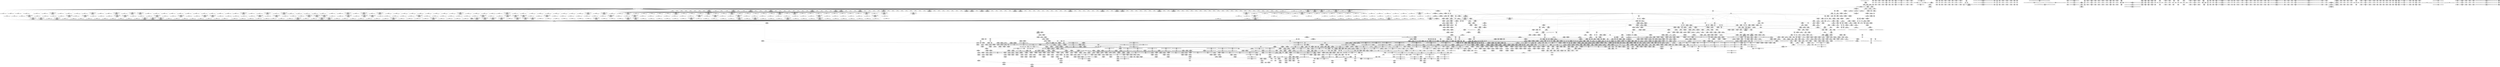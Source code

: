 digraph {
	CE0x3ed1250 [shape=record,shape=Mrecord,label="{CE0x3ed1250|selinux_inode_setxattr:and|security/selinux/hooks.c,2948}"]
	CE0x3f06920 [shape=record,shape=Mrecord,label="{CE0x3f06920|selinux_inode_setxattr:tmp76|security/selinux/hooks.c,2995|*SummSink*}"]
	CE0x3e9c950 [shape=record,shape=Mrecord,label="{CE0x3e9c950|selinux_inode_setotherxattr:tmp21|security/selinux/hooks.c,2917}"]
	CE0x3f40a70 [shape=record,shape=Mrecord,label="{CE0x3f40a70|avc_has_perm:ssid|Function::avc_has_perm&Arg::ssid::}"]
	CE0x3e0a300 [shape=record,shape=Mrecord,label="{CE0x3e0a300|104:_%struct.inode*,_:_CRE_310,311_}"]
	CE0x3e98210 [shape=record,shape=Mrecord,label="{CE0x3e98210|selinux_inode_setotherxattr:tmp25|security/selinux/hooks.c,2919|*SummSource*}"]
	CE0x3e51940 [shape=record,shape=Mrecord,label="{CE0x3e51940|selinux_inode_setotherxattr:tmp5|security/selinux/hooks.c,2915|*SummSink*}"]
	CE0x3dfceb0 [shape=record,shape=Mrecord,label="{CE0x3dfceb0|104:_%struct.inode*,_:_CRE_192,193_}"]
	CE0x3e36470 [shape=record,shape=Mrecord,label="{CE0x3e36470|12:_i32,_40:_%struct.super_block*,_56:_i8*,_:_CRE_910,911_}"]
	CE0x3e909a0 [shape=record,shape=Mrecord,label="{CE0x3e909a0|dentry_has_perm:type|security/selinux/hooks.c,1630|*SummSource*}"]
	CE0x3f81240 [shape=record,shape=Mrecord,label="{CE0x3f81240|_ret_i32_%retval.0,_!dbg_!27739|security/selinux/hooks.c,1618|*SummSink*}"]
	CE0x3f12900 [shape=record,shape=Mrecord,label="{CE0x3f12900|i64_14|*Constant*|*SummSource*}"]
	"CONST[source:0(mediator),value:2(dynamic)][purpose:{subject}][SnkIdx:0]"
	CE0x3df0000 [shape=record,shape=Mrecord,label="{CE0x3df0000|selinux_inode_setotherxattr:tmp7|security/selinux/hooks.c,2915|*SummSource*}"]
	CE0x3e39190 [shape=record,shape=Mrecord,label="{CE0x3e39190|12:_i32,_40:_%struct.super_block*,_56:_i8*,_:_CRE_978,979_}"]
	"CONST[source:0(mediator),value:0(static)][purpose:{operation}][SnkIdx:3]"
	CE0x3e2b740 [shape=record,shape=Mrecord,label="{CE0x3e2b740|12:_i32,_40:_%struct.super_block*,_56:_i8*,_:_CRE_309,310_}"]
	CE0x3f86260 [shape=record,shape=Mrecord,label="{CE0x3f86260|selinux_inode_setotherxattr:tmp31|security/selinux/hooks.c,2920}"]
	CE0x3e082f0 [shape=record,shape=Mrecord,label="{CE0x3e082f0|12:_i32,_40:_%struct.super_block*,_56:_i8*,_:_CRE_656,664_|*MultipleSource*|security/selinux/hooks.c,2938|*LoadInst*|security/selinux/hooks.c,2937}"]
	CE0x3e28e40 [shape=record,shape=Mrecord,label="{CE0x3e28e40|current_sid:tmp10|security/selinux/hooks.c,218|*SummSource*}"]
	CE0x3e0e030 [shape=record,shape=Mrecord,label="{CE0x3e0e030|12:_i32,_40:_%struct.super_block*,_56:_i8*,_:_CRE_195,196_}"]
	CE0x3f0c620 [shape=record,shape=Mrecord,label="{CE0x3f0c620|selinux_inode_setxattr:tmp83|security/selinux/hooks.c,3000|*SummSource*}"]
	CE0x3e8d700 [shape=record,shape=Mrecord,label="{CE0x3e8d700|current_sid:security|security/selinux/hooks.c,218|*SummSink*}"]
	CE0x3df6540 [shape=record,shape=Mrecord,label="{CE0x3df6540|12:_i32,_40:_%struct.super_block*,_56:_i8*,_:_CRE_284,285_}"]
	CE0x3f36830 [shape=record,shape=Mrecord,label="{CE0x3f36830|cred_sid:tmp5|security/selinux/hooks.c,196|*SummSink*}"]
	CE0x3dee090 [shape=record,shape=Mrecord,label="{CE0x3dee090|12:_i32,_40:_%struct.super_block*,_56:_i8*,_:_CRE_603,604_}"]
	CE0x3f791c0 [shape=record,shape=Mrecord,label="{CE0x3f791c0|get_current:tmp}"]
	CE0x3f21fc0 [shape=record,shape=Mrecord,label="{CE0x3f21fc0|selinux_inode_setxattr:audit_size.0}"]
	CE0x3de8eb0 [shape=record,shape=Mrecord,label="{CE0x3de8eb0|104:_%struct.inode*,_:_CRE_209,210_}"]
	CE0x3fa2400 [shape=record,shape=Mrecord,label="{CE0x3fa2400|inode_has_perm:tmp11|security/selinux/hooks.c,1612|*SummSink*}"]
	CE0x3f243f0 [shape=record,shape=Mrecord,label="{CE0x3f243f0|selinux_inode_setxattr:tmp58|security/selinux/hooks.c,2978|*SummSink*}"]
	CE0x3e396b0 [shape=record,shape=Mrecord,label="{CE0x3e396b0|12:_i32,_40:_%struct.super_block*,_56:_i8*,_:_CRE_981,982_}"]
	CE0x3fb8690 [shape=record,shape=Mrecord,label="{CE0x3fb8690|i32_0|*Constant*}"]
	CE0x3f31470 [shape=record,shape=Mrecord,label="{CE0x3f31470|__validate_creds:bb|*SummSink*}"]
	CE0x3facdd0 [shape=record,shape=Mrecord,label="{CE0x3facdd0|inode_has_perm:do.end|*SummSink*}"]
	CE0x3dedf40 [shape=record,shape=Mrecord,label="{CE0x3dedf40|12:_i32,_40:_%struct.super_block*,_56:_i8*,_:_CRE_602,603_}"]
	CE0x3ee9e60 [shape=record,shape=Mrecord,label="{CE0x3ee9e60|selinux_inode_setxattr:tmp63|security/selinux/hooks.c,2988|*SummSource*}"]
	CE0x3dde3d0 [shape=record,shape=Mrecord,label="{CE0x3dde3d0|12:_i32,_40:_%struct.super_block*,_56:_i8*,_:_CRE_574,575_}"]
	CE0x3ecc3b0 [shape=record,shape=Mrecord,label="{CE0x3ecc3b0|i32_32|*Constant*|*SummSource*}"]
	CE0x3f6ec80 [shape=record,shape=Mrecord,label="{CE0x3f6ec80|current_sid:tmp14|security/selinux/hooks.c,218|*SummSource*}"]
	CE0x3ed1410 [shape=record,shape=Mrecord,label="{CE0x3ed1410|selinux_inode_setxattr:and|security/selinux/hooks.c,2948|*SummSource*}"]
	CE0x3f7a4c0 [shape=record,shape=Mrecord,label="{CE0x3f7a4c0|selinux_inode_setotherxattr:tmp26|security/selinux/hooks.c,2919}"]
	CE0x3f02cd0 [shape=record,shape=Mrecord,label="{CE0x3f02cd0|__validate_creds:lnot|include/linux/cred.h,173|*SummSink*}"]
	CE0x3f722c0 [shape=record,shape=Mrecord,label="{CE0x3f722c0|selinux_inode_setotherxattr:tmp27|security/selinux/hooks.c,2919|*SummSource*}"]
	CE0x3e44600 [shape=record,shape=Mrecord,label="{CE0x3e44600|selinux_inode_setxattr:i_sb|security/selinux/hooks.c,2947}"]
	CE0x3dfb790 [shape=record,shape=Mrecord,label="{CE0x3dfb790|selinux_inode_setxattr:if.then23}"]
	CE0x3f1a720 [shape=record,shape=Mrecord,label="{CE0x3f1a720|selinux_inode_setxattr:tmp46|security/selinux/hooks.c,2971|*SummSink*}"]
	CE0x3f22030 [shape=record,shape=Mrecord,label="{CE0x3f22030|selinux_inode_setxattr:audit_size.0|*SummSource*}"]
	CE0x3e38150 [shape=record,shape=Mrecord,label="{CE0x3e38150|12:_i32,_40:_%struct.super_block*,_56:_i8*,_:_CRE_932,933_}"]
	CE0x3ddcdb0 [shape=record,shape=Mrecord,label="{CE0x3ddcdb0|12:_i32,_40:_%struct.super_block*,_56:_i8*,_:_CRE_648,656_|*MultipleSource*|security/selinux/hooks.c,2938|*LoadInst*|security/selinux/hooks.c,2937}"]
	CE0x3e57eb0 [shape=record,shape=Mrecord,label="{CE0x3e57eb0|selinux_inode_setxattr:if.then|*SummSink*}"]
	CE0x3fa8250 [shape=record,shape=Mrecord,label="{CE0x3fa8250|inode_has_perm:tmp16|security/selinux/hooks.c,1615|*SummSource*}"]
	CE0x3ee6550 [shape=record,shape=Mrecord,label="{CE0x3ee6550|i32_128|*Constant*}"]
	CE0x3ece600 [shape=record,shape=Mrecord,label="{CE0x3ece600|selinux_inode_setxattr:tmp17|security/selinux/hooks.c,2948|*SummSource*}"]
	CE0x3fa9380 [shape=record,shape=Mrecord,label="{CE0x3fa9380|__validate_creds:tmp4|include/linux/cred.h,173}"]
	CE0x3e98950 [shape=record,shape=Mrecord,label="{CE0x3e98950|GLOBAL:inode_has_perm|*Constant*}"]
	CE0x3ee3fb0 [shape=record,shape=Mrecord,label="{CE0x3ee3fb0|i64_11|*Constant*|*SummSink*}"]
	CE0x3e011c0 [shape=record,shape=Mrecord,label="{CE0x3e011c0|selinux_inode_setxattr:ad|security/selinux/hooks.c, 2940|*SummSource*}"]
	CE0x3e1cdc0 [shape=record,shape=Mrecord,label="{CE0x3e1cdc0|104:_%struct.inode*,_:_CRE_317,318_}"]
	CE0x3fa6ec0 [shape=record,shape=Mrecord,label="{CE0x3fa6ec0|__validate_creds:expval|include/linux/cred.h,173|*SummSink*}"]
	CE0x3e02a00 [shape=record,shape=Mrecord,label="{CE0x3e02a00|current_sid:land.lhs.true|*SummSource*}"]
	CE0x3dddbf0 [shape=record,shape=Mrecord,label="{CE0x3dddbf0|12:_i32,_40:_%struct.super_block*,_56:_i8*,_:_CRE_568,569_}"]
	CE0x3de1db0 [shape=record,shape=Mrecord,label="{CE0x3de1db0|12:_i32,_40:_%struct.super_block*,_56:_i8*,_:_CRE_265,266_}"]
	CE0x3faac10 [shape=record,shape=Mrecord,label="{CE0x3faac10|__validate_creds:tmp1}"]
	CE0x3de1b10 [shape=record,shape=Mrecord,label="{CE0x3de1b10|12:_i32,_40:_%struct.super_block*,_56:_i8*,_:_CRE_263,264_}"]
	CE0x3f310a0 [shape=record,shape=Mrecord,label="{CE0x3f310a0|i64*_getelementptr_inbounds_(_8_x_i64_,_8_x_i64_*___llvm_gcov_ctr154,_i64_0,_i64_7)|*Constant*|*SummSource*}"]
	CE0x3e90800 [shape=record,shape=Mrecord,label="{CE0x3e90800|_call_void_mcount()_#3|*SummSource*}"]
	CE0x3f975f0 [shape=record,shape=Mrecord,label="{CE0x3f975f0|GLOBAL:dentry_has_perm|*Constant*|*SummSink*}"]
	CE0x3f69fc0 [shape=record,shape=Mrecord,label="{CE0x3f69fc0|_ret_i32_%retval.0,_!dbg_!27821|security/selinux/hooks.c,3008|*SummSink*}"]
	CE0x3f07ae0 [shape=record,shape=Mrecord,label="{CE0x3f07ae0|selinux_inode_setxattr:tmp78|security/selinux/hooks.c,2996|*SummSource*}"]
	CE0x3e561e0 [shape=record,shape=Mrecord,label="{CE0x3e561e0|dentry_has_perm:tmp3}"]
	CE0x3ea2590 [shape=record,shape=Mrecord,label="{CE0x3ea2590|selinux_inode_setotherxattr:tmp2}"]
	CE0x3e2eb30 [shape=record,shape=Mrecord,label="{CE0x3e2eb30|12:_i32,_40:_%struct.super_block*,_56:_i8*,_:_CRE_137,138_}"]
	CE0x3ddbf30 [shape=record,shape=Mrecord,label="{CE0x3ddbf30|12:_i32,_40:_%struct.super_block*,_56:_i8*,_:_CRE_617,618_}"]
	CE0x3e96390 [shape=record,shape=Mrecord,label="{CE0x3e96390|selinux_inode_setotherxattr:tmp3|*SummSource*}"]
	CE0x3dfe980 [shape=record,shape=Mrecord,label="{CE0x3dfe980|12:_i32,_40:_%struct.super_block*,_56:_i8*,_:_CRE_559,560_}"]
	CE0x3f13f50 [shape=record,shape=Mrecord,label="{CE0x3f13f50|selinux_inode_setxattr:tmp38|security/selinux/hooks.c,2963|*SummSource*}"]
	CE0x3ecc510 [shape=record,shape=Mrecord,label="{CE0x3ecc510|i8*_getelementptr_inbounds_(_29_x_i8_,_29_x_i8_*_.str66,_i32_0,_i32_0)|*Constant*}"]
	CE0x3f170b0 [shape=record,shape=Mrecord,label="{CE0x3f170b0|selinux_inode_setxattr:tmp41|security/selinux/hooks.c,2964|*SummSink*}"]
	CE0x3e51a50 [shape=record,shape=Mrecord,label="{CE0x3e51a50|selinux_inode_setotherxattr:tmp6|security/selinux/hooks.c,2915}"]
	CE0x3ea0820 [shape=record,shape=Mrecord,label="{CE0x3ea0820|selinux_inode_setotherxattr:if.end|*SummSink*}"]
	CE0x3ea1420 [shape=record,shape=Mrecord,label="{CE0x3ea1420|selinux_inode_setotherxattr:tobool6|security/selinux/hooks.c,2917|*SummSource*}"]
	CE0x3e03850 [shape=record,shape=Mrecord,label="{CE0x3e03850|current_sid:tmp2|*SummSink*}"]
	CE0x3f6c700 [shape=record,shape=Mrecord,label="{CE0x3f6c700|current_sid:tmp16|security/selinux/hooks.c,218}"]
	CE0x3de2050 [shape=record,shape=Mrecord,label="{CE0x3de2050|12:_i32,_40:_%struct.super_block*,_56:_i8*,_:_CRE_267,268_}"]
	CE0x3f69020 [shape=record,shape=Mrecord,label="{CE0x3f69020|i64*_getelementptr_inbounds_(_38_x_i64_,_38_x_i64_*___llvm_gcov_ctr236,_i64_0,_i64_37)|*Constant*|*SummSink*}"]
	CE0x3e30940 [shape=record,shape=Mrecord,label="{CE0x3e30940|12:_i32,_40:_%struct.super_block*,_56:_i8*,_:_CRE_475,476_}"]
	CE0x3ddfe50 [shape=record,shape=Mrecord,label="{CE0x3ddfe50|12:_i32,_40:_%struct.super_block*,_56:_i8*,_:_CRE_275,276_}"]
	CE0x3e4fa10 [shape=record,shape=Mrecord,label="{CE0x3e4fa10|selinux_inode_setxattr:type|security/selinux/hooks.c,2954}"]
	CE0x3dcf640 [shape=record,shape=Mrecord,label="{CE0x3dcf640|selinux_inode_setxattr:if.then44}"]
	CE0x3dff280 [shape=record,shape=Mrecord,label="{CE0x3dff280|104:_%struct.inode*,_:_CRE_202,203_}"]
	CE0x3eb4440 [shape=record,shape=Mrecord,label="{CE0x3eb4440|i32_-95|*Constant*|*SummSource*}"]
	CE0x3f12520 [shape=record,shape=Mrecord,label="{CE0x3f12520|i64_13|*Constant*|*SummSink*}"]
	CE0x3f69790 [shape=record,shape=Mrecord,label="{CE0x3f69790|selinux_inode_setxattr:tmp93|security/selinux/hooks.c,3008|*SummSink*}"]
	CE0x3e1eac0 [shape=record,shape=Mrecord,label="{CE0x3e1eac0|GLOBAL:__llvm_gcov_ctr237|Global_var:__llvm_gcov_ctr237}"]
	CE0x3ea0b20 [shape=record,shape=Mrecord,label="{CE0x3ea0b20|i64*_getelementptr_inbounds_(_25_x_i64_,_25_x_i64_*___llvm_gcov_ctr237,_i64_0,_i64_0)|*Constant*|*SummSink*}"]
	CE0x3e279e0 [shape=record,shape=Mrecord,label="{CE0x3e279e0|i8*_getelementptr_inbounds_(_25_x_i8_,_25_x_i8_*_.str3,_i32_0,_i32_0)|*Constant*}"]
	CE0x3e50af0 [shape=record,shape=Mrecord,label="{CE0x3e50af0|i32_3|*Constant*|*SummSource*}"]
	CE0x3f68cd0 [shape=record,shape=Mrecord,label="{CE0x3f68cd0|i64*_getelementptr_inbounds_(_38_x_i64_,_38_x_i64_*___llvm_gcov_ctr236,_i64_0,_i64_37)|*Constant*}"]
	CE0x3e8b850 [shape=record,shape=Mrecord,label="{CE0x3e8b850|current_sid:call4|security/selinux/hooks.c,218}"]
	CE0x3de1330 [shape=record,shape=Mrecord,label="{CE0x3de1330|12:_i32,_40:_%struct.super_block*,_56:_i8*,_:_CRE_257,258_}"]
	CE0x3f11870 [shape=record,shape=Mrecord,label="{CE0x3f11870|selinux_inode_setxattr:tmp81|security/selinux/hooks.c,2999}"]
	CE0x3e21db0 [shape=record,shape=Mrecord,label="{CE0x3e21db0|current_sid:tmp13|security/selinux/hooks.c,218}"]
	CE0x3de8130 [shape=record,shape=Mrecord,label="{CE0x3de8130|selinux_inode_setxattr:bb|*SummSource*}"]
	CE0x3e8b160 [shape=record,shape=Mrecord,label="{CE0x3e8b160|current_sid:tmp20|security/selinux/hooks.c,218}"]
	CE0x3f014b0 [shape=record,shape=Mrecord,label="{CE0x3f014b0|i64*_getelementptr_inbounds_(_38_x_i64_,_38_x_i64_*___llvm_gcov_ctr236,_i64_0,_i64_29)|*Constant*}"]
	CE0x3f048b0 [shape=record,shape=Mrecord,label="{CE0x3f048b0|selinux_inode_setxattr:tmp71|security/selinux/hooks.c,2993|*SummSource*}"]
	CE0x3f0b1c0 [shape=record,shape=Mrecord,label="{CE0x3f0b1c0|i32_256|*Constant*}"]
	CE0x3f6c470 [shape=record,shape=Mrecord,label="{CE0x3f6c470|current_sid:tmp15|security/selinux/hooks.c,218|*SummSink*}"]
	CE0x3df1210 [shape=record,shape=Mrecord,label="{CE0x3df1210|inode_has_perm:tmp1|*SummSource*}"]
	CE0x3ee6db0 [shape=record,shape=Mrecord,label="{CE0x3ee6db0|selinux_inode_setxattr:tmp28|security/selinux/hooks.c,2957}"]
	CE0x3f03370 [shape=record,shape=Mrecord,label="{CE0x3f03370|cred_sid:entry|*SummSink*}"]
	CE0x3dd3300 [shape=record,shape=Mrecord,label="{CE0x3dd3300|_call_void_mcount()_#3|*SummSource*}"]
	CE0x3f1f5a0 [shape=record,shape=Mrecord,label="{CE0x3f1f5a0|selinux_inode_setxattr:tmp53|security/selinux/hooks.c,2974}"]
	CE0x3e308d0 [shape=record,shape=Mrecord,label="{CE0x3e308d0|12:_i32,_40:_%struct.super_block*,_56:_i8*,_:_CRE_476,477_}"]
	CE0x3effe90 [shape=record,shape=Mrecord,label="{CE0x3effe90|selinux_inode_setxattr:tmp65|security/selinux/hooks.c,2990|*SummSource*}"]
	CE0x3de6be0 [shape=record,shape=Mrecord,label="{CE0x3de6be0|selinux_inode_setxattr:if.then39|*SummSink*}"]
	CE0x3df9bd0 [shape=record,shape=Mrecord,label="{CE0x3df9bd0|selinux_inode_setxattr:if.then5|*SummSource*}"]
	CE0x3f126d0 [shape=record,shape=Mrecord,label="{CE0x3f126d0|selinux_inode_setxattr:tmp36|security/selinux/hooks.c,2963}"]
	CE0x3e51240 [shape=record,shape=Mrecord,label="{CE0x3e51240|i64_2|*Constant*|*SummSink*}"]
	CE0x3fadb40 [shape=record,shape=Mrecord,label="{CE0x3fadb40|get_current:tmp3}"]
	CE0x3fa3010 [shape=record,shape=Mrecord,label="{CE0x3fa3010|GLOBAL:llvm.expect.i64|*Constant*|*SummSink*}"]
	CE0x3e9b920 [shape=record,shape=Mrecord,label="{CE0x3e9b920|__validate_creds:entry|*SummSource*}"]
	CE0x3e50970 [shape=record,shape=Mrecord,label="{CE0x3e50970|i32_3|*Constant*}"]
	CE0x3e995b0 [shape=record,shape=Mrecord,label="{CE0x3e995b0|selinux_inode_setotherxattr:if.end13|*SummSource*}"]
	CE0x3e9b330 [shape=record,shape=Mrecord,label="{CE0x3e9b330|selinux_inode_setotherxattr:tmp13|security/selinux/hooks.c,2915|*SummSource*}"]
	CE0x3e1de00 [shape=record,shape=Mrecord,label="{CE0x3e1de00|104:_%struct.inode*,_:_CRE_162,163_}"]
	CE0x3e8fc00 [shape=record,shape=Mrecord,label="{CE0x3e8fc00|selinux_inode_setotherxattr:if.then10|*SummSource*}"]
	CE0x3ee8a30 [shape=record,shape=Mrecord,label="{CE0x3ee8a30|i8_10|*Constant*}"]
	CE0x3facb80 [shape=record,shape=Mrecord,label="{CE0x3facb80|inode_has_perm:tmp7|security/selinux/hooks.c,1611}"]
	CE0x3f0dcc0 [shape=record,shape=Mrecord,label="{CE0x3f0dcc0|selinux_inode_setxattr:tmp84|security/selinux/hooks.c,3000|*SummSink*}"]
	CE0x3e33680 [shape=record,shape=Mrecord,label="{CE0x3e33680|12:_i32,_40:_%struct.super_block*,_56:_i8*,_:_CRE_875,876_}"]
	CE0x3fb3da0 [shape=record,shape=Mrecord,label="{CE0x3fb3da0|__validate_creds:tmp4|include/linux/cred.h,173|*SummSink*}"]
	CE0x3e01c10 [shape=record,shape=Mrecord,label="{CE0x3e01c10|selinux_inode_setxattr:tmp7|security/selinux/hooks.c,2944|*SummSource*}"]
	CE0x3f1e670 [shape=record,shape=Mrecord,label="{CE0x3f1e670|selinux_inode_setxattr:tmp51|security/selinux/hooks.c,2973|*SummSink*}"]
	CE0x3dfbd30 [shape=record,shape=Mrecord,label="{CE0x3dfbd30|104:_%struct.inode*,_:_CRE_215,216_}"]
	CE0x3ecd2c0 [shape=record,shape=Mrecord,label="{CE0x3ecd2c0|_call_void_(%struct.audit_buffer*,_i8*,_...)_audit_log_format(%struct.audit_buffer*_%call33,_i8*_getelementptr_inbounds_(_29_x_i8_,_29_x_i8_*_.str66,_i32_0,_i32_0))_#10,_!dbg_!27787|security/selinux/hooks.c,2982|*SummSink*}"]
	CE0x3fa8350 [shape=record,shape=Mrecord,label="{CE0x3fa8350|inode_has_perm:tmp19|security/selinux/hooks.c,1618|*SummSource*}"]
	CE0x3e28fc0 [shape=record,shape=Mrecord,label="{CE0x3e28fc0|current_sid:tmp10|security/selinux/hooks.c,218|*SummSink*}"]
	CE0x3f1f290 [shape=record,shape=Mrecord,label="{CE0x3f1f290|i64*_getelementptr_inbounds_(_38_x_i64_,_38_x_i64_*___llvm_gcov_ctr236,_i64_0,_i64_21)|*Constant*|*SummSource*}"]
	CE0x3de7550 [shape=record,shape=Mrecord,label="{CE0x3de7550|_call_void_mcount()_#3|*SummSource*}"]
	CE0x3f16ad0 [shape=record,shape=Mrecord,label="{CE0x3f16ad0|selinux_inode_setxattr:tmp40|security/selinux/hooks.c,2964|*SummSink*}"]
	CE0x3f01c80 [shape=record,shape=Mrecord,label="{CE0x3f01c80|selinux_inode_setxattr:tmp69|security/selinux/hooks.c,2991|*SummSink*}"]
	CE0x3f044d0 [shape=record,shape=Mrecord,label="{CE0x3f044d0|selinux_inode_setxattr:tmp70|security/selinux/hooks.c,2991|*SummSink*}"]
	CE0x3ea2670 [shape=record,shape=Mrecord,label="{CE0x3ea2670|selinux_inode_setotherxattr:tmp2|*SummSink*}"]
	CE0x3e4e3c0 [shape=record,shape=Mrecord,label="{CE0x3e4e3c0|selinux_inode_setxattr:tmp24|security/selinux/hooks.c,2951}"]
	CE0x3e890d0 [shape=record,shape=Mrecord,label="{CE0x3e890d0|i32_218|*Constant*|*SummSink*}"]
	CE0x3fb2410 [shape=record,shape=Mrecord,label="{CE0x3fb2410|_call_void_mcount()_#3|*SummSource*}"]
	CE0x3fb17e0 [shape=record,shape=Mrecord,label="{CE0x3fb17e0|inode_has_perm:lnot.ext|security/selinux/hooks.c,1611}"]
	CE0x3f2e8a0 [shape=record,shape=Mrecord,label="{CE0x3f2e8a0|i64*_getelementptr_inbounds_(_25_x_i64_,_25_x_i64_*___llvm_gcov_ctr237,_i64_0,_i64_20)|*Constant*}"]
	CE0x3f68e30 [shape=record,shape=Mrecord,label="{CE0x3f68e30|selinux_inode_setxattr:tmp92|security/selinux/hooks.c,3008|*SummSource*}"]
	CE0x3f38040 [shape=record,shape=Mrecord,label="{CE0x3f38040|i64*_getelementptr_inbounds_(_5_x_i64_,_5_x_i64_*___llvm_gcov_ctr155,_i64_0,_i64_4)|*Constant*}"]
	CE0x3f79110 [shape=record,shape=Mrecord,label="{CE0x3f79110|i64*_getelementptr_inbounds_(_2_x_i64_,_2_x_i64_*___llvm_gcov_ctr98,_i64_0,_i64_1)|*Constant*|*SummSink*}"]
	CE0x3f34f20 [shape=record,shape=Mrecord,label="{CE0x3f34f20|inode_has_perm:tobool|security/selinux/hooks.c,1611}"]
	CE0x3df47d0 [shape=record,shape=Mrecord,label="{CE0x3df47d0|selinux_inode_setxattr:if.end45|*SummSource*}"]
	CE0x3f69280 [shape=record,shape=Mrecord,label="{CE0x3f69280|selinux_inode_setxattr:tmp93|security/selinux/hooks.c,3008}"]
	CE0x3e21370 [shape=record,shape=Mrecord,label="{CE0x3e21370|selinux_inode_setotherxattr:call|security/selinux/hooks.c,2915|*SummSink*}"]
	CE0x3e37820 [shape=record,shape=Mrecord,label="{CE0x3e37820|12:_i32,_40:_%struct.super_block*,_56:_i8*,_:_CRE_925,926_}"]
	CE0x3e4bf90 [shape=record,shape=Mrecord,label="{CE0x3e4bf90|i64_0|*Constant*|*SummSource*}"]
	CE0x3e8b480 [shape=record,shape=Mrecord,label="{CE0x3e8b480|current_sid:tmp20|security/selinux/hooks.c,218|*SummSink*}"]
	CE0x3e90340 [shape=record,shape=Mrecord,label="{CE0x3e90340|get_current:tmp1|*SummSource*}"]
	CE0x3e5aed0 [shape=record,shape=Mrecord,label="{CE0x3e5aed0|selinux_inode_setxattr:call7|security/selinux/hooks.c,2951|*SummSink*}"]
	CE0x3edcfd0 [shape=record,shape=Mrecord,label="{CE0x3edcfd0|selinux_inode_setxattr:call17|security/selinux/hooks.c,2962|*SummSource*}"]
	CE0x3f3ea60 [shape=record,shape=Mrecord,label="{CE0x3f3ea60|i32_3|*Constant*}"]
	CE0x3f7dc40 [shape=record,shape=Mrecord,label="{CE0x3f7dc40|selinux_inode_setotherxattr:if.end17|*SummSource*}"]
	CE0x3f22b10 [shape=record,shape=Mrecord,label="{CE0x3f22b10|i64*_getelementptr_inbounds_(_38_x_i64_,_38_x_i64_*___llvm_gcov_ctr236,_i64_0,_i64_23)|*Constant*|*SummSource*}"]
	CE0x3e51b80 [shape=record,shape=Mrecord,label="{CE0x3e51b80|selinux_inode_setxattr:if.end34|*SummSource*}"]
	CE0x3fb36b0 [shape=record,shape=Mrecord,label="{CE0x3fb36b0|inode_has_perm:if.end|*SummSource*}"]
	CE0x3e35de0 [shape=record,shape=Mrecord,label="{CE0x3e35de0|12:_i32,_40:_%struct.super_block*,_56:_i8*,_:_CRE_905,906_}"]
	CE0x3e26560 [shape=record,shape=Mrecord,label="{CE0x3e26560|selinux_inode_setotherxattr:tmp29|security/selinux/hooks.c,2920}"]
	CE0x3ee7060 [shape=record,shape=Mrecord,label="{CE0x3ee7060|avc_has_perm:requested|Function::avc_has_perm&Arg::requested::}"]
	CE0x3e95210 [shape=record,shape=Mrecord,label="{CE0x3e95210|selinux_inode_setotherxattr:tmp1|*SummSink*}"]
	CE0x3df6e70 [shape=record,shape=Mrecord,label="{CE0x3df6e70|12:_i32,_40:_%struct.super_block*,_56:_i8*,_:_CRE_291,292_}"]
	CE0x3e2b4a0 [shape=record,shape=Mrecord,label="{CE0x3e2b4a0|12:_i32,_40:_%struct.super_block*,_56:_i8*,_:_CRE_307,308_}"]
	CE0x3f7cd80 [shape=record,shape=Mrecord,label="{CE0x3f7cd80|__validate_creds:file|Function::__validate_creds&Arg::file::|*SummSink*}"]
	CE0x3eff7d0 [shape=record,shape=Mrecord,label="{CE0x3eff7d0|i64_27|*Constant*}"]
	CE0x3fa5cd0 [shape=record,shape=Mrecord,label="{CE0x3fa5cd0|inode_has_perm:tmp20|security/selinux/hooks.c,1618|*SummSink*}"]
	CE0x3e56860 [shape=record,shape=Mrecord,label="{CE0x3e56860|current_sid:call|security/selinux/hooks.c,218}"]
	CE0x3e4b6b0 [shape=record,shape=Mrecord,label="{CE0x3e4b6b0|selinux_inode_setxattr:tmp25|security/selinux/hooks.c,2952}"]
	CE0x3fae550 [shape=record,shape=Mrecord,label="{CE0x3fae550|i64*_getelementptr_inbounds_(_2_x_i64_,_2_x_i64_*___llvm_gcov_ctr98,_i64_0,_i64_0)|*Constant*}"]
	CE0x3e01ff0 [shape=record,shape=Mrecord,label="{CE0x3e01ff0|i1_true|*Constant*|*SummSink*}"]
	CE0x3f27050 [shape=record,shape=Mrecord,label="{CE0x3f27050|selinux_inode_setxattr:call32|security/selinux/hooks.c,2981}"]
	CE0x3e28740 [shape=record,shape=Mrecord,label="{CE0x3e28740|current_sid:if.end|*SummSink*}"]
	CE0x3f80d60 [shape=record,shape=Mrecord,label="{CE0x3f80d60|dentry_has_perm:tmp}"]
	CE0x3ddf030 [shape=record,shape=Mrecord,label="{CE0x3ddf030|selinux_inode_setotherxattr:call|security/selinux/hooks.c,2915}"]
	CE0x3e44290 [shape=record,shape=Mrecord,label="{CE0x3e44290|i32_8|*Constant*}"]
	CE0x3f71980 [shape=record,shape=Mrecord,label="{CE0x3f71980|dentry_has_perm:tmp1|*SummSink*}"]
	CE0x3ee4de0 [shape=record,shape=Mrecord,label="{CE0x3ee4de0|i32_(i32,_i32,_i16,_i32,_%struct.common_audit_data*)*_bitcast_(i32_(i32,_i32,_i16,_i32,_%struct.common_audit_data.495*)*_avc_has_perm_to_i32_(i32,_i32,_i16,_i32,_%struct.common_audit_data*)*)|*Constant*|*SummSource*}"]
	CE0x3f1e320 [shape=record,shape=Mrecord,label="{CE0x3f1e320|selinux_inode_setxattr:tmp51|security/selinux/hooks.c,2973}"]
	CE0x3f17c30 [shape=record,shape=Mrecord,label="{CE0x3f17c30|i8*_null|*Constant*|*SummSink*}"]
	CE0x3faa780 [shape=record,shape=Mrecord,label="{CE0x3faa780|inode_has_perm:tmp14|security/selinux/hooks.c,1614}"]
	CE0x3f24c00 [shape=record,shape=Mrecord,label="{CE0x3f24c00|selinux_inode_setxattr:tmp59|security/selinux/hooks.c,2978|*SummSink*}"]
	CE0x3e2b200 [shape=record,shape=Mrecord,label="{CE0x3e2b200|12:_i32,_40:_%struct.super_block*,_56:_i8*,_:_CRE_305,306_}"]
	CE0x3f01c10 [shape=record,shape=Mrecord,label="{CE0x3f01c10|i64*_getelementptr_inbounds_(_38_x_i64_,_38_x_i64_*___llvm_gcov_ctr236,_i64_0,_i64_29)|*Constant*|*SummSink*}"]
	CE0x3ee67c0 [shape=record,shape=Mrecord,label="{CE0x3ee67c0|i32_128|*Constant*|*SummSource*}"]
	CE0x3e54010 [shape=record,shape=Mrecord,label="{CE0x3e54010|GLOBAL:selinux_inode_setotherxattr.__warned|Global_var:selinux_inode_setotherxattr.__warned|*SummSink*}"]
	CE0x3def650 [shape=record,shape=Mrecord,label="{CE0x3def650|current_sid:land.lhs.true2}"]
	CE0x3e95bf0 [shape=record,shape=Mrecord,label="{CE0x3e95bf0|selinux_inode_setotherxattr:tmp16|security/selinux/hooks.c,2915|*SummSink*}"]
	CE0x3e97c40 [shape=record,shape=Mrecord,label="{CE0x3e97c40|inode_has_perm:tmp3}"]
	CE0x3dde280 [shape=record,shape=Mrecord,label="{CE0x3dde280|12:_i32,_40:_%struct.super_block*,_56:_i8*,_:_CRE_573,574_}"]
	CE0x3fb4ba0 [shape=record,shape=Mrecord,label="{CE0x3fb4ba0|_call_void___invalid_creds(%struct.cred*_%cred,_i8*_%file,_i32_%line)_#10,_!dbg_!27721|include/linux/cred.h,174|*SummSource*}"]
	CE0x3fb2480 [shape=record,shape=Mrecord,label="{CE0x3fb2480|_call_void_mcount()_#3|*SummSink*}"]
	CE0x3f065d0 [shape=record,shape=Mrecord,label="{CE0x3f065d0|selinux_inode_setxattr:tmp76|security/selinux/hooks.c,2995}"]
	CE0x3f0b090 [shape=record,shape=Mrecord,label="{CE0x3f0b090|selinux_inode_setxattr:call42|security/selinux/hooks.c,2993|*SummSink*}"]
	CE0x3e1d270 [shape=record,shape=Mrecord,label="{CE0x3e1d270|selinux_inode_setxattr:tmp2|*LoadInst*|security/selinux/hooks.c,2937|*SummSource*}"]
	CE0x3dfb210 [shape=record,shape=Mrecord,label="{CE0x3dfb210|12:_i32,_40:_%struct.super_block*,_56:_i8*,_:_CRE_249,250_}"]
	CE0x3dfd110 [shape=record,shape=Mrecord,label="{CE0x3dfd110|104:_%struct.inode*,_:_CRE_194,195_}"]
	CE0x3fb88d0 [shape=record,shape=Mrecord,label="{CE0x3fb88d0|__validate_creds:line|Function::__validate_creds&Arg::line::|*SummSink*}"]
	CE0x3e35b40 [shape=record,shape=Mrecord,label="{CE0x3e35b40|12:_i32,_40:_%struct.super_block*,_56:_i8*,_:_CRE_903,904_}"]
	CE0x3e5ca40 [shape=record,shape=Mrecord,label="{CE0x3e5ca40|104:_%struct.inode*,_:_CRE_40,48_|*MultipleSource*|Function::selinux_inode_setxattr&Arg::dentry::|security/selinux/hooks.c,2937}"]
	CE0x3f0b540 [shape=record,shape=Mrecord,label="{CE0x3f0b540|i32_256|*Constant*|*SummSink*}"]
	CE0x3f2bf70 [shape=record,shape=Mrecord,label="{CE0x3f2bf70|i32_21|*Constant*|*SummSource*}"]
	CE0x3f06b20 [shape=record,shape=Mrecord,label="{CE0x3f06b20|selinux_inode_setxattr:tmp77|security/selinux/hooks.c,2996}"]
	CE0x3ee37b0 [shape=record,shape=Mrecord,label="{CE0x3ee37b0|selinux_inode_setxattr:tobool13|security/selinux/hooks.c,2959}"]
	CE0x3fa15e0 [shape=record,shape=Mrecord,label="{CE0x3fa15e0|inode_has_perm:tmp13|security/selinux/hooks.c,1614|*SummSource*}"]
	CE0x3f6e900 [shape=record,shape=Mrecord,label="{CE0x3f6e900|selinux_inode_setotherxattr:tmp11|security/selinux/hooks.c,2915|*SummSource*}"]
	CE0x3e382a0 [shape=record,shape=Mrecord,label="{CE0x3e382a0|12:_i32,_40:_%struct.super_block*,_56:_i8*,_:_CRE_933,934_}"]
	CE0x3f12890 [shape=record,shape=Mrecord,label="{CE0x3f12890|i64_14|*Constant*}"]
	CE0x3dec2d0 [shape=record,shape=Mrecord,label="{CE0x3dec2d0|12:_i32,_40:_%struct.super_block*,_56:_i8*,_:_CRE_144,145_}"]
	CE0x347dfe0 [shape=record,shape=Mrecord,label="{CE0x347dfe0|selinux_inode_setxattr:if.then50|*SummSource*}"]
	CE0x3ee6c80 [shape=record,shape=Mrecord,label="{CE0x3ee6c80|i32_4|*Constant*|*SummSink*}"]
	CE0x3e07fd0 [shape=record,shape=Mrecord,label="{CE0x3e07fd0|get_current:tmp2|*SummSource*}"]
	CE0x3eddae0 [shape=record,shape=Mrecord,label="{CE0x3eddae0|GLOBAL:security_context_to_sid|*Constant*|*SummSource*}"]
	CE0x3dee330 [shape=record,shape=Mrecord,label="{CE0x3dee330|12:_i32,_40:_%struct.super_block*,_56:_i8*,_:_CRE_605,606_}"]
	CE0x3fa9200 [shape=record,shape=Mrecord,label="{CE0x3fa9200|__validate_creds:tmp3|include/linux/cred.h,173|*SummSource*}"]
	CE0x3f1e160 [shape=record,shape=Mrecord,label="{CE0x3f1e160|selinux_inode_setxattr:tmp50|security/selinux/hooks.c,2973|*SummSink*}"]
	CE0x523c530 [shape=record,shape=Mrecord,label="{CE0x523c530|selinux_inode_setxattr:entry}"]
	CE0x3e20080 [shape=record,shape=Mrecord,label="{CE0x3e20080|selinux_inode_setxattr:if.else}"]
	CE0x3e0a8b0 [shape=record,shape=Mrecord,label="{CE0x3e0a8b0|104:_%struct.inode*,_:_CRE_315,316_}"]
	CE0x3e25590 [shape=record,shape=Mrecord,label="{CE0x3e25590|selinux_inode_setotherxattr:dentry|Function::selinux_inode_setotherxattr&Arg::dentry::}"]
	CE0x3f0be00 [shape=record,shape=Mrecord,label="{CE0x3f0be00|selinux_inode_setxattr:tmp83|security/selinux/hooks.c,3000}"]
	CE0x3df7110 [shape=record,shape=Mrecord,label="{CE0x3df7110|12:_i32,_40:_%struct.super_block*,_56:_i8*,_:_CRE_293,294_}"]
	CE0x3e1ed40 [shape=record,shape=Mrecord,label="{CE0x3e1ed40|GLOBAL:__llvm_gcov_ctr237|Global_var:__llvm_gcov_ctr237|*SummSource*}"]
	CE0x3f191e0 [shape=record,shape=Mrecord,label="{CE0x3f191e0|selinux_inode_setxattr:tmp44|security/selinux/hooks.c,2971}"]
	CE0x3ede450 [shape=record,shape=Mrecord,label="{CE0x3ede450|i32_208|*Constant*|*SummSource*}"]
	CE0x3eb4c00 [shape=record,shape=Mrecord,label="{CE0x3eb4c00|selinux_inode_setxattr:retval.0|*SummSource*}"]
	CE0x3e35210 [shape=record,shape=Mrecord,label="{CE0x3e35210|12:_i32,_40:_%struct.super_block*,_56:_i8*,_:_CRE_896,897_}"]
	CE0x3e28490 [shape=record,shape=Mrecord,label="{CE0x3e28490|current_sid:land.lhs.true|*SummSink*}"]
	CE0x3f0f2c0 [shape=record,shape=Mrecord,label="{CE0x3f0f2c0|selinux_inode_setxattr:tmp87|security/selinux/hooks.c,3001}"]
	CE0x3e97e50 [shape=record,shape=Mrecord,label="{CE0x3e97e50|selinux_inode_setotherxattr:tmp24|security/selinux/hooks.c,2919|*SummSource*}"]
	CE0x3f6caa0 [shape=record,shape=Mrecord,label="{CE0x3f6caa0|current_sid:tmp16|security/selinux/hooks.c,218|*SummSink*}"]
	CE0x3eb2250 [shape=record,shape=Mrecord,label="{CE0x3eb2250|selinux_inode_setxattr:tobool49|security/selinux/hooks.c,3000|*SummSink*}"]
	CE0x3e393a0 [shape=record,shape=Mrecord,label="{CE0x3e393a0|12:_i32,_40:_%struct.super_block*,_56:_i8*,_:_CRE_979,980_}"]
	CE0x3e9f400 [shape=record,shape=Mrecord,label="{CE0x3e9f400|selinux_inode_setotherxattr:if.end18}"]
	CE0x3fabf80 [shape=record,shape=Mrecord,label="{CE0x3fabf80|__validate_creds:call|include/linux/cred.h,173|*SummSource*}"]
	CE0x3faaf20 [shape=record,shape=Mrecord,label="{CE0x3faaf20|__validate_creds:tmp|*SummSink*}"]
	CE0x3f16cd0 [shape=record,shape=Mrecord,label="{CE0x3f16cd0|selinux_inode_setxattr:tmp41|security/selinux/hooks.c,2964}"]
	CE0x3ee8240 [shape=record,shape=Mrecord,label="{CE0x3ee8240|avc_has_perm:tsid|Function::avc_has_perm&Arg::tsid::}"]
	CE0x3e343a0 [shape=record,shape=Mrecord,label="{CE0x3e343a0|12:_i32,_40:_%struct.super_block*,_56:_i8*,_:_CRE_885,886_}"]
	CE0x3f6f0e0 [shape=record,shape=Mrecord,label="{CE0x3f6f0e0|i1_true|*Constant*|*SummSource*}"]
	CE0x3e210c0 [shape=record,shape=Mrecord,label="{CE0x3e210c0|selinux_inode_setxattr:if.then14|*SummSource*}"]
	"CONST[source:0(mediator),value:2(dynamic)][purpose:{object}][SnkIdx:5]"
	CE0x3ecf4b0 [shape=record,shape=Mrecord,label="{CE0x3ecf4b0|i64*_getelementptr_inbounds_(_38_x_i64_,_38_x_i64_*___llvm_gcov_ctr236,_i64_0,_i64_6)|*Constant*|*SummSink*}"]
	CE0x3e4d840 [shape=record,shape=Mrecord,label="{CE0x3e4d840|selinux_inode_setxattr:call|security/selinux/hooks.c,2941}"]
	CE0x3e9b6c0 [shape=record,shape=Mrecord,label="{CE0x3e9b6c0|GLOBAL:__validate_creds|*Constant*|*SummSource*}"]
	CE0x3f977e0 [shape=record,shape=Mrecord,label="{CE0x3f977e0|dentry_has_perm:entry|*SummSink*}"]
	CE0x3f2ea20 [shape=record,shape=Mrecord,label="{CE0x3f2ea20|selinux_inode_setotherxattr:tmp40|security/selinux/hooks.c,2925|*SummSource*}"]
	CE0x3eb34a0 [shape=record,shape=Mrecord,label="{CE0x3eb34a0|selinux_inode_setxattr:sid52|security/selinux/hooks.c,3004}"]
	CE0x3f6f870 [shape=record,shape=Mrecord,label="{CE0x3f6f870|selinux_inode_setxattr:call53|security/selinux/hooks.c,3003|*SummSink*}"]
	CE0x3e25300 [shape=record,shape=Mrecord,label="{CE0x3e25300|selinux_inode_setotherxattr:entry|*SummSource*}"]
	CE0x3eddbc0 [shape=record,shape=Mrecord,label="{CE0x3eddbc0|0:_i8,_array:_CRE:_elem_0:default:}"]
	CE0x3f40fe0 [shape=record,shape=Mrecord,label="{CE0x3f40fe0|_ret_i32_%retval.0,_!dbg_!27728|security/selinux/avc.c,775}"]
	CE0x3e44e40 [shape=record,shape=Mrecord,label="{CE0x3e44e40|selinux_inode_setxattr:s_security|security/selinux/hooks.c,2947|*SummSource*}"]
	CE0x3e4bc90 [shape=record,shape=Mrecord,label="{CE0x3e4bc90|selinux_inode_setxattr:tmp26|security/selinux/hooks.c,2952|*SummSource*}"]
	CE0x3e05d00 [shape=record,shape=Mrecord,label="{CE0x3e05d00|current_sid:tmp8|security/selinux/hooks.c,218}"]
	CE0x3ec3390 [shape=record,shape=Mrecord,label="{CE0x3ec3390|selinux_inode_setxattr:conv|security/selinux/hooks.c,2948}"]
	CE0x3f151d0 [shape=record,shape=Mrecord,label="{CE0x3f151d0|GLOBAL:capable|*Constant*|*SummSink*}"]
	CE0x3e48940 [shape=record,shape=Mrecord,label="{CE0x3e48940|selinux_inode_setxattr:call33|security/selinux/hooks.c,2981}"]
	CE0x3ee43a0 [shape=record,shape=Mrecord,label="{CE0x3ee43a0|i64_10|*Constant*|*SummSource*}"]
	CE0x3ee4f10 [shape=record,shape=Mrecord,label="{CE0x3ee4f10|i32_(i32,_i32,_i16,_i32,_%struct.common_audit_data*)*_bitcast_(i32_(i32,_i32,_i16,_i32,_%struct.common_audit_data.495*)*_avc_has_perm_to_i32_(i32,_i32,_i16,_i32,_%struct.common_audit_data*)*)|*Constant*|*SummSink*}"]
	CE0x3e52460 [shape=record,shape=Mrecord,label="{CE0x3e52460|12:_i32,_40:_%struct.super_block*,_56:_i8*,_:_CRE_40,48_|*MultipleSource*|security/selinux/hooks.c,2938|*LoadInst*|security/selinux/hooks.c,2937}"]
	CE0x3ee6ef0 [shape=record,shape=Mrecord,label="{CE0x3ee6ef0|avc_has_perm:requested|Function::avc_has_perm&Arg::requested::|*SummSink*}"]
	CE0x3f745b0 [shape=record,shape=Mrecord,label="{CE0x3f745b0|selinux_inode_setotherxattr:tmp23|security/selinux/hooks.c,2917|*SummSource*}"]
	CE0x3f16f80 [shape=record,shape=Mrecord,label="{CE0x3f16f80|selinux_inode_setxattr:tmp41|security/selinux/hooks.c,2964|*SummSource*}"]
	CE0x3e8c710 [shape=record,shape=Mrecord,label="{CE0x3e8c710|current_sid:cred|security/selinux/hooks.c,218}"]
	CE0x3e563e0 [shape=record,shape=Mrecord,label="{CE0x3e563e0|i32_0|*Constant*|*SummSource*}"]
	CE0x3ddde90 [shape=record,shape=Mrecord,label="{CE0x3ddde90|12:_i32,_40:_%struct.super_block*,_56:_i8*,_:_CRE_570,571_}"]
	CE0x3ee8d70 [shape=record,shape=Mrecord,label="{CE0x3ee8d70|i8_10|*Constant*|*SummSink*}"]
	CE0x3e9e460 [shape=record,shape=Mrecord,label="{CE0x3e9e460|selinux_inode_setotherxattr:tmp|*SummSource*}"]
	CE0x3e9d510 [shape=record,shape=Mrecord,label="{CE0x3e9d510|inode_has_perm:tmp2}"]
	CE0x3eddf20 [shape=record,shape=Mrecord,label="{CE0x3eddf20|0:_i32,_:_SCRE:_elem_0:default:}"]
	CE0x3e9f8f0 [shape=record,shape=Mrecord,label="{CE0x3e9f8f0|_call_void___validate_creds(%struct.cred*_%cred,_i8*_getelementptr_inbounds_(_25_x_i8_,_25_x_i8_*_.str3,_i32_0,_i32_0),_i32_1609)_#10,_!dbg_!27719|security/selinux/hooks.c,1609|*SummSource*}"]
	CE0x3ee5430 [shape=record,shape=Mrecord,label="{CE0x3ee5430|selinux_inode_setxattr:sclass|security/selinux/hooks.c,2957|*SummSource*}"]
	CE0x3f31340 [shape=record,shape=Mrecord,label="{CE0x3f31340|__validate_creds:bb|*SummSource*}"]
	CE0x3ee1c20 [shape=record,shape=Mrecord,label="{CE0x3ee1c20|i64_10|*Constant*|*SummSink*}"]
	CE0x3e1d520 [shape=record,shape=Mrecord,label="{CE0x3e1d520|selinux_inode_setxattr:i_security|security/selinux/hooks.c,2938|*SummSource*}"]
	CE0x3f7a750 [shape=record,shape=Mrecord,label="{CE0x3f7a750|selinux_inode_setotherxattr:tmp26|security/selinux/hooks.c,2919|*SummSource*}"]
	CE0x3e534c0 [shape=record,shape=Mrecord,label="{CE0x3e534c0|104:_%struct.inode*,_:_CRE_248,256_|*MultipleSource*|Function::selinux_inode_setxattr&Arg::dentry::|security/selinux/hooks.c,2937}"]
	CE0x3ecdc20 [shape=record,shape=Mrecord,label="{CE0x3ecdc20|GLOBAL:audit_log_format|*Constant*|*SummSource*}"]
	CE0x3f75630 [shape=record,shape=Mrecord,label="{CE0x3f75630|i64*_getelementptr_inbounds_(_25_x_i64_,_25_x_i64_*___llvm_gcov_ctr237,_i64_0,_i64_0)|*Constant*}"]
	CE0x3e50f20 [shape=record,shape=Mrecord,label="{CE0x3e50f20|selinux_inode_setxattr:sid11|security/selinux/hooks.c,2957}"]
	CE0x3ddd6b0 [shape=record,shape=Mrecord,label="{CE0x3ddd6b0|12:_i32,_40:_%struct.super_block*,_56:_i8*,_:_CRE_564,565_}"]
	CE0x3e038c0 [shape=record,shape=Mrecord,label="{CE0x3e038c0|current_sid:tmp3}"]
	CE0x3f17490 [shape=record,shape=Mrecord,label="{CE0x3f17490|selinux_inode_setxattr:tmp42|security/selinux/hooks.c,2964|*SummSource*}"]
	CE0x3dff3b0 [shape=record,shape=Mrecord,label="{CE0x3dff3b0|104:_%struct.inode*,_:_CRE_203,204_}"]
	CE0x3ecbf60 [shape=record,shape=Mrecord,label="{CE0x3ecbf60|_ret_%struct.task_struct*_%tmp4,_!dbg_!27714|./arch/x86/include/asm/current.h,14|*SummSink*}"]
	CE0x3f1c410 [shape=record,shape=Mrecord,label="{CE0x3f1c410|selinux_inode_setxattr:conv24|security/selinux/hooks.c,2973|*SummSink*}"]
	CE0x3faf320 [shape=record,shape=Mrecord,label="{CE0x3faf320|inode_has_perm:inode|Function::inode_has_perm&Arg::inode::|*SummSource*}"]
	CE0x3e40cc0 [shape=record,shape=Mrecord,label="{CE0x3e40cc0|272:_i8*,_:_CRE_272,280_|*MultipleSource*|security/selinux/hooks.c,2947|security/selinux/hooks.c,2947}"]
	CE0x3ecee40 [shape=record,shape=Mrecord,label="{CE0x3ecee40|i64*_getelementptr_inbounds_(_38_x_i64_,_38_x_i64_*___llvm_gcov_ctr236,_i64_0,_i64_6)|*Constant*}"]
	CE0x3df7c50 [shape=record,shape=Mrecord,label="{CE0x3df7c50|selinux_inode_setxattr:tmp7|security/selinux/hooks.c,2944|*SummSink*}"]
	CE0x3e212d0 [shape=record,shape=Mrecord,label="{CE0x3e212d0|selinux_inode_setotherxattr:call|security/selinux/hooks.c,2915|*SummSource*}"]
	CE0x3f19e30 [shape=record,shape=Mrecord,label="{CE0x3f19e30|selinux_inode_setxattr:tmp45|security/selinux/hooks.c,2971}"]
	CE0x3e383f0 [shape=record,shape=Mrecord,label="{CE0x3e383f0|12:_i32,_40:_%struct.super_block*,_56:_i8*,_:_CRE_934,935_}"]
	CE0x3ee2cb0 [shape=record,shape=Mrecord,label="{CE0x3ee2cb0|selinux_inode_setxattr:tmp32|security/selinux/hooks.c,2959|*SummSource*}"]
	CE0x3df6930 [shape=record,shape=Mrecord,label="{CE0x3df6930|12:_i32,_40:_%struct.super_block*,_56:_i8*,_:_CRE_287,288_}"]
	CE0x3f7fa30 [shape=record,shape=Mrecord,label="{CE0x3f7fa30|i64*_getelementptr_inbounds_(_25_x_i64_,_25_x_i64_*___llvm_gcov_ctr237,_i64_0,_i64_9)|*Constant*|*SummSink*}"]
	CE0x3efdde0 [shape=record,shape=Mrecord,label="{CE0x3efdde0|selinux_inode_setxattr:rc.0|*SummSource*}"]
	CE0x3f40240 [shape=record,shape=Mrecord,label="{CE0x3f40240|inode_has_perm:call4|security/selinux/hooks.c,1617}"]
	CE0x3fa6db0 [shape=record,shape=Mrecord,label="{CE0x3fa6db0|__validate_creds:expval|include/linux/cred.h,173}"]
	CE0x3fa8870 [shape=record,shape=Mrecord,label="{CE0x3fa8870|__validate_creds:tmp3|include/linux/cred.h,173}"]
	CE0x3ed1030 [shape=record,shape=Mrecord,label="{CE0x3ed1030|selinux_inode_setxattr:tmp33|security/selinux/hooks.c,2960|*SummSource*}"]
	CE0x3f94360 [shape=record,shape=Mrecord,label="{CE0x3f94360|i64*_getelementptr_inbounds_(_25_x_i64_,_25_x_i64_*___llvm_gcov_ctr237,_i64_0,_i64_22)|*Constant*|*SummSink*}"]
	CE0x3df9240 [shape=record,shape=Mrecord,label="{CE0x3df9240|12:_i32,_40:_%struct.super_block*,_56:_i8*,_:_CRE_24,32_|*MultipleSource*|security/selinux/hooks.c,2938|*LoadInst*|security/selinux/hooks.c,2937}"]
	CE0x3e9f640 [shape=record,shape=Mrecord,label="{CE0x3e9f640|selinux_inode_setotherxattr:if.end18|*SummSink*}"]
	CE0x3f1fbf0 [shape=record,shape=Mrecord,label="{CE0x3f1fbf0|selinux_inode_setxattr:tmp53|security/selinux/hooks.c,2974|*SummSink*}"]
	CE0x3e34100 [shape=record,shape=Mrecord,label="{CE0x3e34100|12:_i32,_40:_%struct.super_block*,_56:_i8*,_:_CRE_883,884_}"]
	"CONST[source:1(input),value:2(dynamic)][purpose:{object}][SrcIdx:31]"
	CE0x3f37d20 [shape=record,shape=Mrecord,label="{CE0x3f37d20|GLOBAL:__invalid_creds|*Constant*}"]
	CE0x3f2ba40 [shape=record,shape=Mrecord,label="{CE0x3f2ba40|selinux_inode_setotherxattr:call14|security/selinux/hooks.c,2922|*SummSink*}"]
	CE0x3e91790 [shape=record,shape=Mrecord,label="{CE0x3e91790|selinux_inode_setotherxattr:tobool|security/selinux/hooks.c,2915}"]
	CE0x3ea3c80 [shape=record,shape=Mrecord,label="{CE0x3ea3c80|i64_1|*Constant*}"]
	CE0x3e88c20 [shape=record,shape=Mrecord,label="{CE0x3e88c20|GLOBAL:lockdep_rcu_suspicious|*Constant*}"]
	CE0x3fa31b0 [shape=record,shape=Mrecord,label="{CE0x3fa31b0|inode_has_perm:expval|security/selinux/hooks.c,1611}"]
	CE0x3e00ea0 [shape=record,shape=Mrecord,label="{CE0x3e00ea0|i64_1|*Constant*|*SummSink*}"]
	CE0x3e372e0 [shape=record,shape=Mrecord,label="{CE0x3e372e0|12:_i32,_40:_%struct.super_block*,_56:_i8*,_:_CRE_921,922_}"]
	CE0x3f03450 [shape=record,shape=Mrecord,label="{CE0x3f03450|cred_sid:cred|Function::cred_sid&Arg::cred::}"]
	CE0x3e3aa90 [shape=record,shape=Mrecord,label="{CE0x3e3aa90|current_sid:entry|*SummSource*}"]
	CE0x3e2db50 [shape=record,shape=Mrecord,label="{CE0x3e2db50|12:_i32,_40:_%struct.super_block*,_56:_i8*,_:_CRE_182,183_}"]
	CE0x3e44ee0 [shape=record,shape=Mrecord,label="{CE0x3e44ee0|selinux_inode_setxattr:s_security|security/selinux/hooks.c,2947|*SummSink*}"]
	CE0x3f19250 [shape=record,shape=Mrecord,label="{CE0x3f19250|selinux_inode_setxattr:tmp43|security/selinux/hooks.c,2971}"]
	CE0x3dddaa0 [shape=record,shape=Mrecord,label="{CE0x3dddaa0|12:_i32,_40:_%struct.super_block*,_56:_i8*,_:_CRE_567,568_}"]
	CE0x3db9ac0 [shape=record,shape=Mrecord,label="{CE0x3db9ac0|12:_i32,_40:_%struct.super_block*,_56:_i8*,_:_CRE_479,480_}"]
	CE0x3ecbb70 [shape=record,shape=Mrecord,label="{CE0x3ecbb70|get_current:entry|*SummSink*}"]
	CE0x3e1e750 [shape=record,shape=Mrecord,label="{CE0x3e1e750|i64*_getelementptr_inbounds_(_38_x_i64_,_38_x_i64_*___llvm_gcov_ctr236,_i64_0,_i64_0)|*Constant*|*SummSource*}"]
	CE0x3e23140 [shape=record,shape=Mrecord,label="{CE0x3e23140|current_sid:call|security/selinux/hooks.c,218|*SummSink*}"]
	CE0x3e53090 [shape=record,shape=Mrecord,label="{CE0x3e53090|104:_%struct.inode*,_:_CRE_224,232_|*MultipleSource*|Function::selinux_inode_setxattr&Arg::dentry::|security/selinux/hooks.c,2937}"]
	CE0x3e8e120 [shape=record,shape=Mrecord,label="{CE0x3e8e120|current_sid:tmp23|security/selinux/hooks.c,218|*SummSink*}"]
	CE0x3ea3de0 [shape=record,shape=Mrecord,label="{CE0x3ea3de0|selinux_inode_setotherxattr:if.end16|*SummSink*}"]
	CE0x3f15ce0 [shape=record,shape=Mrecord,label="{CE0x3f15ce0|i64_15|*Constant*}"]
	CE0x3edc3e0 [shape=record,shape=Mrecord,label="{CE0x3edc3e0|selinux_inode_setxattr:size|Function::selinux_inode_setxattr&Arg::size::}"]
	CE0x3e9e380 [shape=record,shape=Mrecord,label="{CE0x3e9e380|selinux_inode_setotherxattr:tmp}"]
	CE0x3f98590 [shape=record,shape=Mrecord,label="{CE0x3f98590|_ret_i32_%call,_!dbg_!27723|security/selinux/hooks.c,1632}"]
	CE0x3fab430 [shape=record,shape=Mrecord,label="{CE0x3fab430|i64*_getelementptr_inbounds_(_2_x_i64_,_2_x_i64_*___llvm_gcov_ctr131,_i64_0,_i64_1)|*Constant*}"]
	CE0x3e4be90 [shape=record,shape=Mrecord,label="{CE0x3e4be90|selinux_inode_setxattr:tmp26|security/selinux/hooks.c,2952|*SummSink*}"]
	CE0x3f14080 [shape=record,shape=Mrecord,label="{CE0x3f14080|selinux_inode_setxattr:tmp38|security/selinux/hooks.c,2963|*SummSink*}"]
	CE0x3f6cda0 [shape=record,shape=Mrecord,label="{CE0x3f6cda0|i8_1|*Constant*|*SummSource*}"]
	CE0x3ede050 [shape=record,shape=Mrecord,label="{CE0x3ede050|i32_208|*Constant*}"]
	CE0x3f022f0 [shape=record,shape=Mrecord,label="{CE0x3f022f0|inode_has_perm:tmp10|security/selinux/hooks.c,1611}"]
	CE0x3f41900 [shape=record,shape=Mrecord,label="{CE0x3f41900|inode_has_perm:retval.0|*SummSink*}"]
	CE0x3fa6fe0 [shape=record,shape=Mrecord,label="{CE0x3fa6fe0|__validate_creds:expval|include/linux/cred.h,173|*SummSource*}"]
	CE0x3e8c920 [shape=record,shape=Mrecord,label="{CE0x3e8c920|current_sid:cred|security/selinux/hooks.c,218|*SummSource*}"]
	CE0x3f102b0 [shape=record,shape=Mrecord,label="{CE0x3f102b0|selinux_inode_setxattr:tmp87|security/selinux/hooks.c,3001|*SummSink*}"]
	CE0x3e2d610 [shape=record,shape=Mrecord,label="{CE0x3e2d610|12:_i32,_40:_%struct.super_block*,_56:_i8*,_:_CRE_178,179_}"]
	CE0x3e350c0 [shape=record,shape=Mrecord,label="{CE0x3e350c0|12:_i32,_40:_%struct.super_block*,_56:_i8*,_:_CRE_895,896_}"]
	CE0x3de5cb0 [shape=record,shape=Mrecord,label="{CE0x3de5cb0|get_current:tmp2|*SummSink*}"]
	CE0x3df42d0 [shape=record,shape=Mrecord,label="{CE0x3df42d0|104:_%struct.inode*,_:_CRE_198,199_}"]
	CE0x3eca350 [shape=record,shape=Mrecord,label="{CE0x3eca350|i32_101|*Constant*|*SummSource*}"]
	CE0x3ed1a70 [shape=record,shape=Mrecord,label="{CE0x3ed1a70|selinux_inode_setxattr:tobool4|security/selinux/hooks.c,2948|*SummSink*}"]
	CE0x3e429b0 [shape=record,shape=Mrecord,label="{CE0x3e429b0|i64_17|*Constant*|*SummSink*}"]
	CE0x3dba540 [shape=record,shape=Mrecord,label="{CE0x3dba540|12:_i32,_40:_%struct.super_block*,_56:_i8*,_:_CRE_487,488_}"]
	CE0x3e52e10 [shape=record,shape=Mrecord,label="{CE0x3e52e10|i64*_getelementptr_inbounds_(_8_x_i64_,_8_x_i64_*___llvm_gcov_ctr154,_i64_0,_i64_2)|*Constant*|*SummSource*}"]
	CE0x3eea930 [shape=record,shape=Mrecord,label="{CE0x3eea930|selinux_inode_setxattr:tmp64|security/selinux/hooks.c,2988|*SummSink*}"]
	CE0x3e0bc40 [shape=record,shape=Mrecord,label="{CE0x3e0bc40|selinux_inode_setxattr:call1|security/selinux/hooks.c,2944}"]
	CE0x3e5ad30 [shape=record,shape=Mrecord,label="{CE0x3e5ad30|selinux_inode_setxattr:call7|security/selinux/hooks.c,2951}"]
	CE0x3e207d0 [shape=record,shape=Mrecord,label="{CE0x3e207d0|104:_%struct.inode*,_:_CRE_163,164_}"]
	CE0x3f7f120 [shape=record,shape=Mrecord,label="{CE0x3f7f120|inode_has_perm:tmp12|security/selinux/hooks.c,1612|*SummSink*}"]
	CE0x3e0a9e0 [shape=record,shape=Mrecord,label="{CE0x3e0a9e0|104:_%struct.inode*,_:_CRE_316,317_}"]
	CE0x3ecec40 [shape=record,shape=Mrecord,label="{CE0x3ecec40|selinux_inode_setxattr:tmp18|security/selinux/hooks.c,2948|*SummSink*}"]
	CE0x3f15a90 [shape=record,shape=Mrecord,label="{CE0x3f15a90|i64_16|*Constant*|*SummSource*}"]
	CE0x3db9d60 [shape=record,shape=Mrecord,label="{CE0x3db9d60|12:_i32,_40:_%struct.super_block*,_56:_i8*,_:_CRE_481,482_}"]
	CE0x3e04270 [shape=record,shape=Mrecord,label="{CE0x3e04270|current_sid:tmp12|security/selinux/hooks.c,218|*SummSource*}"]
	CE0x3e2a510 [shape=record,shape=Mrecord,label="{CE0x3e2a510|selinux_inode_setotherxattr:tobool1|security/selinux/hooks.c,2915|*SummSource*}"]
	CE0x3f77100 [shape=record,shape=Mrecord,label="{CE0x3f77100|selinux_inode_setotherxattr:call8|security/selinux/hooks.c,2919|*SummSource*}"]
	CE0x3f23c90 [shape=record,shape=Mrecord,label="{CE0x3f23c90|selinux_inode_setxattr:tmp58|security/selinux/hooks.c,2978}"]
	CE0x3ea0180 [shape=record,shape=Mrecord,label="{CE0x3ea0180|inode_has_perm:lnot1|security/selinux/hooks.c,1611}"]
	CE0x3fa7de0 [shape=record,shape=Mrecord,label="{CE0x3fa7de0|_ret_i32_%tmp6,_!dbg_!27716|security/selinux/hooks.c,197|*SummSource*}"]
	CE0x3f400d0 [shape=record,shape=Mrecord,label="{CE0x3f400d0|inode_has_perm:tmp18|security/selinux/hooks.c,1617|*SummSink*}"]
	CE0x3e3a200 [shape=record,shape=Mrecord,label="{CE0x3e3a200|selinux_inode_setxattr:tmp3|security/selinux/hooks.c,2938|*SummSource*}"]
	CE0x3fb8c40 [shape=record,shape=Mrecord,label="{CE0x3fb8c40|i64*_getelementptr_inbounds_(_2_x_i64_,_2_x_i64_*___llvm_gcov_ctr131,_i64_0,_i64_0)|*Constant*|*SummSource*}"]
	CE0x3e502f0 [shape=record,shape=Mrecord,label="{CE0x3e502f0|selinux_inode_setxattr:tobool|security/selinux/hooks.c,2944|*SummSource*}"]
	CE0x3e2fce0 [shape=record,shape=Mrecord,label="{CE0x3e2fce0|12:_i32,_40:_%struct.super_block*,_56:_i8*,_:_CRE_440,448_|*MultipleSource*|security/selinux/hooks.c,2938|*LoadInst*|security/selinux/hooks.c,2937}"]
	CE0x3ee9d00 [shape=record,shape=Mrecord,label="{CE0x3ee9d00|i64*_getelementptr_inbounds_(_38_x_i64_,_38_x_i64_*___llvm_gcov_ctr236,_i64_0,_i64_26)|*Constant*}"]
	CE0x3fa3e70 [shape=record,shape=Mrecord,label="{CE0x3fa3e70|_ret_void,_!dbg_!27722|include/linux/cred.h,175|*SummSink*}"]
	CE0x3ecd960 [shape=record,shape=Mrecord,label="{CE0x3ecd960|GLOBAL:audit_log_format|*Constant*|*SummSink*}"]
	CE0x3ddc1d0 [shape=record,shape=Mrecord,label="{CE0x3ddc1d0|12:_i32,_40:_%struct.super_block*,_56:_i8*,_:_CRE_619,620_}"]
	CE0x3fb1a80 [shape=record,shape=Mrecord,label="{CE0x3fb1a80|inode_has_perm:lnot.ext|security/selinux/hooks.c,1611|*SummSink*}"]
	CE0x3e57a30 [shape=record,shape=Mrecord,label="{CE0x3e57a30|current_sid:tmp}"]
	CE0x3e1e5b0 [shape=record,shape=Mrecord,label="{CE0x3e1e5b0|current_sid:tmp2}"]
	CE0x3e55d40 [shape=record,shape=Mrecord,label="{CE0x3e55d40|selinux_inode_setxattr:return|*SummSink*}"]
	CE0x3f6b270 [shape=record,shape=Mrecord,label="{CE0x3f6b270|current_sid:tmp11|security/selinux/hooks.c,218|*SummSource*}"]
	CE0x3fb5c00 [shape=record,shape=Mrecord,label="{CE0x3fb5c00|__validate_creds:tmp8|include/linux/cred.h,175|*SummSink*}"]
	CE0x3f9a950 [shape=record,shape=Mrecord,label="{CE0x3f9a950|i64*_getelementptr_inbounds_(_2_x_i64_,_2_x_i64_*___llvm_gcov_ctr98,_i64_0,_i64_0)|*Constant*}"]
	CE0x3ee3160 [shape=record,shape=Mrecord,label="{CE0x3ee3160|avc_has_perm:entry|*SummSource*}"]
	CE0x3e595e0 [shape=record,shape=Mrecord,label="{CE0x3e595e0|current_sid:tmp5|security/selinux/hooks.c,218|*SummSource*}"]
	CE0x3e0b0a0 [shape=record,shape=Mrecord,label="{CE0x3e0b0a0|104:_%struct.inode*,_:_CRE_64,72_|*MultipleSource*|Function::selinux_inode_setxattr&Arg::dentry::|security/selinux/hooks.c,2937}"]
	CE0x3e52bf0 [shape=record,shape=Mrecord,label="{CE0x3e52bf0|i64*_getelementptr_inbounds_(_8_x_i64_,_8_x_i64_*___llvm_gcov_ctr154,_i64_0,_i64_2)|*Constant*|*SummSink*}"]
	CE0x3fb2580 [shape=record,shape=Mrecord,label="{CE0x3fb2580|i32_22|*Constant*}"]
	CE0x3f07940 [shape=record,shape=Mrecord,label="{CE0x3f07940|selinux_inode_setxattr:tmp78|security/selinux/hooks.c,2996}"]
	CE0x3e50c20 [shape=record,shape=Mrecord,label="{CE0x3e50c20|selinux_inode_setxattr:sid11|security/selinux/hooks.c,2957|*SummSource*}"]
	CE0x3f13a40 [shape=record,shape=Mrecord,label="{CE0x3f13a40|selinux_inode_setxattr:tmp37|security/selinux/hooks.c,2963|*SummSource*}"]
	CE0x3f6df30 [shape=record,shape=Mrecord,label="{CE0x3f6df30|current_sid:if.then}"]
	CE0x3ee49a0 [shape=record,shape=Mrecord,label="{CE0x3ee49a0|selinux_inode_setxattr:call12|security/selinux/hooks.c,2957|*SummSink*}"]
	CE0x3fadd60 [shape=record,shape=Mrecord,label="{CE0x3fadd60|_call_void_mcount()_#3}"]
	CE0x3e90b00 [shape=record,shape=Mrecord,label="{CE0x3e90b00|dentry_has_perm:type|security/selinux/hooks.c,1630|*SummSink*}"]
	CE0x3e206a0 [shape=record,shape=Mrecord,label="{CE0x3e206a0|104:_%struct.inode*,_:_CRE_165,166_}"]
	CE0x3eea0c0 [shape=record,shape=Mrecord,label="{CE0x3eea0c0|i64*_getelementptr_inbounds_(_38_x_i64_,_38_x_i64_*___llvm_gcov_ctr236,_i64_0,_i64_26)|*Constant*|*SummSource*}"]
	CE0x3fad350 [shape=record,shape=Mrecord,label="{CE0x3fad350|i64*_getelementptr_inbounds_(_8_x_i64_,_8_x_i64_*___llvm_gcov_ctr154,_i64_0,_i64_0)|*Constant*|*SummSink*}"]
	"CONST[source:0(mediator),value:2(dynamic)][purpose:{object}][SnkIdx:13]"
	CE0x3f75540 [shape=record,shape=Mrecord,label="{CE0x3f75540|selinux_inode_setotherxattr:if.end|*SummSource*}"]
	CE0x3e55300 [shape=record,shape=Mrecord,label="{CE0x3e55300|selinux_inode_setotherxattr:call3|security/selinux/hooks.c,2915}"]
	CE0x3dfdf70 [shape=record,shape=Mrecord,label="{CE0x3dfdf70|12:_i32,_40:_%struct.super_block*,_56:_i8*,_:_CRE_553,554_}"]
	CE0x3e5a0f0 [shape=record,shape=Mrecord,label="{CE0x3e5a0f0|selinux_inode_setotherxattr:if.then}"]
	CE0x3ed09c0 [shape=record,shape=Mrecord,label="{CE0x3ed09c0|selinux_inode_setxattr:tmp33|security/selinux/hooks.c,2960}"]
	CE0x3e32ff0 [shape=record,shape=Mrecord,label="{CE0x3e32ff0|12:_i32,_40:_%struct.super_block*,_56:_i8*,_:_CRE_870,871_}"]
	CE0x3e9a030 [shape=record,shape=Mrecord,label="{CE0x3e9a030|selinux_inode_setotherxattr:if.end16|*SummSource*}"]
	CE0x3e333e0 [shape=record,shape=Mrecord,label="{CE0x3e333e0|12:_i32,_40:_%struct.super_block*,_56:_i8*,_:_CRE_873,874_}"]
	CE0x3ecba10 [shape=record,shape=Mrecord,label="{CE0x3ecba10|get_current:entry|*SummSource*}"]
	CE0x3eb1940 [shape=record,shape=Mrecord,label="{CE0x3eb1940|GLOBAL:security_validate_transition|*Constant*}"]
	CE0x3e02960 [shape=record,shape=Mrecord,label="{CE0x3e02960|current_sid:land.lhs.true}"]
	CE0x3e09bf0 [shape=record,shape=Mrecord,label="{CE0x3e09bf0|12:_i32,_40:_%struct.super_block*,_56:_i8*,_:_CRE_752,756_|*MultipleSource*|security/selinux/hooks.c,2938|*LoadInst*|security/selinux/hooks.c,2937}"]
	CE0x3e0c760 [shape=record,shape=Mrecord,label="{CE0x3e0c760|12:_i32,_40:_%struct.super_block*,_56:_i8*,_:_CRE_158,159_}"]
	CE0x3f11b60 [shape=record,shape=Mrecord,label="{CE0x3f11b60|selinux_inode_setxattr:cmp|security/selinux/hooks.c,2963}"]
	CE0x3e99b00 [shape=record,shape=Mrecord,label="{CE0x3e99b00|get_current:tmp4|./arch/x86/include/asm/current.h,14}"]
	CE0x3e03560 [shape=record,shape=Mrecord,label="{CE0x3e03560|104:_%struct.inode*,_:_CRE_151,152_}"]
	CE0x3dd25d0 [shape=record,shape=Mrecord,label="{CE0x3dd25d0|12:_i32,_40:_%struct.super_block*,_56:_i8*,_:_CRE_170,171_}"]
	CE0x3e4bc20 [shape=record,shape=Mrecord,label="{CE0x3e4bc20|selinux_inode_setxattr:tmp26|security/selinux/hooks.c,2952}"]
	CE0x3f3e8e0 [shape=record,shape=Mrecord,label="{CE0x3f3e8e0|inode_has_perm:tmp16|security/selinux/hooks.c,1615|*SummSink*}"]
	CE0x3dbaa40 [shape=record,shape=Mrecord,label="{CE0x3dbaa40|12:_i32,_40:_%struct.super_block*,_56:_i8*,_:_CRE_500,504_|*MultipleSource*|security/selinux/hooks.c,2938|*LoadInst*|security/selinux/hooks.c,2937}"]
	CE0x3dd3f80 [shape=record,shape=Mrecord,label="{CE0x3dd3f80|selinux_inode_setxattr:if.then21|*SummSink*}"]
	CE0x3f73780 [shape=record,shape=Mrecord,label="{CE0x3f73780|dentry_has_perm:type|security/selinux/hooks.c,1630}"]
	CE0x3e4d080 [shape=record,shape=Mrecord,label="{CE0x3e4d080|selinux_inode_setxattr:tmp10|security/selinux/hooks.c,2945|*SummSink*}"]
	CE0x3ed3300 [shape=record,shape=Mrecord,label="{CE0x3ed3300|8:_i32,_22:_i16,_:_CRE_22,24_|*MultipleSource*|security/selinux/hooks.c,2947|security/selinux/hooks.c,2947|security/selinux/hooks.c,2948}"]
	CE0x3f97e70 [shape=record,shape=Mrecord,label="{CE0x3f97e70|dentry_has_perm:dentry|Function::dentry_has_perm&Arg::dentry::}"]
	CE0x3f0af60 [shape=record,shape=Mrecord,label="{CE0x3f0af60|selinux_inode_setxattr:call42|security/selinux/hooks.c,2993|*SummSource*}"]
	CE0x3dffb70 [shape=record,shape=Mrecord,label="{CE0x3dffb70|104:_%struct.inode*,_:_CRE_184,185_}"]
	CE0x3f7c2c0 [shape=record,shape=Mrecord,label="{CE0x3f7c2c0|selinux_inode_setotherxattr:tmp21|security/selinux/hooks.c,2917|*SummSink*}"]
	CE0x3dcd780 [shape=record,shape=Mrecord,label="{CE0x3dcd780|104:_%struct.inode*,_:_CRE_177,178_}"]
	CE0x3f24030 [shape=record,shape=Mrecord,label="{CE0x3f24030|selinux_inode_setxattr:tmp58|security/selinux/hooks.c,2978|*SummSource*}"]
	CE0x3df86d0 [shape=record,shape=Mrecord,label="{CE0x3df86d0|i64*_getelementptr_inbounds_(_11_x_i64_,_11_x_i64_*___llvm_gcov_ctr125,_i64_0,_i64_6)|*Constant*|*SummSink*}"]
	CE0x3ee9230 [shape=record,shape=Mrecord,label="{CE0x3ee9230|selinux_inode_setxattr:u|security/selinux/hooks.c,2955}"]
	CE0x3f22360 [shape=record,shape=Mrecord,label="{CE0x3f22360|selinux_inode_setxattr:tmp56|security/selinux/hooks.c,2977}"]
	CE0x3f2ff10 [shape=record,shape=Mrecord,label="{CE0x3f2ff10|selinux_inode_setotherxattr:tmp42}"]
	CE0x3e8bd90 [shape=record,shape=Mrecord,label="{CE0x3e8bd90|GLOBAL:get_current|*Constant*}"]
	"CONST[source:0(mediator),value:2(dynamic)][purpose:{object}][SnkIdx:14]"
	CE0x3fab020 [shape=record,shape=Mrecord,label="{CE0x3fab020|inode_has_perm:tmp8|security/selinux/hooks.c,1611|*SummSource*}"]
	CE0x3e59ab0 [shape=record,shape=Mrecord,label="{CE0x3e59ab0|104:_%struct.inode*,_:_CRE_172,173_}"]
	CE0x3de9110 [shape=record,shape=Mrecord,label="{CE0x3de9110|104:_%struct.inode*,_:_CRE_211,212_}"]
	CE0x3ddfd00 [shape=record,shape=Mrecord,label="{CE0x3ddfd00|12:_i32,_40:_%struct.super_block*,_56:_i8*,_:_CRE_274,275_}"]
	CE0x3eceb10 [shape=record,shape=Mrecord,label="{CE0x3eceb10|selinux_inode_setxattr:tmp18|security/selinux/hooks.c,2948|*SummSource*}"]
	CE0x3e21e90 [shape=record,shape=Mrecord,label="{CE0x3e21e90|current_sid:tmp13|security/selinux/hooks.c,218|*SummSink*}"]
	CE0x3def6c0 [shape=record,shape=Mrecord,label="{CE0x3def6c0|current_sid:land.lhs.true2|*SummSource*}"]
	CE0x3ee4170 [shape=record,shape=Mrecord,label="{CE0x3ee4170|selinux_inode_setxattr:tmp30|security/selinux/hooks.c,2959}"]
	CE0x3dfb950 [shape=record,shape=Mrecord,label="{CE0x3dfb950|104:_%struct.inode*,_:_CRE_212,213_}"]
	CE0x3e39aa0 [shape=record,shape=Mrecord,label="{CE0x3e39aa0|selinux_inode_setxattr:tmp3|security/selinux/hooks.c,2938}"]
	CE0x3fa7c10 [shape=record,shape=Mrecord,label="{CE0x3fa7c10|_ret_i32_%tmp6,_!dbg_!27716|security/selinux/hooks.c,197}"]
	CE0x3f7b7a0 [shape=record,shape=Mrecord,label="{CE0x3f7b7a0|i32_2915|*Constant*|*SummSink*}"]
	CE0x3e37d60 [shape=record,shape=Mrecord,label="{CE0x3e37d60|12:_i32,_40:_%struct.super_block*,_56:_i8*,_:_CRE_929,930_}"]
	CE0x3fae680 [shape=record,shape=Mrecord,label="{CE0x3fae680|get_current:tmp}"]
	CE0x3ea2c10 [shape=record,shape=Mrecord,label="{CE0x3ea2c10|inode_has_perm:adp|Function::inode_has_perm&Arg::adp::|*SummSource*}"]
	CE0x3f7dd30 [shape=record,shape=Mrecord,label="{CE0x3f7dd30|selinux_inode_setotherxattr:if.end17|*SummSink*}"]
	CE0x3ecc8c0 [shape=record,shape=Mrecord,label="{CE0x3ecc8c0|i32_32|*Constant*|*SummSink*}"]
	CE0x3df3cb0 [shape=record,shape=Mrecord,label="{CE0x3df3cb0|12:_i32,_40:_%struct.super_block*,_56:_i8*,_:_CRE_598,599_}"]
	CE0x3e3af70 [shape=record,shape=Mrecord,label="{CE0x3e3af70|VOIDTB_TE:_CRE:_elem_0:default:}"]
	CE0x3e94050 [shape=record,shape=Mrecord,label="{CE0x3e94050|get_current:tmp|*SummSource*}"]
	CE0x3e0e680 [shape=record,shape=Mrecord,label="{CE0x3e0e680|selinux_inode_setxattr:entry|*SummSource*}"]
	CE0x3ece730 [shape=record,shape=Mrecord,label="{CE0x3ece730|selinux_inode_setxattr:tmp17|security/selinux/hooks.c,2948|*SummSink*}"]
	CE0x3e95ef0 [shape=record,shape=Mrecord,label="{CE0x3e95ef0|i64*_getelementptr_inbounds_(_8_x_i64_,_8_x_i64_*___llvm_gcov_ctr154,_i64_0,_i64_6)|*Constant*|*SummSink*}"]
	CE0x3e52180 [shape=record,shape=Mrecord,label="{CE0x3e52180|GLOBAL:__llvm_gcov_ctr125|Global_var:__llvm_gcov_ctr125|*SummSink*}"]
	CE0x3e8bae0 [shape=record,shape=Mrecord,label="{CE0x3e8bae0|current_sid:call4|security/selinux/hooks.c,218|*SummSource*}"]
	CE0x3ed2730 [shape=record,shape=Mrecord,label="{CE0x3ed2730|selinux_inode_setxattr:tmp15|security/selinux/hooks.c,2948|*SummSource*}"]
	CE0x3f95b80 [shape=record,shape=Mrecord,label="{CE0x3f95b80|i64*_getelementptr_inbounds_(_25_x_i64_,_25_x_i64_*___llvm_gcov_ctr237,_i64_0,_i64_23)|*Constant*|*SummSource*}"]
	CE0x3de8040 [shape=record,shape=Mrecord,label="{CE0x3de8040|selinux_inode_setxattr:bb}"]
	CE0x3f302f0 [shape=record,shape=Mrecord,label="{CE0x3f302f0|selinux_inode_setotherxattr:tmp42|*SummSource*}"]
	CE0x3ea0010 [shape=record,shape=Mrecord,label="{CE0x3ea0010|inode_has_perm:lnot|security/selinux/hooks.c,1611|*SummSource*}"]
	CE0x3e2c8e0 [shape=record,shape=Mrecord,label="{CE0x3e2c8e0|selinux_inode_setotherxattr:tmp37|security/selinux/hooks.c,2922|*SummSource*}"]
	CE0x3f31710 [shape=record,shape=Mrecord,label="{CE0x3f31710|cred_sid:sid|security/selinux/hooks.c,197}"]
	CE0x3f0a770 [shape=record,shape=Mrecord,label="{CE0x3f0a770|i64_30|*Constant*|*SummSink*}"]
	CE0x3ddcb00 [shape=record,shape=Mrecord,label="{CE0x3ddcb00|12:_i32,_40:_%struct.super_block*,_56:_i8*,_:_CRE_632,640_|*MultipleSource*|security/selinux/hooks.c,2938|*LoadInst*|security/selinux/hooks.c,2937}"]
	CE0x3e017a0 [shape=record,shape=Mrecord,label="{CE0x3e017a0|i32_5|*Constant*|*SummSink*}"]
	CE0x3f07190 [shape=record,shape=Mrecord,label="{CE0x3f07190|selinux_inode_setxattr:tmp77|security/selinux/hooks.c,2996|*SummSource*}"]
	CE0x3e9bab0 [shape=record,shape=Mrecord,label="{CE0x3e9bab0|selinux_inode_setotherxattr:tmp17|security/selinux/hooks.c,2915|*SummSink*}"]
	CE0x3f03e50 [shape=record,shape=Mrecord,label="{CE0x3f03e50|_call_void_mcount()_#3|*SummSink*}"]
	CE0x3fa6830 [shape=record,shape=Mrecord,label="{CE0x3fa6830|__validate_creds:if.end|*SummSource*}"]
	CE0x3e35f30 [shape=record,shape=Mrecord,label="{CE0x3e35f30|12:_i32,_40:_%struct.super_block*,_56:_i8*,_:_CRE_906,907_}"]
	CE0x3e2f8c0 [shape=record,shape=Mrecord,label="{CE0x3e2f8c0|12:_i32,_40:_%struct.super_block*,_56:_i8*,_:_CRE_424,432_|*MultipleSource*|security/selinux/hooks.c,2938|*LoadInst*|security/selinux/hooks.c,2937}"]
	CE0x3e2eee0 [shape=record,shape=Mrecord,label="{CE0x3e2eee0|12:_i32,_40:_%struct.super_block*,_56:_i8*,_:_CRE_140,141_}"]
	CE0x3e48a60 [shape=record,shape=Mrecord,label="{CE0x3e48a60|selinux_inode_setxattr:tmp62|security/selinux/hooks.c,2981|*SummSink*}"]
	CE0x3df88f0 [shape=record,shape=Mrecord,label="{CE0x3df88f0|selinux_inode_setotherxattr:tmp4|security/selinux/hooks.c,2915|*SummSink*}"]
	CE0x3dd3030 [shape=record,shape=Mrecord,label="{CE0x3dd3030|_call_void_mcount()_#3}"]
	CE0x3ecae20 [shape=record,shape=Mrecord,label="{CE0x3ecae20|0:_i8,_8:_%struct.dentry*,_24:_%struct.selinux_audit_data*,_:_SCMRE_0,1_|*MultipleSource*|security/selinux/hooks.c, 2940|security/selinux/hooks.c,2954}"]
	CE0x3de00f0 [shape=record,shape=Mrecord,label="{CE0x3de00f0|12:_i32,_40:_%struct.super_block*,_56:_i8*,_:_CRE_277,278_}"]
	CE0x3fac7b0 [shape=record,shape=Mrecord,label="{CE0x3fac7b0|cred_sid:tmp1}"]
	CE0x3edab00 [shape=record,shape=Mrecord,label="{CE0x3edab00|selinux_inode_setxattr:flags3|security/selinux/hooks.c,2948|*SummSink*}"]
	CE0x3e24920 [shape=record,shape=Mrecord,label="{CE0x3e24920|selinux_inode_setotherxattr:tmp8|security/selinux/hooks.c,2915|*SummSink*}"]
	CE0x3e33140 [shape=record,shape=Mrecord,label="{CE0x3e33140|12:_i32,_40:_%struct.super_block*,_56:_i8*,_:_CRE_871,872_}"]
	CE0x3f20dc0 [shape=record,shape=Mrecord,label="{CE0x3f20dc0|selinux_inode_setxattr:tmp54|security/selinux/hooks.c,2976|*SummSource*}"]
	CE0x3eea580 [shape=record,shape=Mrecord,label="{CE0x3eea580|selinux_inode_setxattr:tmp64|security/selinux/hooks.c,2988|*SummSource*}"]
	CE0x3f351d0 [shape=record,shape=Mrecord,label="{CE0x3f351d0|__validate_creds:tmp9|include/linux/cred.h,175|*SummSource*}"]
	CE0x3e8dbd0 [shape=record,shape=Mrecord,label="{CE0x3e8dbd0|current_sid:tmp22|security/selinux/hooks.c,218|*SummSink*}"]
	CE0x3edecc0 [shape=record,shape=Mrecord,label="{CE0x3edecc0|i32_-22|*Constant*}"]
	CE0x3e26d60 [shape=record,shape=Mrecord,label="{CE0x3e26d60|i64_3|*Constant*|*SummSink*}"]
	CE0x3f1a210 [shape=record,shape=Mrecord,label="{CE0x3f1a210|selinux_inode_setxattr:tmp45|security/selinux/hooks.c,2971|*SummSink*}"]
	CE0x3f06060 [shape=record,shape=Mrecord,label="{CE0x3f06060|selinux_inode_setxattr:tmp75|security/selinux/hooks.c,2995}"]
	CE0x3ee68a0 [shape=record,shape=Mrecord,label="{CE0x3ee68a0|i32_128|*Constant*|*SummSink*}"]
	CE0x3f72480 [shape=record,shape=Mrecord,label="{CE0x3f72480|selinux_inode_setotherxattr:tmp27|security/selinux/hooks.c,2919|*SummSink*}"]
	CE0x3f08780 [shape=record,shape=Mrecord,label="{CE0x3f08780|selinux_inode_setxattr:sid46|security/selinux/hooks.c,2998}"]
	CE0x3f203e0 [shape=record,shape=Mrecord,label="{CE0x3f203e0|selinux_inode_setxattr:sub28|security/selinux/hooks.c,2974|*SummSource*}"]
	CE0x3e34b80 [shape=record,shape=Mrecord,label="{CE0x3e34b80|12:_i32,_40:_%struct.super_block*,_56:_i8*,_:_CRE_891,892_}"]
	CE0x3ddc9b0 [shape=record,shape=Mrecord,label="{CE0x3ddc9b0|12:_i32,_40:_%struct.super_block*,_56:_i8*,_:_CRE_624,628_|*MultipleSource*|security/selinux/hooks.c,2938|*LoadInst*|security/selinux/hooks.c,2937}"]
	CE0x3faa860 [shape=record,shape=Mrecord,label="{CE0x3faa860|inode_has_perm:tmp14|security/selinux/hooks.c,1614|*SummSink*}"]
	CE0x3e07f60 [shape=record,shape=Mrecord,label="{CE0x3e07f60|get_current:tmp2}"]
	CE0x3df7da0 [shape=record,shape=Mrecord,label="{CE0x3df7da0|selinux_inode_setxattr:tmp8|security/selinux/hooks.c,2944}"]
	CE0x3ddc470 [shape=record,shape=Mrecord,label="{CE0x3ddc470|12:_i32,_40:_%struct.super_block*,_56:_i8*,_:_CRE_621,622_}"]
	CE0x3eca6d0 [shape=record,shape=Mrecord,label="{CE0x3eca6d0|selinux_inode_setxattr:audit_context|security/selinux/hooks.c,2981|*SummSource*}"]
	CE0x3dfbf90 [shape=record,shape=Mrecord,label="{CE0x3dfbf90|104:_%struct.inode*,_:_CRE_217,218_}"]
	CE0x3ecfec0 [shape=record,shape=Mrecord,label="{CE0x3ecfec0|selinux_inode_setxattr:tmp19|security/selinux/hooks.c,2949|*SummSource*}"]
	CE0x3e009e0 [shape=record,shape=Mrecord,label="{CE0x3e009e0|i64_1|*Constant*|*SummSource*}"]
	CE0x3e531c0 [shape=record,shape=Mrecord,label="{CE0x3e531c0|104:_%struct.inode*,_:_CRE_232,240_|*MultipleSource*|Function::selinux_inode_setxattr&Arg::dentry::|security/selinux/hooks.c,2937}"]
	CE0x3eb12a0 [shape=record,shape=Mrecord,label="{CE0x3eb12a0|i64_33|*Constant*|*SummSource*}"]
	CE0x3fb1af0 [shape=record,shape=Mrecord,label="{CE0x3fb1af0|inode_has_perm:conv|security/selinux/hooks.c,1611|*SummSource*}"]
	CE0x3f3ee30 [shape=record,shape=Mrecord,label="{CE0x3f3ee30|inode_has_perm:sid3|security/selinux/hooks.c,1617}"]
	CE0x3e2c470 [shape=record,shape=Mrecord,label="{CE0x3e2c470|selinux_inode_setotherxattr:tmp36|security/selinux/hooks.c,2922|*SummSource*}"]
	CE0x3e97630 [shape=record,shape=Mrecord,label="{CE0x3e97630|cred_sid:tmp2|*SummSource*}"]
	CE0x3eccdc0 [shape=record,shape=Mrecord,label="{CE0x3eccdc0|i32_1401|*Constant*|*SummSink*}"]
	CE0x3fb0850 [shape=record,shape=Mrecord,label="{CE0x3fb0850|GLOBAL:creds_are_invalid|*Constant*|*SummSource*}"]
	CE0x3e89c70 [shape=record,shape=Mrecord,label="{CE0x3e89c70|current_sid:tmp17|security/selinux/hooks.c,218}"]
	CE0x3f97ac0 [shape=record,shape=Mrecord,label="{CE0x3f97ac0|dentry_has_perm:cred|Function::dentry_has_perm&Arg::cred::|*SummSink*}"]
	CE0x3f772c0 [shape=record,shape=Mrecord,label="{CE0x3f772c0|selinux_inode_setotherxattr:call8|security/selinux/hooks.c,2919|*SummSink*}"]
	CE0x3dffca0 [shape=record,shape=Mrecord,label="{CE0x3dffca0|104:_%struct.inode*,_:_CRE_185,186_}"]
	"CONST[source:1(input),value:2(dynamic)][purpose:{object}][SrcIdx:30]"
	CE0x3f12410 [shape=record,shape=Mrecord,label="{CE0x3f12410|i64_13|*Constant*|*SummSource*}"]
	CE0x3e1f790 [shape=record,shape=Mrecord,label="{CE0x3e1f790|104:_%struct.inode*,_:_CRE_166,167_}"]
	CE0x3e337d0 [shape=record,shape=Mrecord,label="{CE0x3e337d0|12:_i32,_40:_%struct.super_block*,_56:_i8*,_:_CRE_876,877_}"]
	CE0x3f159e0 [shape=record,shape=Mrecord,label="{CE0x3f159e0|i64_16|*Constant*}"]
	CE0x3df4400 [shape=record,shape=Mrecord,label="{CE0x3df4400|104:_%struct.inode*,_:_CRE_199,200_}"]
	CE0x3f6fde0 [shape=record,shape=Mrecord,label="{CE0x3f6fde0|i16_5|*Constant*|*SummSink*}"]
	CE0x3de32b0 [shape=record,shape=Mrecord,label="{CE0x3de32b0|12:_i32,_40:_%struct.super_block*,_56:_i8*,_:_CRE_212,216_|*MultipleSource*|security/selinux/hooks.c,2938|*LoadInst*|security/selinux/hooks.c,2937}"]
	CE0x3de6780 [shape=record,shape=Mrecord,label="{CE0x3de6780|12:_i32,_40:_%struct.super_block*,_56:_i8*,_:_CRE_155,156_}"]
	CE0x3e06790 [shape=record,shape=Mrecord,label="{CE0x3e06790|12:_i32,_40:_%struct.super_block*,_56:_i8*,_:_CRE_800,804_|*MultipleSource*|security/selinux/hooks.c,2938|*LoadInst*|security/selinux/hooks.c,2937}"]
	CE0x3fb0560 [shape=record,shape=Mrecord,label="{CE0x3fb0560|i64*_getelementptr_inbounds_(_8_x_i64_,_8_x_i64_*___llvm_gcov_ctr154,_i64_0,_i64_5)|*Constant*|*SummSink*}"]
	CE0x3dfa910 [shape=record,shape=Mrecord,label="{CE0x3dfa910|12:_i32,_40:_%struct.super_block*,_56:_i8*,_:_CRE_244,245_}"]
	CE0x3f406e0 [shape=record,shape=Mrecord,label="{CE0x3f406e0|i32_(i32,_i32,_i16,_i32,_%struct.common_audit_data*)*_bitcast_(i32_(i32,_i32,_i16,_i32,_%struct.common_audit_data.495*)*_avc_has_perm_to_i32_(i32,_i32,_i16,_i32,_%struct.common_audit_data*)*)|*Constant*}"]
	CE0x3e1b9d0 [shape=record,shape=Mrecord,label="{CE0x3e1b9d0|selinux_inode_setotherxattr:tmp19|security/selinux/hooks.c,2915|*SummSource*}"]
	CE0x3e43f80 [shape=record,shape=Mrecord,label="{CE0x3e43f80|i32_8|*Constant*|*SummSink*}"]
	CE0x3f79290 [shape=record,shape=Mrecord,label="{CE0x3f79290|get_current:tmp3|*SummSink*}"]
	CE0x3df6bd0 [shape=record,shape=Mrecord,label="{CE0x3df6bd0|12:_i32,_40:_%struct.super_block*,_56:_i8*,_:_CRE_289,290_}"]
	CE0x3de1c60 [shape=record,shape=Mrecord,label="{CE0x3de1c60|12:_i32,_40:_%struct.super_block*,_56:_i8*,_:_CRE_264,265_}"]
	CE0x3ede1e0 [shape=record,shape=Mrecord,label="{CE0x3ede1e0|i32_-22|*Constant*|*SummSink*}"]
	CE0x3f13590 [shape=record,shape=Mrecord,label="{CE0x3f13590|selinux_inode_setxattr:tmp36|security/selinux/hooks.c,2963|*SummSink*}"]
	CE0x3e905d0 [shape=record,shape=Mrecord,label="{CE0x3e905d0|_call_void_mcount()_#3}"]
	CE0x3ecbec0 [shape=record,shape=Mrecord,label="{CE0x3ecbec0|_ret_%struct.task_struct*_%tmp4,_!dbg_!27714|./arch/x86/include/asm/current.h,14}"]
	CE0x3e260d0 [shape=record,shape=Mrecord,label="{CE0x3e260d0|selinux_inode_setotherxattr:tmp28|security/selinux/hooks.c,2920}"]
	CE0x3e37eb0 [shape=record,shape=Mrecord,label="{CE0x3e37eb0|12:_i32,_40:_%struct.super_block*,_56:_i8*,_:_CRE_930,931_}"]
	CE0x3efa470 [shape=record,shape=Mrecord,label="{CE0x3efa470|_call_void_audit_log_end(%struct.audit_buffer*_%call33)_#10,_!dbg_!27789|security/selinux/hooks.c,2984|*SummSink*}"]
	CE0x3ec8c70 [shape=record,shape=Mrecord,label="{CE0x3ec8c70|i64_7|*Constant*}"]
	CE0x3e2c1f0 [shape=record,shape=Mrecord,label="{CE0x3e2c1f0|i64_19|*Constant*}"]
	CE0x3f12d80 [shape=record,shape=Mrecord,label="{CE0x3f12d80|i64_14|*Constant*|*SummSink*}"]
	CE0x3f763c0 [shape=record,shape=Mrecord,label="{CE0x3f763c0|selinux_inode_setotherxattr:if.then15|*SummSource*}"]
	CE0x3f35690 [shape=record,shape=Mrecord,label="{CE0x3f35690|cred_sid:bb|*SummSource*}"]
	CE0x3f268d0 [shape=record,shape=Mrecord,label="{CE0x3f268d0|selinux_inode_setxattr:tmp61|security/selinux/hooks.c,2981|*SummSink*}"]
	CE0x3f6fcb0 [shape=record,shape=Mrecord,label="{CE0x3f6fcb0|i16_5|*Constant*|*SummSource*}"]
	CE0x3e00ce0 [shape=record,shape=Mrecord,label="{CE0x3e00ce0|current_sid:tmp8|security/selinux/hooks.c,218|*SummSource*}"]
	CE0x3e89c00 [shape=record,shape=Mrecord,label="{CE0x3e89c00|i64*_getelementptr_inbounds_(_11_x_i64_,_11_x_i64_*___llvm_gcov_ctr125,_i64_0,_i64_9)|*Constant*|*SummSink*}"]
	CE0x3f73b90 [shape=record,shape=Mrecord,label="{CE0x3f73b90|inode_has_perm:bb|*SummSource*}"]
	CE0x3ea3a40 [shape=record,shape=Mrecord,label="{CE0x3ea3a40|i64*_getelementptr_inbounds_(_8_x_i64_,_8_x_i64_*___llvm_gcov_ctr154,_i64_0,_i64_0)|*Constant*|*SummSource*}"]
	CE0x3e0daf0 [shape=record,shape=Mrecord,label="{CE0x3e0daf0|12:_i32,_40:_%struct.super_block*,_56:_i8*,_:_CRE_191,192_}"]
	CE0x3f77c20 [shape=record,shape=Mrecord,label="{CE0x3f77c20|selinux_inode_setotherxattr:land.lhs.true|*SummSource*}"]
	CE0x3f37790 [shape=record,shape=Mrecord,label="{CE0x3f37790|__validate_creds:tmp7|include/linux/cred.h,174}"]
	CE0x3ee9bc0 [shape=record,shape=Mrecord,label="{CE0x3ee9bc0|selinux_inode_setxattr:dentry10|security/selinux/hooks.c,2955|*SummSource*}"]
	CE0x3df6690 [shape=record,shape=Mrecord,label="{CE0x3df6690|12:_i32,_40:_%struct.super_block*,_56:_i8*,_:_CRE_285,286_}"]
	CE0x3dba000 [shape=record,shape=Mrecord,label="{CE0x3dba000|12:_i32,_40:_%struct.super_block*,_56:_i8*,_:_CRE_483,484_}"]
	CE0x3e04a70 [shape=record,shape=Mrecord,label="{CE0x3e04a70|selinux_inode_setotherxattr:tmp8|security/selinux/hooks.c,2915|*SummSource*}"]
	CE0x3eb2df0 [shape=record,shape=Mrecord,label="{CE0x3eb2df0|selinux_inode_setxattr:tmp90|security/selinux/hooks.c,3003|*SummSource*}"]
	CE0x3fb4c80 [shape=record,shape=Mrecord,label="{CE0x3fb4c80|_call_void___invalid_creds(%struct.cred*_%cred,_i8*_%file,_i32_%line)_#10,_!dbg_!27721|include/linux/cred.h,174|*SummSink*}"]
	CE0x3e93500 [shape=record,shape=Mrecord,label="{CE0x3e93500|selinux_inode_setotherxattr:call5|security/selinux/hooks.c,2917|*SummSink*}"]
	CE0x3e4de20 [shape=record,shape=Mrecord,label="{CE0x3e4de20|selinux_inode_setxattr:tmp23|security/selinux/hooks.c,2951}"]
	CE0x3f0b410 [shape=record,shape=Mrecord,label="{CE0x3f0b410|i32_256|*Constant*|*SummSource*}"]
	CE0x3e02120 [shape=record,shape=Mrecord,label="{CE0x3e02120|i64*_getelementptr_inbounds_(_11_x_i64_,_11_x_i64_*___llvm_gcov_ctr125,_i64_0,_i64_8)|*Constant*|*SummSource*}"]
	CE0x3fb3430 [shape=record,shape=Mrecord,label="{CE0x3fb3430|_call_void_mcount()_#3}"]
	CE0x3e4c360 [shape=record,shape=Mrecord,label="{CE0x3e4c360|selinux_inode_setxattr:tmp6|security/selinux/hooks.c,2944|*SummSource*}"]
	CE0x3e2c540 [shape=record,shape=Mrecord,label="{CE0x3e2c540|selinux_inode_setotherxattr:tmp36|security/selinux/hooks.c,2922|*SummSink*}"]
	CE0x3e9f880 [shape=record,shape=Mrecord,label="{CE0x3e9f880|_call_void___validate_creds(%struct.cred*_%cred,_i8*_getelementptr_inbounds_(_25_x_i8_,_25_x_i8_*_.str3,_i32_0,_i32_0),_i32_1609)_#10,_!dbg_!27719|security/selinux/hooks.c,1609}"]
	CE0x3de1090 [shape=record,shape=Mrecord,label="{CE0x3de1090|12:_i32,_40:_%struct.super_block*,_56:_i8*,_:_CRE_255,256_}"]
	CE0x3de6aa0 [shape=record,shape=Mrecord,label="{CE0x3de6aa0|selinux_inode_setxattr:if.then39}"]
	CE0x3df0f40 [shape=record,shape=Mrecord,label="{CE0x3df0f40|12:_i32,_40:_%struct.super_block*,_56:_i8*,_:_CRE_88,96_|*MultipleSource*|security/selinux/hooks.c,2938|*LoadInst*|security/selinux/hooks.c,2937}"]
	CE0x3e0d330 [shape=record,shape=Mrecord,label="{CE0x3e0d330|current_sid:tmp6|security/selinux/hooks.c,218|*SummSink*}"]
	CE0x3dec180 [shape=record,shape=Mrecord,label="{CE0x3dec180|12:_i32,_40:_%struct.super_block*,_56:_i8*,_:_CRE_143,144_}"]
	CE0x3e1e660 [shape=record,shape=Mrecord,label="{CE0x3e1e660|i64*_getelementptr_inbounds_(_38_x_i64_,_38_x_i64_*___llvm_gcov_ctr236,_i64_0,_i64_0)|*Constant*}"]
	CE0x3f98970 [shape=record,shape=Mrecord,label="{CE0x3f98970|_ret_i32_%call,_!dbg_!27723|security/selinux/hooks.c,1632|*SummSource*}"]
	CE0x3dcdd90 [shape=record,shape=Mrecord,label="{CE0x3dcdd90|selinux_inode_setxattr:if.then27}"]
	CE0x3efd990 [shape=record,shape=Mrecord,label="{CE0x3efd990|GLOBAL:security_context_to_sid_force|*Constant*|*SummSource*}"]
	CE0x3f00e40 [shape=record,shape=Mrecord,label="{CE0x3f00e40|selinux_inode_setxattr:tmp68|security/selinux/hooks.c,2990|*SummSink*}"]
	CE0x3f0c340 [shape=record,shape=Mrecord,label="{CE0x3f0c340|selinux_inode_setxattr:tmp82|security/selinux/hooks.c,3000|*SummSink*}"]
	CE0x3f79980 [shape=record,shape=Mrecord,label="{CE0x3f79980|inode_has_perm:tmp4|security/selinux/hooks.c,1609}"]
	CE0x3ddd1a0 [shape=record,shape=Mrecord,label="{CE0x3ddd1a0|i64*_getelementptr_inbounds_(_11_x_i64_,_11_x_i64_*___llvm_gcov_ctr125,_i64_0,_i64_6)|*Constant*}"]
	CE0x3e4e8d0 [shape=record,shape=Mrecord,label="{CE0x3e4e8d0|i64*_getelementptr_inbounds_(_38_x_i64_,_38_x_i64_*___llvm_gcov_ctr236,_i64_0,_i64_9)|*Constant*}"]
	CE0x3e354b0 [shape=record,shape=Mrecord,label="{CE0x3e354b0|12:_i32,_40:_%struct.super_block*,_56:_i8*,_:_CRE_898,899_}"]
	CE0x3e9c610 [shape=record,shape=Mrecord,label="{CE0x3e9c610|i64_10|*Constant*}"]
	CE0x3e8f610 [shape=record,shape=Mrecord,label="{CE0x3e8f610|current_sid:tmp24|security/selinux/hooks.c,220|*SummSource*}"]
	CE0x3f6ffa0 [shape=record,shape=Mrecord,label="{CE0x3f6ffa0|selinux_inode_setxattr:tmp92|security/selinux/hooks.c,3008}"]
	CE0x3de5270 [shape=record,shape=Mrecord,label="{CE0x3de5270|selinux_inode_setxattr:if.end29|*SummSource*}"]
	CE0x3e1c500 [shape=record,shape=Mrecord,label="{CE0x3e1c500|GLOBAL:current_sid.__warned|Global_var:current_sid.__warned|*SummSink*}"]
	CE0x3f36c20 [shape=record,shape=Mrecord,label="{CE0x3f36c20|i32_1|*Constant*}"]
	CE0x3e07790 [shape=record,shape=Mrecord,label="{CE0x3e07790|12:_i32,_40:_%struct.super_block*,_56:_i8*,_:_CRE_865,866_}"]
	CE0x3f70a60 [shape=record,shape=Mrecord,label="{CE0x3f70a60|selinux_inode_setotherxattr:return}"]
	CE0x3de0df0 [shape=record,shape=Mrecord,label="{CE0x3de0df0|12:_i32,_40:_%struct.super_block*,_56:_i8*,_:_CRE_253,254_}"]
	CE0x3dd2090 [shape=record,shape=Mrecord,label="{CE0x3dd2090|12:_i32,_40:_%struct.super_block*,_56:_i8*,_:_CRE_166,167_}"]
	CE0x3fade40 [shape=record,shape=Mrecord,label="{CE0x3fade40|GLOBAL:current_task|Global_var:current_task}"]
	CE0x3df41a0 [shape=record,shape=Mrecord,label="{CE0x3df41a0|104:_%struct.inode*,_:_CRE_197,198_}"]
	CE0x3e5a240 [shape=record,shape=Mrecord,label="{CE0x3e5a240|selinux_inode_setxattr:d_inode|security/selinux/hooks.c,2937}"]
	CE0x3fb6670 [shape=record,shape=Mrecord,label="{CE0x3fb6670|inode_has_perm:tmp15|*LoadInst*|security/selinux/hooks.c,1615}"]
	CE0x3fb5620 [shape=record,shape=Mrecord,label="{CE0x3fb5620|__validate_creds:tmp8|include/linux/cred.h,175}"]
	CE0x3f6dc40 [shape=record,shape=Mrecord,label="{CE0x3f6dc40|current_sid:bb}"]
	CE0x3df2460 [shape=record,shape=Mrecord,label="{CE0x3df2460|selinux_inode_setotherxattr:tmp11|security/selinux/hooks.c,2915}"]
	CE0x3e9a220 [shape=record,shape=Mrecord,label="{CE0x3e9a220|inode_has_perm:lnot|security/selinux/hooks.c,1611|*SummSink*}"]
	CE0x3f93f80 [shape=record,shape=Mrecord,label="{CE0x3f93f80|selinux_inode_setotherxattr:tmp44|security/selinux/hooks.c,2927|*SummSource*}"]
	CE0x3e37c10 [shape=record,shape=Mrecord,label="{CE0x3e37c10|12:_i32,_40:_%struct.super_block*,_56:_i8*,_:_CRE_928,929_}"]
	CE0x3df58a0 [shape=record,shape=Mrecord,label="{CE0x3df58a0|12:_i32,_40:_%struct.super_block*,_56:_i8*,_:_CRE_392,400_|*MultipleSource*|security/selinux/hooks.c,2938|*LoadInst*|security/selinux/hooks.c,2937}"]
	CE0x3f70240 [shape=record,shape=Mrecord,label="{CE0x3f70240|selinux_inode_setotherxattr:tmp15|security/selinux/hooks.c,2915}"]
	CE0x3f23e30 [shape=record,shape=Mrecord,label="{CE0x3f23e30|i64*_getelementptr_inbounds_(_38_x_i64_,_38_x_i64_*___llvm_gcov_ctr236,_i64_0,_i64_24)|*Constant*}"]
	CE0x3f1da50 [shape=record,shape=Mrecord,label="{CE0x3f1da50|selinux_inode_setxattr:tmp49|security/selinux/hooks.c,2973|*SummSource*}"]
	CE0x3f096c0 [shape=record,shape=Mrecord,label="{CE0x3f096c0|selinux_inode_setxattr:tobool43|security/selinux/hooks.c,2995|*SummSource*}"]
	CE0x3e92160 [shape=record,shape=Mrecord,label="{CE0x3e92160|selinux_inode_setotherxattr:tmp10|security/selinux/hooks.c,2915|*SummSource*}"]
	CE0x3efdc60 [shape=record,shape=Mrecord,label="{CE0x3efdc60|selinux_inode_setxattr:rc.0}"]
	CE0x3e25460 [shape=record,shape=Mrecord,label="{CE0x3e25460|selinux_inode_setotherxattr:entry|*SummSink*}"]
	CE0x3e43c20 [shape=record,shape=Mrecord,label="{CE0x3e43c20|_ret_i32_%retval.0,_!dbg_!27762|security/selinux/hooks.c,2932}"]
	CE0x3fa9070 [shape=record,shape=Mrecord,label="{CE0x3fa9070|GLOBAL:__llvm_gcov_ctr155|Global_var:__llvm_gcov_ctr155|*SummSink*}"]
	CE0x3de5fa0 [shape=record,shape=Mrecord,label="{CE0x3de5fa0|12:_i32,_40:_%struct.super_block*,_56:_i8*,_:_CRE_149,150_}"]
	CE0x3f1d3d0 [shape=record,shape=Mrecord,label="{CE0x3f1d3d0|i64_19|*Constant*|*SummSink*}"]
	CE0x3f88100 [shape=record,shape=Mrecord,label="{CE0x3f88100|i64*_getelementptr_inbounds_(_25_x_i64_,_25_x_i64_*___llvm_gcov_ctr237,_i64_0,_i64_17)|*Constant*}"]
	CE0x3e09f80 [shape=record,shape=Mrecord,label="{CE0x3e09f80|i64_1|*Constant*}"]
	CE0x3f03db0 [shape=record,shape=Mrecord,label="{CE0x3f03db0|_call_void_mcount()_#3|*SummSource*}"]
	CE0x3e3a620 [shape=record,shape=Mrecord,label="{CE0x3e3a620|selinux_inode_setxattr:tmp4|security/selinux/hooks.c,2938|*SummSource*}"]
	CE0x3e55c10 [shape=record,shape=Mrecord,label="{CE0x3e55c10|selinux_inode_setxattr:return|*SummSource*}"]
	CE0x3ee24f0 [shape=record,shape=Mrecord,label="{CE0x3ee24f0|selinux_inode_setxattr:tmp31|security/selinux/hooks.c,2959}"]
	CE0x3f70cc0 [shape=record,shape=Mrecord,label="{CE0x3f70cc0|selinux_inode_setotherxattr:if.then15}"]
	CE0x3e88a60 [shape=record,shape=Mrecord,label="{CE0x3e88a60|i8*_getelementptr_inbounds_(_25_x_i8_,_25_x_i8_*_.str3,_i32_0,_i32_0)|*Constant*|*SummSink*}"]
	CE0x3e33530 [shape=record,shape=Mrecord,label="{CE0x3e33530|12:_i32,_40:_%struct.super_block*,_56:_i8*,_:_CRE_874,875_}"]
	CE0x3f783d0 [shape=record,shape=Mrecord,label="{CE0x3f783d0|dentry_has_perm:tmp|*SummSink*}"]
	CE0x3f0faa0 [shape=record,shape=Mrecord,label="{CE0x3f0faa0|selinux_inode_setxattr:tmp81|security/selinux/hooks.c,2999|*SummSink*}"]
	CE0x3f7ca00 [shape=record,shape=Mrecord,label="{CE0x3f7ca00|selinux_inode_setotherxattr:if.then7}"]
	CE0x3e084c0 [shape=record,shape=Mrecord,label="{CE0x3e084c0|12:_i32,_40:_%struct.super_block*,_56:_i8*,_:_CRE_664,672_|*MultipleSource*|security/selinux/hooks.c,2938|*LoadInst*|security/selinux/hooks.c,2937}"]
	CE0x3f983d0 [shape=record,shape=Mrecord,label="{CE0x3f983d0|dentry_has_perm:av|Function::dentry_has_perm&Arg::av::}"]
	CE0x3f7ada0 [shape=record,shape=Mrecord,label="{CE0x3f7ada0|i64*_getelementptr_inbounds_(_2_x_i64_,_2_x_i64_*___llvm_gcov_ctr153,_i64_0,_i64_1)|*Constant*|*SummSource*}"]
	CE0x3f3efa0 [shape=record,shape=Mrecord,label="{CE0x3f3efa0|inode_has_perm:sid3|security/selinux/hooks.c,1617|*SummSink*}"]
	"CONST[source:0(mediator),value:2(dynamic)][purpose:{object}][SnkIdx:9]"
	CE0x3e2f2a0 [shape=record,shape=Mrecord,label="{CE0x3e2f2a0|12:_i32,_40:_%struct.super_block*,_56:_i8*,_:_CRE_141,142_}"]
	CE0x3ea30c0 [shape=record,shape=Mrecord,label="{CE0x3ea30c0|selinux_inode_setotherxattr:tobool9|security/selinux/hooks.c,2919|*SummSink*}"]
	CE0x3f1c990 [shape=record,shape=Mrecord,label="{CE0x3f1c990|selinux_inode_setxattr:cmp25|security/selinux/hooks.c,2973|*SummSink*}"]
	CE0x3f6d8a0 [shape=record,shape=Mrecord,label="{CE0x3f6d8a0|GLOBAL:inode_has_perm|*Constant*|*SummSource*}"]
	CE0x3f99820 [shape=record,shape=Mrecord,label="{CE0x3f99820|selinux_inode_setotherxattr:tmp48|security/selinux/hooks.c,2932|*SummSink*}"]
	CE0x3e04c10 [shape=record,shape=Mrecord,label="{CE0x3e04c10|104:_%struct.inode*,_:_CRE_112,144_|*MultipleSource*|Function::selinux_inode_setxattr&Arg::dentry::|security/selinux/hooks.c,2937}"]
	CE0x3fafbb0 [shape=record,shape=Mrecord,label="{CE0x3fafbb0|inode_has_perm:tmp6|*LoadInst*|security/selinux/hooks.c,1611|*SummSink*}"]
	CE0x3f943d0 [shape=record,shape=Mrecord,label="{CE0x3f943d0|selinux_inode_setotherxattr:tmp44|security/selinux/hooks.c,2927|*SummSink*}"]
	CE0x3dd4e00 [shape=record,shape=Mrecord,label="{CE0x3dd4e00|104:_%struct.inode*,_:_CRE_272,280_|*MultipleSource*|Function::selinux_inode_setxattr&Arg::dentry::|security/selinux/hooks.c,2937}"]
	CE0x3fad530 [shape=record,shape=Mrecord,label="{CE0x3fad530|COLLAPSED:_GCMRE___llvm_gcov_ctr154_internal_global_8_x_i64_zeroinitializer:_elem_0:default:}"]
	CE0x3e1f250 [shape=record,shape=Mrecord,label="{CE0x3e1f250|current_sid:tobool1|security/selinux/hooks.c,218}"]
	CE0x3ded3e0 [shape=record,shape=Mrecord,label="{CE0x3ded3e0|12:_i32,_40:_%struct.super_block*,_56:_i8*,_:_CRE_120,128_|*MultipleSource*|security/selinux/hooks.c,2938|*LoadInst*|security/selinux/hooks.c,2937}"]
	CE0x3f1eee0 [shape=record,shape=Mrecord,label="{CE0x3f1eee0|selinux_inode_setxattr:tmp52|security/selinux/hooks.c,2974|*SummSource*}"]
	CE0x3fb6f70 [shape=record,shape=Mrecord,label="{CE0x3fb6f70|cred_sid:security|security/selinux/hooks.c,196|*SummSource*}"]
	CE0x3f6d6e0 [shape=record,shape=Mrecord,label="{CE0x3f6d6e0|current_sid:tobool1|security/selinux/hooks.c,218|*SummSink*}"]
	CE0x3ea2a00 [shape=record,shape=Mrecord,label="{CE0x3ea2a00|inode_has_perm:adp|Function::inode_has_perm&Arg::adp::}"]
	CE0x3ea3fa0 [shape=record,shape=Mrecord,label="{CE0x3ea3fa0|selinux_inode_setotherxattr:bb|*SummSource*}"]
	CE0x3e1d140 [shape=record,shape=Mrecord,label="{CE0x3e1d140|selinux_inode_setxattr:tmp2|*LoadInst*|security/selinux/hooks.c,2937}"]
	CE0x3ea1bb0 [shape=record,shape=Mrecord,label="{CE0x3ea1bb0|__validate_creds:tobool|include/linux/cred.h,173|*SummSink*}"]
	CE0x3e94710 [shape=record,shape=Mrecord,label="{CE0x3e94710|inode_has_perm:if.then|*SummSource*}"]
	CE0x3efe9b0 [shape=record,shape=Mrecord,label="{CE0x3efe9b0|selinux_inode_setxattr:tobool38|security/selinux/hooks.c,2990|*SummSink*}"]
	CE0x3f2c0a0 [shape=record,shape=Mrecord,label="{CE0x3f2c0a0|i32_21|*Constant*|*SummSink*}"]
	CE0x3f99050 [shape=record,shape=Mrecord,label="{CE0x3f99050|selinux_inode_setotherxattr:retval.0|*SummSource*}"]
	CE0x3e2aa20 [shape=record,shape=Mrecord,label="{CE0x3e2aa20|12:_i32,_40:_%struct.super_block*,_56:_i8*,_:_CRE_299,300_}"]
	CE0x3e05ae0 [shape=record,shape=Mrecord,label="{CE0x3e05ae0|104:_%struct.inode*,_:_CRE_180,181_}"]
	CE0x3f2d850 [shape=record,shape=Mrecord,label="{CE0x3f2d850|selinux_inode_setotherxattr:tmp38|security/selinux/hooks.c,2922}"]
	CE0x3f99590 [shape=record,shape=Mrecord,label="{CE0x3f99590|selinux_inode_setotherxattr:tmp48|security/selinux/hooks.c,2932|*SummSource*}"]
	CE0x3f118e0 [shape=record,shape=Mrecord,label="{CE0x3f118e0|selinux_inode_setxattr:tmp81|security/selinux/hooks.c,2999|*SummSource*}"]
	CE0x3ef9420 [shape=record,shape=Mrecord,label="{CE0x3ef9420|_call_void_audit_log_n_untrustedstring(%struct.audit_buffer*_%call33,_i8*_%value,_i64_%audit_size.1)_#10,_!dbg_!27788|security/selinux/hooks.c,2983|*SummSink*}"]
	CE0x3dde670 [shape=record,shape=Mrecord,label="{CE0x3dde670|12:_i32,_40:_%struct.super_block*,_56:_i8*,_:_CRE_576,577_}"]
	CE0x3fa2a90 [shape=record,shape=Mrecord,label="{CE0x3fa2a90|_call_void_mcount()_#3}"]
	CE0x3edd300 [shape=record,shape=Mrecord,label="{CE0x3edd300|selinux_inode_setxattr:value|Function::selinux_inode_setxattr&Arg::value::}"]
	CE0x3de5950 [shape=record,shape=Mrecord,label="{CE0x3de5950|selinux_inode_setxattr:entry|*SummSink*}"]
	CE0x3e088e0 [shape=record,shape=Mrecord,label="{CE0x3e088e0|12:_i32,_40:_%struct.super_block*,_56:_i8*,_:_CRE_680,684_|*MultipleSource*|security/selinux/hooks.c,2938|*LoadInst*|security/selinux/hooks.c,2937}"]
	CE0x3e0dc40 [shape=record,shape=Mrecord,label="{CE0x3e0dc40|12:_i32,_40:_%struct.super_block*,_56:_i8*,_:_CRE_192,193_}"]
	CE0x3f945c0 [shape=record,shape=Mrecord,label="{CE0x3f945c0|selinux_inode_setotherxattr:tmp45|security/selinux/hooks.c,2927}"]
	CE0x3f21280 [shape=record,shape=Mrecord,label="{CE0x3f21280|selinux_inode_setxattr:tmp55|security/selinux/hooks.c,2976}"]
	CE0x3ded1d0 [shape=record,shape=Mrecord,label="{CE0x3ded1d0|12:_i32,_40:_%struct.super_block*,_56:_i8*,_:_CRE_112,120_|*MultipleSource*|security/selinux/hooks.c,2938|*LoadInst*|security/selinux/hooks.c,2937}"]
	CE0x3dfae20 [shape=record,shape=Mrecord,label="{CE0x3dfae20|12:_i32,_40:_%struct.super_block*,_56:_i8*,_:_CRE_246,247_}"]
	CE0x3e248b0 [shape=record,shape=Mrecord,label="{CE0x3e248b0|selinux_inode_setotherxattr:tobool1|security/selinux/hooks.c,2915}"]
	CE0x3e51ac0 [shape=record,shape=Mrecord,label="{CE0x3e51ac0|selinux_inode_setxattr:if.end34}"]
	CE0x3ecff30 [shape=record,shape=Mrecord,label="{CE0x3ecff30|selinux_inode_setxattr:tmp19|security/selinux/hooks.c,2949|*SummSink*}"]
	CE0x3f0a660 [shape=record,shape=Mrecord,label="{CE0x3f0a660|i64_30|*Constant*}"]
	CE0x3f76560 [shape=record,shape=Mrecord,label="{CE0x3f76560|selinux_inode_setotherxattr:do.end}"]
	CE0x3f753f0 [shape=record,shape=Mrecord,label="{CE0x3f753f0|selinux_inode_setotherxattr:if.end}"]
	CE0x3ddc5c0 [shape=record,shape=Mrecord,label="{CE0x3ddc5c0|12:_i32,_40:_%struct.super_block*,_56:_i8*,_:_CRE_622,623_}"]
	CE0x3e387e0 [shape=record,shape=Mrecord,label="{CE0x3e387e0|12:_i32,_40:_%struct.super_block*,_56:_i8*,_:_CRE_936,944_|*MultipleSource*|security/selinux/hooks.c,2938|*LoadInst*|security/selinux/hooks.c,2937}"]
	CE0x3f87320 [shape=record,shape=Mrecord,label="{CE0x3f87320|i64*_getelementptr_inbounds_(_25_x_i64_,_25_x_i64_*___llvm_gcov_ctr237,_i64_0,_i64_16)|*Constant*|*SummSink*}"]
	CE0x3e58390 [shape=record,shape=Mrecord,label="{CE0x3e58390|get_current:tmp4|./arch/x86/include/asm/current.h,14}"]
	CE0x3e92ce0 [shape=record,shape=Mrecord,label="{CE0x3e92ce0|inode_has_perm:return|*SummSource*}"]
	CE0x3e21940 [shape=record,shape=Mrecord,label="{CE0x3e21940|104:_%struct.inode*,_:_CRE_170,171_}"]
	CE0x3f936e0 [shape=record,shape=Mrecord,label="{CE0x3f936e0|selinux_inode_setotherxattr:tmp43|*SummSource*}"]
	CE0x3df73b0 [shape=record,shape=Mrecord,label="{CE0x3df73b0|12:_i32,_40:_%struct.super_block*,_56:_i8*,_:_CRE_295,296_}"]
	CE0x3e99050 [shape=record,shape=Mrecord,label="{CE0x3e99050|dentry_has_perm:tmp3|*SummSink*}"]
	CE0x3e1cb90 [shape=record,shape=Mrecord,label="{CE0x3e1cb90|inode_has_perm:tmp5|security/selinux/hooks.c,1609|*SummSink*}"]
	CE0x3e1c5a0 [shape=record,shape=Mrecord,label="{CE0x3e1c5a0|104:_%struct.inode*,_:_CRE_156,157_}"]
	CE0x3ecbc80 [shape=record,shape=Mrecord,label="{CE0x3ecbc80|_ret_%struct.task_struct*_%tmp4,_!dbg_!27714|./arch/x86/include/asm/current.h,14|*SummSource*}"]
	CE0x3decf80 [shape=record,shape=Mrecord,label="{CE0x3decf80|12:_i32,_40:_%struct.super_block*,_56:_i8*,_:_CRE_104,112_|*MultipleSource*|security/selinux/hooks.c,2938|*LoadInst*|security/selinux/hooks.c,2937}"]
	CE0x3df8200 [shape=record,shape=Mrecord,label="{CE0x3df8200|104:_%struct.inode*,_:_CRE_24,40_|*MultipleSource*|Function::selinux_inode_setxattr&Arg::dentry::|security/selinux/hooks.c,2937}"]
	CE0x3f312d0 [shape=record,shape=Mrecord,label="{CE0x3f312d0|__validate_creds:bb}"]
	CE0x3ed0430 [shape=record,shape=Mrecord,label="{CE0x3ed0430|selinux_inode_setxattr:tmp20|security/selinux/hooks.c,2949|*SummSink*}"]
	CE0x3e5b0d0 [shape=record,shape=Mrecord,label="{CE0x3e5b0d0|GLOBAL:inode_owner_or_capable|*Constant*}"]
	CE0x3efd5e0 [shape=record,shape=Mrecord,label="{CE0x3efd5e0|selinux_inode_setxattr:call36|security/selinux/hooks.c,2988|*SummSink*}"]
	CE0x3f36570 [shape=record,shape=Mrecord,label="{CE0x3f36570|cred_sid:tmp5|security/selinux/hooks.c,196}"]
	CE0x3f74cb0 [shape=record,shape=Mrecord,label="{CE0x3f74cb0|_call_void_lockdep_rcu_suspicious(i8*_getelementptr_inbounds_(_25_x_i8_,_25_x_i8_*_.str3,_i32_0,_i32_0),_i32_2915,_i8*_getelementptr_inbounds_(_45_x_i8_,_45_x_i8_*_.str12,_i32_0,_i32_0))_#10,_!dbg_!27729|security/selinux/hooks.c,2915|*SummSink*}"]
	CE0x3f796f0 [shape=record,shape=Mrecord,label="{CE0x3f796f0|selinux_inode_setotherxattr:if.then12|*SummSink*}"]
	CE0x3dfdd20 [shape=record,shape=Mrecord,label="{CE0x3dfdd20|12:_i32,_40:_%struct.super_block*,_56:_i8*,_:_CRE_544,552_|*MultipleSource*|security/selinux/hooks.c,2938|*LoadInst*|security/selinux/hooks.c,2937}"]
	CE0x3e27e60 [shape=record,shape=Mrecord,label="{CE0x3e27e60|current_sid:tmp9|security/selinux/hooks.c,218|*SummSource*}"]
	CE0x3f79a60 [shape=record,shape=Mrecord,label="{CE0x3f79a60|inode_has_perm:tmp4|security/selinux/hooks.c,1609|*SummSink*}"]
	CE0x3fb8150 [shape=record,shape=Mrecord,label="{CE0x3fb8150|inode_has_perm:tobool2|security/selinux/hooks.c,1611|*SummSource*}"]
	CE0x3f1be30 [shape=record,shape=Mrecord,label="{CE0x3f1be30|selinux_inode_setxattr:tmp47|*LoadInst*|security/selinux/hooks.c,2973|*SummSink*}"]
	CE0x3e2b5f0 [shape=record,shape=Mrecord,label="{CE0x3e2b5f0|12:_i32,_40:_%struct.super_block*,_56:_i8*,_:_CRE_308,309_}"]
	CE0x3e51db0 [shape=record,shape=Mrecord,label="{CE0x3e51db0|selinux_inode_setxattr:if.end31}"]
	CE0x3f00d10 [shape=record,shape=Mrecord,label="{CE0x3f00d10|selinux_inode_setxattr:tmp68|security/selinux/hooks.c,2990|*SummSource*}"]
	CE0x3f0f0d0 [shape=record,shape=Mrecord,label="{CE0x3f0f0d0|selinux_inode_setxattr:tmp86|security/selinux/hooks.c,3001|*SummSink*}"]
	CE0x3f69e20 [shape=record,shape=Mrecord,label="{CE0x3f69e20|_ret_i32_%retval.0,_!dbg_!27821|security/selinux/hooks.c,3008}"]
	CE0x3fabcf0 [shape=record,shape=Mrecord,label="{CE0x3fabcf0|GLOBAL:creds_are_invalid|*Constant*}"]
	CE0x3e991c0 [shape=record,shape=Mrecord,label="{CE0x3e991c0|i64*_getelementptr_inbounds_(_2_x_i64_,_2_x_i64_*___llvm_gcov_ctr98,_i64_0,_i64_0)|*Constant*|*SummSource*}"]
	CE0x3e38fc0 [shape=record,shape=Mrecord,label="{CE0x3e38fc0|12:_i32,_40:_%struct.super_block*,_56:_i8*,_:_CRE_977,978_}"]
	CE0x3f0e1d0 [shape=record,shape=Mrecord,label="{CE0x3f0e1d0|selinux_inode_setxattr:tmp85|security/selinux/hooks.c,3000|*SummSink*}"]
	CE0x3e8c5a0 [shape=record,shape=Mrecord,label="{CE0x3e8c5a0|i32_78|*Constant*|*SummSink*}"]
	CE0x3e299d0 [shape=record,shape=Mrecord,label="{CE0x3e299d0|12:_i32,_40:_%struct.super_block*,_56:_i8*,_:_CRE_136,137_}"]
	CE0x3f797d0 [shape=record,shape=Mrecord,label="{CE0x3f797d0|selinux_inode_setotherxattr:land.lhs.true}"]
	CE0x3f7a910 [shape=record,shape=Mrecord,label="{CE0x3f7a910|selinux_inode_setotherxattr:tmp26|security/selinux/hooks.c,2919|*SummSink*}"]
	CE0x3fb0c50 [shape=record,shape=Mrecord,label="{CE0x3fb0c50|inode_has_perm:i_flags|security/selinux/hooks.c,1611}"]
	CE0x3ddf910 [shape=record,shape=Mrecord,label="{CE0x3ddf910|12:_i32,_40:_%struct.super_block*,_56:_i8*,_:_CRE_271,272_}"]
	CE0x3e5a790 [shape=record,shape=Mrecord,label="{CE0x3e5a790|i64*_getelementptr_inbounds_(_11_x_i64_,_11_x_i64_*___llvm_gcov_ctr125,_i64_0,_i64_0)|*Constant*|*SummSource*}"]
	"CONST[source:0(mediator),value:2(dynamic)][purpose:{object}][SnkIdx:2]"
	CE0x3e1f0c0 [shape=record,shape=Mrecord,label="{CE0x3e1f0c0|i32_0|*Constant*|*SummSink*}"]
	CE0x3e358a0 [shape=record,shape=Mrecord,label="{CE0x3e358a0|12:_i32,_40:_%struct.super_block*,_56:_i8*,_:_CRE_901,902_}"]
	CE0x3f05e60 [shape=record,shape=Mrecord,label="{CE0x3f05e60|selinux_inode_setxattr:call42|security/selinux/hooks.c,2993}"]
	CE0x3fa5aa0 [shape=record,shape=Mrecord,label="{CE0x3fa5aa0|i64*_getelementptr_inbounds_(_2_x_i64_,_2_x_i64_*___llvm_gcov_ctr98,_i64_0,_i64_1)|*Constant*|*SummSource*}"]
	CE0x3f162c0 [shape=record,shape=Mrecord,label="{CE0x3f162c0|i64_15|*Constant*|*SummSink*}"]
	CE0x3f1ad90 [shape=record,shape=Mrecord,label="{CE0x3f1ad90|selinux_inode_setxattr:sub|security/selinux/hooks.c,2973|*SummSource*}"]
	CE0x3f002b0 [shape=record,shape=Mrecord,label="{CE0x3f002b0|selinux_inode_setxattr:tmp66|security/selinux/hooks.c,2990|*SummSource*}"]
	CE0x3ee58d0 [shape=record,shape=Mrecord,label="{CE0x3ee58d0|selinux_inode_setxattr:sclass|security/selinux/hooks.c,2957|*SummSink*}"]
	CE0x3de26e0 [shape=record,shape=Mrecord,label="{CE0x3de26e0|12:_i32,_40:_%struct.super_block*,_56:_i8*,_:_CRE_201,202_}"]
	CE0x3f1a3d0 [shape=record,shape=Mrecord,label="{CE0x3f1a3d0|selinux_inode_setxattr:tmp46|security/selinux/hooks.c,2971}"]
	CE0x3df67e0 [shape=record,shape=Mrecord,label="{CE0x3df67e0|12:_i32,_40:_%struct.super_block*,_56:_i8*,_:_CRE_286,287_}"]
	CE0x3e23250 [shape=record,shape=Mrecord,label="{CE0x3e23250|i32_0|*Constant*}"]
	CE0x3e430f0 [shape=record,shape=Mrecord,label="{CE0x3e430f0|selinux_inode_setxattr:name|Function::selinux_inode_setxattr&Arg::name::}"]
	CE0x3f15510 [shape=record,shape=Mrecord,label="{CE0x3f15510|i32_33|*Constant*|*SummSource*}"]
	CE0x3e59840 [shape=record,shape=Mrecord,label="{CE0x3e59840|current_sid:tmp5|security/selinux/hooks.c,218|*SummSink*}"]
	CE0x3decd70 [shape=record,shape=Mrecord,label="{CE0x3decd70|12:_i32,_40:_%struct.super_block*,_56:_i8*,_:_CRE_96,104_|*MultipleSource*|security/selinux/hooks.c,2938|*LoadInst*|security/selinux/hooks.c,2937}"]
	CE0x3e427f0 [shape=record,shape=Mrecord,label="{CE0x3e427f0|i64_18|*Constant*|*SummSink*}"]
	CE0x3f95fa0 [shape=record,shape=Mrecord,label="{CE0x3f95fa0|selinux_inode_setotherxattr:tmp47|security/selinux/hooks.c,2931|*SummSource*}"]
	CE0x3f19320 [shape=record,shape=Mrecord,label="{CE0x3f19320|selinux_inode_setxattr:tmp43|security/selinux/hooks.c,2971|*SummSource*}"]
	CE0x3e3ade0 [shape=record,shape=Mrecord,label="{CE0x3e3ade0|_ret_i32_%tmp24,_!dbg_!27742|security/selinux/hooks.c,220|*SummSource*}"]
	CE0x3eca520 [shape=record,shape=Mrecord,label="{CE0x3eca520|COLLAPSED:_GCMRE_current_task_external_global_%struct.task_struct*:_elem_0::|security/selinux/hooks.c,2981}"]
	CE0x3faf620 [shape=record,shape=Mrecord,label="{CE0x3faf620|GLOBAL:current_task|Global_var:current_task|*SummSource*}"]
	CE0x3df3230 [shape=record,shape=Mrecord,label="{CE0x3df3230|12:_i32,_40:_%struct.super_block*,_56:_i8*,_:_CRE_590,591_}"]
	CE0x3f13790 [shape=record,shape=Mrecord,label="{CE0x3f13790|selinux_inode_setxattr:tmp37|security/selinux/hooks.c,2963}"]
	CE0x3e44700 [shape=record,shape=Mrecord,label="{CE0x3e44700|selinux_inode_setxattr:i_sb|security/selinux/hooks.c,2947|*SummSource*}"]
	CE0x3f768e0 [shape=record,shape=Mrecord,label="{CE0x3f768e0|dentry_has_perm:d_inode|security/selinux/hooks.c,1627|*SummSource*}"]
	CE0x3f18710 [shape=record,shape=Mrecord,label="{CE0x3f18710|inode_has_perm:inode|Function::inode_has_perm&Arg::inode::|*SummSink*}"]
	CE0x3f7f730 [shape=record,shape=Mrecord,label="{CE0x3f7f730|inode_has_perm:tmp3|*SummSource*}"]
	CE0x3f0c0a0 [shape=record,shape=Mrecord,label="{CE0x3f0c0a0|i64_34|*Constant*|*SummSink*}"]
	CE0x3ed0910 [shape=record,shape=Mrecord,label="{CE0x3ed0910|selinux_inode_setxattr:conv|security/selinux/hooks.c,2948|*SummSink*}"]
	CE0x3f18af0 [shape=record,shape=Mrecord,label="{CE0x3f18af0|inode_has_perm:perms|Function::inode_has_perm&Arg::perms::|*SummSource*}"]
	CE0x3e01730 [shape=record,shape=Mrecord,label="{CE0x3e01730|i32_5|*Constant*|*SummSource*}"]
	CE0x3e21810 [shape=record,shape=Mrecord,label="{CE0x3e21810|104:_%struct.inode*,_:_CRE_169,170_}"]
	CE0x3f86e40 [shape=record,shape=Mrecord,label="{CE0x3f86e40|selinux_inode_setotherxattr:tmp32|security/selinux/hooks.c,2921|*SummSource*}"]
	CE0x3e988c0 [shape=record,shape=Mrecord,label="{CE0x3e988c0|dentry_has_perm:call|security/selinux/hooks.c,1632|*SummSink*}"]
	CE0x3e8c030 [shape=record,shape=Mrecord,label="{CE0x3e8c030|get_current:entry}"]
	CE0x3e25f90 [shape=record,shape=Mrecord,label="{CE0x3e25f90|i32_31|*Constant*|*SummSink*}"]
	CE0x3ddd070 [shape=record,shape=Mrecord,label="{CE0x3ddd070|current_sid:tmp12|security/selinux/hooks.c,218|*SummSink*}"]
	CE0x3e01cf0 [shape=record,shape=Mrecord,label="{CE0x3e01cf0|selinux_inode_setxattr:dentry|Function::selinux_inode_setxattr&Arg::dentry::|*SummSource*}"]
	CE0x3f1ece0 [shape=record,shape=Mrecord,label="{CE0x3f1ece0|i64*_getelementptr_inbounds_(_38_x_i64_,_38_x_i64_*___llvm_gcov_ctr236,_i64_0,_i64_21)|*Constant*}"]
	CE0x3f027b0 [shape=record,shape=Mrecord,label="{CE0x3f027b0|i32_512|*Constant*|*SummSource*}"]
	CE0x3e2a920 [shape=record,shape=Mrecord,label="{CE0x3e2a920|12:_i32,_40:_%struct.super_block*,_56:_i8*,_:_CRE_298,299_}"]
	CE0x3ee7ec0 [shape=record,shape=Mrecord,label="{CE0x3ee7ec0|avc_has_perm:ssid|Function::avc_has_perm&Arg::ssid::}"]
	CE0x3edd4e0 [shape=record,shape=Mrecord,label="{CE0x3edd4e0|selinux_inode_setxattr:value|Function::selinux_inode_setxattr&Arg::value::|*SummSource*}"]
	CE0x3f41750 [shape=record,shape=Mrecord,label="{CE0x3f41750|i64*_getelementptr_inbounds_(_8_x_i64_,_8_x_i64_*___llvm_gcov_ctr154,_i64_0,_i64_7)|*Constant*}"]
	CE0x3e5a490 [shape=record,shape=Mrecord,label="{CE0x3e5a490|selinux_inode_setxattr:newsid|security/selinux/hooks.c, 2941|*SummSource*}"]
	CE0x3e02360 [shape=record,shape=Mrecord,label="{CE0x3e02360|i64*_getelementptr_inbounds_(_11_x_i64_,_11_x_i64_*___llvm_gcov_ctr125,_i64_0,_i64_8)|*Constant*}"]
	CE0x3e98850 [shape=record,shape=Mrecord,label="{CE0x3e98850|dentry_has_perm:call|security/selinux/hooks.c,1632|*SummSource*}"]
	CE0x3fa7f40 [shape=record,shape=Mrecord,label="{CE0x3fa7f40|_ret_i32_%tmp6,_!dbg_!27716|security/selinux/hooks.c,197|*SummSink*}"]
	CE0x3ec8bd0 [shape=record,shape=Mrecord,label="{CE0x3ec8bd0|selinux_inode_setxattr:tmp14|security/selinux/hooks.c,2948|*SummSink*}"]
	CE0x3e8d690 [shape=record,shape=Mrecord,label="{CE0x3e8d690|current_sid:security|security/selinux/hooks.c,218|*SummSource*}"]
	CE0x3e1c380 [shape=record,shape=Mrecord,label="{CE0x3e1c380|GLOBAL:current_sid.__warned|Global_var:current_sid.__warned|*SummSource*}"]
	CE0x3f21840 [shape=record,shape=Mrecord,label="{CE0x3f21840|selinux_inode_setxattr:tmp55|security/selinux/hooks.c,2976|*SummSink*}"]
	CE0x3e22210 [shape=record,shape=Mrecord,label="{CE0x3e22210|GLOBAL:selinux_inode_setotherxattr.__warned|Global_var:selinux_inode_setotherxattr.__warned}"]
	CE0x3ef8a00 [shape=record,shape=Mrecord,label="{CE0x3ef8a00|i8*_getelementptr_inbounds_(_29_x_i8_,_29_x_i8_*_.str66,_i32_0,_i32_0)|*Constant*|*SummSource*}"]
	CE0x3f40940 [shape=record,shape=Mrecord,label="{CE0x3f40940|avc_has_perm:entry}"]
	CE0x3fa6a80 [shape=record,shape=Mrecord,label="{CE0x3fa6a80|__validate_creds:if.then}"]
	CE0x3de3010 [shape=record,shape=Mrecord,label="{CE0x3de3010|12:_i32,_40:_%struct.super_block*,_56:_i8*,_:_CRE_240,241_}"]
	CE0x3ddc710 [shape=record,shape=Mrecord,label="{CE0x3ddc710|12:_i32,_40:_%struct.super_block*,_56:_i8*,_:_CRE_623,624_}"]
	CE0x3e25180 [shape=record,shape=Mrecord,label="{CE0x3e25180|selinux_inode_setotherxattr:entry}"]
	CE0x3e8dd40 [shape=record,shape=Mrecord,label="{CE0x3e8dd40|current_sid:tmp23|security/selinux/hooks.c,218}"]
	CE0x3e4dad0 [shape=record,shape=Mrecord,label="{CE0x3e4dad0|selinux_inode_setxattr:call|security/selinux/hooks.c,2941|*SummSink*}"]
	CE0x3f7c970 [shape=record,shape=Mrecord,label="{CE0x3f7c970|selinux_inode_setotherxattr:bb|*SummSink*}"]
	CE0x3fb8390 [shape=record,shape=Mrecord,label="{CE0x3fb8390|__validate_creds:lnot.ext|include/linux/cred.h,173|*SummSource*}"]
	CE0x3f88660 [shape=record,shape=Mrecord,label="{CE0x3f88660|i64*_getelementptr_inbounds_(_25_x_i64_,_25_x_i64_*___llvm_gcov_ctr237,_i64_0,_i64_17)|*Constant*|*SummSink*}"]
	CE0x3df63f0 [shape=record,shape=Mrecord,label="{CE0x3df63f0|12:_i32,_40:_%struct.super_block*,_56:_i8*,_:_CRE_283,284_}"]
	CE0x3f73420 [shape=record,shape=Mrecord,label="{CE0x3f73420|selinux_inode_setotherxattr:cred4|security/selinux/hooks.c,2915}"]
	CE0x3e4c260 [shape=record,shape=Mrecord,label="{CE0x3e4c260|selinux_inode_setxattr:tmp6|security/selinux/hooks.c,2944}"]
	CE0x3eb4510 [shape=record,shape=Mrecord,label="{CE0x3eb4510|i32_-95|*Constant*|*SummSink*}"]
	CE0x3e54360 [shape=record,shape=Mrecord,label="{CE0x3e54360|selinux_inode_setxattr:if.end37|*SummSink*}"]
	CE0x3e56e80 [shape=record,shape=Mrecord,label="{CE0x3e56e80|selinux_inode_setxattr:if.end37|*SummSource*}"]
	CE0x3ddbc90 [shape=record,shape=Mrecord,label="{CE0x3ddbc90|12:_i32,_40:_%struct.super_block*,_56:_i8*,_:_CRE_615,616_}"]
	CE0x3e39950 [shape=record,shape=Mrecord,label="{CE0x3e39950|12:_i32,_40:_%struct.super_block*,_56:_i8*,_:_CRE_983,984_}"]
	CE0x3dde910 [shape=record,shape=Mrecord,label="{CE0x3dde910|12:_i32,_40:_%struct.super_block*,_56:_i8*,_:_CRE_578,579_}"]
	CE0x3edbbc0 [shape=record,shape=Mrecord,label="{CE0x3edbbc0|selinux_inode_setxattr:tmp34|security/selinux/hooks.c,2960|*SummSource*}"]
	CE0x3f87ed0 [shape=record,shape=Mrecord,label="{CE0x3f87ed0|selinux_inode_setotherxattr:tmp34|security/selinux/hooks.c,2922}"]
	CE0x3f70610 [shape=record,shape=Mrecord,label="{CE0x3f70610|inode_has_perm:do.body}"]
	CE0x3e8d150 [shape=record,shape=Mrecord,label="{CE0x3e8d150|i32_22|*Constant*|*SummSource*}"]
	CE0x3faef00 [shape=record,shape=Mrecord,label="{CE0x3faef00|inode_has_perm:cred|Function::inode_has_perm&Arg::cred::|*SummSource*}"]
	CE0x3e4c000 [shape=record,shape=Mrecord,label="{CE0x3e4c000|i64_0|*Constant*|*SummSink*}"]
	CE0x3e06fd0 [shape=record,shape=Mrecord,label="{CE0x3e06fd0|12:_i32,_40:_%struct.super_block*,_56:_i8*,_:_CRE_832,840_|*MultipleSource*|security/selinux/hooks.c,2938|*LoadInst*|security/selinux/hooks.c,2937}"]
	CE0x3e43290 [shape=record,shape=Mrecord,label="{CE0x3e43290|selinux_inode_setxattr:name|Function::selinux_inode_setxattr&Arg::name::|*SummSource*}"]
	CE0x3f85c70 [shape=record,shape=Mrecord,label="{CE0x3f85c70|selinux_inode_setotherxattr:tmp30|security/selinux/hooks.c,2920}"]
	CE0x3e37040 [shape=record,shape=Mrecord,label="{CE0x3e37040|12:_i32,_40:_%struct.super_block*,_56:_i8*,_:_CRE_919,920_}"]
	CE0x3f98ae0 [shape=record,shape=Mrecord,label="{CE0x3f98ae0|_ret_i32_%call,_!dbg_!27723|security/selinux/hooks.c,1632|*SummSink*}"]
	CE0x3e43740 [shape=record,shape=Mrecord,label="{CE0x3e43740|selinux_inode_setotherxattr:name|Function::selinux_inode_setotherxattr&Arg::name::|*SummSink*}"]
	CE0x3e5ada0 [shape=record,shape=Mrecord,label="{CE0x3e5ada0|selinux_inode_setxattr:call7|security/selinux/hooks.c,2951|*SummSource*}"]
	CE0x3efff60 [shape=record,shape=Mrecord,label="{CE0x3efff60|selinux_inode_setxattr:tmp65|security/selinux/hooks.c,2990|*SummSink*}"]
	CE0x3eff610 [shape=record,shape=Mrecord,label="{CE0x3eff610|selinux_inode_setxattr:tmp66|security/selinux/hooks.c,2990}"]
	CE0x3ee80e0 [shape=record,shape=Mrecord,label="{CE0x3ee80e0|avc_has_perm:ssid|Function::avc_has_perm&Arg::ssid::|*SummSource*}"]
	CE0x3e91020 [shape=record,shape=Mrecord,label="{CE0x3e91020|selinux_inode_setotherxattr:tmp12|security/selinux/hooks.c,2915|*SummSource*}"]
	CE0x3fa2390 [shape=record,shape=Mrecord,label="{CE0x3fa2390|inode_has_perm:tmp11|security/selinux/hooks.c,1612}"]
	CE0x3f2bbc0 [shape=record,shape=Mrecord,label="{CE0x3f2bbc0|i32_21|*Constant*}"]
	CE0x3e00970 [shape=record,shape=Mrecord,label="{CE0x3e00970|i64_1|*Constant*}"]
	CE0x3e030a0 [shape=record,shape=Mrecord,label="{CE0x3e030a0|selinux_inode_setotherxattr:tmp6|security/selinux/hooks.c,2915|*SummSink*}"]
	CE0x3e91950 [shape=record,shape=Mrecord,label="{CE0x3e91950|selinux_inode_setotherxattr:tobool|security/selinux/hooks.c,2915|*SummSource*}"]
	CE0x3fa8170 [shape=record,shape=Mrecord,label="{CE0x3fa8170|inode_has_perm:tmp15|*LoadInst*|security/selinux/hooks.c,1615|*SummSink*}"]
	CE0x3e56d90 [shape=record,shape=Mrecord,label="{CE0x3e56d90|selinux_inode_setxattr:if.end37}"]
	CE0x3e1e060 [shape=record,shape=Mrecord,label="{CE0x3e1e060|104:_%struct.inode*,_:_CRE_161,162_}"]
	"CONST[source:0(mediator),value:2(dynamic)][purpose:{subject}][SnkIdx:8]"
	CE0x3fb5b90 [shape=record,shape=Mrecord,label="{CE0x3fb5b90|__validate_creds:tmp8|include/linux/cred.h,175|*SummSource*}"]
	CE0x3e03330 [shape=record,shape=Mrecord,label="{CE0x3e03330|104:_%struct.inode*,_:_CRE_149,150_}"]
	CE0x3f885b0 [shape=record,shape=Mrecord,label="{CE0x3f885b0|i64*_getelementptr_inbounds_(_25_x_i64_,_25_x_i64_*___llvm_gcov_ctr237,_i64_0,_i64_17)|*Constant*|*SummSource*}"]
	CE0x3f02c60 [shape=record,shape=Mrecord,label="{CE0x3f02c60|__validate_creds:lnot|include/linux/cred.h,173}"]
	CE0x3edd640 [shape=record,shape=Mrecord,label="{CE0x3edd640|selinux_inode_setxattr:value|Function::selinux_inode_setxattr&Arg::value::|*SummSink*}"]
	CE0x3de69e0 [shape=record,shape=Mrecord,label="{CE0x3de69e0|selinux_inode_setxattr:if.end15|*SummSink*}"]
	CE0x3e98460 [shape=record,shape=Mrecord,label="{CE0x3e98460|selinux_inode_setotherxattr:tmp25|security/selinux/hooks.c,2919|*SummSink*}"]
	CE0x3f7ba50 [shape=record,shape=Mrecord,label="{CE0x3f7ba50|get_current:bb}"]
	CE0x3f0d7c0 [shape=record,shape=Mrecord,label="{CE0x3f0d7c0|selinux_inode_setxattr:tmp83|security/selinux/hooks.c,3000|*SummSink*}"]
	CE0x3e57c40 [shape=record,shape=Mrecord,label="{CE0x3e57c40|selinux_inode_setxattr:if.then39|*SummSource*}"]
	CE0x3f30170 [shape=record,shape=Mrecord,label="{CE0x3f30170|i64*_getelementptr_inbounds_(_25_x_i64_,_25_x_i64_*___llvm_gcov_ctr237,_i64_0,_i64_21)|*Constant*}"]
	CE0x3f1d360 [shape=record,shape=Mrecord,label="{CE0x3f1d360|i64_19|*Constant*|*SummSource*}"]
	CE0x3f05a20 [shape=record,shape=Mrecord,label="{CE0x3f05a20|selinux_inode_setxattr:tmp72|security/selinux/hooks.c,2993}"]
	CE0x3dfcd80 [shape=record,shape=Mrecord,label="{CE0x3dfcd80|104:_%struct.inode*,_:_CRE_191,192_}"]
	CE0x3e2ed40 [shape=record,shape=Mrecord,label="{CE0x3e2ed40|12:_i32,_40:_%struct.super_block*,_56:_i8*,_:_CRE_138,139_}"]
	CE0x3df8c40 [shape=record,shape=Mrecord,label="{CE0x3df8c40|12:_i32,_40:_%struct.super_block*,_56:_i8*,_:_CRE_8,12_|*MultipleSource*|security/selinux/hooks.c,2938|*LoadInst*|security/selinux/hooks.c,2937}"]
	CE0x3e898a0 [shape=record,shape=Mrecord,label="{CE0x3e898a0|i64*_getelementptr_inbounds_(_11_x_i64_,_11_x_i64_*___llvm_gcov_ctr125,_i64_0,_i64_9)|*Constant*}"]
	CE0x3df3b60 [shape=record,shape=Mrecord,label="{CE0x3df3b60|12:_i32,_40:_%struct.super_block*,_56:_i8*,_:_CRE_597,598_}"]
	CE0x3e425a0 [shape=record,shape=Mrecord,label="{CE0x3e425a0|i64_18|*Constant*|*SummSource*}"]
	CE0x3f89140 [shape=record,shape=Mrecord,label="{CE0x3f89140|GLOBAL:__validate_creds|*Constant*}"]
	CE0x3e4cef0 [shape=record,shape=Mrecord,label="{CE0x3e4cef0|selinux_inode_setxattr:tmp10|security/selinux/hooks.c,2945|*SummSource*}"]
	CE0x3f88830 [shape=record,shape=Mrecord,label="{CE0x3f88830|selinux_inode_setotherxattr:tmp35|security/selinux/hooks.c,2922}"]
	CE0x3e947b0 [shape=record,shape=Mrecord,label="{CE0x3e947b0|inode_has_perm:if.then|*SummSink*}"]
	CE0x3e2ef50 [shape=record,shape=Mrecord,label="{CE0x3e2ef50|12:_i32,_40:_%struct.super_block*,_56:_i8*,_:_CRE_139,140_}"]
	CE0x3e56c90 [shape=record,shape=Mrecord,label="{CE0x3e56c90|selinux_inode_setxattr:if.then19|*SummSink*}"]
	CE0x3fb4200 [shape=record,shape=Mrecord,label="{CE0x3fb4200|__validate_creds:tmp5|include/linux/cred.h,173|*SummSink*}"]
	CE0x3f6b010 [shape=record,shape=Mrecord,label="{CE0x3f6b010|current_sid:tmp11|security/selinux/hooks.c,218}"]
	CE0x3de04e0 [shape=record,shape=Mrecord,label="{CE0x3de04e0|12:_i32,_40:_%struct.super_block*,_56:_i8*,_:_CRE_280,281_}"]
	CE0x3f97340 [shape=record,shape=Mrecord,label="{CE0x3f97340|dentry_has_perm:entry}"]
	CE0x3f03300 [shape=record,shape=Mrecord,label="{CE0x3f03300|cred_sid:entry|*SummSource*}"]
	CE0x3ee9b50 [shape=record,shape=Mrecord,label="{CE0x3ee9b50|selinux_inode_setxattr:u|security/selinux/hooks.c,2955|*SummSink*}"]
	CE0x3ef9d10 [shape=record,shape=Mrecord,label="{CE0x3ef9d10|GLOBAL:audit_log_n_untrustedstring|*Constant*}"]
	CE0x3e272b0 [shape=record,shape=Mrecord,label="{CE0x3e272b0|inode_has_perm:tmp5|security/selinux/hooks.c,1609}"]
	CE0x3e2bb30 [shape=record,shape=Mrecord,label="{CE0x3e2bb30|12:_i32,_40:_%struct.super_block*,_56:_i8*,_:_CRE_472,473_}"]
	CE0x3e30da0 [shape=record,shape=Mrecord,label="{CE0x3e30da0|12:_i32,_40:_%struct.super_block*,_56:_i8*,_:_CRE_478,479_}"]
	CE0x3f0d8e0 [shape=record,shape=Mrecord,label="{CE0x3f0d8e0|selinux_inode_setxattr:tmp84|security/selinux/hooks.c,3000}"]
	CE0x3dfefd0 [shape=record,shape=Mrecord,label="{CE0x3dfefd0|__validate_creds:file|Function::__validate_creds&Arg::file::|*SummSource*}"]
	CE0x3f016b0 [shape=record,shape=Mrecord,label="{CE0x3f016b0|selinux_inode_setxattr:tmp69|security/selinux/hooks.c,2991|*SummSource*}"]
	CE0x3f74fa0 [shape=record,shape=Mrecord,label="{CE0x3f74fa0|dentry_has_perm:u|security/selinux/hooks.c,1631}"]
	CE0x3e536a0 [shape=record,shape=Mrecord,label="{CE0x3e536a0|104:_%struct.inode*,_:_CRE_256,264_|*MultipleSource*|Function::selinux_inode_setxattr&Arg::dentry::|security/selinux/hooks.c,2937}"]
	CE0x3e26e40 [shape=record,shape=Mrecord,label="{CE0x3e26e40|i64_0|*Constant*}"]
	CE0x3efd7e0 [shape=record,shape=Mrecord,label="{CE0x3efd7e0|GLOBAL:security_context_to_sid_force|*Constant*}"]
	CE0x3dfe830 [shape=record,shape=Mrecord,label="{CE0x3dfe830|12:_i32,_40:_%struct.super_block*,_56:_i8*,_:_CRE_558,559_}"]
	CE0x3e1f160 [shape=record,shape=Mrecord,label="{CE0x3e1f160|selinux_inode_setxattr:dentry|Function::selinux_inode_setxattr&Arg::dentry::|*SummSink*}"]
	CE0x3e2acc0 [shape=record,shape=Mrecord,label="{CE0x3e2acc0|12:_i32,_40:_%struct.super_block*,_56:_i8*,_:_CRE_301,302_}"]
	CE0x3eddb50 [shape=record,shape=Mrecord,label="{CE0x3eddb50|GLOBAL:security_context_to_sid|*Constant*|*SummSink*}"]
	CE0x3e048e0 [shape=record,shape=Mrecord,label="{CE0x3e048e0|0:_i8,_:_GCMR_selinux_inode_setotherxattr.__warned_internal_global_i8_0,_section_.data.unlikely_,_align_1:_elem_0:default:}"]
	CE0x3faa600 [shape=record,shape=Mrecord,label="{CE0x3faa600|inode_has_perm:tobool|security/selinux/hooks.c,1611|*SummSink*}"]
	CE0x3f77a70 [shape=record,shape=Mrecord,label="{CE0x3f77a70|inode_has_perm:tmp14|security/selinux/hooks.c,1614|*SummSource*}"]
	CE0x3f1f3b0 [shape=record,shape=Mrecord,label="{CE0x3f1f3b0|selinux_inode_setxattr:tmp52|security/selinux/hooks.c,2974|*SummSink*}"]
	CE0x3edce60 [shape=record,shape=Mrecord,label="{CE0x3edce60|selinux_inode_setxattr:call17|security/selinux/hooks.c,2962}"]
	CE0x3ee7500 [shape=record,shape=Mrecord,label="{CE0x3ee7500|avc_has_perm:auditdata|Function::avc_has_perm&Arg::auditdata::|*SummSink*}"]
	CE0x3f2d730 [shape=record,shape=Mrecord,label="{CE0x3f2d730|selinux_inode_setotherxattr:tmp37|security/selinux/hooks.c,2922|*SummSink*}"]
	CE0x3f86cc0 [shape=record,shape=Mrecord,label="{CE0x3f86cc0|i64*_getelementptr_inbounds_(_25_x_i64_,_25_x_i64_*___llvm_gcov_ctr237,_i64_0,_i64_16)|*Constant*}"]
	CE0x3e9ce90 [shape=record,shape=Mrecord,label="{CE0x3e9ce90|__validate_creds:conv|include/linux/cred.h,173}"]
	CE0x3de33c0 [shape=record,shape=Mrecord,label="{CE0x3de33c0|12:_i32,_40:_%struct.super_block*,_56:_i8*,_:_CRE_216,224_|*MultipleSource*|security/selinux/hooks.c,2938|*LoadInst*|security/selinux/hooks.c,2937}"]
	CE0x3df03a0 [shape=record,shape=Mrecord,label="{CE0x3df03a0|current_sid:if.then|*SummSource*}"]
	CE0x3dec030 [shape=record,shape=Mrecord,label="{CE0x3dec030|12:_i32,_40:_%struct.super_block*,_56:_i8*,_:_CRE_142,143_}"]
	CE0x3ecc340 [shape=record,shape=Mrecord,label="{CE0x3ecc340|i32_32|*Constant*}"]
	CE0x3e0a780 [shape=record,shape=Mrecord,label="{CE0x3e0a780|104:_%struct.inode*,_:_CRE_314,315_}"]
	CE0x3de0f40 [shape=record,shape=Mrecord,label="{CE0x3de0f40|12:_i32,_40:_%struct.super_block*,_56:_i8*,_:_CRE_254,255_}"]
	CE0x3f13460 [shape=record,shape=Mrecord,label="{CE0x3f13460|selinux_inode_setxattr:tmp36|security/selinux/hooks.c,2963|*SummSource*}"]
	CE0x3e57aa0 [shape=record,shape=Mrecord,label="{CE0x3e57aa0|COLLAPSED:_GCMRE___llvm_gcov_ctr125_internal_global_11_x_i64_zeroinitializer:_elem_0:default:}"]
	CE0x3f1cf30 [shape=record,shape=Mrecord,label="{CE0x3f1cf30|i64_20|*Constant*|*SummSink*}"]
	CE0x3eff240 [shape=record,shape=Mrecord,label="{CE0x3eff240|i64_28|*Constant*|*SummSource*}"]
	CE0x3f97850 [shape=record,shape=Mrecord,label="{CE0x3f97850|dentry_has_perm:cred|Function::dentry_has_perm&Arg::cred::}"]
	CE0x3e04d60 [shape=record,shape=Mrecord,label="{CE0x3e04d60|104:_%struct.inode*,_:_CRE_145,146_}"]
	CE0x3e30520 [shape=record,shape=Mrecord,label="{CE0x3e30520|12:_i32,_40:_%struct.super_block*,_56:_i8*,_:_CRE_473,474_}"]
	CE0x3f7e880 [shape=record,shape=Mrecord,label="{CE0x3f7e880|GLOBAL:llvm.expect.i64|*Constant*}"]
	CE0x3e32ea0 [shape=record,shape=Mrecord,label="{CE0x3e32ea0|12:_i32,_40:_%struct.super_block*,_56:_i8*,_:_CRE_869,870_}"]
	CE0x3f7db10 [shape=record,shape=Mrecord,label="{CE0x3f7db10|selinux_inode_setotherxattr:if.end17}"]
	CE0x3e88ee0 [shape=record,shape=Mrecord,label="{CE0x3e88ee0|i32_218|*Constant*}"]
	CE0x3e9ada0 [shape=record,shape=Mrecord,label="{CE0x3e9ada0|i64*_getelementptr_inbounds_(_25_x_i64_,_25_x_i64_*___llvm_gcov_ctr237,_i64_0,_i64_1)|*Constant*|*SummSource*}"]
	CE0x3f95850 [shape=record,shape=Mrecord,label="{CE0x3f95850|selinux_inode_setotherxattr:tmp46|security/selinux/hooks.c,2931|*SummSource*}"]
	CE0x3f77d10 [shape=record,shape=Mrecord,label="{CE0x3f77d10|selinux_inode_setotherxattr:land.lhs.true|*SummSink*}"]
	CE0x3e59fc0 [shape=record,shape=Mrecord,label="{CE0x3e59fc0|selinux_inode_setotherxattr:do.body|*SummSource*}"]
	CE0x3f40570 [shape=record,shape=Mrecord,label="{CE0x3f40570|inode_has_perm:call4|security/selinux/hooks.c,1617|*SummSink*}"]
	CE0x3e2df40 [shape=record,shape=Mrecord,label="{CE0x3e2df40|12:_i32,_40:_%struct.super_block*,_56:_i8*,_:_CRE_185,186_}"]
	CE0x3ee7340 [shape=record,shape=Mrecord,label="{CE0x3ee7340|avc_has_perm:auditdata|Function::avc_has_perm&Arg::auditdata::}"]
	CE0x3f88ef0 [shape=record,shape=Mrecord,label="{CE0x3f88ef0|selinux_inode_setotherxattr:tmp35|security/selinux/hooks.c,2922|*SummSink*}"]
	CE0x3e551e0 [shape=record,shape=Mrecord,label="{CE0x3e551e0|selinux_inode_setotherxattr:tmp18|security/selinux/hooks.c,2915|*SummSink*}"]
	CE0x3e20350 [shape=record,shape=Mrecord,label="{CE0x3e20350|current_sid:tmp7|security/selinux/hooks.c,218|*SummSource*}"]
	CE0x3f0bfc0 [shape=record,shape=Mrecord,label="{CE0x3f0bfc0|i64_34|*Constant*}"]
	CE0x3e36710 [shape=record,shape=Mrecord,label="{CE0x3e36710|12:_i32,_40:_%struct.super_block*,_56:_i8*,_:_CRE_912,913_}"]
	CE0x3f77ef0 [shape=record,shape=Mrecord,label="{CE0x3f77ef0|selinux_inode_setotherxattr:if.else|*SummSource*}"]
	CE0x3dba7e0 [shape=record,shape=Mrecord,label="{CE0x3dba7e0|12:_i32,_40:_%struct.super_block*,_56:_i8*,_:_CRE_488,496_|*MultipleSource*|security/selinux/hooks.c,2938|*LoadInst*|security/selinux/hooks.c,2937}"]
	CE0x3df34d0 [shape=record,shape=Mrecord,label="{CE0x3df34d0|12:_i32,_40:_%struct.super_block*,_56:_i8*,_:_CRE_592,593_}"]
	CE0x3ec8aa0 [shape=record,shape=Mrecord,label="{CE0x3ec8aa0|selinux_inode_setxattr:tmp14|security/selinux/hooks.c,2948|*SummSource*}"]
	CE0x3e55820 [shape=record,shape=Mrecord,label="{CE0x3e55820|current_sid:tobool|security/selinux/hooks.c,218|*SummSink*}"]
	CE0x3df04b0 [shape=record,shape=Mrecord,label="{CE0x3df04b0|current_sid:do.end}"]
	CE0x3e8b0f0 [shape=record,shape=Mrecord,label="{CE0x3e8b0f0|current_sid:tmp19|security/selinux/hooks.c,218|*SummSink*}"]
	CE0x3e30310 [shape=record,shape=Mrecord,label="{CE0x3e30310|12:_i32,_40:_%struct.super_block*,_56:_i8*,_:_CRE_464,472_|*MultipleSource*|security/selinux/hooks.c,2938|*LoadInst*|security/selinux/hooks.c,2937}"]
	CE0x3f767d0 [shape=record,shape=Mrecord,label="{CE0x3f767d0|get_current:tmp3}"]
	CE0x3e476a0 [shape=record,shape=Mrecord,label="{CE0x3e476a0|i64_0|*Constant*}"]
	CE0x3dee5d0 [shape=record,shape=Mrecord,label="{CE0x3dee5d0|12:_i32,_40:_%struct.super_block*,_56:_i8*,_:_CRE_607,608_}"]
	CE0x3f7f520 [shape=record,shape=Mrecord,label="{CE0x3f7f520|selinux_inode_setotherxattr:cred4|security/selinux/hooks.c,2915|*SummSink*}"]
	CE0x3e4e5e0 [shape=record,shape=Mrecord,label="{CE0x3e4e5e0|selinux_inode_setxattr:tmp24|security/selinux/hooks.c,2951|*SummSource*}"]
	CE0x3faebb0 [shape=record,shape=Mrecord,label="{CE0x3faebb0|dentry_has_perm:tmp4|*LoadInst*|security/selinux/hooks.c,1627|*SummSource*}"]
	CE0x3ece210 [shape=record,shape=Mrecord,label="{CE0x3ece210|selinux_inode_setxattr:tmp16|security/selinux/hooks.c,2948|*SummSink*}"]
	CE0x3df79d0 [shape=record,shape=Mrecord,label="{CE0x3df79d0|GLOBAL:current_task|Global_var:current_task}"]
	CE0x3e902d0 [shape=record,shape=Mrecord,label="{CE0x3e902d0|get_current:tmp1|*SummSink*}"]
	CE0x3f80660 [shape=record,shape=Mrecord,label="{CE0x3f80660|inode_has_perm:and|security/selinux/hooks.c,1611}"]
	"CONST[source:2(external),value:2(dynamic)][purpose:{subject}][SrcIdx:32]"
	CE0x3fa7950 [shape=record,shape=Mrecord,label="{CE0x3fa7950|inode_has_perm:tmp20|security/selinux/hooks.c,1618}"]
	CE0x3fb8da0 [shape=record,shape=Mrecord,label="{CE0x3fb8da0|i64*_getelementptr_inbounds_(_2_x_i64_,_2_x_i64_*___llvm_gcov_ctr131,_i64_0,_i64_0)|*Constant*|*SummSink*}"]
	CE0x3ed2630 [shape=record,shape=Mrecord,label="{CE0x3ed2630|selinux_inode_setxattr:tmp15|security/selinux/hooks.c,2948}"]
	CE0x3df7f80 [shape=record,shape=Mrecord,label="{CE0x3df7f80|selinux_inode_setxattr:tmp8|security/selinux/hooks.c,2944|*SummSource*}"]
	CE0x3dfa520 [shape=record,shape=Mrecord,label="{CE0x3dfa520|12:_i32,_40:_%struct.super_block*,_56:_i8*,_:_CRE_241,242_}"]
	CE0x3e9b650 [shape=record,shape=Mrecord,label="{CE0x3e9b650|GLOBAL:__validate_creds|*Constant*|*SummSink*}"]
	CE0x3e570c0 [shape=record,shape=Mrecord,label="{CE0x3e570c0|selinux_inode_setotherxattr:tobool|security/selinux/hooks.c,2915|*SummSink*}"]
	CE0x3f80740 [shape=record,shape=Mrecord,label="{CE0x3f80740|inode_has_perm:and|security/selinux/hooks.c,1611|*SummSink*}"]
	CE0x3fb6480 [shape=record,shape=Mrecord,label="{CE0x3fb6480|i32_10|*Constant*}"]
	CE0x3e04ed0 [shape=record,shape=Mrecord,label="{CE0x3e04ed0|104:_%struct.inode*,_:_CRE_159,160_}"]
	CE0x3e54550 [shape=record,shape=Mrecord,label="{CE0x3e54550|selinux_inode_setxattr:if.end9|*SummSource*}"]
	CE0x3e901c0 [shape=record,shape=Mrecord,label="{CE0x3e901c0|dentry_has_perm:bb|*SummSource*}"]
	CE0x3e97f20 [shape=record,shape=Mrecord,label="{CE0x3e97f20|selinux_inode_setotherxattr:tmp24|security/selinux/hooks.c,2919|*SummSink*}"]
	CE0x3ddbb40 [shape=record,shape=Mrecord,label="{CE0x3ddbb40|12:_i32,_40:_%struct.super_block*,_56:_i8*,_:_CRE_614,615_}"]
	CE0x3edc780 [shape=record,shape=Mrecord,label="{CE0x3edc780|selinux_inode_setxattr:conv16|security/selinux/hooks.c,2962}"]
	CE0x3e0a3f0 [shape=record,shape=Mrecord,label="{CE0x3e0a3f0|104:_%struct.inode*,_:_CRE_311,312_}"]
	CE0x3dcf410 [shape=record,shape=Mrecord,label="{CE0x3dcf410|selinux_inode_setxattr:if.else30|*SummSource*}"]
	CE0x3fa9e20 [shape=record,shape=Mrecord,label="{CE0x3fa9e20|inode_has_perm:tmp10|security/selinux/hooks.c,1611|*SummSource*}"]
	CE0x3dddfe0 [shape=record,shape=Mrecord,label="{CE0x3dddfe0|12:_i32,_40:_%struct.super_block*,_56:_i8*,_:_CRE_571,572_}"]
	CE0x3e59f50 [shape=record,shape=Mrecord,label="{CE0x3e59f50|selinux_inode_setotherxattr:do.body}"]
	CE0x3e9b2c0 [shape=record,shape=Mrecord,label="{CE0x3e9b2c0|selinux_inode_setotherxattr:tmp13|security/selinux/hooks.c,2915}"]
	CE0x3de2980 [shape=record,shape=Mrecord,label="{CE0x3de2980|12:_i32,_40:_%struct.super_block*,_56:_i8*,_:_CRE_203,204_}"]
	CE0x3e20900 [shape=record,shape=Mrecord,label="{CE0x3e20900|104:_%struct.inode*,_:_CRE_164,165_}"]
	CE0x3f7aa90 [shape=record,shape=Mrecord,label="{CE0x3f7aa90|selinux_inode_setotherxattr:tmp27|security/selinux/hooks.c,2919}"]
	CE0x3e50eb0 [shape=record,shape=Mrecord,label="{CE0x3e50eb0|selinux_inode_setxattr:sid11|security/selinux/hooks.c,2957|*SummSink*}"]
	CE0x3f1b580 [shape=record,shape=Mrecord,label="{CE0x3f1b580|selinux_inode_setxattr:arrayidx|security/selinux/hooks.c,2973|*SummSource*}"]
	CE0x3fad9c0 [shape=record,shape=Mrecord,label="{CE0x3fad9c0|get_current:tmp2}"]
	CE0x3f372b0 [shape=record,shape=Mrecord,label="{CE0x3f372b0|__validate_creds:tmp6|include/linux/cred.h,174|*SummSink*}"]
	CE0x3e37970 [shape=record,shape=Mrecord,label="{CE0x3e37970|12:_i32,_40:_%struct.super_block*,_56:_i8*,_:_CRE_926,927_}"]
	CE0x3fa94f0 [shape=record,shape=Mrecord,label="{CE0x3fa94f0|__validate_creds:tmp4|include/linux/cred.h,173|*SummSource*}"]
	CE0x3fa4ac0 [shape=record,shape=Mrecord,label="{CE0x3fa4ac0|_call_void_mcount()_#3|*SummSource*}"]
	CE0x3db9eb0 [shape=record,shape=Mrecord,label="{CE0x3db9eb0|12:_i32,_40:_%struct.super_block*,_56:_i8*,_:_CRE_482,483_}"]
	CE0x3e07580 [shape=record,shape=Mrecord,label="{CE0x3e07580|12:_i32,_40:_%struct.super_block*,_56:_i8*,_:_CRE_856,864_|*MultipleSource*|security/selinux/hooks.c,2938|*LoadInst*|security/selinux/hooks.c,2937}"]
	CE0x3f17b00 [shape=record,shape=Mrecord,label="{CE0x3f17b00|i8*_null|*Constant*|*SummSource*}"]
	CE0x3e5b930 [shape=record,shape=Mrecord,label="{CE0x3e5b930|i64_8|*Constant*|*SummSource*}"]
	CE0x3e93910 [shape=record,shape=Mrecord,label="{CE0x3e93910|inode_has_perm:entry|*SummSource*}"]
	CE0x3e9fb40 [shape=record,shape=Mrecord,label="{CE0x3e9fb40|_call_void_lockdep_rcu_suspicious(i8*_getelementptr_inbounds_(_25_x_i8_,_25_x_i8_*_.str3,_i32_0,_i32_0),_i32_2915,_i8*_getelementptr_inbounds_(_45_x_i8_,_45_x_i8_*_.str12,_i32_0,_i32_0))_#10,_!dbg_!27729|security/selinux/hooks.c,2915}"]
	CE0x3faf080 [shape=record,shape=Mrecord,label="{CE0x3faf080|inode_has_perm:inode|Function::inode_has_perm&Arg::inode::}"]
	CE0x3e52f60 [shape=record,shape=Mrecord,label="{CE0x3e52f60|104:_%struct.inode*,_:_CRE_304,305_}"]
	CE0x3f7d2d0 [shape=record,shape=Mrecord,label="{CE0x3f7d2d0|i32_2915|*Constant*}"]
	CE0x3f0efb0 [shape=record,shape=Mrecord,label="{CE0x3f0efb0|i64*_getelementptr_inbounds_(_38_x_i64_,_38_x_i64_*___llvm_gcov_ctr236,_i64_0,_i64_35)|*Constant*|*SummSource*}"]
	CE0x3e2e090 [shape=record,shape=Mrecord,label="{CE0x3e2e090|12:_i32,_40:_%struct.super_block*,_56:_i8*,_:_CRE_186,187_}"]
	CE0x3f15da0 [shape=record,shape=Mrecord,label="{CE0x3f15da0|i64_15|*Constant*|*SummSource*}"]
	CE0x3e88f50 [shape=record,shape=Mrecord,label="{CE0x3e88f50|i32_218|*Constant*|*SummSource*}"]
	CE0x3df6d20 [shape=record,shape=Mrecord,label="{CE0x3df6d20|12:_i32,_40:_%struct.super_block*,_56:_i8*,_:_CRE_290,291_}"]
	CE0x3e2da00 [shape=record,shape=Mrecord,label="{CE0x3e2da00|12:_i32,_40:_%struct.super_block*,_56:_i8*,_:_CRE_181,182_}"]
	CE0x3e9d730 [shape=record,shape=Mrecord,label="{CE0x3e9d730|VOIDTB_TE_array:_GCR_.str68_private_unnamed_addr_constant_20_x_i8_c_security.capability_00_,_align_1:_elem_0:default:}"]
	CE0x3f6e6d0 [shape=record,shape=Mrecord,label="{CE0x3f6e6d0|i64_5|*Constant*}"]
	CE0x3e5b5b0 [shape=record,shape=Mrecord,label="{CE0x3e5b5b0|GLOBAL:inode_owner_or_capable|*Constant*|*SummSink*}"]
	CE0x3f78850 [shape=record,shape=Mrecord,label="{CE0x3f78850|i64_0|*Constant*}"]
	CE0x3fb3370 [shape=record,shape=Mrecord,label="{CE0x3fb3370|cred_sid:tmp3|*SummSink*}"]
	CE0x3f0ae20 [shape=record,shape=Mrecord,label="{CE0x3f0ae20|selinux_inode_setxattr:tmp74|security/selinux/hooks.c,2995|*SummSink*}"]
	CE0x3ee1d20 [shape=record,shape=Mrecord,label="{CE0x3ee1d20|selinux_inode_setxattr:tmp29|security/selinux/hooks.c,2959}"]
	CE0x3f414e0 [shape=record,shape=Mrecord,label="{CE0x3f414e0|inode_has_perm:retval.0}"]
	CE0x3f13d30 [shape=record,shape=Mrecord,label="{CE0x3f13d30|selinux_inode_setxattr:tmp38|security/selinux/hooks.c,2963}"]
	CE0x3fa49a0 [shape=record,shape=Mrecord,label="{CE0x3fa49a0|GLOBAL:__llvm_gcov_ctr154|Global_var:__llvm_gcov_ctr154}"]
	CE0x3f860e0 [shape=record,shape=Mrecord,label="{CE0x3f860e0|selinux_inode_setotherxattr:tmp30|security/selinux/hooks.c,2920|*SummSink*}"]
	CE0x3ea3420 [shape=record,shape=Mrecord,label="{CE0x3ea3420|i64_13|*Constant*}"]
	CE0x3de8fe0 [shape=record,shape=Mrecord,label="{CE0x3de8fe0|104:_%struct.inode*,_:_CRE_210,211_}"]
	CE0x3f09330 [shape=record,shape=Mrecord,label="{CE0x3f09330|selinux_inode_setxattr:tmp79|security/selinux/hooks.c,2998}"]
	CE0x3e92290 [shape=record,shape=Mrecord,label="{CE0x3e92290|_call_void_mcount()_#3|*SummSink*}"]
	CE0x3ee63e0 [shape=record,shape=Mrecord,label="{CE0x3ee63e0|avc_has_perm:tclass|Function::avc_has_perm&Arg::tclass::|*SummSink*}"]
	CE0x3e0cca0 [shape=record,shape=Mrecord,label="{CE0x3e0cca0|12:_i32,_40:_%struct.super_block*,_56:_i8*,_:_CRE_162,163_}"]
	CE0x3e1e210 [shape=record,shape=Mrecord,label="{CE0x3e1e210|i64*_getelementptr_inbounds_(_11_x_i64_,_11_x_i64_*___llvm_gcov_ctr125,_i64_0,_i64_1)|*Constant*|*SummSource*}"]
	CE0x3f942b0 [shape=record,shape=Mrecord,label="{CE0x3f942b0|i64*_getelementptr_inbounds_(_25_x_i64_,_25_x_i64_*___llvm_gcov_ctr237,_i64_0,_i64_22)|*Constant*|*SummSource*}"]
	CE0x3df0950 [shape=record,shape=Mrecord,label="{CE0x3df0950|12:_i32,_40:_%struct.super_block*,_56:_i8*,_:_CRE_72,76_|*MultipleSource*|security/selinux/hooks.c,2938|*LoadInst*|security/selinux/hooks.c,2937}"]
	CE0x3f1ac60 [shape=record,shape=Mrecord,label="{CE0x3f1ac60|selinux_inode_setxattr:sub|security/selinux/hooks.c,2973}"]
	CE0x3efcb00 [shape=record,shape=Mrecord,label="{CE0x3efcb00|GLOBAL:audit_log_end|*Constant*|*SummSource*}"]
	CE0x3e013b0 [shape=record,shape=Mrecord,label="{CE0x3e013b0|i32_5|*Constant*}"]
	CE0x3e2ae10 [shape=record,shape=Mrecord,label="{CE0x3e2ae10|12:_i32,_40:_%struct.super_block*,_56:_i8*,_:_CRE_302,303_}"]
	CE0x3fb35b0 [shape=record,shape=Mrecord,label="{CE0x3fb35b0|inode_has_perm:if.end}"]
	CE0x3e00f10 [shape=record,shape=Mrecord,label="{CE0x3e00f10|i32_1|*Constant*}"]
	CE0x3e59980 [shape=record,shape=Mrecord,label="{CE0x3e59980|104:_%struct.inode*,_:_CRE_174,175_}"]
	CE0x3dee720 [shape=record,shape=Mrecord,label="{CE0x3dee720|12:_i32,_40:_%struct.super_block*,_56:_i8*,_:_CRE_608,609_}"]
	CE0x3f130e0 [shape=record,shape=Mrecord,label="{CE0x3f130e0|selinux_inode_setxattr:tmp35|security/selinux/hooks.c,2963|*SummSink*}"]
	CE0x3edaed0 [shape=record,shape=Mrecord,label="{CE0x3edaed0|8:_i32,_22:_i16,_:_CRE_8,12_|*MultipleSource*|security/selinux/hooks.c,2947|security/selinux/hooks.c,2947|security/selinux/hooks.c,2948}"]
	CE0x3e8a0a0 [shape=record,shape=Mrecord,label="{CE0x3e8a0a0|current_sid:tmp17|security/selinux/hooks.c,218|*SummSink*}"]
	CE0x3f0d1f0 [shape=record,shape=Mrecord,label="{CE0x3f0d1f0|selinux_inode_setxattr:tmp89|security/selinux/hooks.c,3003|*SummSource*}"]
	CE0x3e9ee40 [shape=record,shape=Mrecord,label="{CE0x3e9ee40|i64*_getelementptr_inbounds_(_25_x_i64_,_25_x_i64_*___llvm_gcov_ctr237,_i64_0,_i64_8)|*Constant*|*SummSink*}"]
	CE0x3f04f60 [shape=record,shape=Mrecord,label="{CE0x3f04f60|selinux_inode_setxattr:sclass41|security/selinux/hooks.c,2993}"]
	CE0x3e98e90 [shape=record,shape=Mrecord,label="{CE0x3e98e90|_call_void_mcount()_#3}"]
	CE0x3f20510 [shape=record,shape=Mrecord,label="{CE0x3f20510|selinux_inode_setxattr:sub28|security/selinux/hooks.c,2974|*SummSink*}"]
	CE0x3e39d40 [shape=record,shape=Mrecord,label="{CE0x3e39d40|12:_i32,_40:_%struct.super_block*,_56:_i8*,_:_CRE_988,992_|*MultipleSource*|security/selinux/hooks.c,2938|*LoadInst*|security/selinux/hooks.c,2937}"]
	CE0x3e280f0 [shape=record,shape=Mrecord,label="{CE0x3e280f0|selinux_inode_setotherxattr:tmp6|security/selinux/hooks.c,2915|*SummSource*}"]
	CE0x3f81110 [shape=record,shape=Mrecord,label="{CE0x3f81110|_ret_i32_%retval.0,_!dbg_!27739|security/selinux/hooks.c,1618|*SummSource*}"]
	CE0x3ec9160 [shape=record,shape=Mrecord,label="{CE0x3ec9160|selinux_inode_setxattr:tmp22|security/selinux/hooks.c,2951}"]
	CE0x3e03430 [shape=record,shape=Mrecord,label="{CE0x3e03430|104:_%struct.inode*,_:_CRE_150,151_}"]
	CE0x3f153d0 [shape=record,shape=Mrecord,label="{CE0x3f153d0|i32_33|*Constant*}"]
	CE0x3e0b280 [shape=record,shape=Mrecord,label="{CE0x3e0b280|104:_%struct.inode*,_:_CRE_72,80_|*MultipleSource*|Function::selinux_inode_setxattr&Arg::dentry::|security/selinux/hooks.c,2937}"]
	CE0x3f3fa50 [shape=record,shape=Mrecord,label="{CE0x3f3fa50|inode_has_perm:sclass|security/selinux/hooks.c,1617|*SummSink*}"]
	CE0x3fa33d0 [shape=record,shape=Mrecord,label="{CE0x3fa33d0|cred_sid:tmp|*SummSink*}"]
	CE0x3e97de0 [shape=record,shape=Mrecord,label="{CE0x3e97de0|selinux_inode_setotherxattr:tmp24|security/selinux/hooks.c,2919}"]
	CE0x3df4710 [shape=record,shape=Mrecord,label="{CE0x3df4710|selinux_inode_setxattr:if.end45}"]
	CE0x3e2bc80 [shape=record,shape=Mrecord,label="{CE0x3e2bc80|12:_i32,_40:_%struct.super_block*,_56:_i8*,_:_CRE_312,320_|*MultipleSource*|security/selinux/hooks.c,2938|*LoadInst*|security/selinux/hooks.c,2937}"]
	CE0x3dedca0 [shape=record,shape=Mrecord,label="{CE0x3dedca0|12:_i32,_40:_%struct.super_block*,_56:_i8*,_:_CRE_600,601_}"]
	CE0x3f05a90 [shape=record,shape=Mrecord,label="{CE0x3f05a90|selinux_inode_setxattr:tmp72|security/selinux/hooks.c,2993|*SummSource*}"]
	CE0x3ea3490 [shape=record,shape=Mrecord,label="{CE0x3ea3490|i64_12|*Constant*}"]
	CE0x3dde520 [shape=record,shape=Mrecord,label="{CE0x3dde520|12:_i32,_40:_%struct.super_block*,_56:_i8*,_:_CRE_575,576_}"]
	CE0x3e34cd0 [shape=record,shape=Mrecord,label="{CE0x3e34cd0|12:_i32,_40:_%struct.super_block*,_56:_i8*,_:_CRE_892,893_}"]
	CE0x3e0e180 [shape=record,shape=Mrecord,label="{CE0x3e0e180|12:_i32,_40:_%struct.super_block*,_56:_i8*,_:_CRE_196,197_}"]
	CE0x3e8c9f0 [shape=record,shape=Mrecord,label="{CE0x3e8c9f0|current_sid:cred|security/selinux/hooks.c,218|*SummSink*}"]
	CE0x3e39ff0 [shape=record,shape=Mrecord,label="{CE0x3e39ff0|12:_i32,_40:_%struct.super_block*,_56:_i8*,_:_CRE_1000,1008_|*MultipleSource*|security/selinux/hooks.c,2938|*LoadInst*|security/selinux/hooks.c,2937}"]
	CE0x3e5a620 [shape=record,shape=Mrecord,label="{CE0x3e5a620|i64*_getelementptr_inbounds_(_11_x_i64_,_11_x_i64_*___llvm_gcov_ctr125,_i64_0,_i64_0)|*Constant*}"]
	CE0x3e8a900 [shape=record,shape=Mrecord,label="{CE0x3e8a900|current_sid:tmp19|security/selinux/hooks.c,218}"]
	CE0x3f7be10 [shape=record,shape=Mrecord,label="{CE0x3f7be10|selinux_inode_setotherxattr:tmp20|security/selinux/hooks.c,2917|*SummSink*}"]
	CE0x3eea3e0 [shape=record,shape=Mrecord,label="{CE0x3eea3e0|selinux_inode_setxattr:tmp64|security/selinux/hooks.c,2988}"]
	CE0x3dfe6e0 [shape=record,shape=Mrecord,label="{CE0x3dfe6e0|12:_i32,_40:_%struct.super_block*,_56:_i8*,_:_CRE_557,558_}"]
	CE0x3fb0ef0 [shape=record,shape=Mrecord,label="{CE0x3fb0ef0|i64*_getelementptr_inbounds_(_2_x_i64_,_2_x_i64_*___llvm_gcov_ctr131,_i64_0,_i64_1)|*Constant*|*SummSink*}"]
	CE0x3fb8320 [shape=record,shape=Mrecord,label="{CE0x3fb8320|__validate_creds:lnot.ext|include/linux/cred.h,173}"]
	CE0x3ed1f30 [shape=record,shape=Mrecord,label="{CE0x3ed1f30|i64_4|*Constant*|*SummSource*}"]
	CE0x3e90df0 [shape=record,shape=Mrecord,label="{CE0x3e90df0|selinux_inode_setotherxattr:tmp12|security/selinux/hooks.c,2915}"]
	CE0x3f956d0 [shape=record,shape=Mrecord,label="{CE0x3f956d0|i64*_getelementptr_inbounds_(_25_x_i64_,_25_x_i64_*___llvm_gcov_ctr237,_i64_0,_i64_23)|*Constant*}"]
	CE0x3f3f480 [shape=record,shape=Mrecord,label="{CE0x3f3f480|inode_has_perm:tmp17|security/selinux/hooks.c,1617|*SummSource*}"]
	CE0x3f73ab0 [shape=record,shape=Mrecord,label="{CE0x3f73ab0|inode_has_perm:bb}"]
	CE0x3e097d0 [shape=record,shape=Mrecord,label="{CE0x3e097d0|12:_i32,_40:_%struct.super_block*,_56:_i8*,_:_CRE_736,740_|*MultipleSource*|security/selinux/hooks.c,2938|*LoadInst*|security/selinux/hooks.c,2937}"]
	CE0x3f148f0 [shape=record,shape=Mrecord,label="{CE0x3f148f0|GLOBAL:capable|*Constant*}"]
	CE0x3f20370 [shape=record,shape=Mrecord,label="{CE0x3f20370|selinux_inode_setxattr:sub28|security/selinux/hooks.c,2974}"]
	CE0x3ed2500 [shape=record,shape=Mrecord,label="{CE0x3ed2500|i64_5|*Constant*|*SummSink*}"]
	CE0x3eca7a0 [shape=record,shape=Mrecord,label="{CE0x3eca7a0|selinux_inode_setxattr:audit_context|security/selinux/hooks.c,2981|*SummSink*}"]
	CE0x3f2de40 [shape=record,shape=Mrecord,label="{CE0x3f2de40|selinux_inode_setotherxattr:tmp39|security/selinux/hooks.c,2922}"]
	CE0x3ea12a0 [shape=record,shape=Mrecord,label="{CE0x3ea12a0|selinux_inode_setotherxattr:tobool6|security/selinux/hooks.c,2917}"]
	CE0x3e06dc0 [shape=record,shape=Mrecord,label="{CE0x3e06dc0|12:_i32,_40:_%struct.super_block*,_56:_i8*,_:_CRE_824,832_|*MultipleSource*|security/selinux/hooks.c,2938|*LoadInst*|security/selinux/hooks.c,2937}"]
	CE0x3df9070 [shape=record,shape=Mrecord,label="{CE0x3df9070|12:_i32,_40:_%struct.super_block*,_56:_i8*,_:_CRE_16,24_|*MultipleSource*|security/selinux/hooks.c,2938|*LoadInst*|security/selinux/hooks.c,2937}"]
	CE0x3de6ed0 [shape=record,shape=Mrecord,label="{CE0x3de6ed0|104:_%struct.inode*,_:_CRE_187,188_}"]
	CE0x3dedb50 [shape=record,shape=Mrecord,label="{CE0x3dedb50|12:_i32,_40:_%struct.super_block*,_56:_i8*,_:_CRE_599,600_}"]
	CE0x3e2d760 [shape=record,shape=Mrecord,label="{CE0x3e2d760|12:_i32,_40:_%struct.super_block*,_56:_i8*,_:_CRE_179,180_}"]
	CE0x3e4dc20 [shape=record,shape=Mrecord,label="{CE0x3e4dc20|GLOBAL:current_sid|*Constant*}"]
	CE0x3e894c0 [shape=record,shape=Mrecord,label="{CE0x3e894c0|i8*_getelementptr_inbounds_(_45_x_i8_,_45_x_i8_*_.str12,_i32_0,_i32_0)|*Constant*}"]
	CE0x3e079a0 [shape=record,shape=Mrecord,label="{CE0x3e079a0|12:_i32,_40:_%struct.super_block*,_56:_i8*,_:_CRE_866,867_}"]
	CE0x3ecde00 [shape=record,shape=Mrecord,label="{CE0x3ecde00|selinux_inode_setxattr:tmp22|security/selinux/hooks.c,2951|*SummSource*}"]
	CE0x3dfcfe0 [shape=record,shape=Mrecord,label="{CE0x3dfcfe0|104:_%struct.inode*,_:_CRE_193,194_}"]
	CE0x3ea1a30 [shape=record,shape=Mrecord,label="{CE0x3ea1a30|__validate_creds:tobool|include/linux/cred.h,173|*SummSource*}"]
	CE0x3ee8bd0 [shape=record,shape=Mrecord,label="{CE0x3ee8bd0|i8_10|*Constant*|*SummSource*}"]
	CE0x3df7ad0 [shape=record,shape=Mrecord,label="{CE0x3df7ad0|GLOBAL:current_task|Global_var:current_task|*SummSink*}"]
	CE0x3e573b0 [shape=record,shape=Mrecord,label="{CE0x3e573b0|selinux_inode_setotherxattr:tmp4|security/selinux/hooks.c,2915|*SummSource*}"]
	CE0x3deb850 [shape=record,shape=Mrecord,label="{CE0x3deb850|i32_5|*Constant*}"]
	CE0x3e57cf0 [shape=record,shape=Mrecord,label="{CE0x3e57cf0|selinux_inode_setxattr:if.then}"]
	CE0x3ee7680 [shape=record,shape=Mrecord,label="{CE0x3ee7680|_ret_i32_%retval.0,_!dbg_!27728|security/selinux/avc.c,775|*SummSource*}"]
	CE0x3ee7a20 [shape=record,shape=Mrecord,label="{CE0x3ee7a20|selinux_inode_setxattr:tobool13|security/selinux/hooks.c,2959|*SummSink*}"]
	CE0x3eb4cd0 [shape=record,shape=Mrecord,label="{CE0x3eb4cd0|selinux_inode_setxattr:retval.0|*SummSink*}"]
	CE0x3dfead0 [shape=record,shape=Mrecord,label="{CE0x3dfead0|12:_i32,_40:_%struct.super_block*,_56:_i8*,_:_CRE_560,561_}"]
	CE0x3eb43d0 [shape=record,shape=Mrecord,label="{CE0x3eb43d0|i32_-95|*Constant*}"]
	CE0x3e39800 [shape=record,shape=Mrecord,label="{CE0x3e39800|12:_i32,_40:_%struct.super_block*,_56:_i8*,_:_CRE_982,983_}"]
	CE0x3f2db00 [shape=record,shape=Mrecord,label="{CE0x3f2db00|selinux_inode_setotherxattr:tmp38|security/selinux/hooks.c,2922|*SummSource*}"]
	CE0x3e88dc0 [shape=record,shape=Mrecord,label="{CE0x3e88dc0|GLOBAL:lockdep_rcu_suspicious|*Constant*|*SummSink*}"]
	CE0x3e4fb40 [shape=record,shape=Mrecord,label="{CE0x3e4fb40|selinux_inode_setxattr:type|security/selinux/hooks.c,2954|*SummSource*}"]
	CE0x3e37430 [shape=record,shape=Mrecord,label="{CE0x3e37430|12:_i32,_40:_%struct.super_block*,_56:_i8*,_:_CRE_922,923_}"]
	CE0x3e1e3a0 [shape=record,shape=Mrecord,label="{CE0x3e1e3a0|i64*_getelementptr_inbounds_(_11_x_i64_,_11_x_i64_*___llvm_gcov_ctr125,_i64_0,_i64_1)|*Constant*|*SummSink*}"]
	CE0x3e50510 [shape=record,shape=Mrecord,label="{CE0x3e50510|selinux_inode_setxattr:tobool|security/selinux/hooks.c,2944|*SummSink*}"]
	CE0x3fafb40 [shape=record,shape=Mrecord,label="{CE0x3fafb40|inode_has_perm:tmp6|*LoadInst*|security/selinux/hooks.c,1611|*SummSource*}"]
	CE0x3e30100 [shape=record,shape=Mrecord,label="{CE0x3e30100|12:_i32,_40:_%struct.super_block*,_56:_i8*,_:_CRE_456,464_|*MultipleSource*|security/selinux/hooks.c,2938|*LoadInst*|security/selinux/hooks.c,2937}"]
	CE0x3e8c390 [shape=record,shape=Mrecord,label="{CE0x3e8c390|i32_78|*Constant*|*SummSource*}"]
	CE0x3e44590 [shape=record,shape=Mrecord,label="{CE0x3e44590|selinux_inode_setxattr:tmp11|security/selinux/hooks.c,2947}"]
	CE0x3edc070 [shape=record,shape=Mrecord,label="{CE0x3edc070|selinux_inode_setxattr:tmp34|security/selinux/hooks.c,2960|*SummSink*}"]
	CE0x58c4cb0 [shape=record,shape=Mrecord,label="{CE0x58c4cb0|selinux_inode_setxattr:if.then8|*SummSource*}"]
	CE0x3ea3870 [shape=record,shape=Mrecord,label="{CE0x3ea3870|i64_12|*Constant*|*SummSink*}"]
	CE0x3f40ce0 [shape=record,shape=Mrecord,label="{CE0x3f40ce0|avc_has_perm:tclass|Function::avc_has_perm&Arg::tclass::}"]
	CE0x3e2a760 [shape=record,shape=Mrecord,label="{CE0x3e2a760|selinux_inode_setotherxattr:tmp9|security/selinux/hooks.c,2915}"]
	CE0x3efce60 [shape=record,shape=Mrecord,label="{CE0x3efce60|selinux_inode_setxattr:conv35|security/selinux/hooks.c,2988|*SummSource*}"]
	CE0x3f6d180 [shape=record,shape=Mrecord,label="{CE0x3f6d180|current_sid:do.body}"]
	CE0x3e39e50 [shape=record,shape=Mrecord,label="{CE0x3e39e50|12:_i32,_40:_%struct.super_block*,_56:_i8*,_:_CRE_992,1000_|*MultipleSource*|security/selinux/hooks.c,2938|*LoadInst*|security/selinux/hooks.c,2937}"]
	CE0x3f69090 [shape=record,shape=Mrecord,label="{CE0x3f69090|selinux_inode_setxattr:tmp92|security/selinux/hooks.c,3008|*SummSink*}"]
	CE0x3edcb40 [shape=record,shape=Mrecord,label="{CE0x3edcb40|selinux_inode_setxattr:conv16|security/selinux/hooks.c,2962|*SummSource*}"]
	CE0x3f0fc20 [shape=record,shape=Mrecord,label="{CE0x3f0fc20|selinux_inode_setxattr:call48|security/selinux/hooks.c,2998}"]
	CE0x3e979d0 [shape=record,shape=Mrecord,label="{CE0x3e979d0|inode_has_perm:tmp2|*SummSink*}"]
	CE0x3e50890 [shape=record,shape=Mrecord,label="{CE0x3e50890|i64_2|*Constant*}"]
	CE0x3efe850 [shape=record,shape=Mrecord,label="{CE0x3efe850|selinux_inode_setxattr:tobool38|security/selinux/hooks.c,2990|*SummSource*}"]
	CE0x3f350a0 [shape=record,shape=Mrecord,label="{CE0x3f350a0|__validate_creds:tmp9|include/linux/cred.h,175}"]
	CE0x3df17f0 [shape=record,shape=Mrecord,label="{CE0x3df17f0|104:_%struct.inode*,_:_CRE_305,306_}"]
	CE0x3e36080 [shape=record,shape=Mrecord,label="{CE0x3e36080|12:_i32,_40:_%struct.super_block*,_56:_i8*,_:_CRE_907,908_}"]
	CE0x3e8fad0 [shape=record,shape=Mrecord,label="{CE0x3e8fad0|selinux_inode_setotherxattr:if.then10}"]
	CE0x3fb7fd0 [shape=record,shape=Mrecord,label="{CE0x3fb7fd0|inode_has_perm:tobool2|security/selinux/hooks.c,1611}"]
	CE0x3f31c20 [shape=record,shape=Mrecord,label="{CE0x3f31c20|cred_sid:tmp6|security/selinux/hooks.c,197|*SummSource*}"]
	CE0x3e2d370 [shape=record,shape=Mrecord,label="{CE0x3e2d370|12:_i32,_40:_%struct.super_block*,_56:_i8*,_:_CRE_176,177_}"]
	CE0x3e1cee0 [shape=record,shape=Mrecord,label="{CE0x3e1cee0|104:_%struct.inode*,_:_CRE_318,319_}"]
	CE0x3f04840 [shape=record,shape=Mrecord,label="{CE0x3f04840|selinux_inode_setxattr:tmp71|security/selinux/hooks.c,2993}"]
	CE0x3e4b790 [shape=record,shape=Mrecord,label="{CE0x3e4b790|selinux_inode_setxattr:tmp25|security/selinux/hooks.c,2952|*SummSink*}"]
	CE0x3e22df0 [shape=record,shape=Mrecord,label="{CE0x3e22df0|current_sid:tmp3|*SummSink*}"]
	CE0x3e54680 [shape=record,shape=Mrecord,label="{CE0x3e54680|selinux_inode_setxattr:if.end9|*SummSink*}"]
	CE0x3e21e20 [shape=record,shape=Mrecord,label="{CE0x3e21e20|current_sid:tmp13|security/selinux/hooks.c,218|*SummSource*}"]
	CE0x3dee480 [shape=record,shape=Mrecord,label="{CE0x3dee480|12:_i32,_40:_%struct.super_block*,_56:_i8*,_:_CRE_606,607_}"]
	CE0x3eb4990 [shape=record,shape=Mrecord,label="{CE0x3eb4990|i64*_getelementptr_inbounds_(_38_x_i64_,_38_x_i64_*___llvm_gcov_ctr236,_i64_0,_i64_37)|*Constant*|*SummSource*}"]
	CE0x3dfee80 [shape=record,shape=Mrecord,label="{CE0x3dfee80|__validate_creds:file|Function::__validate_creds&Arg::file::}"]
	CE0x3dfffa0 [shape=record,shape=Mrecord,label="{CE0x3dfffa0|104:_%struct.inode*,_:_CRE_148,149_}"]
	CE0x3dfb850 [shape=record,shape=Mrecord,label="{CE0x3dfb850|selinux_inode_setxattr:if.then23|*SummSource*}"]
	CE0x3e49030 [shape=record,shape=Mrecord,label="{CE0x3e49030|GLOBAL:audit_log_start|*Constant*}"]
	CE0x3f72c30 [shape=record,shape=Mrecord,label="{CE0x3f72c30|GLOBAL:capable|*Constant*}"]
	CE0x3f19b90 [shape=record,shape=Mrecord,label="{CE0x3f19b90|selinux_inode_setxattr:tmp44|security/selinux/hooks.c,2971|*SummSource*}"]
	CE0x3e1d440 [shape=record,shape=Mrecord,label="{CE0x3e1d440|selinux_inode_setxattr:i_security|security/selinux/hooks.c,2938|*SummSink*}"]
	CE0x3eb16e0 [shape=record,shape=Mrecord,label="{CE0x3eb16e0|selinux_inode_setxattr:call48|security/selinux/hooks.c,2998|*SummSource*}"]
	CE0x3f76480 [shape=record,shape=Mrecord,label="{CE0x3f76480|selinux_inode_setotherxattr:if.then15|*SummSink*}"]
	CE0x3fa86f0 [shape=record,shape=Mrecord,label="{CE0x3fa86f0|__validate_creds:tmp2|include/linux/cred.h,173|*SummSource*}"]
	CE0x3ef9f00 [shape=record,shape=Mrecord,label="{CE0x3ef9f00|GLOBAL:audit_log_n_untrustedstring|*Constant*|*SummSource*}"]
	CE0x3e39330 [shape=record,shape=Mrecord,label="{CE0x3e39330|12:_i32,_40:_%struct.super_block*,_56:_i8*,_:_CRE_980,981_}"]
	CE0x3df4c80 [shape=record,shape=Mrecord,label="{CE0x3df4c80|12:_i32,_40:_%struct.super_block*,_56:_i8*,_:_CRE_336,344_|*MultipleSource*|security/selinux/hooks.c,2938|*LoadInst*|security/selinux/hooks.c,2937}"]
	CE0x3e04100 [shape=record,shape=Mrecord,label="{CE0x3e04100|current_sid:tmp12|security/selinux/hooks.c,218}"]
	CE0x3df5ed0 [shape=record,shape=Mrecord,label="{CE0x3df5ed0|12:_i32,_40:_%struct.super_block*,_56:_i8*,_:_CRE_416,424_|*MultipleSource*|security/selinux/hooks.c,2938|*LoadInst*|security/selinux/hooks.c,2937}"]
	CE0x3e5ba30 [shape=record,shape=Mrecord,label="{CE0x3e5ba30|i64_8|*Constant*|*SummSink*}"]
	CE0x3e89a70 [shape=record,shape=Mrecord,label="{CE0x3e89a70|i64*_getelementptr_inbounds_(_11_x_i64_,_11_x_i64_*___llvm_gcov_ctr125,_i64_0,_i64_9)|*Constant*|*SummSource*}"]
	CE0x3dce910 [shape=record,shape=Mrecord,label="{CE0x3dce910|selinux_inode_setxattr:if.end40|*SummSink*}"]
	CE0x3e376d0 [shape=record,shape=Mrecord,label="{CE0x3e376d0|12:_i32,_40:_%struct.super_block*,_56:_i8*,_:_CRE_924,925_}"]
	CE0x3f98050 [shape=record,shape=Mrecord,label="{CE0x3f98050|dentry_has_perm:dentry|Function::dentry_has_perm&Arg::dentry::|*SummSource*}"]
	CE0x3f73fc0 [shape=record,shape=Mrecord,label="{CE0x3f73fc0|selinux_inode_setotherxattr:tmp22|security/selinux/hooks.c,2917|*SummSource*}"]
	CE0x3ee6ff0 [shape=record,shape=Mrecord,label="{CE0x3ee6ff0|_ret_i32_%retval.0,_!dbg_!27728|security/selinux/avc.c,775}"]
	CE0x3e26310 [shape=record,shape=Mrecord,label="{CE0x3e26310|i64_15|*Constant*}"]
	CE0x3f36150 [shape=record,shape=Mrecord,label="{CE0x3f36150|i64*_getelementptr_inbounds_(_2_x_i64_,_2_x_i64_*___llvm_gcov_ctr131,_i64_0,_i64_0)|*Constant*}"]
	CE0x3eda440 [shape=record,shape=Mrecord,label="{CE0x3eda440|selinux_inode_setxattr:tmp13|security/selinux/hooks.c,2947|*SummSource*}"]
	CE0x3f0a4a0 [shape=record,shape=Mrecord,label="{CE0x3f0a4a0|selinux_inode_setxattr:tmp74|security/selinux/hooks.c,2995}"]
	CE0x3dff810 [shape=record,shape=Mrecord,label="{CE0x3dff810|104:_%struct.inode*,_:_CRE_181,182_}"]
	CE0x3dce7e0 [shape=record,shape=Mrecord,label="{CE0x3dce7e0|selinux_inode_setxattr:if.end40|*SummSource*}"]
	CE0x3efcdf0 [shape=record,shape=Mrecord,label="{CE0x3efcdf0|selinux_inode_setxattr:conv35|security/selinux/hooks.c,2988}"]
	CE0x3def200 [shape=record,shape=Mrecord,label="{CE0x3def200|104:_%struct.inode*,_:_CRE_104,112_|*MultipleSource*|Function::selinux_inode_setxattr&Arg::dentry::|security/selinux/hooks.c,2937}"]
	CE0x3f1d730 [shape=record,shape=Mrecord,label="{CE0x3f1d730|selinux_inode_setxattr:tmp48|security/selinux/hooks.c,2973|*SummSink*}"]
	CE0x3f7b8f0 [shape=record,shape=Mrecord,label="{CE0x3f7b8f0|%struct.task_struct*_(%struct.task_struct**)*_asm_movq_%gs:$_1:P_,$0_,_r,im,_dirflag_,_fpsr_,_flags_|*SummSink*}"]
	CE0x3df9f40 [shape=record,shape=Mrecord,label="{CE0x3df9f40|selinux_inode_setxattr:if.end45|*SummSink*}"]
	CE0x3fb8510 [shape=record,shape=Mrecord,label="{CE0x3fb8510|__validate_creds:lnot.ext|include/linux/cred.h,173|*SummSink*}"]
	CE0x3f7bd40 [shape=record,shape=Mrecord,label="{CE0x3f7bd40|selinux_inode_setotherxattr:tmp20|security/selinux/hooks.c,2917|*SummSource*}"]
	CE0x3f00800 [shape=record,shape=Mrecord,label="{CE0x3f00800|selinux_inode_setxattr:tmp67|security/selinux/hooks.c,2990|*SummSource*}"]
	CE0x3ee6110 [shape=record,shape=Mrecord,label="{CE0x3ee6110|avc_has_perm:tclass|Function::avc_has_perm&Arg::tclass::}"]
	CE0x3f7c740 [shape=record,shape=Mrecord,label="{CE0x3f7c740|i32_1609|*Constant*|*SummSink*}"]
	CE0x3ee1f00 [shape=record,shape=Mrecord,label="{CE0x3ee1f00|selinux_inode_setxattr:tmp29|security/selinux/hooks.c,2959|*SummSink*}"]
	CE0x3f6ede0 [shape=record,shape=Mrecord,label="{CE0x3f6ede0|current_sid:tmp14|security/selinux/hooks.c,218|*SummSink*}"]
	CE0x3e8a5a0 [shape=record,shape=Mrecord,label="{CE0x3e8a5a0|current_sid:tmp18|security/selinux/hooks.c,218|*SummSource*}"]
	CE0x3f70750 [shape=record,shape=Mrecord,label="{CE0x3f70750|inode_has_perm:do.body|*SummSink*}"]
	CE0x3e94f90 [shape=record,shape=Mrecord,label="{CE0x3e94f90|_ret_void,_!dbg_!27722|include/linux/cred.h,175|*SummSource*}"]
	CE0x3ddb9f0 [shape=record,shape=Mrecord,label="{CE0x3ddb9f0|12:_i32,_40:_%struct.super_block*,_56:_i8*,_:_CRE_613,614_}"]
	CE0x3fa6c00 [shape=record,shape=Mrecord,label="{CE0x3fa6c00|__validate_creds:if.then|*SummSink*}"]
	CE0x3e21f00 [shape=record,shape=Mrecord,label="{CE0x3e21f00|GLOBAL:selinux_inode_setotherxattr.__warned|Global_var:selinux_inode_setotherxattr.__warned|*SummSource*}"]
	CE0x3e09370 [shape=record,shape=Mrecord,label="{CE0x3e09370|12:_i32,_40:_%struct.super_block*,_56:_i8*,_:_CRE_712,728_|*MultipleSource*|security/selinux/hooks.c,2938|*LoadInst*|security/selinux/hooks.c,2937}"]
	CE0x3e5a830 [shape=record,shape=Mrecord,label="{CE0x3e5a830|i64*_getelementptr_inbounds_(_11_x_i64_,_11_x_i64_*___llvm_gcov_ctr125,_i64_0,_i64_0)|*Constant*|*SummSink*}"]
	CE0x3f11220 [shape=record,shape=Mrecord,label="{CE0x3f11220|selinux_inode_setxattr:sclass47|security/selinux/hooks.c,2999}"]
	CE0x3f36440 [shape=record,shape=Mrecord,label="{CE0x3f36440|cred_sid:tmp4|*LoadInst*|security/selinux/hooks.c,196|*SummSink*}"]
	CE0x3fa8f40 [shape=record,shape=Mrecord,label="{CE0x3fa8f40|GLOBAL:__llvm_gcov_ctr155|Global_var:__llvm_gcov_ctr155|*SummSource*}"]
	CE0x3e8e4d0 [shape=record,shape=Mrecord,label="{CE0x3e8e4d0|i32_1|*Constant*}"]
	CE0x3e4fd40 [shape=record,shape=Mrecord,label="{CE0x3e4fd40|selinux_inode_setxattr:type|security/selinux/hooks.c,2954|*SummSink*}"]
	CE0x3f19010 [shape=record,shape=Mrecord,label="{CE0x3f19010|i64_17|*Constant*}"]
	CE0x3eccd50 [shape=record,shape=Mrecord,label="{CE0x3eccd50|i32_1401|*Constant*|*SummSource*}"]
	CE0x3e4e200 [shape=record,shape=Mrecord,label="{CE0x3e4e200|selinux_inode_setxattr:tmp23|security/selinux/hooks.c,2951|*SummSink*}"]
	CE0x3de38a0 [shape=record,shape=Mrecord,label="{CE0x3de38a0|i32_1|*Constant*|*SummSink*}"]
	CE0x3dcd850 [shape=record,shape=Mrecord,label="{CE0x3dcd850|i32_1|*Constant*|*SummSource*}"]
	CE0x3df7500 [shape=record,shape=Mrecord,label="{CE0x3df7500|12:_i32,_40:_%struct.super_block*,_56:_i8*,_:_CRE_296,297_}"]
	CE0x3ed0e30 [shape=record,shape=Mrecord,label="{CE0x3ed0e30|i64*_getelementptr_inbounds_(_38_x_i64_,_38_x_i64_*___llvm_gcov_ctr236,_i64_0,_i64_12)|*Constant*}"]
	CE0x3de7e50 [shape=record,shape=Mrecord,label="{CE0x3de7e50|selinux_inode_setxattr:if.then44|*SummSource*}"]
	CE0x3df06d0 [shape=record,shape=Mrecord,label="{CE0x3df06d0|current_sid:do.end|*SummSink*}"]
	CE0x3df5690 [shape=record,shape=Mrecord,label="{CE0x3df5690|12:_i32,_40:_%struct.super_block*,_56:_i8*,_:_CRE_384,388_|*MultipleSource*|security/selinux/hooks.c,2938|*LoadInst*|security/selinux/hooks.c,2937}"]
	CE0x3f79d60 [shape=record,shape=Mrecord,label="{CE0x3f79d60|selinux_inode_setotherxattr:call3|security/selinux/hooks.c,2915|*SummSink*}"]
	CE0x3e971b0 [shape=record,shape=Mrecord,label="{CE0x3e971b0|inode_has_perm:tmp11|security/selinux/hooks.c,1612|*SummSource*}"]
	CE0x3e365c0 [shape=record,shape=Mrecord,label="{CE0x3e365c0|12:_i32,_40:_%struct.super_block*,_56:_i8*,_:_CRE_911,912_}"]
	CE0x3e0d9a0 [shape=record,shape=Mrecord,label="{CE0x3e0d9a0|12:_i32,_40:_%struct.super_block*,_56:_i8*,_:_CRE_190,191_}"]
	CE0x3df8a70 [shape=record,shape=Mrecord,label="{CE0x3df8a70|selinux_inode_setotherxattr:tmp5|security/selinux/hooks.c,2915}"]
	CE0x3ddebb0 [shape=record,shape=Mrecord,label="{CE0x3ddebb0|12:_i32,_40:_%struct.super_block*,_56:_i8*,_:_CRE_580,581_}"]
	CE0x3fb8ef0 [shape=record,shape=Mrecord,label="{CE0x3fb8ef0|inode_has_perm:expval|security/selinux/hooks.c,1611|*SummSource*}"]
	CE0x3ddea60 [shape=record,shape=Mrecord,label="{CE0x3ddea60|12:_i32,_40:_%struct.super_block*,_56:_i8*,_:_CRE_579,580_}"]
	CE0x3ed2270 [shape=record,shape=Mrecord,label="{CE0x3ed2270|selinux_inode_setxattr:tmp16|security/selinux/hooks.c,2948}"]
	CE0x3f6b3b0 [shape=record,shape=Mrecord,label="{CE0x3f6b3b0|selinux_inode_setotherxattr:tmp12|security/selinux/hooks.c,2915|*SummSink*}"]
	CE0x3f95c30 [shape=record,shape=Mrecord,label="{CE0x3f95c30|i64*_getelementptr_inbounds_(_25_x_i64_,_25_x_i64_*___llvm_gcov_ctr237,_i64_0,_i64_23)|*Constant*|*SummSink*}"]
	CE0x3e9cbf0 [shape=record,shape=Mrecord,label="{CE0x3e9cbf0|inode_has_perm:conv|security/selinux/hooks.c,1611}"]
	CE0x3f19cc0 [shape=record,shape=Mrecord,label="{CE0x3f19cc0|selinux_inode_setxattr:tmp44|security/selinux/hooks.c,2971|*SummSink*}"]
	CE0x3f2ee50 [shape=record,shape=Mrecord,label="{CE0x3f2ee50|i64*_getelementptr_inbounds_(_25_x_i64_,_25_x_i64_*___llvm_gcov_ctr237,_i64_0,_i64_20)|*Constant*|*SummSource*}"]
	CE0x3de3160 [shape=record,shape=Mrecord,label="{CE0x3de3160|12:_i32,_40:_%struct.super_block*,_56:_i8*,_:_CRE_208,210_|*MultipleSource*|security/selinux/hooks.c,2938|*LoadInst*|security/selinux/hooks.c,2937}"]
	CE0x3efa5a0 [shape=record,shape=Mrecord,label="{CE0x3efa5a0|selinux_inode_setxattr:tmp63|security/selinux/hooks.c,2988}"]
	CE0x3e0dd90 [shape=record,shape=Mrecord,label="{CE0x3e0dd90|12:_i32,_40:_%struct.super_block*,_56:_i8*,_:_CRE_193,194_}"]
	CE0x3f1c860 [shape=record,shape=Mrecord,label="{CE0x3f1c860|selinux_inode_setxattr:cmp25|security/selinux/hooks.c,2973|*SummSource*}"]
	CE0x3f98f20 [shape=record,shape=Mrecord,label="{CE0x3f98f20|selinux_inode_setotherxattr:retval.0}"]
	CE0x3e580c0 [shape=record,shape=Mrecord,label="{CE0x3e580c0|dentry_has_perm:tmp2|*SummSink*}"]
	CE0x3ddc080 [shape=record,shape=Mrecord,label="{CE0x3ddc080|12:_i32,_40:_%struct.super_block*,_56:_i8*,_:_CRE_618,619_}"]
	CE0x3f78bd0 [shape=record,shape=Mrecord,label="{CE0x3f78bd0|i64_2|*Constant*}"]
	CE0x3e2d4c0 [shape=record,shape=Mrecord,label="{CE0x3e2d4c0|12:_i32,_40:_%struct.super_block*,_56:_i8*,_:_CRE_177,178_}"]
	CE0x3fa1650 [shape=record,shape=Mrecord,label="{CE0x3fa1650|inode_has_perm:tmp13|security/selinux/hooks.c,1614|*SummSink*}"]
	CE0x3e969f0 [shape=record,shape=Mrecord,label="{CE0x3e969f0|selinux_inode_setotherxattr:tobool9|security/selinux/hooks.c,2919}"]
	CE0x3eb4ae0 [shape=record,shape=Mrecord,label="{CE0x3eb4ae0|selinux_inode_setxattr:retval.0}"]
	CE0x3f76dc0 [shape=record,shape=Mrecord,label="{CE0x3f76dc0|selinux_inode_setotherxattr:call8|security/selinux/hooks.c,2919}"]
	CE0x3f6c920 [shape=record,shape=Mrecord,label="{CE0x3f6c920|current_sid:tmp16|security/selinux/hooks.c,218|*SummSource*}"]
	CE0x3f7b520 [shape=record,shape=Mrecord,label="{CE0x3f7b520|selinux_inode_setotherxattr:tmp17|security/selinux/hooks.c,2915}"]
	CE0x3f0fe50 [shape=record,shape=Mrecord,label="{CE0x3f0fe50|selinux_inode_setxattr:tmp87|security/selinux/hooks.c,3001|*SummSource*}"]
	CE0x3f306a0 [shape=record,shape=Mrecord,label="{CE0x3f306a0|__validate_creds:if.end}"]
	CE0x3eadc30 [shape=record,shape=Mrecord,label="{CE0x3eadc30|i32_16|*Constant*|*SummSink*}"]
	CE0x3f78730 [shape=record,shape=Mrecord,label="{CE0x3f78730|selinux_inode_setotherxattr:call3|security/selinux/hooks.c,2915|*SummSource*}"]
	CE0x3fb6850 [shape=record,shape=Mrecord,label="{CE0x3fb6850|inode_has_perm:i_security|security/selinux/hooks.c,1615}"]
	CE0x3f41110 [shape=record,shape=Mrecord,label="{CE0x3f41110|avc_has_perm:requested|Function::avc_has_perm&Arg::requested::}"]
	CE0x3de78a0 [shape=record,shape=Mrecord,label="{CE0x3de78a0|i32_0|*Constant*}"]
	CE0x3efca30 [shape=record,shape=Mrecord,label="{CE0x3efca30|GLOBAL:audit_log_end|*Constant*}"]
	CE0x3effcc0 [shape=record,shape=Mrecord,label="{CE0x3effcc0|i64_27|*Constant*|*SummSink*}"]
	CE0x3f2f0d0 [shape=record,shape=Mrecord,label="{CE0x3f2f0d0|selinux_inode_setotherxattr:tmp41|security/selinux/hooks.c,2925}"]
	CE0x3f1d130 [shape=record,shape=Mrecord,label="{CE0x3f1d130|selinux_inode_setxattr:tmp49|security/selinux/hooks.c,2973}"]
	CE0x3def7e0 [shape=record,shape=Mrecord,label="{CE0x3def7e0|selinux_inode_setxattr:dentry|Function::selinux_inode_setxattr&Arg::dentry::}"]
	CE0x3e9b750 [shape=record,shape=Mrecord,label="{CE0x3e9b750|__validate_creds:entry}"]
	CE0x3e4cde0 [shape=record,shape=Mrecord,label="{CE0x3e4cde0|selinux_inode_setxattr:tmp10|security/selinux/hooks.c,2945}"]
	CE0x3e4d490 [shape=record,shape=Mrecord,label="{CE0x3e4d490|selinux_inode_setxattr:call2|security/selinux/hooks.c,2945|*SummSink*}"]
	CE0x3fa5780 [shape=record,shape=Mrecord,label="{CE0x3fa5780|i64*_getelementptr_inbounds_(_8_x_i64_,_8_x_i64_*___llvm_gcov_ctr154,_i64_0,_i64_1)|*Constant*|*SummSource*}"]
	CE0x3e296f0 [shape=record,shape=Mrecord,label="{CE0x3e296f0|current_sid:tmp14|security/selinux/hooks.c,218}"]
	CE0x3f96c80 [shape=record,shape=Mrecord,label="{CE0x3f96c80|selinux_inode_setotherxattr:call19|security/selinux/hooks.c,2931|*SummSource*}"]
	CE0x3e908c0 [shape=record,shape=Mrecord,label="{CE0x3e908c0|_call_void_mcount()_#3|*SummSink*}"]
	CE0x3e2a670 [shape=record,shape=Mrecord,label="{CE0x3e2a670|selinux_inode_setotherxattr:tobool1|security/selinux/hooks.c,2915|*SummSink*}"]
	CE0x3f6cbd0 [shape=record,shape=Mrecord,label="{CE0x3f6cbd0|i8_1|*Constant*}"]
	CE0x3f0c1a0 [shape=record,shape=Mrecord,label="{CE0x3f0c1a0|selinux_inode_setxattr:tmp82|security/selinux/hooks.c,3000}"]
	CE0x3faddd0 [shape=record,shape=Mrecord,label="{CE0x3faddd0|get_current:tmp4|./arch/x86/include/asm/current.h,14}"]
	CE0x3e38000 [shape=record,shape=Mrecord,label="{CE0x3e38000|12:_i32,_40:_%struct.super_block*,_56:_i8*,_:_CRE_931,932_}"]
	CE0x3f0ea00 [shape=record,shape=Mrecord,label="{CE0x3f0ea00|i64*_getelementptr_inbounds_(_38_x_i64_,_38_x_i64_*___llvm_gcov_ctr236,_i64_0,_i64_35)|*Constant*}"]
	CE0x3f9a7d0 [shape=record,shape=Mrecord,label="{CE0x3f9a7d0|get_current:bb|*SummSink*}"]
	CE0x3ea2d60 [shape=record,shape=Mrecord,label="{CE0x3ea2d60|inode_has_perm:adp|Function::inode_has_perm&Arg::adp::|*SummSink*}"]
	CE0x3e2c290 [shape=record,shape=Mrecord,label="{CE0x3e2c290|selinux_inode_setotherxattr:tmp36|security/selinux/hooks.c,2922}"]
	CE0x3e33bc0 [shape=record,shape=Mrecord,label="{CE0x3e33bc0|12:_i32,_40:_%struct.super_block*,_56:_i8*,_:_CRE_879,880_}"]
	CE0x3de1f00 [shape=record,shape=Mrecord,label="{CE0x3de1f00|12:_i32,_40:_%struct.super_block*,_56:_i8*,_:_CRE_266,267_}"]
	CE0x3ec3280 [shape=record,shape=Mrecord,label="{CE0x3ec3280|selinux_inode_setxattr:tmp12|security/selinux/hooks.c,2947|*SummSink*}"]
	CE0x3ea23a0 [shape=record,shape=Mrecord,label="{CE0x3ea23a0|i64*_getelementptr_inbounds_(_2_x_i64_,_2_x_i64_*___llvm_gcov_ctr153,_i64_0,_i64_0)|*Constant*|*SummSink*}"]
	CE0x3e02b80 [shape=record,shape=Mrecord,label="{CE0x3e02b80|COLLAPSED:_GCMRE___llvm_gcov_ctr236_internal_global_38_x_i64_zeroinitializer:_elem_0:default:}"]
	CE0x3ddd3c0 [shape=record,shape=Mrecord,label="{CE0x3ddd3c0|12:_i32,_40:_%struct.super_block*,_56:_i8*,_:_CRE_562,563_}"]
	CE0x3e48c50 [shape=record,shape=Mrecord,label="{CE0x3e48c50|selinux_inode_setxattr:call33|security/selinux/hooks.c,2981|*SummSource*}"]
	CE0x3f190b0 [shape=record,shape=Mrecord,label="{CE0x3f190b0|i64_17|*Constant*|*SummSource*}"]
	CE0x3ea35c0 [shape=record,shape=Mrecord,label="{CE0x3ea35c0|i64_12|*Constant*|*SummSource*}"]
	CE0x3e43450 [shape=record,shape=Mrecord,label="{CE0x3e43450|selinux_inode_setotherxattr:name|Function::selinux_inode_setotherxattr&Arg::name::}"]
	CE0x3e43300 [shape=record,shape=Mrecord,label="{CE0x3e43300|selinux_inode_setxattr:name|Function::selinux_inode_setxattr&Arg::name::|*SummSink*}"]
	CE0x3ec3140 [shape=record,shape=Mrecord,label="{CE0x3ec3140|selinux_inode_setxattr:tmp12|security/selinux/hooks.c,2947}"]
	CE0x3fb2e10 [shape=record,shape=Mrecord,label="{CE0x3fb2e10|__validate_creds:tmp}"]
	CE0x3f3fbc0 [shape=record,shape=Mrecord,label="{CE0x3f3fbc0|inode_has_perm:tmp18|security/selinux/hooks.c,1617}"]
	CE0x3dcfc20 [shape=record,shape=Mrecord,label="{CE0x3dcfc20|selinux_inode_setxattr:if.then23|*SummSink*}"]
	CE0x3e47810 [shape=record,shape=Mrecord,label="{CE0x3e47810|selinux_inode_setxattr:tmp5|security/selinux/hooks.c,2944|*SummSource*}"]
	CE0x3efd190 [shape=record,shape=Mrecord,label="{CE0x3efd190|selinux_inode_setxattr:call36|security/selinux/hooks.c,2988}"]
	CE0x3f21090 [shape=record,shape=Mrecord,label="{CE0x3f21090|selinux_inode_setxattr:tmp54|security/selinux/hooks.c,2976|*SummSink*}"]
	CE0x3e071a0 [shape=record,shape=Mrecord,label="{CE0x3e071a0|12:_i32,_40:_%struct.super_block*,_56:_i8*,_:_CRE_840,848_|*MultipleSource*|security/selinux/hooks.c,2938|*LoadInst*|security/selinux/hooks.c,2937}"]
	CE0x3f13b70 [shape=record,shape=Mrecord,label="{CE0x3f13b70|selinux_inode_setxattr:tmp37|security/selinux/hooks.c,2963|*SummSink*}"]
	CE0x3ea19c0 [shape=record,shape=Mrecord,label="{CE0x3ea19c0|__validate_creds:tobool|include/linux/cred.h,173}"]
	CE0x3f99a10 [shape=record,shape=Mrecord,label="{CE0x3f99a10|selinux_inode_setotherxattr:tmp49|security/selinux/hooks.c,2932}"]
	CE0x3f076e0 [shape=record,shape=Mrecord,label="{CE0x3f076e0|selinux_inode_setxattr:tmp77|security/selinux/hooks.c,2996|*SummSink*}"]
	CE0x3f95ca0 [shape=record,shape=Mrecord,label="{CE0x3f95ca0|selinux_inode_setotherxattr:tmp46|security/selinux/hooks.c,2931|*SummSink*}"]
	CE0x3f24780 [shape=record,shape=Mrecord,label="{CE0x3f24780|selinux_inode_setxattr:tmp59|security/selinux/hooks.c,2978|*SummSource*}"]
	CE0x3f188b0 [shape=record,shape=Mrecord,label="{CE0x3f188b0|inode_has_perm:perms|Function::inode_has_perm&Arg::perms::}"]
	CE0x3e0e420 [shape=record,shape=Mrecord,label="{CE0x3e0e420|12:_i32,_40:_%struct.super_block*,_56:_i8*,_:_CRE_198,199_}"]
	CE0x3f6a810 [shape=record,shape=Mrecord,label="{CE0x3f6a810|inode_has_perm:tmp|*SummSink*}"]
	CE0x3e99230 [shape=record,shape=Mrecord,label="{CE0x3e99230|selinux_inode_setotherxattr:land.lhs.true2}"]
	"CONST[source:0(mediator),value:2(dynamic)][purpose:{subject}][SnkIdx:12]"
	CE0x3e3a3e0 [shape=record,shape=Mrecord,label="{CE0x3e3a3e0|selinux_inode_setxattr:tmp4|security/selinux/hooks.c,2938}"]
	CE0x3e8d2d0 [shape=record,shape=Mrecord,label="{CE0x3e8d2d0|i32_22|*Constant*|*SummSink*}"]
	CE0x3fb87f0 [shape=record,shape=Mrecord,label="{CE0x3fb87f0|__validate_creds:line|Function::__validate_creds&Arg::line::}"]
	CE0x3fab090 [shape=record,shape=Mrecord,label="{CE0x3fab090|inode_has_perm:tmp8|security/selinux/hooks.c,1611|*SummSink*}"]
	CE0x3dba3f0 [shape=record,shape=Mrecord,label="{CE0x3dba3f0|12:_i32,_40:_%struct.super_block*,_56:_i8*,_:_CRE_486,487_}"]
	CE0x3ddf520 [shape=record,shape=Mrecord,label="{CE0x3ddf520|12:_i32,_40:_%struct.super_block*,_56:_i8*,_:_CRE_268,269_}"]
	CE0x3e1fbe0 [shape=record,shape=Mrecord,label="{CE0x3e1fbe0|dentry_has_perm:tmp2}"]
	CE0x3e1ca20 [shape=record,shape=Mrecord,label="{CE0x3e1ca20|inode_has_perm:tmp5|security/selinux/hooks.c,1609|*SummSource*}"]
	CE0x3e2af60 [shape=record,shape=Mrecord,label="{CE0x3e2af60|12:_i32,_40:_%struct.super_block*,_56:_i8*,_:_CRE_303,304_}"]
	CE0x3fa4f80 [shape=record,shape=Mrecord,label="{CE0x3fa4f80|inode_has_perm:call|security/selinux/hooks.c,1614|*SummSource*}"]
	CE0x3fb2ef0 [shape=record,shape=Mrecord,label="{CE0x3fb2ef0|__validate_creds:tmp|*SummSource*}"]
	CE0x3de68d0 [shape=record,shape=Mrecord,label="{CE0x3de68d0|12:_i32,_40:_%struct.super_block*,_56:_i8*,_:_CRE_156,157_}"]
	CE0x3ee7840 [shape=record,shape=Mrecord,label="{CE0x3ee7840|_ret_i32_%retval.0,_!dbg_!27728|security/selinux/avc.c,775|*SummSink*}"]
	CE0x3e36c50 [shape=record,shape=Mrecord,label="{CE0x3e36c50|12:_i32,_40:_%struct.super_block*,_56:_i8*,_:_CRE_916,917_}"]
	CE0x3dfd8c0 [shape=record,shape=Mrecord,label="{CE0x3dfd8c0|12:_i32,_40:_%struct.super_block*,_56:_i8*,_:_CRE_536,540_|*MultipleSource*|security/selinux/hooks.c,2938|*LoadInst*|security/selinux/hooks.c,2937}"]
	CE0x3dd2720 [shape=record,shape=Mrecord,label="{CE0x3dd2720|12:_i32,_40:_%struct.super_block*,_56:_i8*,_:_CRE_171,172_}"]
	CE0x3de0390 [shape=record,shape=Mrecord,label="{CE0x3de0390|12:_i32,_40:_%struct.super_block*,_56:_i8*,_:_CRE_279,280_}"]
	CE0x3f25ed0 [shape=record,shape=Mrecord,label="{CE0x3f25ed0|i64*_getelementptr_inbounds_(_38_x_i64_,_38_x_i64_*___llvm_gcov_ctr236,_i64_0,_i64_25)|*Constant*|*SummSource*}"]
	CE0x3dba150 [shape=record,shape=Mrecord,label="{CE0x3dba150|12:_i32,_40:_%struct.super_block*,_56:_i8*,_:_CRE_484,485_}"]
	CE0x3e4d6e0 [shape=record,shape=Mrecord,label="{CE0x3e4d6e0|selinux_inode_setxattr:tobool|security/selinux/hooks.c,2944}"]
	CE0x3e4e0d0 [shape=record,shape=Mrecord,label="{CE0x3e4e0d0|selinux_inode_setxattr:tmp23|security/selinux/hooks.c,2951|*SummSource*}"]
	CE0x3f271f0 [shape=record,shape=Mrecord,label="{CE0x3f271f0|selinux_inode_setxattr:call32|security/selinux/hooks.c,2981|*SummSink*}"]
	CE0x3eb2120 [shape=record,shape=Mrecord,label="{CE0x3eb2120|selinux_inode_setxattr:tobool49|security/selinux/hooks.c,3000|*SummSource*}"]
	CE0x3dba2a0 [shape=record,shape=Mrecord,label="{CE0x3dba2a0|12:_i32,_40:_%struct.super_block*,_56:_i8*,_:_CRE_485,486_}"]
	CE0x3e50900 [shape=record,shape=Mrecord,label="{CE0x3e50900|i64_2|*Constant*|*SummSource*}"]
	CE0x3eff840 [shape=record,shape=Mrecord,label="{CE0x3eff840|i64_27|*Constant*|*SummSource*}"]
	CE0x3e8f480 [shape=record,shape=Mrecord,label="{CE0x3e8f480|current_sid:tmp24|security/selinux/hooks.c,220}"]
	CE0x3edc450 [shape=record,shape=Mrecord,label="{CE0x3edc450|selinux_inode_setxattr:size|Function::selinux_inode_setxattr&Arg::size::|*SummSource*}"]
	CE0x3dde7c0 [shape=record,shape=Mrecord,label="{CE0x3dde7c0|12:_i32,_40:_%struct.super_block*,_56:_i8*,_:_CRE_577,578_}"]
	CE0x3f6ef10 [shape=record,shape=Mrecord,label="{CE0x3f6ef10|i1_true|*Constant*}"]
	CE0x3fac4e0 [shape=record,shape=Mrecord,label="{CE0x3fac4e0|cred_sid:tmp1|*SummSink*}"]
	CE0x3facb10 [shape=record,shape=Mrecord,label="{CE0x3facb10|i64_3|*Constant*}"]
	CE0x3df27b0 [shape=record,shape=Mrecord,label="{CE0x3df27b0|12:_i32,_40:_%struct.super_block*,_56:_i8*,_:_CRE_582,583_}"]
	CE0x3f6aad0 [shape=record,shape=Mrecord,label="{CE0x3f6aad0|i64_1|*Constant*}"]
	CE0x3fb31a0 [shape=record,shape=Mrecord,label="{CE0x3fb31a0|cred_sid:tmp3}"]
	CE0x3e35750 [shape=record,shape=Mrecord,label="{CE0x3e35750|12:_i32,_40:_%struct.super_block*,_56:_i8*,_:_CRE_900,901_}"]
	CE0x3fb06d0 [shape=record,shape=Mrecord,label="{CE0x3fb06d0|GLOBAL:creds_are_invalid|*Constant*|*SummSink*}"]
	CE0x3e30c50 [shape=record,shape=Mrecord,label="{CE0x3e30c50|12:_i32,_40:_%struct.super_block*,_56:_i8*,_:_CRE_477,478_}"]
	CE0x3f85af0 [shape=record,shape=Mrecord,label="{CE0x3f85af0|selinux_inode_setotherxattr:tmp29|security/selinux/hooks.c,2920|*SummSink*}"]
	CE0x3f34d40 [shape=record,shape=Mrecord,label="{CE0x3f34d40|i32_512|*Constant*|*SummSink*}"]
	CE0x3f3f720 [shape=record,shape=Mrecord,label="{CE0x3f3f720|inode_has_perm:sclass|security/selinux/hooks.c,1617}"]
	CE0x3f317a0 [shape=record,shape=Mrecord,label="{CE0x3f317a0|cred_sid:sid|security/selinux/hooks.c,197|*SummSource*}"]
	CE0x3ea0640 [shape=record,shape=Mrecord,label="{CE0x3ea0640|get_current:tmp|*SummSink*}"]
	CE0x3f2b7e0 [shape=record,shape=Mrecord,label="{CE0x3f2b7e0|selinux_inode_setotherxattr:call14|security/selinux/hooks.c,2922}"]
	CE0x3f067f0 [shape=record,shape=Mrecord,label="{CE0x3f067f0|selinux_inode_setxattr:tmp76|security/selinux/hooks.c,2995|*SummSource*}"]
	CE0x3df2900 [shape=record,shape=Mrecord,label="{CE0x3df2900|12:_i32,_40:_%struct.super_block*,_56:_i8*,_:_CRE_583,584_}"]
	CE0x3df5ab0 [shape=record,shape=Mrecord,label="{CE0x3df5ab0|12:_i32,_40:_%struct.super_block*,_56:_i8*,_:_CRE_400,408_|*MultipleSource*|security/selinux/hooks.c,2938|*LoadInst*|security/selinux/hooks.c,2937}"]
	CE0x3de19c0 [shape=record,shape=Mrecord,label="{CE0x3de19c0|12:_i32,_40:_%struct.super_block*,_56:_i8*,_:_CRE_262,263_}"]
	CE0x3e54460 [shape=record,shape=Mrecord,label="{CE0x3e54460|selinux_inode_setxattr:if.end9}"]
	CE0x3e8a3b0 [shape=record,shape=Mrecord,label="{CE0x3e8a3b0|current_sid:tmp18|security/selinux/hooks.c,218}"]
	CE0x3dfe390 [shape=record,shape=Mrecord,label="{CE0x3dfe390|12:_i32,_40:_%struct.super_block*,_56:_i8*,_:_CRE_555,556_}"]
	CE0x3fb90c0 [shape=record,shape=Mrecord,label="{CE0x3fb90c0|inode_has_perm:expval|security/selinux/hooks.c,1611|*SummSink*}"]
	CE0x3e03bd0 [shape=record,shape=Mrecord,label="{CE0x3e03bd0|104:_%struct.inode*,_:_CRE_153,154_}"]
	CE0x3fa9270 [shape=record,shape=Mrecord,label="{CE0x3fa9270|__validate_creds:tmp3|include/linux/cred.h,173|*SummSink*}"]
	CE0x3e487c0 [shape=record,shape=Mrecord,label="{CE0x3e487c0|selinux_inode_setxattr:tmp62|security/selinux/hooks.c,2981|*SummSource*}"]
	CE0x3e369b0 [shape=record,shape=Mrecord,label="{CE0x3e369b0|12:_i32,_40:_%struct.super_block*,_56:_i8*,_:_CRE_914,915_}"]
	CE0x3e38df0 [shape=record,shape=Mrecord,label="{CE0x3e38df0|12:_i32,_40:_%struct.super_block*,_56:_i8*,_:_CRE_968,976_|*MultipleSource*|security/selinux/hooks.c,2938|*LoadInst*|security/selinux/hooks.c,2937}"]
	CE0x3e29080 [shape=record,shape=Mrecord,label="{CE0x3e29080|__validate_creds:entry|*SummSink*}"]
	CE0x3e9f550 [shape=record,shape=Mrecord,label="{CE0x3e9f550|selinux_inode_setotherxattr:if.end18|*SummSource*}"]
	CE0x3e38be0 [shape=record,shape=Mrecord,label="{CE0x3e38be0|12:_i32,_40:_%struct.super_block*,_56:_i8*,_:_CRE_960,968_|*MultipleSource*|security/selinux/hooks.c,2938|*LoadInst*|security/selinux/hooks.c,2937}"]
	CE0x3e26f40 [shape=record,shape=Mrecord,label="{CE0x3e26f40|current_sid:tmp4|security/selinux/hooks.c,218}"]
	CE0x3e4ec10 [shape=record,shape=Mrecord,label="{CE0x3e4ec10|i64*_getelementptr_inbounds_(_38_x_i64_,_38_x_i64_*___llvm_gcov_ctr236,_i64_0,_i64_9)|*Constant*|*SummSource*}"]
	CE0x3df3620 [shape=record,shape=Mrecord,label="{CE0x3df3620|12:_i32,_40:_%struct.super_block*,_56:_i8*,_:_CRE_593,594_}"]
	CE0x3e0cf40 [shape=record,shape=Mrecord,label="{CE0x3e0cf40|12:_i32,_40:_%struct.super_block*,_56:_i8*,_:_CRE_164,165_}"]
	CE0x3f40be0 [shape=record,shape=Mrecord,label="{CE0x3f40be0|avc_has_perm:tsid|Function::avc_has_perm&Arg::tsid::}"]
	CE0x3e22f40 [shape=record,shape=Mrecord,label="{CE0x3e22f40|selinux_inode_setxattr:if.then27|*SummSink*}"]
	CE0x3f1e030 [shape=record,shape=Mrecord,label="{CE0x3f1e030|selinux_inode_setxattr:tmp50|security/selinux/hooks.c,2973|*SummSource*}"]
	CE0x3dbabe0 [shape=record,shape=Mrecord,label="{CE0x3dbabe0|12:_i32,_40:_%struct.super_block*,_56:_i8*,_:_CRE_504,508_|*MultipleSource*|security/selinux/hooks.c,2938|*LoadInst*|security/selinux/hooks.c,2937}"]
	CE0x3fad6f0 [shape=record,shape=Mrecord,label="{CE0x3fad6f0|i64*_getelementptr_inbounds_(_2_x_i64_,_2_x_i64_*___llvm_gcov_ctr98,_i64_0,_i64_1)|*Constant*}"]
	CE0x3e22bb0 [shape=record,shape=Mrecord,label="{CE0x3e22bb0|current_sid:tmp3|*SummSource*}"]
	CE0x3e0d090 [shape=record,shape=Mrecord,label="{CE0x3e0d090|12:_i32,_40:_%struct.super_block*,_56:_i8*,_:_CRE_165,166_}"]
	CE0x3e57fb0 [shape=record,shape=Mrecord,label="{CE0x3e57fb0|selinux_inode_setxattr:return}"]
	CE0x3f08ab0 [shape=record,shape=Mrecord,label="{CE0x3f08ab0|selinux_inode_setxattr:sid46|security/selinux/hooks.c,2998|*SummSink*}"]
	CE0x3eb42d0 [shape=record,shape=Mrecord,label="{CE0x3eb42d0|selinux_inode_setxattr:call53|security/selinux/hooks.c,3003}"]
	CE0x3df1c60 [shape=record,shape=Mrecord,label="{CE0x3df1c60|i32_10|*Constant*}"]
	CE0x3de0630 [shape=record,shape=Mrecord,label="{CE0x3de0630|12:_i32,_40:_%struct.super_block*,_56:_i8*,_:_CRE_281,282_}"]
	CE0x3edb840 [shape=record,shape=Mrecord,label="{CE0x3edb840|i64*_getelementptr_inbounds_(_38_x_i64_,_38_x_i64_*___llvm_gcov_ctr236,_i64_0,_i64_12)|*Constant*|*SummSink*}"]
	CE0x3deb380 [shape=record,shape=Mrecord,label="{CE0x3deb380|i64*_getelementptr_inbounds_(_38_x_i64_,_38_x_i64_*___llvm_gcov_ctr236,_i64_0,_i64_3)|*Constant*}"]
	CE0x3de3560 [shape=record,shape=Mrecord,label="{CE0x3de3560|12:_i32,_40:_%struct.super_block*,_56:_i8*,_:_CRE_224,232_|*MultipleSource*|security/selinux/hooks.c,2938|*LoadInst*|security/selinux/hooks.c,2937}"]
	CE0x3f37240 [shape=record,shape=Mrecord,label="{CE0x3f37240|__validate_creds:tmp6|include/linux/cred.h,174|*SummSource*}"]
	CE0x3eff490 [shape=record,shape=Mrecord,label="{CE0x3eff490|i64_28|*Constant*|*SummSink*}"]
	CE0x3f2e220 [shape=record,shape=Mrecord,label="{CE0x3f2e220|selinux_inode_setotherxattr:tmp39|security/selinux/hooks.c,2922|*SummSink*}"]
	CE0x3e4c110 [shape=record,shape=Mrecord,label="{CE0x3e4c110|selinux_inode_setxattr:tmp7|security/selinux/hooks.c,2944}"]
	CE0x3ece8f0 [shape=record,shape=Mrecord,label="{CE0x3ece8f0|selinux_inode_setxattr:tmp18|security/selinux/hooks.c,2948}"]
	CE0x3e06580 [shape=record,shape=Mrecord,label="{CE0x3e06580|12:_i32,_40:_%struct.super_block*,_56:_i8*,_:_CRE_792,800_|*MultipleSource*|security/selinux/hooks.c,2938|*LoadInst*|security/selinux/hooks.c,2937}"]
	CE0x3e08b30 [shape=record,shape=Mrecord,label="{CE0x3e08b30|12:_i32,_40:_%struct.super_block*,_56:_i8*,_:_CRE_684,688_|*MultipleSource*|security/selinux/hooks.c,2938|*LoadInst*|security/selinux/hooks.c,2937}"]
	CE0x3fb1910 [shape=record,shape=Mrecord,label="{CE0x3fb1910|inode_has_perm:lnot.ext|security/selinux/hooks.c,1611|*SummSource*}"]
	CE0x3fa1570 [shape=record,shape=Mrecord,label="{CE0x3fa1570|inode_has_perm:tmp13|security/selinux/hooks.c,1614}"]
	CE0x3e1bd10 [shape=record,shape=Mrecord,label="{CE0x3e1bd10|selinux_inode_setotherxattr:tmp19|security/selinux/hooks.c,2915|*SummSink*}"]
	CE0x3e27860 [shape=record,shape=Mrecord,label="{CE0x3e27860|__validate_creds:cred|Function::__validate_creds&Arg::cred::|*SummSource*}"]
	CE0x3f20f70 [shape=record,shape=Mrecord,label="{CE0x3f20f70|i64*_getelementptr_inbounds_(_38_x_i64_,_38_x_i64_*___llvm_gcov_ctr236,_i64_0,_i64_22)|*Constant*|*SummSource*}"]
	CE0x3f7fdd0 [shape=record,shape=Mrecord,label="{CE0x3f7fdd0|i64*_getelementptr_inbounds_(_25_x_i64_,_25_x_i64_*___llvm_gcov_ctr237,_i64_0,_i64_9)|*Constant*}"]
	CE0x3dd4fd0 [shape=record,shape=Mrecord,label="{CE0x3dd4fd0|104:_%struct.inode*,_:_CRE_280,288_|*MultipleSource*|Function::selinux_inode_setxattr&Arg::dentry::|security/selinux/hooks.c,2937}"]
	CE0x3e0af30 [shape=record,shape=Mrecord,label="{CE0x3e0af30|104:_%struct.inode*,_:_CRE_56,64_|*MultipleSource*|Function::selinux_inode_setxattr&Arg::dentry::|security/selinux/hooks.c,2937}"]
	CE0x3f155b0 [shape=record,shape=Mrecord,label="{CE0x3f155b0|i32_33|*Constant*|*SummSink*}"]
	CE0x3e063b0 [shape=record,shape=Mrecord,label="{CE0x3e063b0|12:_i32,_40:_%struct.super_block*,_56:_i8*,_:_CRE_776,792_|*MultipleSource*|security/selinux/hooks.c,2938|*LoadInst*|security/selinux/hooks.c,2937}"]
	CE0x3edc580 [shape=record,shape=Mrecord,label="{CE0x3edc580|selinux_inode_setxattr:size|Function::selinux_inode_setxattr&Arg::size::|*SummSink*}"]
	CE0x3f21420 [shape=record,shape=Mrecord,label="{CE0x3f21420|selinux_inode_setxattr:tmp55|security/selinux/hooks.c,2976|*SummSource*}"]
	CE0x3fb3300 [shape=record,shape=Mrecord,label="{CE0x3fb3300|cred_sid:tmp3|*SummSource*}"]
	CE0x3f18530 [shape=record,shape=Mrecord,label="{CE0x3f18530|selinux_inode_setxattr:tobool22|security/selinux/hooks.c,2971}"]
	CE0x3f6e800 [shape=record,shape=Mrecord,label="{CE0x3f6e800|current_sid:tmp9|security/selinux/hooks.c,218}"]
	CE0x3e921d0 [shape=record,shape=Mrecord,label="{CE0x3e921d0|selinux_inode_setotherxattr:tmp10|security/selinux/hooks.c,2915|*SummSink*}"]
	CE0x3e25860 [shape=record,shape=Mrecord,label="{CE0x3e25860|selinux_inode_setotherxattr:dentry|Function::selinux_inode_setotherxattr&Arg::dentry::|*SummSink*}"]
	CE0x3e1dcf0 [shape=record,shape=Mrecord,label="{CE0x3e1dcf0|GLOBAL:current_task|Global_var:current_task}"]
	CE0x3dfc5b0 [shape=record,shape=Mrecord,label="{CE0x3dfc5b0|104:_%struct.inode*,_:_CRE_222,223_}"]
	CE0x3dfacd0 [shape=record,shape=Mrecord,label="{CE0x3dfacd0|12:_i32,_40:_%struct.super_block*,_56:_i8*,_:_CRE_245,246_}"]
	CE0x3e00fe0 [shape=record,shape=Mrecord,label="{CE0x3e00fe0|selinux_inode_setxattr:d_inode|security/selinux/hooks.c,2937|*SummSource*}"]
	CE0x3ee53c0 [shape=record,shape=Mrecord,label="{CE0x3ee53c0|selinux_inode_setxattr:sclass|security/selinux/hooks.c,2957}"]
	CE0x3e9d580 [shape=record,shape=Mrecord,label="{CE0x3e9d580|inode_has_perm:tmp2|*SummSource*}"]
	CE0x3f04020 [shape=record,shape=Mrecord,label="{CE0x3f04020|selinux_inode_setxattr:tmp70|security/selinux/hooks.c,2991|*SummSource*}"]
	CE0x3ea0950 [shape=record,shape=Mrecord,label="{CE0x3ea0950|i64*_getelementptr_inbounds_(_25_x_i64_,_25_x_i64_*___llvm_gcov_ctr237,_i64_0,_i64_0)|*Constant*|*SummSource*}"]
	CE0x3f35340 [shape=record,shape=Mrecord,label="{CE0x3f35340|__validate_creds:tmp9|include/linux/cred.h,175|*SummSink*}"]
	CE0x3dd51c0 [shape=record,shape=Mrecord,label="{CE0x3dd51c0|104:_%struct.inode*,_:_CRE_288,296_|*MultipleSource*|Function::selinux_inode_setxattr&Arg::dentry::|security/selinux/hooks.c,2937}"]
	CE0x3ee50d0 [shape=record,shape=Mrecord,label="{CE0x3ee50d0|avc_has_perm:entry}"]
	CE0x3f062e0 [shape=record,shape=Mrecord,label="{CE0x3f062e0|selinux_inode_setxattr:tmp75|security/selinux/hooks.c,2995|*SummSource*}"]
	CE0x3dfa310 [shape=record,shape=Mrecord,label="{CE0x3dfa310|12:_i32,_40:_%struct.super_block*,_56:_i8*,_:_CRE_232,236_|*MultipleSource*|security/selinux/hooks.c,2938|*LoadInst*|security/selinux/hooks.c,2937}"]
	CE0x51558b0 [shape=record,shape=Mrecord,label="{CE0x51558b0|104:_%struct.inode*,_:_CRE_80,88_|*MultipleSource*|Function::selinux_inode_setxattr&Arg::dentry::|security/selinux/hooks.c,2937}"]
	CE0x3e51ed0 [shape=record,shape=Mrecord,label="{CE0x3e51ed0|GLOBAL:__llvm_gcov_ctr125|Global_var:__llvm_gcov_ctr125}"]
	CE0x3df4070 [shape=record,shape=Mrecord,label="{CE0x3df4070|104:_%struct.inode*,_:_CRE_196,197_}"]
	CE0x3e53d60 [shape=record,shape=Mrecord,label="{CE0x3e53d60|i32_0|*Constant*}"]
	CE0x3f06410 [shape=record,shape=Mrecord,label="{CE0x3f06410|selinux_inode_setxattr:tmp75|security/selinux/hooks.c,2995|*SummSink*}"]
	CE0x3e993d0 [shape=record,shape=Mrecord,label="{CE0x3e993d0|selinux_inode_setotherxattr:land.lhs.true2|*SummSink*}"]
	CE0x3fb0980 [shape=record,shape=Mrecord,label="{CE0x3fb0980|i1_true|*Constant*}"]
	CE0x3deb1f0 [shape=record,shape=Mrecord,label="{CE0x3deb1f0|selinux_inode_setxattr:tmp8|security/selinux/hooks.c,2944|*SummSink*}"]
	CE0x3e24bf0 [shape=record,shape=Mrecord,label="{CE0x3e24bf0|GLOBAL:selinux_inode_setotherxattr|*Constant*}"]
	CE0x3f0cdf0 [shape=record,shape=Mrecord,label="{CE0x3f0cdf0|i64*_getelementptr_inbounds_(_38_x_i64_,_38_x_i64_*___llvm_gcov_ctr236,_i64_0,_i64_36)|*Constant*|*SummSink*}"]
	CE0x3ecd0e0 [shape=record,shape=Mrecord,label="{CE0x3ecd0e0|_call_void_(%struct.audit_buffer*,_i8*,_...)_audit_log_format(%struct.audit_buffer*_%call33,_i8*_getelementptr_inbounds_(_29_x_i8_,_29_x_i8_*_.str66,_i32_0,_i32_0))_#10,_!dbg_!27787|security/selinux/hooks.c,2982}"]
	CE0x3ee5e50 [shape=record,shape=Mrecord,label="{CE0x3ee5e50|selinux_inode_setxattr:call12|security/selinux/hooks.c,2957}"]
	CE0x3ee70d0 [shape=record,shape=Mrecord,label="{CE0x3ee70d0|avc_has_perm:requested|Function::avc_has_perm&Arg::requested::|*SummSource*}"]
	CE0x3f150a0 [shape=record,shape=Mrecord,label="{CE0x3f150a0|GLOBAL:capable|*Constant*|*SummSource*}"]
	CE0x3e2cce0 [shape=record,shape=Mrecord,label="{CE0x3e2cce0|selinux_inode_setxattr:tmp1|*SummSource*}"]
	CE0x3e47b90 [shape=record,shape=Mrecord,label="{CE0x3e47b90|GLOBAL:__llvm_gcov_ctr236|Global_var:__llvm_gcov_ctr236}"]
	CE0x3e08fd0 [shape=record,shape=Mrecord,label="{CE0x3e08fd0|12:_i32,_40:_%struct.super_block*,_56:_i8*,_:_CRE_696,704_|*MultipleSource*|security/selinux/hooks.c,2938|*LoadInst*|security/selinux/hooks.c,2937}"]
	CE0x3e9c5a0 [shape=record,shape=Mrecord,label="{CE0x3e9c5a0|i64_11|*Constant*}"]
	CE0x3f93580 [shape=record,shape=Mrecord,label="{CE0x3f93580|selinux_inode_setotherxattr:tmp42|*SummSink*}"]
	CE0x3fae1b0 [shape=record,shape=Mrecord,label="{CE0x3fae1b0|%struct.task_struct*_(%struct.task_struct**)*_asm_movq_%gs:$_1:P_,$0_,_r,im,_dirflag_,_fpsr_,_flags_}"]
	CE0x3f728f0 [shape=record,shape=Mrecord,label="{CE0x3f728f0|selinux_inode_setotherxattr:call11|security/selinux/hooks.c,2920|*SummSource*}"]
	CE0x3e0c610 [shape=record,shape=Mrecord,label="{CE0x3e0c610|12:_i32,_40:_%struct.super_block*,_56:_i8*,_:_CRE_157,158_}"]
	CE0x3ecd700 [shape=record,shape=Mrecord,label="{CE0x3ecd700|GLOBAL:audit_log_format|*Constant*}"]
	CE0x3f22160 [shape=record,shape=Mrecord,label="{CE0x3f22160|selinux_inode_setxattr:audit_size.0|*SummSink*}"]
	CE0x3e8e7b0 [shape=record,shape=Mrecord,label="{CE0x3e8e7b0|current_sid:sid|security/selinux/hooks.c,220|*SummSource*}"]
	CE0x3e30730 [shape=record,shape=Mrecord,label="{CE0x3e30730|12:_i32,_40:_%struct.super_block*,_56:_i8*,_:_CRE_474,475_}"]
	CE0x3e96210 [shape=record,shape=Mrecord,label="{CE0x3e96210|selinux_inode_setotherxattr:tmp3}"]
	CE0x3f0c840 [shape=record,shape=Mrecord,label="{CE0x3f0c840|i64*_getelementptr_inbounds_(_38_x_i64_,_38_x_i64_*___llvm_gcov_ctr236,_i64_0,_i64_36)|*Constant*}"]
	CE0x3dcf250 [shape=record,shape=Mrecord,label="{CE0x3dcf250|104:_%struct.inode*,_:_CRE_91,92_}"]
	CE0x3df7910 [shape=record,shape=Mrecord,label="{CE0x3df7910|get_current:tmp4|./arch/x86/include/asm/current.h,14|*SummSink*}"]
	CE0x3e0a650 [shape=record,shape=Mrecord,label="{CE0x3e0a650|104:_%struct.inode*,_:_CRE_313,314_}"]
	CE0x3e3a5b0 [shape=record,shape=Mrecord,label="{CE0x3e3a5b0|selinux_inode_setxattr:tmp4|security/selinux/hooks.c,2938|*SummSink*}"]
	CE0x3f96c10 [shape=record,shape=Mrecord,label="{CE0x3f96c10|selinux_inode_setotherxattr:call19|security/selinux/hooks.c,2931}"]
	CE0x3e091a0 [shape=record,shape=Mrecord,label="{CE0x3e091a0|12:_i32,_40:_%struct.super_block*,_56:_i8*,_:_CRE_704,712_|*MultipleSource*|security/selinux/hooks.c,2938|*LoadInst*|security/selinux/hooks.c,2937}"]
	CE0x3f0bb20 [shape=record,shape=Mrecord,label="{CE0x3f0bb20|selinux_inode_setxattr:tmp79|security/selinux/hooks.c,2998|*SummSink*}"]
	CE0x3e99e60 [shape=record,shape=Mrecord,label="{CE0x3e99e60|selinux_inode_setotherxattr:if.then|*SummSource*}"]
	CE0x3f7cc70 [shape=record,shape=Mrecord,label="{CE0x3f7cc70|selinux_inode_setotherxattr:if.then7|*SummSink*}"]
	CE0x3e4ef00 [shape=record,shape=Mrecord,label="{CE0x3e4ef00|i64*_getelementptr_inbounds_(_38_x_i64_,_38_x_i64_*___llvm_gcov_ctr236,_i64_0,_i64_9)|*Constant*|*SummSink*}"]
	CE0x3ede980 [shape=record,shape=Mrecord,label="{CE0x3ede980|i32_208|*Constant*|*SummSink*}"]
	CE0x3f1b690 [shape=record,shape=Mrecord,label="{CE0x3f1b690|selinux_inode_setxattr:arrayidx|security/selinux/hooks.c,2973|*SummSink*}"]
	CE0x3f0e5c0 [shape=record,shape=Mrecord,label="{CE0x3f0e5c0|selinux_inode_setxattr:tmp86|security/selinux/hooks.c,3001}"]
	CE0x3dfc6e0 [shape=record,shape=Mrecord,label="{CE0x3dfc6e0|104:_%struct.inode*,_:_CRE_223,224_}"]
	CE0x3eb1230 [shape=record,shape=Mrecord,label="{CE0x3eb1230|i64_33|*Constant*}"]
	CE0x3f2dcc0 [shape=record,shape=Mrecord,label="{CE0x3f2dcc0|selinux_inode_setotherxattr:tmp38|security/selinux/hooks.c,2922|*SummSink*}"]
	CE0x3e8c2e0 [shape=record,shape=Mrecord,label="{CE0x3e8c2e0|_ret_%struct.task_struct*_%tmp4,_!dbg_!27714|./arch/x86/include/asm/current.h,14}"]
	CE0x3f1bfe0 [shape=record,shape=Mrecord,label="{CE0x3f1bfe0|selinux_inode_setxattr:conv24|security/selinux/hooks.c,2973}"]
	CE0x3e96860 [shape=record,shape=Mrecord,label="{CE0x3e96860|inode_has_perm:tmp1|*SummSink*}"]
	CE0x3e5b7b0 [shape=record,shape=Mrecord,label="{CE0x3e5b7b0|i64_8|*Constant*}"]
	CE0x3f7daa0 [shape=record,shape=Mrecord,label="{CE0x3f7daa0|selinux_inode_setotherxattr:if.end13|*SummSink*}"]
	CE0x3fac8f0 [shape=record,shape=Mrecord,label="{CE0x3fac8f0|inode_has_perm:tobool2|security/selinux/hooks.c,1611|*SummSink*}"]
	CE0x3dfbc00 [shape=record,shape=Mrecord,label="{CE0x3dfbc00|104:_%struct.inode*,_:_CRE_214,215_}"]
	CE0x3e8c1b0 [shape=record,shape=Mrecord,label="{CE0x3e8c1b0|i32_78|*Constant*}"]
	CE0x3de15d0 [shape=record,shape=Mrecord,label="{CE0x3de15d0|12:_i32,_40:_%struct.super_block*,_56:_i8*,_:_CRE_259,260_}"]
	CE0x3ec32f0 [shape=record,shape=Mrecord,label="{CE0x3ec32f0|selinux_inode_setxattr:tmp12|security/selinux/hooks.c,2947|*SummSource*}"]
	CE0x3f794d0 [shape=record,shape=Mrecord,label="{CE0x3f794d0|selinux_inode_setotherxattr:if.then12}"]
	CE0x3e8ffb0 [shape=record,shape=Mrecord,label="{CE0x3e8ffb0|selinux_inode_setotherxattr:tmp9|security/selinux/hooks.c,2915|*SummSink*}"]
	CE0x3ee2380 [shape=record,shape=Mrecord,label="{CE0x3ee2380|selinux_inode_setxattr:tmp30|security/selinux/hooks.c,2959|*SummSink*}"]
	CE0x3e086d0 [shape=record,shape=Mrecord,label="{CE0x3e086d0|12:_i32,_40:_%struct.super_block*,_56:_i8*,_:_CRE_672,680_|*MultipleSource*|security/selinux/hooks.c,2938|*LoadInst*|security/selinux/hooks.c,2937}"]
	CE0x3de5610 [shape=record,shape=Mrecord,label="{CE0x3de5610|selinux_inode_setxattr:newsid|security/selinux/hooks.c, 2941}"]
	CE0x3df80b0 [shape=record,shape=Mrecord,label="{CE0x3df80b0|104:_%struct.inode*,_:_CRE_16,24_|*MultipleSource*|Function::selinux_inode_setxattr&Arg::dentry::|security/selinux/hooks.c,2937}"]
	CE0x3f97470 [shape=record,shape=Mrecord,label="{CE0x3f97470|GLOBAL:dentry_has_perm|*Constant*|*SummSource*}"]
	CE0x3e8b080 [shape=record,shape=Mrecord,label="{CE0x3e8b080|i64*_getelementptr_inbounds_(_11_x_i64_,_11_x_i64_*___llvm_gcov_ctr125,_i64_0,_i64_10)|*Constant*|*SummSink*}"]
	CE0x3e2b0b0 [shape=record,shape=Mrecord,label="{CE0x3e2b0b0|12:_i32,_40:_%struct.super_block*,_56:_i8*,_:_CRE_304,305_}"]
	CE0x3f0a6d0 [shape=record,shape=Mrecord,label="{CE0x3f0a6d0|i64_30|*Constant*|*SummSource*}"]
	CE0x3ea2860 [shape=record,shape=Mrecord,label="{CE0x3ea2860|inode_has_perm:perms|Function::inode_has_perm&Arg::perms::|*SummSink*}"]
	CE0x3f00af0 [shape=record,shape=Mrecord,label="{CE0x3f00af0|selinux_inode_setxattr:tmp68|security/selinux/hooks.c,2990}"]
	CE0x3dd2870 [shape=record,shape=Mrecord,label="{CE0x3dd2870|12:_i32,_40:_%struct.super_block*,_56:_i8*,_:_CRE_172,173_}"]
	CE0x3dd0020 [shape=record,shape=Mrecord,label="{CE0x3dd0020|104:_%struct.inode*,_:_CRE_0,4_|*MultipleSource*|Function::selinux_inode_setxattr&Arg::dentry::|security/selinux/hooks.c,2937}"]
	CE0x3de2d70 [shape=record,shape=Mrecord,label="{CE0x3de2d70|12:_i32,_40:_%struct.super_block*,_56:_i8*,_:_CRE_206,207_}"]
	CE0x3fa8500 [shape=record,shape=Mrecord,label="{CE0x3fa8500|__validate_creds:tmp2|include/linux/cred.h,173}"]
	CE0x3e29ef0 [shape=record,shape=Mrecord,label="{CE0x3e29ef0|12:_i32,_40:_%struct.super_block*,_56:_i8*,_:_CRE_4,8_|*MultipleSource*|security/selinux/hooks.c,2938|*LoadInst*|security/selinux/hooks.c,2937}"]
	CE0x3efe760 [shape=record,shape=Mrecord,label="{CE0x3efe760|selinux_inode_setxattr:tobool38|security/selinux/hooks.c,2990}"]
	CE0x3e945a0 [shape=record,shape=Mrecord,label="{CE0x3e945a0|inode_has_perm:if.then}"]
	CE0x3ee62b0 [shape=record,shape=Mrecord,label="{CE0x3ee62b0|avc_has_perm:tclass|Function::avc_has_perm&Arg::tclass::|*SummSource*}"]
	CE0x3ef9230 [shape=record,shape=Mrecord,label="{CE0x3ef9230|_call_void_audit_log_n_untrustedstring(%struct.audit_buffer*_%call33,_i8*_%value,_i64_%audit_size.1)_#10,_!dbg_!27788|security/selinux/hooks.c,2983}"]
	CE0x3de2c20 [shape=record,shape=Mrecord,label="{CE0x3de2c20|12:_i32,_40:_%struct.super_block*,_56:_i8*,_:_CRE_205,206_}"]
	CE0x3f20bc0 [shape=record,shape=Mrecord,label="{CE0x3f20bc0|i64*_getelementptr_inbounds_(_38_x_i64_,_38_x_i64_*___llvm_gcov_ctr236,_i64_0,_i64_22)|*Constant*}"]
	CE0x3e9ca80 [shape=record,shape=Mrecord,label="{CE0x3e9ca80|inode_has_perm:lnot1|security/selinux/hooks.c,1611|*SummSink*}"]
	CE0x3de8c50 [shape=record,shape=Mrecord,label="{CE0x3de8c50|104:_%struct.inode*,_:_CRE_207,208_}"]
	CE0x3ea1de0 [shape=record,shape=Mrecord,label="{CE0x3ea1de0|selinux_inode_setotherxattr:tmp14|security/selinux/hooks.c,2915|*SummSource*}"]
	CE0x3e9ae10 [shape=record,shape=Mrecord,label="{CE0x3e9ae10|dentry_has_perm:ad|security/selinux/hooks.c, 1628|*SummSource*}"]
	CE0x3f6d420 [shape=record,shape=Mrecord,label="{CE0x3f6d420|current_sid:tmp8|security/selinux/hooks.c,218|*SummSink*}"]
	CE0x3df7650 [shape=record,shape=Mrecord,label="{CE0x3df7650|12:_i32,_40:_%struct.super_block*,_56:_i8*,_:_CRE_297,298_}"]
	CE0x3f03610 [shape=record,shape=Mrecord,label="{CE0x3f03610|cred_sid:cred|Function::cred_sid&Arg::cred::|*SummSource*}"]
	CE0x3e0e2d0 [shape=record,shape=Mrecord,label="{CE0x3e0e2d0|12:_i32,_40:_%struct.super_block*,_56:_i8*,_:_CRE_197,198_}"]
	CE0x3f6c400 [shape=record,shape=Mrecord,label="{CE0x3f6c400|current_sid:tmp15|security/selinux/hooks.c,218|*SummSource*}"]
	CE0x3dcfa30 [shape=record,shape=Mrecord,label="{CE0x3dcfa30|selinux_inode_setxattr:if.then21}"]
	CE0x3e4ca10 [shape=record,shape=Mrecord,label="{CE0x3e4ca10|selinux_inode_setxattr:tmp9|security/selinux/hooks.c,2945|*SummSink*}"]
	CE0x3ea3ec0 [shape=record,shape=Mrecord,label="{CE0x3ea3ec0|selinux_inode_setotherxattr:bb}"]
	CE0x3dd2c60 [shape=record,shape=Mrecord,label="{CE0x3dd2c60|12:_i32,_40:_%struct.super_block*,_56:_i8*,_:_CRE_175,176_}"]
	CE0x3de5680 [shape=record,shape=Mrecord,label="{CE0x3de5680|selinux_inode_setxattr:ad|security/selinux/hooks.c, 2940}"]
	CE0x3e4d9c0 [shape=record,shape=Mrecord,label="{CE0x3e4d9c0|selinux_inode_setxattr:call|security/selinux/hooks.c,2941|*SummSource*}"]
	CE0x3e09e00 [shape=record,shape=Mrecord,label="{CE0x3e09e00|12:_i32,_40:_%struct.super_block*,_56:_i8*,_:_CRE_760,768_|*MultipleSource*|security/selinux/hooks.c,2938|*LoadInst*|security/selinux/hooks.c,2937}"]
	CE0x3fb3ed0 [shape=record,shape=Mrecord,label="{CE0x3fb3ed0|__validate_creds:tmp5|include/linux/cred.h,173}"]
	CE0x3dcf1e0 [shape=record,shape=Mrecord,label="{CE0x3dcf1e0|104:_%struct.inode*,_:_CRE_92,93_}"]
	CE0x3f31970 [shape=record,shape=Mrecord,label="{CE0x3f31970|cred_sid:sid|security/selinux/hooks.c,197|*SummSink*}"]
	CE0x3de6da0 [shape=record,shape=Mrecord,label="{CE0x3de6da0|104:_%struct.inode*,_:_CRE_186,187_}"]
	CE0x3e0a520 [shape=record,shape=Mrecord,label="{CE0x3e0a520|104:_%struct.inode*,_:_CRE_312,313_}"]
	CE0x3f981c0 [shape=record,shape=Mrecord,label="{CE0x3f981c0|dentry_has_perm:dentry|Function::dentry_has_perm&Arg::dentry::|*SummSink*}"]
	CE0x3e36da0 [shape=record,shape=Mrecord,label="{CE0x3e36da0|12:_i32,_40:_%struct.super_block*,_56:_i8*,_:_CRE_917,918_}"]
	CE0x3ee8ee0 [shape=record,shape=Mrecord,label="{CE0x3ee8ee0|selinux_inode_setxattr:dentry10|security/selinux/hooks.c,2955}"]
	"CONST[source:0(mediator),value:2(dynamic)][purpose:{object}][SnkIdx:10]"
	CE0x3f11a30 [shape=record,shape=Mrecord,label="{CE0x3f11a30|selinux_inode_setxattr:cmp|security/selinux/hooks.c,2963|*SummSink*}"]
	CE0x3eb4820 [shape=record,shape=Mrecord,label="{CE0x3eb4820|i32_-1|*Constant*|*SummSource*}"]
	CE0x3e889d0 [shape=record,shape=Mrecord,label="{CE0x3e889d0|i8*_getelementptr_inbounds_(_25_x_i8_,_25_x_i8_*_.str3,_i32_0,_i32_0)|*Constant*|*SummSource*}"]
	CE0x3ed1be0 [shape=record,shape=Mrecord,label="{CE0x3ed1be0|i64_4|*Constant*}"]
	CE0x3f2ef70 [shape=record,shape=Mrecord,label="{CE0x3f2ef70|selinux_inode_setotherxattr:tmp40|security/selinux/hooks.c,2925|*SummSink*}"]
	CE0x3dfb4b0 [shape=record,shape=Mrecord,label="{CE0x3dfb4b0|12:_i32,_40:_%struct.super_block*,_56:_i8*,_:_CRE_251,252_}"]
	CE0x3f22990 [shape=record,shape=Mrecord,label="{CE0x3f22990|selinux_inode_setxattr:tmp56|security/selinux/hooks.c,2977|*SummSource*}"]
	CE0x3ee1df0 [shape=record,shape=Mrecord,label="{CE0x3ee1df0|selinux_inode_setxattr:tmp29|security/selinux/hooks.c,2959|*SummSource*}"]
	CE0x3f99bb0 [shape=record,shape=Mrecord,label="{CE0x3f99bb0|selinux_inode_setotherxattr:tmp49|security/selinux/hooks.c,2932|*SummSource*}"]
	CE0x3dec6c0 [shape=record,shape=Mrecord,label="{CE0x3dec6c0|12:_i32,_40:_%struct.super_block*,_56:_i8*,_:_CRE_147,148_}"]
	CE0x3e57340 [shape=record,shape=Mrecord,label="{CE0x3e57340|selinux_inode_setotherxattr:tmp4|security/selinux/hooks.c,2915}"]
	CE0x3e9eb00 [shape=record,shape=Mrecord,label="{CE0x3e9eb00|i64*_getelementptr_inbounds_(_25_x_i64_,_25_x_i64_*___llvm_gcov_ctr237,_i64_0,_i64_8)|*Constant*|*SummSource*}"]
	CE0x3f0e0a0 [shape=record,shape=Mrecord,label="{CE0x3f0e0a0|selinux_inode_setxattr:tmp85|security/selinux/hooks.c,3000|*SummSource*}"]
	CE0x3e00010 [shape=record,shape=Mrecord,label="{CE0x3e00010|104:_%struct.inode*,_:_CRE_147,148_}"]
	CE0x3ee2a90 [shape=record,shape=Mrecord,label="{CE0x3ee2a90|selinux_inode_setxattr:tmp32|security/selinux/hooks.c,2959}"]
	CE0x3f23510 [shape=record,shape=Mrecord,label="{CE0x3f23510|selinux_inode_setxattr:tmp57|security/selinux/hooks.c,2977|*SummSink*}"]
	CE0x3ecd1a0 [shape=record,shape=Mrecord,label="{CE0x3ecd1a0|_call_void_(%struct.audit_buffer*,_i8*,_...)_audit_log_format(%struct.audit_buffer*_%call33,_i8*_getelementptr_inbounds_(_29_x_i8_,_29_x_i8_*_.str66,_i32_0,_i32_0))_#10,_!dbg_!27787|security/selinux/hooks.c,2982|*SummSource*}"]
	CE0x3e33fb0 [shape=record,shape=Mrecord,label="{CE0x3e33fb0|12:_i32,_40:_%struct.super_block*,_56:_i8*,_:_CRE_882,883_}"]
	CE0x3f9a680 [shape=record,shape=Mrecord,label="{CE0x3f9a680|i64*_getelementptr_inbounds_(_2_x_i64_,_2_x_i64_*___llvm_gcov_ctr98,_i64_0,_i64_0)|*Constant*|*SummSink*}"]
	CE0x3fa89e0 [shape=record,shape=Mrecord,label="{CE0x3fa89e0|__validate_creds:tmp2|include/linux/cred.h,173|*SummSink*}"]
	CE0x3de2ec0 [shape=record,shape=Mrecord,label="{CE0x3de2ec0|12:_i32,_40:_%struct.super_block*,_56:_i8*,_:_CRE_207,208_}"]
	CE0x3f0d670 [shape=record,shape=Mrecord,label="{CE0x3f0d670|selinux_inode_setxattr:tmp89|security/selinux/hooks.c,3003|*SummSink*}"]
	CE0x3de0780 [shape=record,shape=Mrecord,label="{CE0x3de0780|12:_i32,_40:_%struct.super_block*,_56:_i8*,_:_CRE_282,283_}"]
	CE0x3eb1fc0 [shape=record,shape=Mrecord,label="{CE0x3eb1fc0|selinux_inode_setxattr:tobool49|security/selinux/hooks.c,3000}"]
	CE0x3f93460 [shape=record,shape=Mrecord,label="{CE0x3f93460|i64*_getelementptr_inbounds_(_25_x_i64_,_25_x_i64_*___llvm_gcov_ctr237,_i64_0,_i64_21)|*Constant*|*SummSource*}"]
	CE0x3dee870 [shape=record,shape=Mrecord,label="{CE0x3dee870|12:_i32,_40:_%struct.super_block*,_56:_i8*,_:_CRE_609,610_}"]
	CE0x3e48660 [shape=record,shape=Mrecord,label="{CE0x3e48660|selinux_inode_setxattr:tmp62|security/selinux/hooks.c,2981}"]
	CE0x3e518d0 [shape=record,shape=Mrecord,label="{CE0x3e518d0|selinux_inode_setotherxattr:tmp5|security/selinux/hooks.c,2915|*SummSource*}"]
	CE0x3e9c260 [shape=record,shape=Mrecord,label="{CE0x3e9c260|selinux_inode_setotherxattr:tobool6|security/selinux/hooks.c,2917|*SummSink*}"]
	CE0x3e33290 [shape=record,shape=Mrecord,label="{CE0x3e33290|12:_i32,_40:_%struct.super_block*,_56:_i8*,_:_CRE_872,873_}"]
	CE0x3e34f70 [shape=record,shape=Mrecord,label="{CE0x3e34f70|12:_i32,_40:_%struct.super_block*,_56:_i8*,_:_CRE_894,895_}"]
	CE0x3eb1810 [shape=record,shape=Mrecord,label="{CE0x3eb1810|selinux_inode_setxattr:call48|security/selinux/hooks.c,2998|*SummSink*}"]
	CE0x3e59ee0 [shape=record,shape=Mrecord,label="{CE0x3e59ee0|selinux_inode_setotherxattr:if.then10|*SummSink*}"]
	CE0x3ee4870 [shape=record,shape=Mrecord,label="{CE0x3ee4870|selinux_inode_setxattr:call12|security/selinux/hooks.c,2957|*SummSource*}"]
	CE0x3e95130 [shape=record,shape=Mrecord,label="{CE0x3e95130|selinux_inode_setotherxattr:tmp1}"]
	CE0x3eda3d0 [shape=record,shape=Mrecord,label="{CE0x3eda3d0|selinux_inode_setxattr:tmp13|security/selinux/hooks.c,2947}"]
	CE0x3de4e60 [shape=record,shape=Mrecord,label="{CE0x3de4e60|104:_%struct.inode*,_:_CRE_94,95_}"]
	CE0x3e90530 [shape=record,shape=Mrecord,label="{CE0x3e90530|COLLAPSED:_GCMRE___llvm_gcov_ctr98_internal_global_2_x_i64_zeroinitializer:_elem_0:default:}"]
	CE0x3e55fd0 [shape=record,shape=Mrecord,label="{CE0x3e55fd0|get_current:tmp3}"]
	CE0x3ecc280 [shape=record,shape=Mrecord,label="{CE0x3ecc280|COLLAPSED:_CMRE:_elem_0:default:}"]
	CE0x3ecb8b0 [shape=record,shape=Mrecord,label="{CE0x3ecb8b0|get_current:entry}"]
	CE0x3e9fa20 [shape=record,shape=Mrecord,label="{CE0x3e9fa20|_call_void___validate_creds(%struct.cred*_%cred,_i8*_getelementptr_inbounds_(_25_x_i8_,_25_x_i8_*_.str3,_i32_0,_i32_0),_i32_1609)_#10,_!dbg_!27719|security/selinux/hooks.c,1609|*SummSink*}"]
	CE0x3f093a0 [shape=record,shape=Mrecord,label="{CE0x3f093a0|selinux_inode_setxattr:tmp79|security/selinux/hooks.c,2998|*SummSource*}"]
	CE0x3e0d700 [shape=record,shape=Mrecord,label="{CE0x3e0d700|12:_i32,_40:_%struct.super_block*,_56:_i8*,_:_CRE_188,189_}"]
	CE0x3ee9c30 [shape=record,shape=Mrecord,label="{CE0x3ee9c30|selinux_inode_setxattr:dentry10|security/selinux/hooks.c,2955|*SummSink*}"]
	CE0x3e98e20 [shape=record,shape=Mrecord,label="{CE0x3e98e20|get_current:tmp3|*SummSource*}"]
	CE0x3f146f0 [shape=record,shape=Mrecord,label="{CE0x3f146f0|selinux_inode_setxattr:call20|security/selinux/hooks.c,2964|*SummSink*}"]
	CE0x3dff910 [shape=record,shape=Mrecord,label="{CE0x3dff910|104:_%struct.inode*,_:_CRE_182,183_}"]
	CE0x3f1bbe0 [shape=record,shape=Mrecord,label="{CE0x3f1bbe0|selinux_inode_setxattr:tmp47|*LoadInst*|security/selinux/hooks.c,2973|*SummSource*}"]
	CE0x3faa570 [shape=record,shape=Mrecord,label="{CE0x3faa570|inode_has_perm:tobool|security/selinux/hooks.c,1611|*SummSource*}"]
	CE0x3dfb6e0 [shape=record,shape=Mrecord,label="{CE0x3dfb6e0|selinux_inode_setxattr:if.end|*SummSink*}"]
	CE0x3f22830 [shape=record,shape=Mrecord,label="{CE0x3f22830|i64*_getelementptr_inbounds_(_38_x_i64_,_38_x_i64_*___llvm_gcov_ctr236,_i64_0,_i64_23)|*Constant*}"]
	CE0x3ed1960 [shape=record,shape=Mrecord,label="{CE0x3ed1960|selinux_inode_setxattr:tobool4|security/selinux/hooks.c,2948|*SummSource*}"]
	CE0x3f36020 [shape=record,shape=Mrecord,label="{CE0x3f36020|cred_sid:bb|*SummSink*}"]
	CE0x3e04a00 [shape=record,shape=Mrecord,label="{CE0x3e04a00|selinux_inode_setotherxattr:tmp8|security/selinux/hooks.c,2915}"]
	CE0x3e36320 [shape=record,shape=Mrecord,label="{CE0x3e36320|12:_i32,_40:_%struct.super_block*,_56:_i8*,_:_CRE_909,910_}"]
	CE0x3e37580 [shape=record,shape=Mrecord,label="{CE0x3e37580|12:_i32,_40:_%struct.super_block*,_56:_i8*,_:_CRE_923,924_}"]
	CE0x3f702b0 [shape=record,shape=Mrecord,label="{CE0x3f702b0|selinux_inode_setotherxattr:tmp15|security/selinux/hooks.c,2915|*SummSource*}"]
	CE0x3dcd650 [shape=record,shape=Mrecord,label="{CE0x3dcd650|104:_%struct.inode*,_:_CRE_176,177_}"]
	CE0x3e44dd0 [shape=record,shape=Mrecord,label="{CE0x3e44dd0|selinux_inode_setxattr:s_security|security/selinux/hooks.c,2947}"]
	CE0x3dfa980 [shape=record,shape=Mrecord,label="{CE0x3dfa980|12:_i32,_40:_%struct.super_block*,_56:_i8*,_:_CRE_243,244_}"]
	CE0x3ddc860 [shape=record,shape=Mrecord,label="{CE0x3ddc860|12:_i32,_40:_%struct.super_block*,_56:_i8*,_:_CRE_864,865_}"]
	CE0x3df7260 [shape=record,shape=Mrecord,label="{CE0x3df7260|12:_i32,_40:_%struct.super_block*,_56:_i8*,_:_CRE_294,295_}"]
	CE0x3f80fa0 [shape=record,shape=Mrecord,label="{CE0x3f80fa0|_ret_i32_%retval.0,_!dbg_!27739|security/selinux/hooks.c,1618}"]
	CE0x3f37910 [shape=record,shape=Mrecord,label="{CE0x3f37910|__validate_creds:tmp7|include/linux/cred.h,174|*SummSource*}"]
	"CONST[source:0(mediator),value:2(dynamic)][purpose:{subject}][SnkIdx:4]"
	CE0x3f97bd0 [shape=record,shape=Mrecord,label="{CE0x3f97bd0|i32_32|*Constant*}"]
	CE0x3dfec20 [shape=record,shape=Mrecord,label="{CE0x3dfec20|12:_i32,_40:_%struct.super_block*,_56:_i8*,_:_CRE_561,562_}"]
	CE0x3e9fe60 [shape=record,shape=Mrecord,label="{CE0x3e9fe60|_call_void_lockdep_rcu_suspicious(i8*_getelementptr_inbounds_(_25_x_i8_,_25_x_i8_*_.str3,_i32_0,_i32_0),_i32_2915,_i8*_getelementptr_inbounds_(_45_x_i8_,_45_x_i8_*_.str12,_i32_0,_i32_0))_#10,_!dbg_!27729|security/selinux/hooks.c,2915|*SummSource*}"]
	CE0x3e4b720 [shape=record,shape=Mrecord,label="{CE0x3e4b720|selinux_inode_setxattr:tmp25|security/selinux/hooks.c,2952|*SummSource*}"]
	CE0x3f741b0 [shape=record,shape=Mrecord,label="{CE0x3f741b0|selinux_inode_setotherxattr:tmp22|security/selinux/hooks.c,2917|*SummSink*}"]
	CE0x3dfc0f0 [shape=record,shape=Mrecord,label="{CE0x3dfc0f0|104:_%struct.inode*,_:_CRE_218,219_}"]
	CE0x3fb75a0 [shape=record,shape=Mrecord,label="{CE0x3fb75a0|cred_sid:tmp4|*LoadInst*|security/selinux/hooks.c,196|*SummSource*}"]
	CE0x3f7efb0 [shape=record,shape=Mrecord,label="{CE0x3f7efb0|inode_has_perm:tmp12|security/selinux/hooks.c,1612|*SummSource*}"]
	CE0x3e25720 [shape=record,shape=Mrecord,label="{CE0x3e25720|selinux_inode_setotherxattr:dentry|Function::selinux_inode_setotherxattr&Arg::dentry::|*SummSource*}"]
	CE0x3f813e0 [shape=record,shape=Mrecord,label="{CE0x3f813e0|inode_has_perm:do.end|*SummSource*}"]
	CE0x3f031e0 [shape=record,shape=Mrecord,label="{CE0x3f031e0|cred_sid:entry}"]
	CE0x3f07f90 [shape=record,shape=Mrecord,label="{CE0x3f07f90|selinux_inode_setxattr:tmp78|security/selinux/hooks.c,2996|*SummSink*}"]
	CE0x3dcf930 [shape=record,shape=Mrecord,label="{CE0x3dcf930|selinux_inode_setxattr:if.then8|*SummSink*}"]
	CE0x3e47e30 [shape=record,shape=Mrecord,label="{CE0x3e47e30|GLOBAL:__llvm_gcov_ctr236|Global_var:__llvm_gcov_ctr236|*SummSink*}"]
	CE0x3fa8dc0 [shape=record,shape=Mrecord,label="{CE0x3fa8dc0|GLOBAL:__llvm_gcov_ctr155|Global_var:__llvm_gcov_ctr155}"]
	CE0x3fa4380 [shape=record,shape=Mrecord,label="{CE0x3fa4380|COLLAPSED:_GCMRE___llvm_gcov_ctr131_internal_global_2_x_i64_zeroinitializer:_elem_0:default:}"]
	CE0x3e09580 [shape=record,shape=Mrecord,label="{CE0x3e09580|12:_i32,_40:_%struct.super_block*,_56:_i8*,_:_CRE_728,736_|*MultipleSource*|security/selinux/hooks.c,2938|*LoadInst*|security/selinux/hooks.c,2937}"]
	CE0x3de37f0 [shape=record,shape=Mrecord,label="{CE0x3de37f0|selinux_inode_setxattr:if.end51|*SummSink*}"]
	CE0x3eda910 [shape=record,shape=Mrecord,label="{CE0x3eda910|selinux_inode_setxattr:flags3|security/selinux/hooks.c,2948|*SummSource*}"]
	CE0x3de6390 [shape=record,shape=Mrecord,label="{CE0x3de6390|12:_i32,_40:_%struct.super_block*,_56:_i8*,_:_CRE_152,153_}"]
	CE0x3e48e10 [shape=record,shape=Mrecord,label="{CE0x3e48e10|selinux_inode_setxattr:call33|security/selinux/hooks.c,2981|*SummSink*}"]
	CE0x3f7b810 [shape=record,shape=Mrecord,label="{CE0x3f7b810|i64*_getelementptr_inbounds_(_25_x_i64_,_25_x_i64_*___llvm_gcov_ctr237,_i64_0,_i64_9)|*Constant*|*SummSource*}"]
	CE0x3f0aa10 [shape=record,shape=Mrecord,label="{CE0x3f0aa10|selinux_inode_setxattr:tmp73|security/selinux/hooks.c,2995|*SummSink*}"]
	CE0x3e90d60 [shape=record,shape=Mrecord,label="{CE0x3e90d60|i8_10|*Constant*}"]
	CE0x3e939a0 [shape=record,shape=Mrecord,label="{CE0x3e939a0|inode_has_perm:entry|*SummSink*}"]
	CE0x3e27920 [shape=record,shape=Mrecord,label="{CE0x3e27920|__validate_creds:cred|Function::__validate_creds&Arg::cred::|*SummSink*}"]
	CE0x3e20f00 [shape=record,shape=Mrecord,label="{CE0x3e20f00|selinux_inode_setxattr:if.else|*SummSink*}"]
	CE0x3f16510 [shape=record,shape=Mrecord,label="{CE0x3f16510|selinux_inode_setxattr:tmp39|security/selinux/hooks.c,2964|*SummSource*}"]
	CE0x3deefa0 [shape=record,shape=Mrecord,label="{CE0x3deefa0|104:_%struct.inode*,_:_CRE_144,145_}"]
	CE0x3ecfe50 [shape=record,shape=Mrecord,label="{CE0x3ecfe50|selinux_inode_setxattr:tmp19|security/selinux/hooks.c,2949}"]
	CE0x3e951a0 [shape=record,shape=Mrecord,label="{CE0x3e951a0|selinux_inode_setotherxattr:tmp1|*SummSource*}"]
	CE0x3e8e650 [shape=record,shape=Mrecord,label="{CE0x3e8e650|current_sid:sid|security/selinux/hooks.c,220}"]
	CE0x3fb4610 [shape=record,shape=Mrecord,label="{CE0x3fb4610|i64*_getelementptr_inbounds_(_5_x_i64_,_5_x_i64_*___llvm_gcov_ctr155,_i64_0,_i64_3)|*Constant*|*SummSource*}"]
	CE0x3e07370 [shape=record,shape=Mrecord,label="{CE0x3e07370|12:_i32,_40:_%struct.super_block*,_56:_i8*,_:_CRE_848,856_|*MultipleSource*|security/selinux/hooks.c,2938|*LoadInst*|security/selinux/hooks.c,2937}"]
	CE0x3f25f80 [shape=record,shape=Mrecord,label="{CE0x3f25f80|i64*_getelementptr_inbounds_(_38_x_i64_,_38_x_i64_*___llvm_gcov_ctr236,_i64_0,_i64_25)|*Constant*|*SummSink*}"]
	CE0x3ece380 [shape=record,shape=Mrecord,label="{CE0x3ece380|selinux_inode_setxattr:tmp17|security/selinux/hooks.c,2948}"]
	CE0x3e0c8b0 [shape=record,shape=Mrecord,label="{CE0x3e0c8b0|12:_i32,_40:_%struct.super_block*,_56:_i8*,_:_CRE_159,160_}"]
	CE0x3e35360 [shape=record,shape=Mrecord,label="{CE0x3e35360|12:_i32,_40:_%struct.super_block*,_56:_i8*,_:_CRE_897,898_}"]
	CE0x3de5a30 [shape=record,shape=Mrecord,label="{CE0x3de5a30|selinux_inode_setxattr:if.end51}"]
	CE0x3e204d0 [shape=record,shape=Mrecord,label="{CE0x3e204d0|current_sid:tmp7|security/selinux/hooks.c,218|*SummSink*}"]
	CE0x3f935f0 [shape=record,shape=Mrecord,label="{CE0x3f935f0|selinux_inode_setotherxattr:tmp43}"]
	CE0x3f93510 [shape=record,shape=Mrecord,label="{CE0x3f93510|i64*_getelementptr_inbounds_(_25_x_i64_,_25_x_i64_*___llvm_gcov_ctr237,_i64_0,_i64_21)|*Constant*|*SummSink*}"]
	CE0x3e9af00 [shape=record,shape=Mrecord,label="{CE0x3e9af00|i64*_getelementptr_inbounds_(_2_x_i64_,_2_x_i64_*___llvm_gcov_ctr153,_i64_0,_i64_1)|*Constant*}"]
	CE0x3fa99e0 [shape=record,shape=Mrecord,label="{CE0x3fa99e0|i64*_getelementptr_inbounds_(_5_x_i64_,_5_x_i64_*___llvm_gcov_ctr155,_i64_0,_i64_0)|*Constant*|*SummSource*}"]
	CE0x3f6c390 [shape=record,shape=Mrecord,label="{CE0x3f6c390|current_sid:tmp15|security/selinux/hooks.c,218}"]
	CE0x3f12eb0 [shape=record,shape=Mrecord,label="{CE0x3f12eb0|selinux_inode_setxattr:tmp35|security/selinux/hooks.c,2963}"]
	CE0x3ddd560 [shape=record,shape=Mrecord,label="{CE0x3ddd560|12:_i32,_40:_%struct.super_block*,_56:_i8*,_:_CRE_563,564_}"]
	CE0x3ed2800 [shape=record,shape=Mrecord,label="{CE0x3ed2800|selinux_inode_setxattr:tmp15|security/selinux/hooks.c,2948|*SummSink*}"]
	CE0x3f886d0 [shape=record,shape=Mrecord,label="{CE0x3f886d0|selinux_inode_setotherxattr:tmp34|security/selinux/hooks.c,2922|*SummSink*}"]
	CE0x3fb7220 [shape=record,shape=Mrecord,label="{CE0x3fb7220|cred_sid:security|security/selinux/hooks.c,196|*SummSink*}"]
	CE0x3f1dd80 [shape=record,shape=Mrecord,label="{CE0x3f1dd80|selinux_inode_setxattr:tmp50|security/selinux/hooks.c,2973}"]
	CE0x3dba930 [shape=record,shape=Mrecord,label="{CE0x3dba930|12:_i32,_40:_%struct.super_block*,_56:_i8*,_:_CRE_496,500_|*MultipleSource*|security/selinux/hooks.c,2938|*LoadInst*|security/selinux/hooks.c,2937}"]
	CE0x3f76730 [shape=record,shape=Mrecord,label="{CE0x3f76730|selinux_inode_setotherxattr:do.end|*SummSink*}"]
	CE0x3dfd520 [shape=record,shape=Mrecord,label="{CE0x3dfd520|12:_i32,_40:_%struct.super_block*,_56:_i8*,_:_CRE_520,528_|*MultipleSource*|security/selinux/hooks.c,2938|*LoadInst*|security/selinux/hooks.c,2937}"]
	CE0x3e361d0 [shape=record,shape=Mrecord,label="{CE0x3e361d0|12:_i32,_40:_%struct.super_block*,_56:_i8*,_:_CRE_908,909_}"]
	CE0x3e43dc0 [shape=record,shape=Mrecord,label="{CE0x3e43dc0|_ret_i32_%retval.0,_!dbg_!27762|security/selinux/hooks.c,2932|*SummSource*}"]
	CE0x3f77df0 [shape=record,shape=Mrecord,label="{CE0x3f77df0|selinux_inode_setotherxattr:if.else}"]
	CE0x4f77db0 [shape=record,shape=Mrecord,label="{CE0x4f77db0|selinux_inode_setxattr:if.then50}"]
	CE0x3edba20 [shape=record,shape=Mrecord,label="{CE0x3edba20|selinux_inode_setxattr:tmp34|security/selinux/hooks.c,2960}"]
	CE0x3f00930 [shape=record,shape=Mrecord,label="{CE0x3f00930|selinux_inode_setxattr:tmp67|security/selinux/hooks.c,2990|*SummSink*}"]
	CE0x3f73c80 [shape=record,shape=Mrecord,label="{CE0x3f73c80|inode_has_perm:bb|*SummSink*}"]
	CE0x3ee3d80 [shape=record,shape=Mrecord,label="{CE0x3ee3d80|i64_11|*Constant*}"]
	CE0x3df1130 [shape=record,shape=Mrecord,label="{CE0x3df1130|i64_1|*Constant*}"]
	CE0x3f87b60 [shape=record,shape=Mrecord,label="{CE0x3f87b60|selinux_inode_setotherxattr:tmp33|security/selinux/hooks.c,2921|*SummSink*}"]
	CE0x3def0d0 [shape=record,shape=Mrecord,label="{CE0x3def0d0|104:_%struct.inode*,_:_CRE_96,104_|*MultipleSource*|Function::selinux_inode_setxattr&Arg::dentry::|security/selinux/hooks.c,2937}"]
	CE0x3fab840 [shape=record,shape=Mrecord,label="{CE0x3fab840|inode_has_perm:tmp6|*LoadInst*|security/selinux/hooks.c,1611}"]
	CE0x3e8afd0 [shape=record,shape=Mrecord,label="{CE0x3e8afd0|i64*_getelementptr_inbounds_(_11_x_i64_,_11_x_i64_*___llvm_gcov_ctr125,_i64_0,_i64_10)|*Constant*|*SummSource*}"]
	CE0x3e1d9f0 [shape=record,shape=Mrecord,label="{CE0x3e1d9f0|dentry_has_perm:d_inode|security/selinux/hooks.c,1627}"]
	CE0x3e1f8c0 [shape=record,shape=Mrecord,label="{CE0x3e1f8c0|104:_%struct.inode*,_:_CRE_167,168_}"]
	CE0x3ea10b0 [shape=record,shape=Mrecord,label="{CE0x3ea10b0|VOIDTB_TE_array:_GCR_.str67_private_unnamed_addr_constant_10_x_i8_c_security._00_,_align_1:_elem_0:default:}"]
	CE0x3df11a0 [shape=record,shape=Mrecord,label="{CE0x3df11a0|inode_has_perm:tmp1}"]
	CE0x3dec810 [shape=record,shape=Mrecord,label="{CE0x3dec810|12:_i32,_40:_%struct.super_block*,_56:_i8*,_:_CRE_148,149_}"]
	CE0x3f01b60 [shape=record,shape=Mrecord,label="{CE0x3f01b60|i64*_getelementptr_inbounds_(_38_x_i64_,_38_x_i64_*___llvm_gcov_ctr236,_i64_0,_i64_29)|*Constant*|*SummSource*}"]
	CE0x3dd2480 [shape=record,shape=Mrecord,label="{CE0x3dd2480|12:_i32,_40:_%struct.super_block*,_56:_i8*,_:_CRE_169,170_}"]
	CE0x3e43e30 [shape=record,shape=Mrecord,label="{CE0x3e43e30|_ret_i32_%retval.0,_!dbg_!27762|security/selinux/hooks.c,2932|*SummSink*}"]
	CE0x3e5a1d0 [shape=record,shape=Mrecord,label="{CE0x3e5a1d0|104:_%struct.inode*,_:_CRE_88,89_}"]
	CE0x3eb3fe0 [shape=record,shape=Mrecord,label="{CE0x3eb3fe0|selinux_inode_setxattr:tmp91|security/selinux/hooks.c,3004|*SummSource*}"]
	CE0x3df3e40 [shape=record,shape=Mrecord,label="{CE0x3df3e40|selinux_inode_setxattr:if.end6}"]
	CE0x3deddf0 [shape=record,shape=Mrecord,label="{CE0x3deddf0|12:_i32,_40:_%struct.super_block*,_56:_i8*,_:_CRE_601,602_}"]
	CE0x3e07b40 [shape=record,shape=Mrecord,label="{CE0x3e07b40|12:_i32,_40:_%struct.super_block*,_56:_i8*,_:_CRE_868,869_}"]
	CE0x3f02ab0 [shape=record,shape=Mrecord,label="{CE0x3f02ab0|inode_has_perm:lnot|security/selinux/hooks.c,1611}"]
	CE0x3f273f0 [shape=record,shape=Mrecord,label="{CE0x3f273f0|GLOBAL:get_current|*Constant*}"]
	CE0x3e2e950 [shape=record,shape=Mrecord,label="{CE0x3e2e950|i64*_getelementptr_inbounds_(_8_x_i64_,_8_x_i64_*___llvm_gcov_ctr154,_i64_0,_i64_6)|*Constant*|*SummSource*}"]
	CE0x3f69e90 [shape=record,shape=Mrecord,label="{CE0x3f69e90|_ret_i32_%retval.0,_!dbg_!27821|security/selinux/hooks.c,3008|*SummSource*}"]
	CE0x3e20170 [shape=record,shape=Mrecord,label="{CE0x3e20170|selinux_inode_setxattr:if.else|*SummSource*}"]
	CE0x3f185a0 [shape=record,shape=Mrecord,label="{CE0x3f185a0|selinux_inode_setxattr:tobool22|security/selinux/hooks.c,2971|*SummSource*}"]
	CE0x3e290f0 [shape=record,shape=Mrecord,label="{CE0x3e290f0|__validate_creds:cred|Function::__validate_creds&Arg::cred::}"]
	CE0x3e348e0 [shape=record,shape=Mrecord,label="{CE0x3e348e0|12:_i32,_40:_%struct.super_block*,_56:_i8*,_:_CRE_889,890_}"]
	CE0x3e03fd0 [shape=record,shape=Mrecord,label="{CE0x3e03fd0|current_sid:tmp11|security/selinux/hooks.c,218|*SummSink*}"]
	CE0x3df93a0 [shape=record,shape=Mrecord,label="{CE0x3df93a0|12:_i32,_40:_%struct.super_block*,_56:_i8*,_:_CRE_32,40_|*MultipleSource*|security/selinux/hooks.c,2938|*LoadInst*|security/selinux/hooks.c,2937}"]
	CE0x3fb6ba0 [shape=record,shape=Mrecord,label="{CE0x3fb6ba0|inode_has_perm:i_security|security/selinux/hooks.c,1615|*SummSink*}"]
	CE0x3dfd370 [shape=record,shape=Mrecord,label="{CE0x3dfd370|selinux_inode_setxattr:tmp1|*SummSink*}"]
	CE0x3e099e0 [shape=record,shape=Mrecord,label="{CE0x3e099e0|12:_i32,_40:_%struct.super_block*,_56:_i8*,_:_CRE_744,752_|*MultipleSource*|security/selinux/hooks.c,2938|*LoadInst*|security/selinux/hooks.c,2937}"]
	CE0x3e069a0 [shape=record,shape=Mrecord,label="{CE0x3e069a0|12:_i32,_40:_%struct.super_block*,_56:_i8*,_:_CRE_808,816_|*MultipleSource*|security/selinux/hooks.c,2938|*LoadInst*|security/selinux/hooks.c,2937}"]
	CE0x3e03e30 [shape=record,shape=Mrecord,label="{CE0x3e03e30|104:_%struct.inode*,_:_CRE_155,156_}"]
	CE0x3e29a40 [shape=record,shape=Mrecord,label="{CE0x3e29a40|12:_i32,_40:_%struct.super_block*,_56:_i8*,_:_CRE_0,2_|*MultipleSource*|security/selinux/hooks.c,2938|*LoadInst*|security/selinux/hooks.c,2937}"]
	CE0x3f6db40 [shape=record,shape=Mrecord,label="{CE0x3f6db40|GLOBAL:inode_has_perm|*Constant*|*SummSink*}"]
	CE0x3f97750 [shape=record,shape=Mrecord,label="{CE0x3f97750|dentry_has_perm:entry|*SummSource*}"]
	CE0x3eea1f0 [shape=record,shape=Mrecord,label="{CE0x3eea1f0|selinux_inode_setxattr:tmp63|security/selinux/hooks.c,2988|*SummSink*}"]
	CE0x3f964c0 [shape=record,shape=Mrecord,label="{CE0x3f964c0|selinux_inode_setotherxattr:tmp47|security/selinux/hooks.c,2931|*SummSink*}"]
	CE0x3e344f0 [shape=record,shape=Mrecord,label="{CE0x3e344f0|12:_i32,_40:_%struct.super_block*,_56:_i8*,_:_CRE_886,887_}"]
	CE0x3f20710 [shape=record,shape=Mrecord,label="{CE0x3f20710|selinux_inode_setxattr:tmp54|security/selinux/hooks.c,2976}"]
	CE0x3edcca0 [shape=record,shape=Mrecord,label="{CE0x3edcca0|selinux_inode_setxattr:conv16|security/selinux/hooks.c,2962|*SummSink*}"]
	CE0x3e0ca00 [shape=record,shape=Mrecord,label="{CE0x3e0ca00|12:_i32,_40:_%struct.super_block*,_56:_i8*,_:_CRE_160,161_}"]
	CE0x3de39e0 [shape=record,shape=Mrecord,label="{CE0x3de39e0|selinux_inode_setxattr:ad|security/selinux/hooks.c, 2940|*SummSink*}"]
	CE0x3ddb8a0 [shape=record,shape=Mrecord,label="{CE0x3ddb8a0|12:_i32,_40:_%struct.super_block*,_56:_i8*,_:_CRE_612,613_}"]
	CE0x3e2ddf0 [shape=record,shape=Mrecord,label="{CE0x3e2ddf0|12:_i32,_40:_%struct.super_block*,_56:_i8*,_:_CRE_184,185_}"]
	CE0x3f07670 [shape=record,shape=Mrecord,label="{CE0x3f07670|i64*_getelementptr_inbounds_(_38_x_i64_,_38_x_i64_*___llvm_gcov_ctr236,_i64_0,_i64_32)|*Constant*|*SummSink*}"]
	CE0x3e211f0 [shape=record,shape=Mrecord,label="{CE0x3e211f0|selinux_inode_setxattr:if.then14|*SummSink*}"]
	CE0x3f169a0 [shape=record,shape=Mrecord,label="{CE0x3f169a0|selinux_inode_setxattr:tmp40|security/selinux/hooks.c,2964|*SummSource*}"]
	CE0x3de60f0 [shape=record,shape=Mrecord,label="{CE0x3de60f0|12:_i32,_40:_%struct.super_block*,_56:_i8*,_:_CRE_150,151_}"]
	CE0x3fb70e0 [shape=record,shape=Mrecord,label="{CE0x3fb70e0|cred_sid:security|security/selinux/hooks.c,196}"]
	CE0x3e994b0 [shape=record,shape=Mrecord,label="{CE0x3e994b0|selinux_inode_setotherxattr:if.end13}"]
	CE0x3fa3830 [shape=record,shape=Mrecord,label="{CE0x3fa3830|GLOBAL:__llvm_gcov_ctr154|Global_var:__llvm_gcov_ctr154|*SummSink*}"]
	CE0x3e26380 [shape=record,shape=Mrecord,label="{CE0x3e26380|i64_14|*Constant*}"]
	CE0x3e8dfa0 [shape=record,shape=Mrecord,label="{CE0x3e8dfa0|current_sid:tmp23|security/selinux/hooks.c,218|*SummSource*}"]
	CE0x3f41e70 [shape=record,shape=Mrecord,label="{CE0x3f41e70|inode_has_perm:tmp19|security/selinux/hooks.c,1618}"]
	CE0x3f270c0 [shape=record,shape=Mrecord,label="{CE0x3f270c0|selinux_inode_setxattr:call32|security/selinux/hooks.c,2981|*SummSource*}"]
	CE0x3f94760 [shape=record,shape=Mrecord,label="{CE0x3f94760|selinux_inode_setotherxattr:tmp45|security/selinux/hooks.c,2927|*SummSource*}"]
	CE0x3df3eb0 [shape=record,shape=Mrecord,label="{CE0x3df3eb0|selinux_inode_setxattr:if.end6|*SummSource*}"]
	CE0x3e3ac00 [shape=record,shape=Mrecord,label="{CE0x3e3ac00|_ret_i32_%tmp24,_!dbg_!27742|security/selinux/hooks.c,220}"]
	CE0x3e582d0 [shape=record,shape=Mrecord,label="{CE0x3e582d0|_call_void_mcount()_#3|*SummSink*}"]
	CE0x3de6630 [shape=record,shape=Mrecord,label="{CE0x3de6630|12:_i32,_40:_%struct.super_block*,_56:_i8*,_:_CRE_154,155_}"]
	CE0x3e0dee0 [shape=record,shape=Mrecord,label="{CE0x3e0dee0|12:_i32,_40:_%struct.super_block*,_56:_i8*,_:_CRE_194,195_}"]
	CE0x3f26380 [shape=record,shape=Mrecord,label="{CE0x3f26380|selinux_inode_setxattr:tmp61|security/selinux/hooks.c,2981|*SummSource*}"]
	CE0x3e8e910 [shape=record,shape=Mrecord,label="{CE0x3e8e910|current_sid:sid|security/selinux/hooks.c,220|*SummSink*}"]
	CE0x3e55f30 [shape=record,shape=Mrecord,label="{CE0x3e55f30|selinux_inode_setxattr:if.then19|*SummSource*}"]
	CE0x3f371d0 [shape=record,shape=Mrecord,label="{CE0x3f371d0|__validate_creds:tmp6|include/linux/cred.h,174}"]
	CE0x3dfb0c0 [shape=record,shape=Mrecord,label="{CE0x3dfb0c0|12:_i32,_40:_%struct.super_block*,_56:_i8*,_:_CRE_248,249_}"]
	CE0x3e4d360 [shape=record,shape=Mrecord,label="{CE0x3e4d360|selinux_inode_setxattr:call2|security/selinux/hooks.c,2945|*SummSource*}"]
	CE0x3ecdf30 [shape=record,shape=Mrecord,label="{CE0x3ecdf30|selinux_inode_setxattr:tmp22|security/selinux/hooks.c,2951|*SummSink*}"]
	CE0x3dfd240 [shape=record,shape=Mrecord,label="{CE0x3dfd240|104:_%struct.inode*,_:_CRE_195,196_}"]
	CE0x3e8da50 [shape=record,shape=Mrecord,label="{CE0x3e8da50|current_sid:tmp22|security/selinux/hooks.c,218|*SummSource*}"]
	CE0x3ee27a0 [shape=record,shape=Mrecord,label="{CE0x3ee27a0|selinux_inode_setxattr:tmp31|security/selinux/hooks.c,2959|*SummSource*}"]
	CE0x3f16620 [shape=record,shape=Mrecord,label="{CE0x3f16620|selinux_inode_setxattr:tmp39|security/selinux/hooks.c,2964|*SummSink*}"]
	CE0x3fa6b40 [shape=record,shape=Mrecord,label="{CE0x3fa6b40|__validate_creds:if.then|*SummSource*}"]
	CE0x3ea0f30 [shape=record,shape=Mrecord,label="{CE0x3ea0f30|dentry_has_perm:call|security/selinux/hooks.c,1632}"]
	CE0x3e986e0 [shape=record,shape=Mrecord,label="{CE0x3e986e0|dentry_has_perm:dentry1|security/selinux/hooks.c,1631|*SummSink*}"]
	CE0x3e00b20 [shape=record,shape=Mrecord,label="{CE0x3e00b20|0:_i8,_:_GCMR_current_sid.__warned_internal_global_i8_0,_section_.data.unlikely_,_align_1:_elem_0:default:}"]
	CE0x3f31d40 [shape=record,shape=Mrecord,label="{CE0x3f31d40|cred_sid:tmp6|security/selinux/hooks.c,197|*SummSink*}"]
	CE0x3f1a0e0 [shape=record,shape=Mrecord,label="{CE0x3f1a0e0|selinux_inode_setxattr:tmp45|security/selinux/hooks.c,2971|*SummSource*}"]
	CE0x3e28580 [shape=record,shape=Mrecord,label="{CE0x3e28580|current_sid:if.end}"]
	CE0x58c4bf0 [shape=record,shape=Mrecord,label="{CE0x58c4bf0|selinux_inode_setxattr:if.then8}"]
	CE0x3eb4780 [shape=record,shape=Mrecord,label="{CE0x3eb4780|i32_-1|*Constant*}"]
	CE0x3f730f0 [shape=record,shape=Mrecord,label="{CE0x3f730f0|inode_has_perm:do.end}"]
	CE0x3de6240 [shape=record,shape=Mrecord,label="{CE0x3de6240|12:_i32,_40:_%struct.super_block*,_56:_i8*,_:_CRE_151,152_}"]
	CE0x3f123a0 [shape=record,shape=Mrecord,label="{CE0x3f123a0|i64_13|*Constant*}"]
	CE0x3f87390 [shape=record,shape=Mrecord,label="{CE0x3f87390|selinux_inode_setotherxattr:tmp32|security/selinux/hooks.c,2921|*SummSink*}"]
	CE0x3f86640 [shape=record,shape=Mrecord,label="{CE0x3f86640|selinux_inode_setotherxattr:tmp31|security/selinux/hooks.c,2920|*SummSink*}"]
	CE0x3e04fa0 [shape=record,shape=Mrecord,label="{CE0x3e04fa0|i64*_getelementptr_inbounds_(_11_x_i64_,_11_x_i64_*___llvm_gcov_ctr125,_i64_0,_i64_1)|*Constant*}"]
	CE0x3dff740 [shape=record,shape=Mrecord,label="{CE0x3dff740|104:_%struct.inode*,_:_CRE_206,207_}"]
	CE0x3db9c10 [shape=record,shape=Mrecord,label="{CE0x3db9c10|12:_i32,_40:_%struct.super_block*,_56:_i8*,_:_CRE_480,481_}"]
	CE0x3fb71b0 [shape=record,shape=Mrecord,label="{CE0x3fb71b0|cred_sid:tmp4|*LoadInst*|security/selinux/hooks.c,196}"]
	CE0x3dff4e0 [shape=record,shape=Mrecord,label="{CE0x3dff4e0|104:_%struct.inode*,_:_CRE_204,205_}"]
	CE0x3e36860 [shape=record,shape=Mrecord,label="{CE0x3e36860|12:_i32,_40:_%struct.super_block*,_56:_i8*,_:_CRE_913,914_}"]
	CE0x3f71910 [shape=record,shape=Mrecord,label="{CE0x3f71910|dentry_has_perm:tmp1|*SummSource*}"]
	CE0x3eea180 [shape=record,shape=Mrecord,label="{CE0x3eea180|i64*_getelementptr_inbounds_(_38_x_i64_,_38_x_i64_*___llvm_gcov_ctr236,_i64_0,_i64_26)|*Constant*|*SummSink*}"]
	CE0x3f94d20 [shape=record,shape=Mrecord,label="{CE0x3f94d20|selinux_inode_setotherxattr:tmp45|security/selinux/hooks.c,2927|*SummSink*}"]
	CE0x3e55e40 [shape=record,shape=Mrecord,label="{CE0x3e55e40|selinux_inode_setxattr:if.then19}"]
	CE0x3f01040 [shape=record,shape=Mrecord,label="{CE0x3f01040|selinux_inode_setxattr:tmp69|security/selinux/hooks.c,2991}"]
	CE0x3e05210 [shape=record,shape=Mrecord,label="{CE0x3e05210|current_sid:tmp1|*SummSink*}"]
	CE0x3f80ba0 [shape=record,shape=Mrecord,label="{CE0x3f80ba0|GLOBAL:llvm.expect.i64|*Constant*}"]
	CE0x3df2660 [shape=record,shape=Mrecord,label="{CE0x3df2660|12:_i32,_40:_%struct.super_block*,_56:_i8*,_:_CRE_581,582_}"]
	CE0x3dd29c0 [shape=record,shape=Mrecord,label="{CE0x3dd29c0|12:_i32,_40:_%struct.super_block*,_56:_i8*,_:_CRE_173,174_}"]
	CE0x3dddd40 [shape=record,shape=Mrecord,label="{CE0x3dddd40|12:_i32,_40:_%struct.super_block*,_56:_i8*,_:_CRE_569,570_}"]
	CE0x3e33920 [shape=record,shape=Mrecord,label="{CE0x3e33920|12:_i32,_40:_%struct.super_block*,_56:_i8*,_:_CRE_877,878_}"]
	CE0x3f76950 [shape=record,shape=Mrecord,label="{CE0x3f76950|dentry_has_perm:d_inode|security/selinux/hooks.c,1627|*SummSink*}"]
	CE0x3e5cc10 [shape=record,shape=Mrecord,label="{CE0x3e5cc10|104:_%struct.inode*,_:_CRE_48,52_|*MultipleSource*|Function::selinux_inode_setxattr&Arg::dentry::|security/selinux/hooks.c,2937}"]
	CE0x3fa4690 [shape=record,shape=Mrecord,label="{CE0x3fa4690|inode_has_perm:tmp8|security/selinux/hooks.c,1611}"]
	CE0x3f21020 [shape=record,shape=Mrecord,label="{CE0x3f21020|i64*_getelementptr_inbounds_(_38_x_i64_,_38_x_i64_*___llvm_gcov_ctr236,_i64_0,_i64_22)|*Constant*|*SummSink*}"]
	CE0x3de51c0 [shape=record,shape=Mrecord,label="{CE0x3de51c0|selinux_inode_setxattr:if.end6|*SummSink*}"]
	CE0x3e03690 [shape=record,shape=Mrecord,label="{CE0x3e03690|104:_%struct.inode*,_:_CRE_152,153_}"]
	CE0x3f70be0 [shape=record,shape=Mrecord,label="{CE0x3f70be0|selinux_inode_setotherxattr:return|*SummSink*}"]
	CE0x3ec90f0 [shape=record,shape=Mrecord,label="{CE0x3ec90f0|i64_7|*Constant*|*SummSource*}"]
	CE0x3dcd520 [shape=record,shape=Mrecord,label="{CE0x3dcd520|104:_%struct.inode*,_:_CRE_175,176_}"]
	CE0x3e89580 [shape=record,shape=Mrecord,label="{CE0x3e89580|i8*_getelementptr_inbounds_(_45_x_i8_,_45_x_i8_*_.str12,_i32_0,_i32_0)|*Constant*|*SummSource*}"]
	CE0x3e9c7d0 [shape=record,shape=Mrecord,label="{CE0x3e9c7d0|selinux_inode_setotherxattr:tmp20|security/selinux/hooks.c,2917}"]
	CE0x3e88780 [shape=record,shape=Mrecord,label="{CE0x3e88780|i8*_getelementptr_inbounds_(_25_x_i8_,_25_x_i8_*_.str3,_i32_0,_i32_0)|*Constant*}"]
	CE0x3e8c780 [shape=record,shape=Mrecord,label="{CE0x3e8c780|current_sid:tmp21|security/selinux/hooks.c,218}"]
	CE0x3e8d430 [shape=record,shape=Mrecord,label="{CE0x3e8d430|current_sid:tmp22|security/selinux/hooks.c,218}"]
	CE0x3efa310 [shape=record,shape=Mrecord,label="{CE0x3efa310|_call_void_audit_log_end(%struct.audit_buffer*_%call33)_#10,_!dbg_!27789|security/selinux/hooks.c,2984|*SummSource*}"]
	CE0x3de64e0 [shape=record,shape=Mrecord,label="{CE0x3de64e0|12:_i32,_40:_%struct.super_block*,_56:_i8*,_:_CRE_153,154_}"]
	CE0x3f22bc0 [shape=record,shape=Mrecord,label="{CE0x3f22bc0|i64*_getelementptr_inbounds_(_38_x_i64_,_38_x_i64_*___llvm_gcov_ctr236,_i64_0,_i64_23)|*Constant*|*SummSink*}"]
	CE0x3e0be80 [shape=record,shape=Mrecord,label="{CE0x3e0be80|selinux_inode_setxattr:call1|security/selinux/hooks.c,2944|*SummSink*}"]
	CE0x3e0bfd0 [shape=record,shape=Mrecord,label="{CE0x3e0bfd0|COLLAPSED:_GIRE_selinux_xfrm_refcount_global_%struct.atomic_t_zeroinitializer,_align_4:_elem_0:default:}"]
	CE0x3e02bf0 [shape=record,shape=Mrecord,label="{CE0x3e02bf0|selinux_inode_setxattr:tmp|*SummSource*}"]
	"CONST[source:1(input),value:2(dynamic)][purpose:{object}][SrcIdx:29]"
	CE0x3df1640 [shape=record,shape=Mrecord,label="{CE0x3df1640|104:_%struct.inode*,_:_CRE_296,304_|*MultipleSource*|Function::selinux_inode_setxattr&Arg::dentry::|security/selinux/hooks.c,2937}"]
	CE0x3df3380 [shape=record,shape=Mrecord,label="{CE0x3df3380|12:_i32,_40:_%struct.super_block*,_56:_i8*,_:_CRE_591,592_}"]
	CE0x3e39bf0 [shape=record,shape=Mrecord,label="{CE0x3e39bf0|12:_i32,_40:_%struct.super_block*,_56:_i8*,_:_CRE_984,988_|*MultipleSource*|security/selinux/hooks.c,2938|*LoadInst*|security/selinux/hooks.c,2937}"]
	CE0x3ecc0f0 [shape=record,shape=Mrecord,label="{CE0x3ecc0f0|GLOBAL:audit_log_start|*Constant*|*SummSink*}"]
	CE0x3ea0fa0 [shape=record,shape=Mrecord,label="{CE0x3ea0fa0|dentry_has_perm:dentry1|security/selinux/hooks.c,1631}"]
	CE0x3e9e840 [shape=record,shape=Mrecord,label="{CE0x3e9e840|get_current:tmp1}"]
	CE0x3e95a60 [shape=record,shape=Mrecord,label="{CE0x3e95a60|selinux_inode_setotherxattr:tmp16|security/selinux/hooks.c,2915|*SummSource*}"]
	CE0x3f22e20 [shape=record,shape=Mrecord,label="{CE0x3f22e20|selinux_inode_setxattr:tmp57|security/selinux/hooks.c,2977}"]
	CE0x3f0de80 [shape=record,shape=Mrecord,label="{CE0x3f0de80|selinux_inode_setxattr:tmp85|security/selinux/hooks.c,3000}"]
	CE0x3e558f0 [shape=record,shape=Mrecord,label="{CE0x3e558f0|current_sid:tobool|security/selinux/hooks.c,218|*SummSource*}"]
	CE0x3fb2e80 [shape=record,shape=Mrecord,label="{CE0x3fb2e80|COLLAPSED:_GCMRE___llvm_gcov_ctr155_internal_global_5_x_i64_zeroinitializer:_elem_0:default:}"]
	CE0x3f37f10 [shape=record,shape=Mrecord,label="{CE0x3f37f10|_call_void___invalid_creds(%struct.cred*_%cred,_i8*_%file,_i32_%line)_#10,_!dbg_!27721|include/linux/cred.h,174}"]
	CE0x3ddffa0 [shape=record,shape=Mrecord,label="{CE0x3ddffa0|12:_i32,_40:_%struct.super_block*,_56:_i8*,_:_CRE_276,277_}"]
	CE0x3f2e3a0 [shape=record,shape=Mrecord,label="{CE0x3f2e3a0|selinux_inode_setotherxattr:tmp40|security/selinux/hooks.c,2925}"]
	CE0x3f25d50 [shape=record,shape=Mrecord,label="{CE0x3f25d50|selinux_inode_setxattr:tmp60|security/selinux/hooks.c,2981|*SummSource*}"]
	CE0x3ee6b50 [shape=record,shape=Mrecord,label="{CE0x3ee6b50|i32_4|*Constant*|*SummSource*}"]
	CE0x3f991d0 [shape=record,shape=Mrecord,label="{CE0x3f991d0|selinux_inode_setotherxattr:retval.0|*SummSink*}"]
	CE0x3e44bf0 [shape=record,shape=Mrecord,label="{CE0x3e44bf0|selinux_inode_setxattr:tmp11|security/selinux/hooks.c,2947|*SummSink*}"]
	CE0x3edd100 [shape=record,shape=Mrecord,label="{CE0x3edd100|selinux_inode_setxattr:call17|security/selinux/hooks.c,2962|*SummSink*}"]
	CE0x3f7b3d0 [shape=record,shape=Mrecord,label="{CE0x3f7b3d0|dentry_has_perm:ad|security/selinux/hooks.c, 1628|*SummSink*}"]
	CE0x3f76640 [shape=record,shape=Mrecord,label="{CE0x3f76640|selinux_inode_setotherxattr:do.end|*SummSource*}"]
	CE0x3ecb6f0 [shape=record,shape=Mrecord,label="{CE0x3ecb6f0|GLOBAL:get_current|*Constant*|*SummSink*}"]
	CE0x3eccc90 [shape=record,shape=Mrecord,label="{CE0x3eccc90|i32_1401|*Constant*}"]
	CE0x3f9a230 [shape=record,shape=Mrecord,label="{CE0x3f9a230|selinux_inode_setotherxattr:tmp49|security/selinux/hooks.c,2932|*SummSink*}"]
	CE0x3f15c70 [shape=record,shape=Mrecord,label="{CE0x3f15c70|selinux_inode_setxattr:tmp40|security/selinux/hooks.c,2964}"]
	CE0x3e895f0 [shape=record,shape=Mrecord,label="{CE0x3e895f0|i8*_getelementptr_inbounds_(_45_x_i8_,_45_x_i8_*_.str12,_i32_0,_i32_0)|*Constant*|*SummSink*}"]
	CE0x3edb790 [shape=record,shape=Mrecord,label="{CE0x3edb790|i64*_getelementptr_inbounds_(_38_x_i64_,_38_x_i64_*___llvm_gcov_ctr236,_i64_0,_i64_12)|*Constant*|*SummSource*}"]
	CE0x3fa2e50 [shape=record,shape=Mrecord,label="{CE0x3fa2e50|GLOBAL:llvm.expect.i64|*Constant*|*SummSource*}"]
	CE0x3f3f920 [shape=record,shape=Mrecord,label="{CE0x3f3f920|inode_has_perm:sclass|security/selinux/hooks.c,1617|*SummSource*}"]
	CE0x3f2f7c0 [shape=record,shape=Mrecord,label="{CE0x3f2f7c0|selinux_inode_setotherxattr:tmp41|security/selinux/hooks.c,2925|*SummSink*}"]
	CE0x3dbb760 [shape=record,shape=Mrecord,label="{CE0x3dbb760|selinux_inode_setxattr:bb|*SummSink*}"]
	CE0x3dd3e50 [shape=record,shape=Mrecord,label="{CE0x3dd3e50|selinux_inode_setxattr:if.then21|*SummSource*}"]
	CE0x3e44410 [shape=record,shape=Mrecord,label="{CE0x3e44410|i32_8|*Constant*|*SummSource*}"]
	CE0x3f70af0 [shape=record,shape=Mrecord,label="{CE0x3f70af0|selinux_inode_setotherxattr:return|*SummSource*}"]
	CE0x3dfa100 [shape=record,shape=Mrecord,label="{CE0x3dfa100|selinux_inode_setxattr:if.end|*SummSource*}"]
	CE0x3e53330 [shape=record,shape=Mrecord,label="{CE0x3e53330|104:_%struct.inode*,_:_CRE_240,248_|*MultipleSource*|Function::selinux_inode_setxattr&Arg::dentry::|security/selinux/hooks.c,2937}"]
	CE0x3e59be0 [shape=record,shape=Mrecord,label="{CE0x3e59be0|104:_%struct.inode*,_:_CRE_173,174_}"]
	CE0x3ee1980 [shape=record,shape=Mrecord,label="{CE0x3ee1980|selinux_inode_setxattr:tmp27|security/selinux/hooks.c,2957|*SummSource*}"]
	CE0x3df05d0 [shape=record,shape=Mrecord,label="{CE0x3df05d0|current_sid:do.end|*SummSource*}"]
	CE0x3e5a060 [shape=record,shape=Mrecord,label="{CE0x3e5a060|selinux_inode_setotherxattr:do.body|*SummSink*}"]
	CE0x3e447d0 [shape=record,shape=Mrecord,label="{CE0x3e447d0|selinux_inode_setxattr:i_sb|security/selinux/hooks.c,2947|*SummSink*}"]
	CE0x3fab970 [shape=record,shape=Mrecord,label="{CE0x3fab970|inode_has_perm:i_flags|security/selinux/hooks.c,1611|*SummSink*}"]
	CE0x3e88210 [shape=record,shape=Mrecord,label="{CE0x3e88210|_call_void_lockdep_rcu_suspicious(i8*_getelementptr_inbounds_(_25_x_i8_,_25_x_i8_*_.str3,_i32_0,_i32_0),_i32_218,_i8*_getelementptr_inbounds_(_45_x_i8_,_45_x_i8_*_.str12,_i32_0,_i32_0))_#10,_!dbg_!27727|security/selinux/hooks.c,218}"]
	CE0x3fb4330 [shape=record,shape=Mrecord,label="{CE0x3fb4330|i64*_getelementptr_inbounds_(_5_x_i64_,_5_x_i64_*___llvm_gcov_ctr155,_i64_0,_i64_3)|*Constant*}"]
	CE0x3df1480 [shape=record,shape=Mrecord,label="{CE0x3df1480|i64*_getelementptr_inbounds_(_2_x_i64_,_2_x_i64_*___llvm_gcov_ctr98,_i64_0,_i64_1)|*Constant*}"]
	CE0x3f85f20 [shape=record,shape=Mrecord,label="{CE0x3f85f20|selinux_inode_setotherxattr:tmp30|security/selinux/hooks.c,2920|*SummSource*}"]
	CE0x3fab310 [shape=record,shape=Mrecord,label="{CE0x3fab310|inode_has_perm:tmp9|security/selinux/hooks.c,1611|*SummSource*}"]
	CE0x3dd2e60 [shape=record,shape=Mrecord,label="{CE0x3dd2e60|i32_10|*Constant*|*SummSource*}"]
	CE0x3fb2850 [shape=record,shape=Mrecord,label="{CE0x3fb2850|i64_0|*Constant*}"]
	CE0x3f1db80 [shape=record,shape=Mrecord,label="{CE0x3f1db80|selinux_inode_setxattr:tmp49|security/selinux/hooks.c,2973|*SummSink*}"]
	CE0x3f0a0d0 [shape=record,shape=Mrecord,label="{CE0x3f0a0d0|i64_31|*Constant*|*SummSource*}"]
	CE0x3fb1490 [shape=record,shape=Mrecord,label="{CE0x3fb1490|inode_has_perm:tmp7|security/selinux/hooks.c,1611|*SummSource*}"]
	CE0x3df5cc0 [shape=record,shape=Mrecord,label="{CE0x3df5cc0|12:_i32,_40:_%struct.super_block*,_56:_i8*,_:_CRE_408,416_|*MultipleSource*|security/selinux/hooks.c,2938|*LoadInst*|security/selinux/hooks.c,2937}"]
	CE0x3e2ab70 [shape=record,shape=Mrecord,label="{CE0x3e2ab70|12:_i32,_40:_%struct.super_block*,_56:_i8*,_:_CRE_300,301_}"]
	CE0x3e02860 [shape=record,shape=Mrecord,label="{CE0x3e02860|current_sid:land.lhs.true2|*SummSink*}"]
	CE0x3ddfa60 [shape=record,shape=Mrecord,label="{CE0x3ddfa60|12:_i32,_40:_%struct.super_block*,_56:_i8*,_:_CRE_272,273_}"]
	CE0x3ed23f0 [shape=record,shape=Mrecord,label="{CE0x3ed23f0|i64_5|*Constant*}"]
	CE0x3faef70 [shape=record,shape=Mrecord,label="{CE0x3faef70|inode_has_perm:cred|Function::inode_has_perm&Arg::cred::|*SummSink*}"]
	CE0x3f10cb0 [shape=record,shape=Mrecord,label="{CE0x3f10cb0|selinux_inode_setxattr:tmp80|security/selinux/hooks.c,2998|*SummSource*}"]
	CE0x3ed2460 [shape=record,shape=Mrecord,label="{CE0x3ed2460|i64_5|*Constant*|*SummSource*}"]
	CE0x3f05ce0 [shape=record,shape=Mrecord,label="{CE0x3f05ce0|selinux_inode_setxattr:tmp72|security/selinux/hooks.c,2993|*SummSink*}"]
	CE0x3eb2f20 [shape=record,shape=Mrecord,label="{CE0x3eb2f20|selinux_inode_setxattr:tmp90|security/selinux/hooks.c,3003|*SummSink*}"]
	CE0x3e58260 [shape=record,shape=Mrecord,label="{CE0x3e58260|_call_void_mcount()_#3|*SummSource*}"]
	CE0x3f2b850 [shape=record,shape=Mrecord,label="{CE0x3f2b850|selinux_inode_setotherxattr:call14|security/selinux/hooks.c,2922|*SummSource*}"]
	CE0x3fb4080 [shape=record,shape=Mrecord,label="{CE0x3fb4080|__validate_creds:tmp5|include/linux/cred.h,173|*SummSource*}"]
	CE0x3f17270 [shape=record,shape=Mrecord,label="{CE0x3f17270|selinux_inode_setxattr:tmp42|security/selinux/hooks.c,2964}"]
	CE0x3e2b9e0 [shape=record,shape=Mrecord,label="{CE0x3e2b9e0|12:_i32,_40:_%struct.super_block*,_56:_i8*,_:_CRE_311,312_}"]
	CE0x3f6f740 [shape=record,shape=Mrecord,label="{CE0x3f6f740|selinux_inode_setxattr:call53|security/selinux/hooks.c,3003|*SummSource*}"]
	CE0x3e92be0 [shape=record,shape=Mrecord,label="{CE0x3e92be0|inode_has_perm:return}"]
	CE0x3e49440 [shape=record,shape=Mrecord,label="{CE0x3e49440|GLOBAL:audit_log_start|*Constant*|*SummSource*}"]
	CE0x4f77d00 [shape=record,shape=Mrecord,label="{CE0x4f77d00|selinux_inode_setxattr:if.end29|*SummSink*}"]
	CE0x3f25720 [shape=record,shape=Mrecord,label="{CE0x3f25720|selinux_inode_setxattr:tmp60|security/selinux/hooks.c,2981}"]
	CE0x3dec420 [shape=record,shape=Mrecord,label="{CE0x3dec420|12:_i32,_40:_%struct.super_block*,_56:_i8*,_:_CRE_145,146_}"]
	CE0x3df4ae0 [shape=record,shape=Mrecord,label="{CE0x3df4ae0|12:_i32,_40:_%struct.super_block*,_56:_i8*,_:_CRE_328,336_|*MultipleSource*|security/selinux/hooks.c,2938|*LoadInst*|security/selinux/hooks.c,2937}"]
	CE0x3e2fad0 [shape=record,shape=Mrecord,label="{CE0x3e2fad0|12:_i32,_40:_%struct.super_block*,_56:_i8*,_:_CRE_432,440_|*MultipleSource*|security/selinux/hooks.c,2938|*LoadInst*|security/selinux/hooks.c,2937}"]
	CE0x3e58050 [shape=record,shape=Mrecord,label="{CE0x3e58050|dentry_has_perm:tmp2|*SummSource*}"]
	CE0x3e9d1b0 [shape=record,shape=Mrecord,label="{CE0x3e9d1b0|__validate_creds:lnot1|include/linux/cred.h,173|*SummSink*}"]
	CE0x3e96b70 [shape=record,shape=Mrecord,label="{CE0x3e96b70|selinux_inode_setotherxattr:tobool9|security/selinux/hooks.c,2919|*SummSource*}"]
	CE0x3e21000 [shape=record,shape=Mrecord,label="{CE0x3e21000|selinux_inode_setxattr:if.then14}"]
	CE0x3eb2d80 [shape=record,shape=Mrecord,label="{CE0x3eb2d80|selinux_inode_setxattr:tmp90|security/selinux/hooks.c,3003}"]
	CE0x3f0a320 [shape=record,shape=Mrecord,label="{CE0x3f0a320|i64_31|*Constant*|*SummSink*}"]
	CE0x3f049e0 [shape=record,shape=Mrecord,label="{CE0x3f049e0|selinux_inode_setxattr:tmp71|security/selinux/hooks.c,2993|*SummSink*}"]
	CE0x3e8ceb0 [shape=record,shape=Mrecord,label="{CE0x3e8ceb0|current_sid:tmp21|security/selinux/hooks.c,218|*SummSink*}"]
	CE0x3dfbe60 [shape=record,shape=Mrecord,label="{CE0x3dfbe60|104:_%struct.inode*,_:_CRE_216,217_}"]
	CE0x3dfc480 [shape=record,shape=Mrecord,label="{CE0x3dfc480|104:_%struct.inode*,_:_CRE_221,222_}"]
	CE0x3f7bb10 [shape=record,shape=Mrecord,label="{CE0x3f7bb10|i64*_getelementptr_inbounds_(_2_x_i64_,_2_x_i64_*___llvm_gcov_ctr98,_i64_0,_i64_0)|*Constant*}"]
	CE0x3e0d5b0 [shape=record,shape=Mrecord,label="{CE0x3e0d5b0|12:_i32,_40:_%struct.super_block*,_56:_i8*,_:_CRE_187,188_}"]
	CE0x3f1f340 [shape=record,shape=Mrecord,label="{CE0x3f1f340|i64*_getelementptr_inbounds_(_38_x_i64_,_38_x_i64_*___llvm_gcov_ctr236,_i64_0,_i64_21)|*Constant*|*SummSink*}"]
	CE0x3f81590 [shape=record,shape=Mrecord,label="{CE0x3f81590|_call_void_mcount()_#3}"]
	CE0x3f22fc0 [shape=record,shape=Mrecord,label="{CE0x3f22fc0|selinux_inode_setxattr:tmp57|security/selinux/hooks.c,2977|*SummSource*}"]
	CE0x3f7f290 [shape=record,shape=Mrecord,label="{CE0x3f7f290|selinux_inode_setotherxattr:cred4|security/selinux/hooks.c,2915|*SummSource*}"]
	CE0x3e061a0 [shape=record,shape=Mrecord,label="{CE0x3e061a0|12:_i32,_40:_%struct.super_block*,_56:_i8*,_:_CRE_768,776_|*MultipleSource*|security/selinux/hooks.c,2938|*LoadInst*|security/selinux/hooks.c,2937}"]
	CE0x3e1d010 [shape=record,shape=Mrecord,label="{CE0x3e1d010|104:_%struct.inode*,_:_CRE_319,320_}"]
	CE0x3f3f120 [shape=record,shape=Mrecord,label="{CE0x3f3f120|inode_has_perm:sid3|security/selinux/hooks.c,1617|*SummSource*}"]
	CE0x3e24e50 [shape=record,shape=Mrecord,label="{CE0x3e24e50|GLOBAL:selinux_inode_setotherxattr|*Constant*|*SummSource*}"]
	CE0x3e4e710 [shape=record,shape=Mrecord,label="{CE0x3e4e710|selinux_inode_setxattr:tmp24|security/selinux/hooks.c,2951|*SummSink*}"]
	CE0x3f40440 [shape=record,shape=Mrecord,label="{CE0x3f40440|inode_has_perm:call4|security/selinux/hooks.c,1617|*SummSource*}"]
	CE0x3dbb040 [shape=record,shape=Mrecord,label="{CE0x3dbb040|12:_i32,_40:_%struct.super_block*,_56:_i8*,_:_CRE_512,520_|*MultipleSource*|security/selinux/hooks.c,2938|*LoadInst*|security/selinux/hooks.c,2937}"]
	CE0x3de1720 [shape=record,shape=Mrecord,label="{CE0x3de1720|12:_i32,_40:_%struct.super_block*,_56:_i8*,_:_CRE_260,261_}"]
	CE0x3e44cd0 [shape=record,shape=Mrecord,label="{CE0x3e44cd0|i32_16|*Constant*}"]
	CE0x3f25ff0 [shape=record,shape=Mrecord,label="{CE0x3f25ff0|selinux_inode_setxattr:tmp60|security/selinux/hooks.c,2981|*SummSink*}"]
	CE0x3f6de20 [shape=record,shape=Mrecord,label="{CE0x3f6de20|current_sid:bb|*SummSink*}"]
	CE0x3dbae30 [shape=record,shape=Mrecord,label="{CE0x3dbae30|12:_i32,_40:_%struct.super_block*,_56:_i8*,_:_CRE_508,512_|*MultipleSource*|security/selinux/hooks.c,2938|*LoadInst*|security/selinux/hooks.c,2937}"]
	CE0x3f0b700 [shape=record,shape=Mrecord,label="{CE0x3f0b700|selinux_inode_setxattr:tobool43|security/selinux/hooks.c,2995|*SummSink*}"]
	CE0x3eca4b0 [shape=record,shape=Mrecord,label="{CE0x3eca4b0|selinux_inode_setxattr:audit_context|security/selinux/hooks.c,2981}"]
	CE0x3f416e0 [shape=record,shape=Mrecord,label="{CE0x3f416e0|inode_has_perm:retval.0|*SummSource*}"]
	CE0x3e265d0 [shape=record,shape=Mrecord,label="{CE0x3e265d0|selinux_inode_setotherxattr:tmp28|security/selinux/hooks.c,2920|*SummSource*}"]
	CE0x3de7260 [shape=record,shape=Mrecord,label="{CE0x3de7260|104:_%struct.inode*,_:_CRE_190,191_}"]
	CE0x3e9bcf0 [shape=record,shape=Mrecord,label="{CE0x3e9bcf0|selinux_inode_setotherxattr:tmp18|security/selinux/hooks.c,2915}"]
	CE0x3f10a30 [shape=record,shape=Mrecord,label="{CE0x3f10a30|selinux_inode_setxattr:tmp88|security/selinux/hooks.c,3003}"]
	CE0x3f93ea0 [shape=record,shape=Mrecord,label="{CE0x3f93ea0|i64*_getelementptr_inbounds_(_25_x_i64_,_25_x_i64_*___llvm_gcov_ctr237,_i64_0,_i64_22)|*Constant*}"]
	CE0x3f35620 [shape=record,shape=Mrecord,label="{CE0x3f35620|cred_sid:bb}"]
	CE0x3e49310 [shape=record,shape=Mrecord,label="{CE0x3e49310|VOIDTB_TE:_CE:_elem_0:default:}"]
	CE0x3e34640 [shape=record,shape=Mrecord,label="{CE0x3e34640|12:_i32,_40:_%struct.super_block*,_56:_i8*,_:_CRE_887,888_}"]
	CE0x3f37a40 [shape=record,shape=Mrecord,label="{CE0x3f37a40|__validate_creds:tmp7|include/linux/cred.h,174|*SummSink*}"]
	CE0x3f1d2f0 [shape=record,shape=Mrecord,label="{CE0x3f1d2f0|i64_19|*Constant*}"]
	CE0x3f6a1c0 [shape=record,shape=Mrecord,label="{CE0x3f6a1c0|current_sid:do.body|*SummSink*}"]
	CE0x3eb3f70 [shape=record,shape=Mrecord,label="{CE0x3eb3f70|selinux_inode_setxattr:tmp91|security/selinux/hooks.c,3004}"]
	CE0x3df3770 [shape=record,shape=Mrecord,label="{CE0x3df3770|12:_i32,_40:_%struct.super_block*,_56:_i8*,_:_CRE_594,595_}"]
	CE0x3ddc320 [shape=record,shape=Mrecord,label="{CE0x3ddc320|12:_i32,_40:_%struct.super_block*,_56:_i8*,_:_CRE_620,621_}"]
	CE0x3e37190 [shape=record,shape=Mrecord,label="{CE0x3e37190|12:_i32,_40:_%struct.super_block*,_56:_i8*,_:_CRE_920,921_}"]
	CE0x3dffa40 [shape=record,shape=Mrecord,label="{CE0x3dffa40|104:_%struct.inode*,_:_CRE_183,184_}"]
	CE0x3e35c90 [shape=record,shape=Mrecord,label="{CE0x3e35c90|12:_i32,_40:_%struct.super_block*,_56:_i8*,_:_CRE_904,905_}"]
	CE0x347e0c0 [shape=record,shape=Mrecord,label="{CE0x347e0c0|selinux_inode_setxattr:if.then50|*SummSink*}"]
	CE0x3f98440 [shape=record,shape=Mrecord,label="{CE0x3f98440|dentry_has_perm:av|Function::dentry_has_perm&Arg::av::|*SummSource*}"]
	CE0x3dffe60 [shape=record,shape=Mrecord,label="{CE0x3dffe60|104:_%struct.inode*,_:_CRE_146,147_}"]
	CE0x3f261e0 [shape=record,shape=Mrecord,label="{CE0x3f261e0|selinux_inode_setxattr:tmp61|security/selinux/hooks.c,2981}"]
	CE0x3ddfbb0 [shape=record,shape=Mrecord,label="{CE0x3ddfbb0|12:_i32,_40:_%struct.super_block*,_56:_i8*,_:_CRE_273,274_}"]
	CE0x3de2ad0 [shape=record,shape=Mrecord,label="{CE0x3de2ad0|12:_i32,_40:_%struct.super_block*,_56:_i8*,_:_CRE_204,205_}"]
	CE0x3f2ef00 [shape=record,shape=Mrecord,label="{CE0x3f2ef00|i64*_getelementptr_inbounds_(_25_x_i64_,_25_x_i64_*___llvm_gcov_ctr237,_i64_0,_i64_20)|*Constant*|*SummSink*}"]
	CE0x3df0b60 [shape=record,shape=Mrecord,label="{CE0x3df0b60|12:_i32,_40:_%struct.super_block*,_56:_i8*,_:_CRE_76,80_|*MultipleSource*|security/selinux/hooks.c,2938|*LoadInst*|security/selinux/hooks.c,2937}"]
	CE0x3eb4110 [shape=record,shape=Mrecord,label="{CE0x3eb4110|selinux_inode_setxattr:tmp91|security/selinux/hooks.c,3004|*SummSink*}"]
	CE0x3df2e40 [shape=record,shape=Mrecord,label="{CE0x3df2e40|12:_i32,_40:_%struct.super_block*,_56:_i8*,_:_CRE_587,588_}"]
	CE0x3f1d620 [shape=record,shape=Mrecord,label="{CE0x3f1d620|selinux_inode_setxattr:tmp48|security/selinux/hooks.c,2973|*SummSource*}"]
	CE0x3fad4c0 [shape=record,shape=Mrecord,label="{CE0x3fad4c0|inode_has_perm:tmp}"]
	CE0x3ee8440 [shape=record,shape=Mrecord,label="{CE0x3ee8440|avc_has_perm:tsid|Function::avc_has_perm&Arg::tsid::|*SummSource*}"]
	CE0x3fb85f0 [shape=record,shape=Mrecord,label="{CE0x3fb85f0|__validate_creds:conv|include/linux/cred.h,173|*SummSource*}"]
	CE0x3e94180 [shape=record,shape=Mrecord,label="{CE0x3e94180|selinux_inode_setotherxattr:tmp|*SummSink*}"]
	CE0x3f994b0 [shape=record,shape=Mrecord,label="{CE0x3f994b0|i64*_getelementptr_inbounds_(_25_x_i64_,_25_x_i64_*___llvm_gcov_ctr237,_i64_0,_i64_24)|*Constant*}"]
	CE0x3eca2e0 [shape=record,shape=Mrecord,label="{CE0x3eca2e0|i32_101|*Constant*|*SummSink*}"]
	CE0x3e37ac0 [shape=record,shape=Mrecord,label="{CE0x3e37ac0|12:_i32,_40:_%struct.super_block*,_56:_i8*,_:_CRE_927,928_}"]
	CE0x3e47ca0 [shape=record,shape=Mrecord,label="{CE0x3e47ca0|GLOBAL:__llvm_gcov_ctr236|Global_var:__llvm_gcov_ctr236|*SummSource*}"]
	CE0x3f1c2a0 [shape=record,shape=Mrecord,label="{CE0x3f1c2a0|selinux_inode_setxattr:conv24|security/selinux/hooks.c,2973|*SummSource*}"]
	CE0x3df38c0 [shape=record,shape=Mrecord,label="{CE0x3df38c0|12:_i32,_40:_%struct.super_block*,_56:_i8*,_:_CRE_595,596_}"]
	CE0x3e9d080 [shape=record,shape=Mrecord,label="{CE0x3e9d080|__validate_creds:lnot1|include/linux/cred.h,173|*SummSource*}"]
	CE0x3def8b0 [shape=record,shape=Mrecord,label="{CE0x3def8b0|104:_%struct.inode*,_:_CRE_8,12_|*MultipleSource*|Function::selinux_inode_setxattr&Arg::dentry::|security/selinux/hooks.c,2937}"]
	CE0x3f01e70 [shape=record,shape=Mrecord,label="{CE0x3f01e70|selinux_inode_setxattr:tmp70|security/selinux/hooks.c,2991}"]
	CE0x3f978e0 [shape=record,shape=Mrecord,label="{CE0x3f978e0|dentry_has_perm:cred|Function::dentry_has_perm&Arg::cred::|*SummSource*}"]
	CE0x3f2e060 [shape=record,shape=Mrecord,label="{CE0x3f2e060|selinux_inode_setotherxattr:tmp39|security/selinux/hooks.c,2922|*SummSource*}"]
	CE0x3f163f0 [shape=record,shape=Mrecord,label="{CE0x3f163f0|selinux_inode_setxattr:tmp39|security/selinux/hooks.c,2964}"]
	CE0x3f06f90 [shape=record,shape=Mrecord,label="{CE0x3f06f90|i64*_getelementptr_inbounds_(_38_x_i64_,_38_x_i64_*___llvm_gcov_ctr236,_i64_0,_i64_32)|*Constant*}"]
	CE0x3f075c0 [shape=record,shape=Mrecord,label="{CE0x3f075c0|i64*_getelementptr_inbounds_(_38_x_i64_,_38_x_i64_*___llvm_gcov_ctr236,_i64_0,_i64_32)|*Constant*|*SummSource*}"]
	CE0x3f245e0 [shape=record,shape=Mrecord,label="{CE0x3f245e0|selinux_inode_setxattr:tmp59|security/selinux/hooks.c,2978}"]
	CE0x3f98740 [shape=record,shape=Mrecord,label="{CE0x3f98740|dentry_has_perm:av|Function::dentry_has_perm&Arg::av::|*SummSink*}"]
	CE0x3f145c0 [shape=record,shape=Mrecord,label="{CE0x3f145c0|selinux_inode_setxattr:call20|security/selinux/hooks.c,2964|*SummSource*}"]
	CE0x3df6fc0 [shape=record,shape=Mrecord,label="{CE0x3df6fc0|12:_i32,_40:_%struct.super_block*,_56:_i8*,_:_CRE_292,293_}"]
	CE0x3e3ab90 [shape=record,shape=Mrecord,label="{CE0x3e3ab90|current_sid:entry|*SummSink*}"]
	CE0x3fa36c0 [shape=record,shape=Mrecord,label="{CE0x3fa36c0|GLOBAL:__llvm_gcov_ctr154|Global_var:__llvm_gcov_ctr154|*SummSource*}"]
	CE0x3e44ae0 [shape=record,shape=Mrecord,label="{CE0x3e44ae0|selinux_inode_setxattr:tmp11|security/selinux/hooks.c,2947|*SummSource*}"]
	CE0x5155a90 [shape=record,shape=Mrecord,label="{CE0x5155a90|104:_%struct.inode*,_:_CRE_89,90_}"]
	CE0x3e2c180 [shape=record,shape=Mrecord,label="{CE0x3e2c180|i64_18|*Constant*}"]
	CE0x3f253f0 [shape=record,shape=Mrecord,label="{CE0x3f253f0|selinux_inode_setxattr:audit_size.1|*SummSource*}"]
	CE0x3eb1510 [shape=record,shape=Mrecord,label="{CE0x3eb1510|i64_33|*Constant*|*SummSink*}"]
	CE0x3e1f660 [shape=record,shape=Mrecord,label="{CE0x3e1f660|104:_%struct.inode*,_:_CRE_168,169_}"]
	CE0x3f867c0 [shape=record,shape=Mrecord,label="{CE0x3f867c0|selinux_inode_setotherxattr:tmp32|security/selinux/hooks.c,2921}"]
	CE0x3ed03c0 [shape=record,shape=Mrecord,label="{CE0x3ed03c0|selinux_inode_setxattr:tmp20|security/selinux/hooks.c,2949}"]
	CE0x3f11510 [shape=record,shape=Mrecord,label="{CE0x3f11510|selinux_inode_setxattr:sclass47|security/selinux/hooks.c,2999|*SummSink*}"]
	CE0x3de0240 [shape=record,shape=Mrecord,label="{CE0x3de0240|12:_i32,_40:_%struct.super_block*,_56:_i8*,_:_CRE_278,279_}"]
	CE0x3f0d050 [shape=record,shape=Mrecord,label="{CE0x3f0d050|selinux_inode_setxattr:tmp89|security/selinux/hooks.c,3003}"]
	CE0x3e8cd30 [shape=record,shape=Mrecord,label="{CE0x3e8cd30|current_sid:tmp21|security/selinux/hooks.c,218|*SummSource*}"]
	CE0x3e38930 [shape=record,shape=Mrecord,label="{CE0x3e38930|12:_i32,_40:_%struct.super_block*,_56:_i8*,_:_CRE_944,952_|*MultipleSource*|security/selinux/hooks.c,2938|*LoadInst*|security/selinux/hooks.c,2937}"]
	CE0x3e88280 [shape=record,shape=Mrecord,label="{CE0x3e88280|_call_void_lockdep_rcu_suspicious(i8*_getelementptr_inbounds_(_25_x_i8_,_25_x_i8_*_.str3,_i32_0,_i32_0),_i32_218,_i8*_getelementptr_inbounds_(_45_x_i8_,_45_x_i8_*_.str12,_i32_0,_i32_0))_#10,_!dbg_!27727|security/selinux/hooks.c,218|*SummSource*}"]
	CE0x3e38690 [shape=record,shape=Mrecord,label="{CE0x3e38690|12:_i32,_40:_%struct.super_block*,_56:_i8*,_:_CRE_976,977_}"]
	CE0x3ddbde0 [shape=record,shape=Mrecord,label="{CE0x3ddbde0|12:_i32,_40:_%struct.super_block*,_56:_i8*,_:_CRE_616,617_}"]
	CE0x3fac470 [shape=record,shape=Mrecord,label="{CE0x3fac470|cred_sid:tmp1|*SummSource*}"]
	CE0x3f705a0 [shape=record,shape=Mrecord,label="{CE0x3f705a0|selinux_inode_setotherxattr:tmp16|security/selinux/hooks.c,2915}"]
	CE0x3df2cf0 [shape=record,shape=Mrecord,label="{CE0x3df2cf0|12:_i32,_40:_%struct.super_block*,_56:_i8*,_:_CRE_586,587_}"]
	CE0x3edb8b0 [shape=record,shape=Mrecord,label="{CE0x3edb8b0|selinux_inode_setxattr:tmp33|security/selinux/hooks.c,2960|*SummSink*}"]
	CE0x3e4c9a0 [shape=record,shape=Mrecord,label="{CE0x3e4c9a0|selinux_inode_setxattr:tmp9|security/selinux/hooks.c,2945|*SummSource*}"]
	CE0x3e55050 [shape=record,shape=Mrecord,label="{CE0x3e55050|selinux_inode_setotherxattr:tmp18|security/selinux/hooks.c,2915|*SummSource*}"]
	CE0x3e037e0 [shape=record,shape=Mrecord,label="{CE0x3e037e0|current_sid:tmp2|*SummSource*}"]
	CE0x3dd4c20 [shape=record,shape=Mrecord,label="{CE0x3dd4c20|104:_%struct.inode*,_:_CRE_264,272_|*MultipleSource*|Function::selinux_inode_setxattr&Arg::dentry::|security/selinux/hooks.c,2937}"]
	CE0x3f760e0 [shape=record,shape=Mrecord,label="{CE0x3f760e0|%struct.task_struct*_(%struct.task_struct**)*_asm_movq_%gs:$_1:P_,$0_,_r,im,_dirflag_,_fpsr_,_flags_}"]
	CE0x3f70320 [shape=record,shape=Mrecord,label="{CE0x3f70320|selinux_inode_setotherxattr:tmp15|security/selinux/hooks.c,2915|*SummSink*}"]
	CE0x3f7ce80 [shape=record,shape=Mrecord,label="{CE0x3f7ce80|i32_1609|*Constant*|*SummSource*}"]
	CE0x3f87270 [shape=record,shape=Mrecord,label="{CE0x3f87270|i64*_getelementptr_inbounds_(_25_x_i64_,_25_x_i64_*___llvm_gcov_ctr237,_i64_0,_i64_16)|*Constant*|*SummSource*}"]
	CE0x3ed07e0 [shape=record,shape=Mrecord,label="{CE0x3ed07e0|selinux_inode_setxattr:conv|security/selinux/hooks.c,2948|*SummSource*}"]
	CE0x3dbb390 [shape=record,shape=Mrecord,label="{CE0x3dbb390|current_sid:tmp4|security/selinux/hooks.c,218|*SummSink*}"]
	CE0x3f3ffa0 [shape=record,shape=Mrecord,label="{CE0x3f3ffa0|inode_has_perm:tmp18|security/selinux/hooks.c,1617|*SummSource*}"]
	CE0x3f96e70 [shape=record,shape=Mrecord,label="{CE0x3f96e70|selinux_inode_setotherxattr:call19|security/selinux/hooks.c,2931|*SummSink*}"]
	CE0x3edd9e0 [shape=record,shape=Mrecord,label="{CE0x3edd9e0|GLOBAL:security_context_to_sid|*Constant*}"]
	CE0x3f72ab0 [shape=record,shape=Mrecord,label="{CE0x3f72ab0|selinux_inode_setotherxattr:call11|security/selinux/hooks.c,2920|*SummSink*}"]
	CE0x3e0d850 [shape=record,shape=Mrecord,label="{CE0x3e0d850|12:_i32,_40:_%struct.super_block*,_56:_i8*,_:_CRE_189,190_}"]
	CE0x3e20600 [shape=record,shape=Mrecord,label="{CE0x3e20600|GLOBAL:current_sid.__warned|Global_var:current_sid.__warned}"]
	CE0x3e95750 [shape=record,shape=Mrecord,label="{CE0x3e95750|i32_1|*Constant*}"]
	CE0x3ee4330 [shape=record,shape=Mrecord,label="{CE0x3ee4330|i64_10|*Constant*}"]
	CE0x3f25bf0 [shape=record,shape=Mrecord,label="{CE0x3f25bf0|i64*_getelementptr_inbounds_(_38_x_i64_,_38_x_i64_*___llvm_gcov_ctr236,_i64_0,_i64_25)|*Constant*}"]
	CE0x3f0c030 [shape=record,shape=Mrecord,label="{CE0x3f0c030|i64_34|*Constant*|*SummSource*}"]
	CE0x3f799f0 [shape=record,shape=Mrecord,label="{CE0x3f799f0|inode_has_perm:tmp4|security/selinux/hooks.c,1609|*SummSource*}"]
	CE0x3e230a0 [shape=record,shape=Mrecord,label="{CE0x3e230a0|current_sid:call|security/selinux/hooks.c,218|*SummSource*}"]
	CE0x3ea36b0 [shape=record,shape=Mrecord,label="{CE0x3ea36b0|selinux_inode_setotherxattr:tmp25|security/selinux/hooks.c,2919}"]
	CE0x3f78050 [shape=record,shape=Mrecord,label="{CE0x3f78050|i64*_getelementptr_inbounds_(_2_x_i64_,_2_x_i64_*___llvm_gcov_ctr153,_i64_0,_i64_1)|*Constant*|*SummSink*}"]
	CE0x3df01f0 [shape=record,shape=Mrecord,label="{CE0x3df01f0|selinux_inode_setotherxattr:tmp7|security/selinux/hooks.c,2915|*SummSink*}"]
	CE0x3ee8e70 [shape=record,shape=Mrecord,label="{CE0x3ee8e70|selinux_inode_setxattr:u|security/selinux/hooks.c,2955|*SummSource*}"]
	CE0x3dee9c0 [shape=record,shape=Mrecord,label="{CE0x3dee9c0|12:_i32,_40:_%struct.super_block*,_56:_i8*,_:_CRE_610,611_}"]
	CE0x3eda7e0 [shape=record,shape=Mrecord,label="{CE0x3eda7e0|selinux_inode_setxattr:flags3|security/selinux/hooks.c,2948}"]
	CE0x3df0410 [shape=record,shape=Mrecord,label="{CE0x3df0410|current_sid:if.then|*SummSink*}"]
	CE0x3e8b2e0 [shape=record,shape=Mrecord,label="{CE0x3e8b2e0|current_sid:tmp20|security/selinux/hooks.c,218|*SummSource*}"]
	CE0x3e9cf00 [shape=record,shape=Mrecord,label="{CE0x3e9cf00|__validate_creds:lnot1|include/linux/cred.h,173}"]
	CE0x3f177c0 [shape=record,shape=Mrecord,label="{CE0x3f177c0|i8*_null|*Constant*}"]
	CE0x3dbb290 [shape=record,shape=Mrecord,label="{CE0x3dbb290|current_sid:tmp4|security/selinux/hooks.c,218|*SummSource*}"]
	CE0x3f86480 [shape=record,shape=Mrecord,label="{CE0x3f86480|selinux_inode_setotherxattr:tmp31|security/selinux/hooks.c,2920|*SummSource*}"]
	CE0x3e985c0 [shape=record,shape=Mrecord,label="{CE0x3e985c0|dentry_has_perm:dentry1|security/selinux/hooks.c,1631|*SummSource*}"]
	CE0x3ee1780 [shape=record,shape=Mrecord,label="{CE0x3ee1780|selinux_inode_setxattr:tmp27|security/selinux/hooks.c,2957}"]
	CE0x3ec8970 [shape=record,shape=Mrecord,label="{CE0x3ec8970|selinux_inode_setxattr:tmp14|security/selinux/hooks.c,2948}"]
	CE0x3e93a80 [shape=record,shape=Mrecord,label="{CE0x3e93a80|inode_has_perm:cred|Function::inode_has_perm&Arg::cred::}"]
	CE0x3f03680 [shape=record,shape=Mrecord,label="{CE0x3f03680|cred_sid:cred|Function::cred_sid&Arg::cred::|*SummSink*}"]
	CE0x3e024e0 [shape=record,shape=Mrecord,label="{CE0x3e024e0|i64*_getelementptr_inbounds_(_25_x_i64_,_25_x_i64_*___llvm_gcov_ctr237,_i64_0,_i64_6)|*Constant*|*SummSource*}"]
	CE0x3df3a10 [shape=record,shape=Mrecord,label="{CE0x3df3a10|12:_i32,_40:_%struct.super_block*,_56:_i8*,_:_CRE_596,597_}"]
	CE0x3f6b510 [shape=record,shape=Mrecord,label="{CE0x3f6b510|i64*_getelementptr_inbounds_(_25_x_i64_,_25_x_i64_*___llvm_gcov_ctr237,_i64_0,_i64_6)|*Constant*}"]
	CE0x3efd4b0 [shape=record,shape=Mrecord,label="{CE0x3efd4b0|selinux_inode_setxattr:call36|security/selinux/hooks.c,2988|*SummSource*}"]
	CE0x3fb0b70 [shape=record,shape=Mrecord,label="{CE0x3fb0b70|i32_4|*Constant*}"]
	CE0x3f1a5f0 [shape=record,shape=Mrecord,label="{CE0x3f1a5f0|selinux_inode_setxattr:tmp46|security/selinux/hooks.c,2971|*SummSource*}"]
	CE0x3e596f0 [shape=record,shape=Mrecord,label="{CE0x3e596f0|current_sid:tmp6|security/selinux/hooks.c,218}"]
	CE0x3e93f40 [shape=record,shape=Mrecord,label="{CE0x3e93f40|dentry_has_perm:bb}"]
	CE0x3eb1cc0 [shape=record,shape=Mrecord,label="{CE0x3eb1cc0|GLOBAL:security_validate_transition|*Constant*|*SummSink*}"]
	CE0x3ddf670 [shape=record,shape=Mrecord,label="{CE0x3ddf670|12:_i32,_40:_%struct.super_block*,_56:_i8*,_:_CRE_269,270_}"]
	CE0x3ee39e0 [shape=record,shape=Mrecord,label="{CE0x3ee39e0|selinux_inode_setxattr:tobool13|security/selinux/hooks.c,2959|*SummSource*}"]
	CE0x3f1b840 [shape=record,shape=Mrecord,label="{CE0x3f1b840|selinux_inode_setxattr:tmp47|*LoadInst*|security/selinux/hooks.c,2973}"]
	CE0x3f73610 [shape=record,shape=Mrecord,label="{CE0x3f73610|_ret_%struct.task_struct*_%tmp4,_!dbg_!27714|./arch/x86/include/asm/current.h,14}"]
	CE0x3dcd280 [shape=record,shape=Mrecord,label="{CE0x3dcd280|_call_void_mcount()_#3}"]
	CE0x3de11e0 [shape=record,shape=Mrecord,label="{CE0x3de11e0|12:_i32,_40:_%struct.super_block*,_56:_i8*,_:_CRE_256,257_}"]
	CE0x3f98dc0 [shape=record,shape=Mrecord,label="{CE0x3f98dc0|i32_-1|*Constant*}"]
	CE0x3dbb900 [shape=record,shape=Mrecord,label="{CE0x3dbb900|selinux_inode_setxattr:if.end15|*SummSource*}"]
	CE0x3e975c0 [shape=record,shape=Mrecord,label="{CE0x3e975c0|cred_sid:tmp2}"]
	CE0x3faaf90 [shape=record,shape=Mrecord,label="{CE0x3faaf90|i64_1|*Constant*}"]
	CE0x3f12050 [shape=record,shape=Mrecord,label="{CE0x3f12050|selinux_inode_setxattr:cmp|security/selinux/hooks.c,2963|*SummSource*}"]
	CE0x3f05090 [shape=record,shape=Mrecord,label="{CE0x3f05090|selinux_inode_setxattr:sclass41|security/selinux/hooks.c,2993|*SummSource*}"]
	CE0x3f2c220 [shape=record,shape=Mrecord,label="{CE0x3f2c220|selinux_inode_setotherxattr:tmp37|security/selinux/hooks.c,2922}"]
	CE0x3f6d5b0 [shape=record,shape=Mrecord,label="{CE0x3f6d5b0|current_sid:tobool1|security/selinux/hooks.c,218|*SummSource*}"]
	CE0x3e1fc80 [shape=record,shape=Mrecord,label="{CE0x3e1fc80|i64*_getelementptr_inbounds_(_2_x_i64_,_2_x_i64_*___llvm_gcov_ctr98,_i64_0,_i64_1)|*Constant*}"]
	CE0x3f74360 [shape=record,shape=Mrecord,label="{CE0x3f74360|selinux_inode_setotherxattr:tmp23|security/selinux/hooks.c,2917}"]
	CE0x3f79600 [shape=record,shape=Mrecord,label="{CE0x3f79600|selinux_inode_setotherxattr:if.then12|*SummSource*}"]
	"CONST[source:0(mediator),value:0(static)][purpose:{operation}][SnkIdx:15]"
	CE0x3efda60 [shape=record,shape=Mrecord,label="{CE0x3efda60|GLOBAL:security_context_to_sid_force|*Constant*|*SummSink*}"]
	CE0x3e0e570 [shape=record,shape=Mrecord,label="{CE0x3e0e570|12:_i32,_40:_%struct.super_block*,_56:_i8*,_:_CRE_199,200_}"]
	CE0x3df5440 [shape=record,shape=Mrecord,label="{CE0x3df5440|12:_i32,_40:_%struct.super_block*,_56:_i8*,_:_CRE_376,384_|*MultipleSource*|security/selinux/hooks.c,2938|*LoadInst*|security/selinux/hooks.c,2937}"]
	CE0x3e90130 [shape=record,shape=Mrecord,label="{CE0x3e90130|selinux_inode_setotherxattr:tmp10|security/selinux/hooks.c,2915}"]
	CE0x3f3f410 [shape=record,shape=Mrecord,label="{CE0x3f3f410|inode_has_perm:tmp17|security/selinux/hooks.c,1617}"]
	CE0x3ef8b20 [shape=record,shape=Mrecord,label="{CE0x3ef8b20|i8*_getelementptr_inbounds_(_29_x_i8_,_29_x_i8_*_.str66,_i32_0,_i32_0)|*Constant*|*SummSink*}"]
	CE0x3f889d0 [shape=record,shape=Mrecord,label="{CE0x3f889d0|selinux_inode_setotherxattr:tmp35|security/selinux/hooks.c,2922|*SummSource*}"]
	CE0x3df6a80 [shape=record,shape=Mrecord,label="{CE0x3df6a80|12:_i32,_40:_%struct.super_block*,_56:_i8*,_:_CRE_288,289_}"]
	CE0x3f96ff0 [shape=record,shape=Mrecord,label="{CE0x3f96ff0|GLOBAL:dentry_has_perm|*Constant*}"]
	CE0x3df8ea0 [shape=record,shape=Mrecord,label="{CE0x3df8ea0|12:_i32,_40:_%struct.super_block*,_56:_i8*,_:_CRE_12,16_|*MultipleSource*|security/selinux/hooks.c,2938|*LoadInst*|security/selinux/hooks.c,2937}"]
	CE0x3deb650 [shape=record,shape=Mrecord,label="{CE0x3deb650|i64*_getelementptr_inbounds_(_38_x_i64_,_38_x_i64_*___llvm_gcov_ctr236,_i64_0,_i64_3)|*Constant*|*SummSource*}"]
	CE0x3ee4b60 [shape=record,shape=Mrecord,label="{CE0x3ee4b60|i32_(i32,_i32,_i16,_i32,_%struct.common_audit_data*)*_bitcast_(i32_(i32,_i32,_i16,_i32,_%struct.common_audit_data.495*)*_avc_has_perm_to_i32_(i32,_i32,_i16,_i32,_%struct.common_audit_data*)*)|*Constant*}"]
	CE0x3fb6c80 [shape=record,shape=Mrecord,label="{CE0x3fb6c80|inode_has_perm:tmp16|security/selinux/hooks.c,1615}"]
	CE0x3f1e870 [shape=record,shape=Mrecord,label="{CE0x3f1e870|selinux_inode_setxattr:tmp52|security/selinux/hooks.c,2974}"]
	CE0x3fb5170 [shape=record,shape=Mrecord,label="{CE0x3fb5170|i64*_getelementptr_inbounds_(_5_x_i64_,_5_x_i64_*___llvm_gcov_ctr155,_i64_0,_i64_4)|*Constant*|*SummSource*}"]
	CE0x3de4d30 [shape=record,shape=Mrecord,label="{CE0x3de4d30|104:_%struct.inode*,_:_CRE_93,94_}"]
	CE0x3f6d300 [shape=record,shape=Mrecord,label="{CE0x3f6d300|current_sid:do.body|*SummSource*}"]
	CE0x3f41290 [shape=record,shape=Mrecord,label="{CE0x3f41290|avc_has_perm:auditdata|Function::avc_has_perm&Arg::auditdata::}"]
	CE0x3ee73b0 [shape=record,shape=Mrecord,label="{CE0x3ee73b0|avc_has_perm:auditdata|Function::avc_has_perm&Arg::auditdata::|*SummSource*}"]
	CE0x3e976a0 [shape=record,shape=Mrecord,label="{CE0x3e976a0|cred_sid:tmp2|*SummSink*}"]
	CE0x3de8d80 [shape=record,shape=Mrecord,label="{CE0x3de8d80|104:_%struct.inode*,_:_CRE_208,209_}"]
	CE0x3e38a40 [shape=record,shape=Mrecord,label="{CE0x3e38a40|12:_i32,_40:_%struct.super_block*,_56:_i8*,_:_CRE_952,960_|*MultipleSource*|security/selinux/hooks.c,2938|*LoadInst*|security/selinux/hooks.c,2937}"]
	CE0x3dfdad0 [shape=record,shape=Mrecord,label="{CE0x3dfdad0|12:_i32,_40:_%struct.super_block*,_56:_i8*,_:_CRE_540,544_|*MultipleSource*|security/selinux/hooks.c,2938|*LoadInst*|security/selinux/hooks.c,2937}"]
	CE0x3f70680 [shape=record,shape=Mrecord,label="{CE0x3f70680|inode_has_perm:do.body|*SummSource*}"]
	CE0x3e59570 [shape=record,shape=Mrecord,label="{CE0x3e59570|current_sid:tmp5|security/selinux/hooks.c,218}"]
	CE0x3f02180 [shape=record,shape=Mrecord,label="{CE0x3f02180|inode_has_perm:tmp9|security/selinux/hooks.c,1611|*SummSink*}"]
	CE0x3fabff0 [shape=record,shape=Mrecord,label="{CE0x3fabff0|__validate_creds:call|include/linux/cred.h,173|*SummSink*}"]
	CE0x3f7f8e0 [shape=record,shape=Mrecord,label="{CE0x3f7f8e0|_call_void_mcount()_#3}"]
	CE0x3efdef0 [shape=record,shape=Mrecord,label="{CE0x3efdef0|selinux_inode_setxattr:rc.0|*SummSink*}"]
	CE0x3df30e0 [shape=record,shape=Mrecord,label="{CE0x3df30e0|12:_i32,_40:_%struct.super_block*,_56:_i8*,_:_CRE_589,590_}"]
	CE0x3f7e720 [shape=record,shape=Mrecord,label="{CE0x3f7e720|__validate_creds:conv|include/linux/cred.h,173|*SummSink*}"]
	CE0x3dd2330 [shape=record,shape=Mrecord,label="{CE0x3dd2330|12:_i32,_40:_%struct.super_block*,_56:_i8*,_:_CRE_168,169_}"]
	CE0x3fb02c0 [shape=record,shape=Mrecord,label="{CE0x3fb02c0|i64*_getelementptr_inbounds_(_8_x_i64_,_8_x_i64_*___llvm_gcov_ctr154,_i64_0,_i64_5)|*Constant*|*SummSource*}"]
	CE0x3e26c30 [shape=record,shape=Mrecord,label="{CE0x3e26c30|i64_3|*Constant*|*SummSource*}"]
	CE0x3ee8180 [shape=record,shape=Mrecord,label="{CE0x3ee8180|avc_has_perm:ssid|Function::avc_has_perm&Arg::ssid::|*SummSink*}"]
	CE0x3e8a030 [shape=record,shape=Mrecord,label="{CE0x3e8a030|current_sid:tmp17|security/selinux/hooks.c,218|*SummSource*}"]
	CE0x3e27f30 [shape=record,shape=Mrecord,label="{CE0x3e27f30|current_sid:tmp9|security/selinux/hooks.c,218|*SummSink*}"]
	CE0x3e3a450 [shape=record,shape=Mrecord,label="{CE0x3e3a450|selinux_inode_setxattr:tmp3|security/selinux/hooks.c,2938|*SummSink*}"]
	CE0x3f69420 [shape=record,shape=Mrecord,label="{CE0x3f69420|selinux_inode_setxattr:tmp93|security/selinux/hooks.c,3008|*SummSource*}"]
	CE0x3e96450 [shape=record,shape=Mrecord,label="{CE0x3e96450|selinux_inode_setotherxattr:tmp3|*SummSink*}"]
	CE0x3e98b40 [shape=record,shape=Mrecord,label="{CE0x3e98b40|i64*_getelementptr_inbounds_(_25_x_i64_,_25_x_i64_*___llvm_gcov_ctr237,_i64_0,_i64_1)|*Constant*|*SummSink*}"]
	CE0x3de2830 [shape=record,shape=Mrecord,label="{CE0x3de2830|12:_i32,_40:_%struct.super_block*,_56:_i8*,_:_CRE_202,203_}"]
	CE0x3e51730 [shape=record,shape=Mrecord,label="{CE0x3e51730|GLOBAL:__llvm_gcov_ctr237|Global_var:__llvm_gcov_ctr237|*SummSink*}"]
	CE0x3e00900 [shape=record,shape=Mrecord,label="{CE0x3e00900|selinux_inode_setxattr:tmp|*SummSink*}"]
	CE0x3e99f50 [shape=record,shape=Mrecord,label="{CE0x3e99f50|selinux_inode_setotherxattr:if.then|*SummSink*}"]
	CE0x3e957f0 [shape=record,shape=Mrecord,label="{CE0x3e957f0|dentry_has_perm:ad|security/selinux/hooks.c, 1628}"]
	CE0x3fb4f10 [shape=record,shape=Mrecord,label="{CE0x3fb4f10|GLOBAL:__invalid_creds|*Constant*|*SummSink*}"]
	CE0x3f76c40 [shape=record,shape=Mrecord,label="{CE0x3f76c40|selinux_inode_setotherxattr:tmp23|security/selinux/hooks.c,2917|*SummSink*}"]
	CE0x3eb1b90 [shape=record,shape=Mrecord,label="{CE0x3eb1b90|GLOBAL:security_validate_transition|*Constant*|*SummSource*}"]
	CE0x3e94990 [shape=record,shape=Mrecord,label="{CE0x3e94990|i64*_getelementptr_inbounds_(_25_x_i64_,_25_x_i64_*___llvm_gcov_ctr237,_i64_0,_i64_8)|*Constant*}"]
	CE0x3e0cdf0 [shape=record,shape=Mrecord,label="{CE0x3e0cdf0|12:_i32,_40:_%struct.super_block*,_56:_i8*,_:_CRE_163,164_}"]
	CE0x3e34e20 [shape=record,shape=Mrecord,label="{CE0x3e34e20|12:_i32,_40:_%struct.super_block*,_56:_i8*,_:_CRE_893,894_}"]
	CE0x3f818d0 [shape=record,shape=Mrecord,label="{CE0x3f818d0|get_current:tmp4|./arch/x86/include/asm/current.h,14|*SummSource*}"]
	CE0x3e9e9b0 [shape=record,shape=Mrecord,label="{CE0x3e9e9b0|i64*_getelementptr_inbounds_(_2_x_i64_,_2_x_i64_*___llvm_gcov_ctr153,_i64_0,_i64_0)|*Constant*}"]
	CE0x3fa2ca0 [shape=record,shape=Mrecord,label="{CE0x3fa2ca0|__validate_creds:tmp1|*SummSink*}"]
	CE0x3f1f740 [shape=record,shape=Mrecord,label="{CE0x3f1f740|selinux_inode_setxattr:tmp53|security/selinux/hooks.c,2974|*SummSource*}"]
	CE0x3eff1d0 [shape=record,shape=Mrecord,label="{CE0x3eff1d0|i64_28|*Constant*}"]
	CE0x3e9b3a0 [shape=record,shape=Mrecord,label="{CE0x3e9b3a0|selinux_inode_setotherxattr:tmp13|security/selinux/hooks.c,2915|*SummSink*}"]
	CE0x3dd2b10 [shape=record,shape=Mrecord,label="{CE0x3dd2b10|12:_i32,_40:_%struct.super_block*,_56:_i8*,_:_CRE_174,175_}"]
	CE0x3e90420 [shape=record,shape=Mrecord,label="{CE0x3e90420|dentry_has_perm:bb|*SummSink*}"]
	CE0x3ee5b60 [shape=record,shape=Mrecord,label="{CE0x3ee5b60|selinux_inode_setxattr:tmp28|security/selinux/hooks.c,2957|*SummSource*}"]
	CE0x3ee5fa0 [shape=record,shape=Mrecord,label="{CE0x3ee5fa0|avc_has_perm:tsid|Function::avc_has_perm&Arg::tsid::|*SummSink*}"]
	CE0x3ef1de0 [shape=record,shape=Mrecord,label="{CE0x3ef1de0|i32_4|*Constant*}"]
	CE0x3f9a5a0 [shape=record,shape=Mrecord,label="{CE0x3f9a5a0|get_current:bb}"]
	CE0x3f80dd0 [shape=record,shape=Mrecord,label="{CE0x3f80dd0|COLLAPSED:_GCMRE___llvm_gcov_ctr153_internal_global_2_x_i64_zeroinitializer:_elem_0:default:}"]
	CE0x3e2dca0 [shape=record,shape=Mrecord,label="{CE0x3e2dca0|12:_i32,_40:_%struct.super_block*,_56:_i8*,_:_CRE_183,184_}"]
	CE0x3e27d70 [shape=record,shape=Mrecord,label="{CE0x3e27d70|current_sid:tmp10|security/selinux/hooks.c,218}"]
	CE0x3ecb5c0 [shape=record,shape=Mrecord,label="{CE0x3ecb5c0|GLOBAL:get_current|*Constant*|*SummSource*}"]
	CE0x3ed1520 [shape=record,shape=Mrecord,label="{CE0x3ed1520|selinux_inode_setxattr:and|security/selinux/hooks.c,2948|*SummSink*}"]
	CE0x3e54a80 [shape=record,shape=Mrecord,label="{CE0x3e54a80|current_sid:tobool|security/selinux/hooks.c,218}"]
	CE0x3e8f7a0 [shape=record,shape=Mrecord,label="{CE0x3e8f7a0|current_sid:tmp24|security/selinux/hooks.c,220|*SummSink*}"]
	CE0x3fa4f10 [shape=record,shape=Mrecord,label="{CE0x3fa4f10|inode_has_perm:call|security/selinux/hooks.c,1614}"]
	CE0x3fa68d0 [shape=record,shape=Mrecord,label="{CE0x3fa68d0|__validate_creds:if.end|*SummSink*}"]
	CE0x3e9a410 [shape=record,shape=Mrecord,label="{CE0x3e9a410|inode_has_perm:lnot1|security/selinux/hooks.c,1611|*SummSource*}"]
	CE0x3e9b5a0 [shape=record,shape=Mrecord,label="{CE0x3e9b5a0|selinux_inode_setotherxattr:tmp14|security/selinux/hooks.c,2915}"]
	CE0x3f0cd40 [shape=record,shape=Mrecord,label="{CE0x3f0cd40|i64*_getelementptr_inbounds_(_38_x_i64_,_38_x_i64_*___llvm_gcov_ctr236,_i64_0,_i64_36)|*Constant*|*SummSource*}"]
	CE0x3fa9ae0 [shape=record,shape=Mrecord,label="{CE0x3fa9ae0|i64*_getelementptr_inbounds_(_5_x_i64_,_5_x_i64_*___llvm_gcov_ctr155,_i64_0,_i64_0)|*Constant*|*SummSink*}"]
	CE0x3f12fd0 [shape=record,shape=Mrecord,label="{CE0x3f12fd0|selinux_inode_setxattr:tmp35|security/selinux/hooks.c,2963|*SummSource*}"]
	CE0x3f2f270 [shape=record,shape=Mrecord,label="{CE0x3f2f270|selinux_inode_setotherxattr:tmp41|security/selinux/hooks.c,2925|*SummSource*}"]
	CE0x3f175c0 [shape=record,shape=Mrecord,label="{CE0x3f175c0|selinux_inode_setxattr:tmp42|security/selinux/hooks.c,2964|*SummSink*}"]
	CE0x3de7130 [shape=record,shape=Mrecord,label="{CE0x3de7130|104:_%struct.inode*,_:_CRE_189,190_}"]
	CE0x3e03d00 [shape=record,shape=Mrecord,label="{CE0x3e03d00|104:_%struct.inode*,_:_CRE_154,155_}"]
	CE0x3e992e0 [shape=record,shape=Mrecord,label="{CE0x3e992e0|selinux_inode_setotherxattr:land.lhs.true2|*SummSource*}"]
	CE0x3fb1d90 [shape=record,shape=Mrecord,label="{CE0x3fb1d90|__validate_creds:lnot|include/linux/cred.h,173|*SummSource*}"]
	CE0x3e477a0 [shape=record,shape=Mrecord,label="{CE0x3e477a0|selinux_inode_setxattr:tmp5|security/selinux/hooks.c,2944}"]
	CE0x3de0ca0 [shape=record,shape=Mrecord,label="{CE0x3de0ca0|12:_i32,_40:_%struct.super_block*,_56:_i8*,_:_CRE_252,253_}"]
	CE0x3f72600 [shape=record,shape=Mrecord,label="{CE0x3f72600|selinux_inode_setotherxattr:call11|security/selinux/hooks.c,2920}"]
	CE0x3f0ca40 [shape=record,shape=Mrecord,label="{CE0x3f0ca40|selinux_inode_setxattr:tmp88|security/selinux/hooks.c,3003|*SummSource*}"]
	CE0x3fa9f50 [shape=record,shape=Mrecord,label="{CE0x3fa9f50|inode_has_perm:tmp10|security/selinux/hooks.c,1611|*SummSink*}"]
	CE0x3e4c930 [shape=record,shape=Mrecord,label="{CE0x3e4c930|selinux_inode_setxattr:tmp9|security/selinux/hooks.c,2945}"]
	CE0x3df1920 [shape=record,shape=Mrecord,label="{CE0x3df1920|104:_%struct.inode*,_:_CRE_309,310_}"]
	CE0x3ec9780 [shape=record,shape=Mrecord,label="{CE0x3ec9780|selinux_inode_setxattr:tmp21|security/selinux/hooks.c,2951|*SummSink*}"]
	CE0x3fab690 [shape=record,shape=Mrecord,label="{CE0x3fab690|i64*_getelementptr_inbounds_(_2_x_i64_,_2_x_i64_*___llvm_gcov_ctr131,_i64_0,_i64_1)|*Constant*|*SummSource*}"]
	CE0x3faf520 [shape=record,shape=Mrecord,label="{CE0x3faf520|%struct.task_struct*_(%struct.task_struct**)*_asm_movq_%gs:$_1:P_,$0_,_r,im,_dirflag_,_fpsr_,_flags_|*SummSource*}"]
	CE0x3e359f0 [shape=record,shape=Mrecord,label="{CE0x3e359f0|12:_i32,_40:_%struct.super_block*,_56:_i8*,_:_CRE_902,903_}"]
	CE0x3df0d70 [shape=record,shape=Mrecord,label="{CE0x3df0d70|12:_i32,_40:_%struct.super_block*,_56:_i8*,_:_CRE_80,88_|*MultipleSource*|security/selinux/hooks.c,2938|*LoadInst*|security/selinux/hooks.c,2937}"]
	CE0x3e1ba40 [shape=record,shape=Mrecord,label="{CE0x3e1ba40|selinux_inode_setotherxattr:tmp19|security/selinux/hooks.c,2915}"]
	CE0x3e1c6d0 [shape=record,shape=Mrecord,label="{CE0x3e1c6d0|104:_%struct.inode*,_:_CRE_157,158_}"]
	CE0x3fae460 [shape=record,shape=Mrecord,label="{CE0x3fae460|get_current:bb}"]
	CE0x3fb4c10 [shape=record,shape=Mrecord,label="{CE0x3fb4c10|GLOBAL:__invalid_creds|*Constant*|*SummSource*}"]
	CE0x3f7bb80 [shape=record,shape=Mrecord,label="{CE0x3f7bb80|get_current:tmp}"]
	CE0x3f03070 [shape=record,shape=Mrecord,label="{CE0x3f03070|GLOBAL:cred_sid|*Constant*|*SummSink*}"]
	CE0x3f19810 [shape=record,shape=Mrecord,label="{CE0x3f19810|selinux_inode_setxattr:tmp43|security/selinux/hooks.c,2971|*SummSink*}"]
	CE0x3e5a500 [shape=record,shape=Mrecord,label="{CE0x3e5a500|selinux_inode_setxattr:newsid|security/selinux/hooks.c, 2941|*SummSink*}"]
	CE0x3eb3790 [shape=record,shape=Mrecord,label="{CE0x3eb3790|selinux_inode_setxattr:sid52|security/selinux/hooks.c,3004|*SummSink*}"]
	CE0x3ef92a0 [shape=record,shape=Mrecord,label="{CE0x3ef92a0|_call_void_audit_log_n_untrustedstring(%struct.audit_buffer*_%call33,_i8*_%value,_i64_%audit_size.1)_#10,_!dbg_!27788|security/selinux/hooks.c,2983|*SummSource*}"]
	CE0x3e06bb0 [shape=record,shape=Mrecord,label="{CE0x3e06bb0|12:_i32,_40:_%struct.super_block*,_56:_i8*,_:_CRE_816,824_|*MultipleSource*|security/selinux/hooks.c,2938|*LoadInst*|security/selinux/hooks.c,2937}"]
	CE0x3e882f0 [shape=record,shape=Mrecord,label="{CE0x3e882f0|_call_void_lockdep_rcu_suspicious(i8*_getelementptr_inbounds_(_25_x_i8_,_25_x_i8_*_.str3,_i32_0,_i32_0),_i32_218,_i8*_getelementptr_inbounds_(_45_x_i8_,_45_x_i8_*_.str12,_i32_0,_i32_0))_#10,_!dbg_!27727|security/selinux/hooks.c,218|*SummSink*}"]
	CE0x3dcea10 [shape=record,shape=Mrecord,label="{CE0x3dcea10|selinux_inode_setxattr:if.then5}"]
	CE0x3f1cb90 [shape=record,shape=Mrecord,label="{CE0x3f1cb90|i64_20|*Constant*}"]
	CE0x3f7c070 [shape=record,shape=Mrecord,label="{CE0x3f7c070|selinux_inode_setotherxattr:tmp21|security/selinux/hooks.c,2917|*SummSource*}"]
	CE0x3de2590 [shape=record,shape=Mrecord,label="{CE0x3de2590|12:_i32,_40:_%struct.super_block*,_56:_i8*,_:_CRE_200,201_}"]
	CE0x3e3ae80 [shape=record,shape=Mrecord,label="{CE0x3e3ae80|_ret_i32_%tmp24,_!dbg_!27742|security/selinux/hooks.c,220|*SummSink*}"]
	CE0x3df1ac0 [shape=record,shape=Mrecord,label="{CE0x3df1ac0|104:_%struct.inode*,_:_CRE_308,309_}"]
	CE0x3e478b0 [shape=record,shape=Mrecord,label="{CE0x3e478b0|selinux_inode_setxattr:tmp5|security/selinux/hooks.c,2944|*SummSink*}"]
	CE0x3e1db10 [shape=record,shape=Mrecord,label="{CE0x3e1db10|dentry_has_perm:tmp4|*LoadInst*|security/selinux/hooks.c,1627}"]
	CE0x3e26a40 [shape=record,shape=Mrecord,label="{CE0x3e26a40|selinux_inode_setotherxattr:tmp29|security/selinux/hooks.c,2920|*SummSource*}"]
	CE0x4f77c50 [shape=record,shape=Mrecord,label="{CE0x4f77c50|selinux_inode_setxattr:if.end29}"]
	CE0x3e2cc70 [shape=record,shape=Mrecord,label="{CE0x3e2cc70|selinux_inode_setxattr:tmp1}"]
	CE0x3f3f5b0 [shape=record,shape=Mrecord,label="{CE0x3f3f5b0|inode_has_perm:tmp17|security/selinux/hooks.c,1617|*SummSink*}"]
	CE0x3de1480 [shape=record,shape=Mrecord,label="{CE0x3de1480|12:_i32,_40:_%struct.super_block*,_56:_i8*,_:_CRE_258,259_}"]
	CE0x3ee2de0 [shape=record,shape=Mrecord,label="{CE0x3ee2de0|selinux_inode_setxattr:tmp32|security/selinux/hooks.c,2959|*SummSink*}"]
	CE0x3ddb750 [shape=record,shape=Mrecord,label="{CE0x3ddb750|12:_i32,_40:_%struct.super_block*,_56:_i8*,_:_CRE_611,612_}"]
	CE0x3dcfd20 [shape=record,shape=Mrecord,label="{CE0x3dcfd20|selinux_inode_setxattr:if.end40}"]
	CE0x3f1e540 [shape=record,shape=Mrecord,label="{CE0x3f1e540|selinux_inode_setxattr:tmp51|security/selinux/hooks.c,2973|*SummSource*}"]
	CE0x3f6dd80 [shape=record,shape=Mrecord,label="{CE0x3f6dd80|current_sid:bb|*SummSource*}"]
	CE0x3f242d0 [shape=record,shape=Mrecord,label="{CE0x3f242d0|i64*_getelementptr_inbounds_(_38_x_i64_,_38_x_i64_*___llvm_gcov_ctr236,_i64_0,_i64_24)|*Constant*|*SummSource*}"]
	CE0x3de7730 [shape=record,shape=Mrecord,label="{CE0x3de7730|_call_void_mcount()_#3|*SummSink*}"]
	CE0x3fa43f0 [shape=record,shape=Mrecord,label="{CE0x3fa43f0|cred_sid:tmp|*SummSource*}"]
	CE0x3e1df30 [shape=record,shape=Mrecord,label="{CE0x3e1df30|104:_%struct.inode*,_:_CRE_160,161_}"]
	CE0x3e53ca0 [shape=record,shape=Mrecord,label="{CE0x3e53ca0|_call_void_mcount()_#3|*SummSource*}"]
	CE0x3e03220 [shape=record,shape=Mrecord,label="{CE0x3e03220|selinux_inode_setotherxattr:tmp7|security/selinux/hooks.c,2915}"]
	CE0x3dcf070 [shape=record,shape=Mrecord,label="{CE0x3dcf070|104:_%struct.inode*,_:_CRE_90,91_}"]
	CE0x3e3a840 [shape=record,shape=Mrecord,label="{CE0x3e3a840|GLOBAL:current_sid|*Constant*|*SummSink*}"]
	CE0x3ed2ad0 [shape=record,shape=Mrecord,label="{CE0x3ed2ad0|selinux_inode_setxattr:tmp16|security/selinux/hooks.c,2948|*SummSource*}"]
	CE0x3dfc350 [shape=record,shape=Mrecord,label="{CE0x3dfc350|104:_%struct.inode*,_:_CRE_220,221_}"]
	CE0x3f14280 [shape=record,shape=Mrecord,label="{CE0x3f14280|selinux_inode_setxattr:call20|security/selinux/hooks.c,2964}"]
	CE0x3dfbad0 [shape=record,shape=Mrecord,label="{CE0x3dfbad0|104:_%struct.inode*,_:_CRE_213,214_}"]
	CE0x3ee1b80 [shape=record,shape=Mrecord,label="{CE0x3ee1b80|selinux_inode_setxattr:tmp27|security/selinux/hooks.c,2957|*SummSink*}"]
	CE0x3f98c50 [shape=record,shape=Mrecord,label="{CE0x3f98c50|selinux_inode_setotherxattr:tmp48|security/selinux/hooks.c,2932}"]
	CE0x3e55b50 [shape=record,shape=Mrecord,label="{CE0x3e55b50|i64_3|*Constant*}"]
	CE0x3df2f90 [shape=record,shape=Mrecord,label="{CE0x3df2f90|12:_i32,_40:_%struct.super_block*,_56:_i8*,_:_CRE_588,589_}"]
	CE0x3f6e460 [shape=record,shape=Mrecord,label="{CE0x3f6e460|i64_4|*Constant*}"]
	CE0x3e52880 [shape=record,shape=Mrecord,label="{CE0x3e52880|12:_i32,_40:_%struct.super_block*,_56:_i8*,_:_CRE_56,64_|*MultipleSource*|security/selinux/hooks.c,2938|*LoadInst*|security/selinux/hooks.c,2937}"]
	CE0x3e1ff80 [shape=record,shape=Mrecord,label="{CE0x3e1ff80|selinux_inode_setxattr:if.end31|*SummSink*}"]
	CE0x3eda510 [shape=record,shape=Mrecord,label="{CE0x3eda510|selinux_inode_setxattr:tmp13|security/selinux/hooks.c,2947|*SummSink*}"]
	CE0x3faadc0 [shape=record,shape=Mrecord,label="{CE0x3faadc0|__validate_creds:tmp1|*SummSource*}"]
	CE0x3dde130 [shape=record,shape=Mrecord,label="{CE0x3dde130|12:_i32,_40:_%struct.super_block*,_56:_i8*,_:_CRE_572,573_}"]
	CE0x3e9ba40 [shape=record,shape=Mrecord,label="{CE0x3e9ba40|selinux_inode_setotherxattr:tmp17|security/selinux/hooks.c,2915|*SummSource*}"]
	CE0x3df4530 [shape=record,shape=Mrecord,label="{CE0x3df4530|104:_%struct.inode*,_:_CRE_200,201_}"]
	CE0x3dba690 [shape=record,shape=Mrecord,label="{CE0x3dba690|12:_i32,_40:_%struct.super_block*,_56:_i8*,_:_CRE_552,553_}"]
	CE0x3f05250 [shape=record,shape=Mrecord,label="{CE0x3f05250|selinux_inode_setxattr:sclass41|security/selinux/hooks.c,2993|*SummSink*}"]
	CE0x3df2ba0 [shape=record,shape=Mrecord,label="{CE0x3df2ba0|12:_i32,_40:_%struct.super_block*,_56:_i8*,_:_CRE_585,586_}"]
	CE0x3ea2290 [shape=record,shape=Mrecord,label="{CE0x3ea2290|i64*_getelementptr_inbounds_(_2_x_i64_,_2_x_i64_*___llvm_gcov_ctr153,_i64_0,_i64_0)|*Constant*|*SummSource*}"]
	CE0x3f17e30 [shape=record,shape=Mrecord,label="{CE0x3f17e30|i64_18|*Constant*}"]
	CE0x3f88280 [shape=record,shape=Mrecord,label="{CE0x3f88280|selinux_inode_setotherxattr:tmp34|security/selinux/hooks.c,2922|*SummSource*}"]
	CE0x3e1e980 [shape=record,shape=Mrecord,label="{CE0x3e1e980|i64*_getelementptr_inbounds_(_38_x_i64_,_38_x_i64_*___llvm_gcov_ctr236,_i64_0,_i64_0)|*Constant*|*SummSink*}"]
	CE0x3e57b10 [shape=record,shape=Mrecord,label="{CE0x3e57b10|current_sid:tmp|*SummSource*}"]
	CE0x3f7cb80 [shape=record,shape=Mrecord,label="{CE0x3f7cb80|selinux_inode_setotherxattr:if.then7|*SummSource*}"]
	CE0x3f6eaf0 [shape=record,shape=Mrecord,label="{CE0x3f6eaf0|selinux_inode_setotherxattr:tmp11|security/selinux/hooks.c,2915|*SummSink*}"]
	CE0x3de3710 [shape=record,shape=Mrecord,label="{CE0x3de3710|selinux_inode_setxattr:if.end51|*SummSource*}"]
	CE0x3e937d0 [shape=record,shape=Mrecord,label="{CE0x3e937d0|inode_has_perm:entry}"]
	CE0x3de7f40 [shape=record,shape=Mrecord,label="{CE0x3de7f40|selinux_inode_setxattr:if.then44|*SummSink*}"]
	CE0x3f24380 [shape=record,shape=Mrecord,label="{CE0x3f24380|i64*_getelementptr_inbounds_(_38_x_i64_,_38_x_i64_*___llvm_gcov_ctr236,_i64_0,_i64_24)|*Constant*|*SummSink*}"]
	CE0x3f0f060 [shape=record,shape=Mrecord,label="{CE0x3f0f060|i64*_getelementptr_inbounds_(_38_x_i64_,_38_x_i64_*___llvm_gcov_ctr236,_i64_0,_i64_35)|*Constant*|*SummSink*}"]
	CE0x3e2b890 [shape=record,shape=Mrecord,label="{CE0x3e2b890|12:_i32,_40:_%struct.super_block*,_56:_i8*,_:_CRE_310,311_}"]
	CE0x3f6fa30 [shape=record,shape=Mrecord,label="{CE0x3f6fa30|i16_5|*Constant*}"]
	CE0x3f31900 [shape=record,shape=Mrecord,label="{CE0x3f31900|cred_sid:tmp6|security/selinux/hooks.c,197}"]
	CE0x3f25380 [shape=record,shape=Mrecord,label="{CE0x3f25380|selinux_inode_setxattr:audit_size.1}"]
	CE0x3efa090 [shape=record,shape=Mrecord,label="{CE0x3efa090|GLOBAL:audit_log_n_untrustedstring|*Constant*|*SummSink*}"]
	CE0x3f7c440 [shape=record,shape=Mrecord,label="{CE0x3f7c440|selinux_inode_setotherxattr:tmp22|security/selinux/hooks.c,2917}"]
	CE0x3f003e0 [shape=record,shape=Mrecord,label="{CE0x3f003e0|selinux_inode_setxattr:tmp66|security/selinux/hooks.c,2990|*SummSink*}"]
	CE0x3f0bab0 [shape=record,shape=Mrecord,label="{CE0x3f0bab0|selinux_inode_setxattr:tobool43|security/selinux/hooks.c,2995}"]
	CE0x3ddd950 [shape=record,shape=Mrecord,label="{CE0x3ddd950|12:_i32,_40:_%struct.super_block*,_56:_i8*,_:_CRE_566,567_}"]
	CE0x3e25e10 [shape=record,shape=Mrecord,label="{CE0x3e25e10|i32_31|*Constant*|*SummSource*}"]
	CE0x3f0a060 [shape=record,shape=Mrecord,label="{CE0x3f0a060|i64_31|*Constant*}"]
	CE0x3f36720 [shape=record,shape=Mrecord,label="{CE0x3f36720|cred_sid:tmp5|security/selinux/hooks.c,196|*SummSource*}"]
	CE0x3f718a0 [shape=record,shape=Mrecord,label="{CE0x3f718a0|dentry_has_perm:tmp1}"]
	CE0x3e42290 [shape=record,shape=Mrecord,label="{CE0x3e42290|selinux_inode_setxattr:tobool22|security/selinux/hooks.c,2971|*SummSink*}"]
	CE0x3efcc50 [shape=record,shape=Mrecord,label="{CE0x3efcc50|GLOBAL:audit_log_end|*Constant*|*SummSink*}"]
	CE0x3e9f370 [shape=record,shape=Mrecord,label="{CE0x3e9f370|selinux_inode_setotherxattr:if.else|*SummSink*}"]
	CE0x3f11350 [shape=record,shape=Mrecord,label="{CE0x3f11350|selinux_inode_setxattr:sclass47|security/selinux/hooks.c,2999|*SummSource*}"]
	CE0x3dd21e0 [shape=record,shape=Mrecord,label="{CE0x3dd21e0|12:_i32,_40:_%struct.super_block*,_56:_i8*,_:_CRE_167,168_}"]
	CE0x3eadb00 [shape=record,shape=Mrecord,label="{CE0x3eadb00|i32_16|*Constant*|*SummSource*}"]
	CE0x3efcf90 [shape=record,shape=Mrecord,label="{CE0x3efcf90|selinux_inode_setxattr:conv35|security/selinux/hooks.c,2988|*SummSink*}"]
	CE0x3e25ce0 [shape=record,shape=Mrecord,label="{CE0x3e25ce0|i32_31|*Constant*}"]
	CE0x3e52050 [shape=record,shape=Mrecord,label="{CE0x3e52050|GLOBAL:__llvm_gcov_ctr125|Global_var:__llvm_gcov_ctr125|*SummSource*}"]
	CE0x3e4d2f0 [shape=record,shape=Mrecord,label="{CE0x3e4d2f0|selinux_inode_setxattr:call2|security/selinux/hooks.c,2945}"]
	CE0x3e26ed0 [shape=record,shape=Mrecord,label="{CE0x3e26ed0|i64_2|*Constant*}"]
	CE0x3eeaed0 [shape=record,shape=Mrecord,label="{CE0x3eeaed0|i32_3|*Constant*|*SummSink*}"]
	CE0x3df19c0 [shape=record,shape=Mrecord,label="{CE0x3df19c0|104:_%struct.inode*,_:_CRE_306,307_}"]
	CE0x3e92db0 [shape=record,shape=Mrecord,label="{CE0x3e92db0|inode_has_perm:return|*SummSink*}"]
	CE0x3ec91d0 [shape=record,shape=Mrecord,label="{CE0x3ec91d0|selinux_inode_setxattr:tmp21|security/selinux/hooks.c,2951}"]
	CE0x3f02960 [shape=record,shape=Mrecord,label="{CE0x3f02960|i1_true|*Constant*}"]
	CE0x3ef9490 [shape=record,shape=Mrecord,label="{CE0x3ef9490|_call_void_audit_log_end(%struct.audit_buffer*_%call33)_#10,_!dbg_!27789|security/selinux/hooks.c,2984}"]
	CE0x3e5bbc0 [shape=record,shape=Mrecord,label="{CE0x3e5bbc0|i64_7|*Constant*|*SummSink*}"]
	CE0x3dd2f30 [shape=record,shape=Mrecord,label="{CE0x3dd2f30|i32_10|*Constant*|*SummSink*}"]
	CE0x3e0bd70 [shape=record,shape=Mrecord,label="{CE0x3e0bd70|selinux_inode_setxattr:call1|security/selinux/hooks.c,2944|*SummSource*}"]
	CE0x3fad680 [shape=record,shape=Mrecord,label="{CE0x3fad680|get_current:tmp1}"]
	CE0x3f6cf20 [shape=record,shape=Mrecord,label="{CE0x3f6cf20|i8_1|*Constant*|*SummSink*}"]
	CE0x3e34a30 [shape=record,shape=Mrecord,label="{CE0x3e34a30|12:_i32,_40:_%struct.super_block*,_56:_i8*,_:_CRE_890,891_}"]
	CE0x3dfaf70 [shape=record,shape=Mrecord,label="{CE0x3dfaf70|12:_i32,_40:_%struct.super_block*,_56:_i8*,_:_CRE_247,248_}"]
	CE0x3f00550 [shape=record,shape=Mrecord,label="{CE0x3f00550|selinux_inode_setxattr:tmp67|security/selinux/hooks.c,2990}"]
	"CONST[source:0(mediator),value:2(dynamic)][purpose:{object}][SnkIdx:1]"
	CE0x3ee3df0 [shape=record,shape=Mrecord,label="{CE0x3ee3df0|i64_11|*Constant*|*SummSource*}"]
	CE0x3f1ce00 [shape=record,shape=Mrecord,label="{CE0x3f1ce00|i64_20|*Constant*|*SummSource*}"]
	CE0x3e36b00 [shape=record,shape=Mrecord,label="{CE0x3e36b00|12:_i32,_40:_%struct.super_block*,_56:_i8*,_:_CRE_915,916_}"]
	CE0x3f7ee80 [shape=record,shape=Mrecord,label="{CE0x3f7ee80|inode_has_perm:tmp12|security/selinux/hooks.c,1612}"]
	CE0x3e38540 [shape=record,shape=Mrecord,label="{CE0x3e38540|12:_i32,_40:_%struct.super_block*,_56:_i8*,_:_CRE_935,936_}"]
	CE0x3e34790 [shape=record,shape=Mrecord,label="{CE0x3e34790|12:_i32,_40:_%struct.super_block*,_56:_i8*,_:_CRE_888,889_}"]
	CE0x3e8cfe0 [shape=record,shape=Mrecord,label="{CE0x3e8cfe0|i32_22|*Constant*}"]
	CE0x3f750c0 [shape=record,shape=Mrecord,label="{CE0x3f750c0|dentry_has_perm:u|security/selinux/hooks.c,1631|*SummSink*}"]
	CE0x3ddcc10 [shape=record,shape=Mrecord,label="{CE0x3ddcc10|12:_i32,_40:_%struct.super_block*,_56:_i8*,_:_CRE_640,648_|*MultipleSource*|security/selinux/hooks.c,2938|*LoadInst*|security/selinux/hooks.c,2937}"]
	CE0x3fa5210 [shape=record,shape=Mrecord,label="{CE0x3fa5210|GLOBAL:cred_sid|*Constant*}"]
	CE0x3e8bc60 [shape=record,shape=Mrecord,label="{CE0x3e8bc60|current_sid:call4|security/selinux/hooks.c,218|*SummSink*}"]
	CE0x3e36ef0 [shape=record,shape=Mrecord,label="{CE0x3e36ef0|12:_i32,_40:_%struct.super_block*,_56:_i8*,_:_CRE_918,919_}"]
	CE0x3ee28d0 [shape=record,shape=Mrecord,label="{CE0x3ee28d0|selinux_inode_setxattr:tmp31|security/selinux/hooks.c,2959|*SummSink*}"]
	CE0x3df2a50 [shape=record,shape=Mrecord,label="{CE0x3df2a50|12:_i32,_40:_%struct.super_block*,_56:_i8*,_:_CRE_584,585_}"]
	CE0x3e93310 [shape=record,shape=Mrecord,label="{CE0x3e93310|selinux_inode_setotherxattr:call5|security/selinux/hooks.c,2917|*SummSource*}"]
	CE0x3f0acf0 [shape=record,shape=Mrecord,label="{CE0x3f0acf0|selinux_inode_setxattr:tmp74|security/selinux/hooks.c,2995|*SummSource*}"]
	CE0x3f74e30 [shape=record,shape=Mrecord,label="{CE0x3f74e30|i32_2915|*Constant*|*SummSource*}"]
	CE0x3dd33a0 [shape=record,shape=Mrecord,label="{CE0x3dd33a0|_call_void_mcount()_#3|*SummSink*}"]
	CE0x3ec9ca0 [shape=record,shape=Mrecord,label="{CE0x3ec9ca0|i32_101|*Constant*}"]
	CE0x3dfc220 [shape=record,shape=Mrecord,label="{CE0x3dfc220|104:_%struct.inode*,_:_CRE_219,220_}"]
	CE0x3fb2030 [shape=record,shape=Mrecord,label="{CE0x3fb2030|i64*_getelementptr_inbounds_(_8_x_i64_,_8_x_i64_*___llvm_gcov_ctr154,_i64_0,_i64_5)|*Constant*}"]
	CE0x3e2d8b0 [shape=record,shape=Mrecord,label="{CE0x3e2d8b0|12:_i32,_40:_%struct.super_block*,_56:_i8*,_:_CRE_180,181_}"]
	"CONST[source:0(mediator),value:2(dynamic)][purpose:{object}][SnkIdx:6]"
	CE0x3e8d620 [shape=record,shape=Mrecord,label="{CE0x3e8d620|current_sid:security|security/selinux/hooks.c,218}"]
	CE0x3f25520 [shape=record,shape=Mrecord,label="{CE0x3f25520|selinux_inode_setxattr:audit_size.1|*SummSink*}"]
	CE0x3e9e3f0 [shape=record,shape=Mrecord,label="{CE0x3e9e3f0|COLLAPSED:_GCMRE___llvm_gcov_ctr237_internal_global_25_x_i64_zeroinitializer:_elem_0:default:}"]
	CE0x3f1b510 [shape=record,shape=Mrecord,label="{CE0x3f1b510|selinux_inode_setxattr:arrayidx|security/selinux/hooks.c,2973}"]
	CE0x3e02b10 [shape=record,shape=Mrecord,label="{CE0x3e02b10|selinux_inode_setxattr:tmp}"]
	CE0x3f0ec00 [shape=record,shape=Mrecord,label="{CE0x3f0ec00|selinux_inode_setxattr:tmp86|security/selinux/hooks.c,3001|*SummSource*}"]
	CE0x3f0bce0 [shape=record,shape=Mrecord,label="{CE0x3f0bce0|selinux_inode_setxattr:tmp80|security/selinux/hooks.c,2998}"]
	CE0x3f0a870 [shape=record,shape=Mrecord,label="{CE0x3f0a870|selinux_inode_setxattr:tmp73|security/selinux/hooks.c,2995}"]
	CE0x3ec92a0 [shape=record,shape=Mrecord,label="{CE0x3ec92a0|selinux_inode_setxattr:tmp21|security/selinux/hooks.c,2951|*SummSource*}"]
	CE0x3f10de0 [shape=record,shape=Mrecord,label="{CE0x3f10de0|selinux_inode_setxattr:tmp80|security/selinux/hooks.c,2998|*SummSink*}"]
	CE0x3eb48f0 [shape=record,shape=Mrecord,label="{CE0x3eb48f0|i32_-1|*Constant*|*SummSink*}"]
	CE0x3dfd6f0 [shape=record,shape=Mrecord,label="{CE0x3dfd6f0|12:_i32,_40:_%struct.super_block*,_56:_i8*,_:_CRE_528,536_|*MultipleSource*|security/selinux/hooks.c,2938|*LoadInst*|security/selinux/hooks.c,2937}"]
	CE0x3fb1320 [shape=record,shape=Mrecord,label="{CE0x3fb1320|inode_has_perm:tmp7|security/selinux/hooks.c,1611|*SummSink*}"]
	CE0x3e07bb0 [shape=record,shape=Mrecord,label="{CE0x3e07bb0|12:_i32,_40:_%struct.super_block*,_56:_i8*,_:_CRE_867,868_}"]
	CE0x3f95e00 [shape=record,shape=Mrecord,label="{CE0x3f95e00|selinux_inode_setotherxattr:tmp47|security/selinux/hooks.c,2931}"]
	CE0x3e05880 [shape=record,shape=Mrecord,label="{CE0x3e05880|104:_%struct.inode*,_:_CRE_178,179_}"]
	CE0x3ee5c90 [shape=record,shape=Mrecord,label="{CE0x3ee5c90|selinux_inode_setxattr:tmp28|security/selinux/hooks.c,2957|*SummSink*}"]
	CE0x3e92700 [shape=record,shape=Mrecord,label="{CE0x3e92700|_call_void_mcount()_#3}"]
	CE0x3df4e50 [shape=record,shape=Mrecord,label="{CE0x3df4e50|12:_i32,_40:_%struct.super_block*,_56:_i8*,_:_CRE_344,352_|*MultipleSource*|security/selinux/hooks.c,2938|*LoadInst*|security/selinux/hooks.c,2937}"]
	CE0x3f80a70 [shape=record,shape=Mrecord,label="{CE0x3f80a70|inode_has_perm:conv|security/selinux/hooks.c,1611|*SummSink*}"]
	CE0x3fafd30 [shape=record,shape=Mrecord,label="{CE0x3fafd30|i32_512|*Constant*}"]
	CE0x3f1c5d0 [shape=record,shape=Mrecord,label="{CE0x3f1c5d0|selinux_inode_setxattr:cmp25|security/selinux/hooks.c,2973}"]
	CE0x3f6bfe0 [shape=record,shape=Mrecord,label="{CE0x3f6bfe0|i64*_getelementptr_inbounds_(_11_x_i64_,_11_x_i64_*___llvm_gcov_ctr125,_i64_0,_i64_8)|*Constant*|*SummSink*}"]
	CE0x3f41cf0 [shape=record,shape=Mrecord,label="{CE0x3f41cf0|i64*_getelementptr_inbounds_(_8_x_i64_,_8_x_i64_*___llvm_gcov_ctr154,_i64_0,_i64_7)|*Constant*|*SummSink*}"]
	CE0x3f87470 [shape=record,shape=Mrecord,label="{CE0x3f87470|selinux_inode_setotherxattr:tmp33|security/selinux/hooks.c,2921}"]
	"CONST[source:0(mediator),value:0(static)][purpose:{operation}][SnkIdx:7]"
	CE0x3e34250 [shape=record,shape=Mrecord,label="{CE0x3e34250|12:_i32,_40:_%struct.super_block*,_56:_i8*,_:_CRE_884,885_}"]
	CE0x3e8ac50 [shape=record,shape=Mrecord,label="{CE0x3e8ac50|i64*_getelementptr_inbounds_(_11_x_i64_,_11_x_i64_*___llvm_gcov_ctr125,_i64_0,_i64_10)|*Constant*}"]
	CE0x3e28670 [shape=record,shape=Mrecord,label="{CE0x3e28670|current_sid:if.end|*SummSource*}"]
	CE0x3dfa040 [shape=record,shape=Mrecord,label="{CE0x3dfa040|selinux_inode_setxattr:if.end}"]
	CE0x3fb8e40 [shape=record,shape=Mrecord,label="{CE0x3fb8e40|cred_sid:tmp}"]
	CE0x3f088b0 [shape=record,shape=Mrecord,label="{CE0x3f088b0|selinux_inode_setxattr:sid46|security/selinux/hooks.c,2998|*SummSource*}"]
	CE0x3e0d490 [shape=record,shape=Mrecord,label="{CE0x3e0d490|current_sid:tmp7|security/selinux/hooks.c,218}"]
	CE0x3dbb860 [shape=record,shape=Mrecord,label="{CE0x3dbb860|selinux_inode_setxattr:if.end15}"]
	CE0x3fb48c0 [shape=record,shape=Mrecord,label="{CE0x3fb48c0|i64*_getelementptr_inbounds_(_5_x_i64_,_5_x_i64_*___llvm_gcov_ctr155,_i64_0,_i64_3)|*Constant*|*SummSink*}"]
	CE0x3e94db0 [shape=record,shape=Mrecord,label="{CE0x3e94db0|_ret_void,_!dbg_!27722|include/linux/cred.h,175}"]
	CE0x3ddf7c0 [shape=record,shape=Mrecord,label="{CE0x3ddf7c0|12:_i32,_40:_%struct.super_block*,_56:_i8*,_:_CRE_270,271_}"]
	CE0x3e0d1a0 [shape=record,shape=Mrecord,label="{CE0x3e0d1a0|current_sid:tmp6|security/selinux/hooks.c,218|*SummSource*}"]
	CE0x3de59c0 [shape=record,shape=Mrecord,label="{CE0x3de59c0|selinux_inode_setxattr:if.then27|*SummSource*}"]
	CE0x3faf410 [shape=record,shape=Mrecord,label="{CE0x3faf410|%struct.task_struct*_(%struct.task_struct**)*_asm_movq_%gs:$_1:P_,$0_,_r,im,_dirflag_,_fpsr_,_flags_}"]
	CE0x3e01900 [shape=record,shape=Mrecord,label="{CE0x3e01900|selinux_inode_setxattr:tmp6|security/selinux/hooks.c,2944|*SummSink*}"]
	CE0x3e08d40 [shape=record,shape=Mrecord,label="{CE0x3e08d40|12:_i32,_40:_%struct.super_block*,_56:_i8*,_:_CRE_688,692_|*MultipleSource*|security/selinux/hooks.c,2938|*LoadInst*|security/selinux/hooks.c,2937}"]
	CE0x3e0cb50 [shape=record,shape=Mrecord,label="{CE0x3e0cb50|12:_i32,_40:_%struct.super_block*,_56:_i8*,_:_CRE_161,162_}"]
	CE0x3f1af90 [shape=record,shape=Mrecord,label="{CE0x3f1af90|selinux_inode_setxattr:sub|security/selinux/hooks.c,2973|*SummSink*}"]
	CE0x3de4f90 [shape=record,shape=Mrecord,label="{CE0x3de4f90|104:_%struct.inode*,_:_CRE_95,96_}"]
	CE0x3dfe320 [shape=record,shape=Mrecord,label="{CE0x3dfe320|12:_i32,_40:_%struct.super_block*,_56:_i8*,_:_CRE_556,557_}"]
	CE0x3fa4b30 [shape=record,shape=Mrecord,label="{CE0x3fa4b30|_call_void_mcount()_#3|*SummSink*}"]
	CE0x3ed1690 [shape=record,shape=Mrecord,label="{CE0x3ed1690|selinux_inode_setxattr:tobool4|security/selinux/hooks.c,2948}"]
	CE0x3e52a90 [shape=record,shape=Mrecord,label="{CE0x3e52a90|12:_i32,_40:_%struct.super_block*,_56:_i8*,_:_CRE_64,72_|*MultipleSource*|security/selinux/hooks.c,2938|*LoadInst*|security/selinux/hooks.c,2937}"]
	CE0x3fa4c10 [shape=record,shape=Mrecord,label="{CE0x3fa4c10|__validate_creds:call|include/linux/cred.h,173}"]
	CE0x3f1d500 [shape=record,shape=Mrecord,label="{CE0x3f1d500|selinux_inode_setxattr:tmp48|security/selinux/hooks.c,2973}"]
	CE0x3dfa730 [shape=record,shape=Mrecord,label="{CE0x3dfa730|12:_i32,_40:_%struct.super_block*,_56:_i8*,_:_CRE_242,243_}"]
	CE0x3dec570 [shape=record,shape=Mrecord,label="{CE0x3dec570|12:_i32,_40:_%struct.super_block*,_56:_i8*,_:_CRE_146,147_}"]
	CE0x3e8a7a0 [shape=record,shape=Mrecord,label="{CE0x3e8a7a0|current_sid:tmp18|security/selinux/hooks.c,218|*SummSink*}"]
	CE0x3ea38e0 [shape=record,shape=Mrecord,label="{CE0x3ea38e0|i64*_getelementptr_inbounds_(_8_x_i64_,_8_x_i64_*___llvm_gcov_ctr154,_i64_0,_i64_0)|*Constant*}"]
	CE0x3fb6ea0 [shape=record,shape=Mrecord,label="{CE0x3fb6ea0|i32_0|*Constant*}"]
	CE0x3ee3540 [shape=record,shape=Mrecord,label="{CE0x3ee3540|avc_has_perm:entry|*SummSink*}"]
	CE0x3e88d50 [shape=record,shape=Mrecord,label="{CE0x3e88d50|GLOBAL:lockdep_rcu_suspicious|*Constant*|*SummSource*}"]
	CE0x3ea2600 [shape=record,shape=Mrecord,label="{CE0x3ea2600|selinux_inode_setotherxattr:tmp2|*SummSource*}"]
	CE0x3df1b30 [shape=record,shape=Mrecord,label="{CE0x3df1b30|104:_%struct.inode*,_:_CRE_307,308_}"]
	CE0x3e24f80 [shape=record,shape=Mrecord,label="{CE0x3e24f80|GLOBAL:selinux_inode_setotherxattr|*Constant*|*SummSink*}"]
	CE0x3e8ad80 [shape=record,shape=Mrecord,label="{CE0x3e8ad80|current_sid:tmp19|security/selinux/hooks.c,218|*SummSource*}"]
	CE0x3e33d10 [shape=record,shape=Mrecord,label="{CE0x3e33d10|12:_i32,_40:_%struct.super_block*,_56:_i8*,_:_CRE_880,881_}"]
	CE0x3f38420 [shape=record,shape=Mrecord,label="{CE0x3f38420|inode_has_perm:tmp19|security/selinux/hooks.c,1618|*SummSink*}"]
	CE0x3f87610 [shape=record,shape=Mrecord,label="{CE0x3f87610|selinux_inode_setotherxattr:tmp33|security/selinux/hooks.c,2921|*SummSource*}"]
	CE0x3de7000 [shape=record,shape=Mrecord,label="{CE0x3de7000|104:_%struct.inode*,_:_CRE_188,189_}"]
	CE0x3e9ab20 [shape=record,shape=Mrecord,label="{CE0x3e9ab20|i64*_getelementptr_inbounds_(_25_x_i64_,_25_x_i64_*___llvm_gcov_ctr237,_i64_0,_i64_1)|*Constant*}"]
	CE0x3f156f0 [shape=record,shape=Mrecord,label="{CE0x3f156f0|i64_16|*Constant*|*SummSink*}"]
	CE0x3fa79e0 [shape=record,shape=Mrecord,label="{CE0x3fa79e0|inode_has_perm:tmp20|security/selinux/hooks.c,1618|*SummSource*}"]
	CE0x3e1c800 [shape=record,shape=Mrecord,label="{CE0x3e1c800|104:_%struct.inode*,_:_CRE_158,159_}"]
	CE0x3df5230 [shape=record,shape=Mrecord,label="{CE0x3df5230|12:_i32,_40:_%struct.super_block*,_56:_i8*,_:_CRE_360,376_|*MultipleSource*|security/selinux/hooks.c,2938|*LoadInst*|security/selinux/hooks.c,2937}"]
	CE0x3fb6c10 [shape=record,shape=Mrecord,label="{CE0x3fb6c10|inode_has_perm:tmp15|*LoadInst*|security/selinux/hooks.c,1615|*SummSource*}"]
	CE0x3fab1a0 [shape=record,shape=Mrecord,label="{CE0x3fab1a0|inode_has_perm:tmp9|security/selinux/hooks.c,1611}"]
	CE0x3e52670 [shape=record,shape=Mrecord,label="{CE0x3e52670|12:_i32,_40:_%struct.super_block*,_56:_i8*,_:_CRE_48,56_|*MultipleSource*|security/selinux/hooks.c,2938|*LoadInst*|security/selinux/hooks.c,2937}"]
	CE0x3eecd10 [shape=record,shape=Mrecord,label="{CE0x3eecd10|28:_i32,_32:_i16,_:_CRE_28,32_|*MultipleSource*|security/selinux/hooks.c,2957|security/selinux/hooks.c,2938|security/selinux/hooks.c,2938}"]
	CE0x3e3a990 [shape=record,shape=Mrecord,label="{CE0x3e3a990|current_sid:entry}"]
	CE0x3e09ff0 [shape=record,shape=Mrecord,label="{CE0x3e09ff0|current_sid:tmp1}"]
	CE0x3dcf540 [shape=record,shape=Mrecord,label="{CE0x3dcf540|selinux_inode_setxattr:if.else30|*SummSink*}"]
	CE0x3f78290 [shape=record,shape=Mrecord,label="{CE0x3f78290|dentry_has_perm:tmp|*SummSource*}"]
	CE0x3dff610 [shape=record,shape=Mrecord,label="{CE0x3dff610|104:_%struct.inode*,_:_CRE_205,206_}"]
	CE0x3f79ec0 [shape=record,shape=Mrecord,label="{CE0x3f79ec0|get_current:entry}"]
	CE0x3ddd800 [shape=record,shape=Mrecord,label="{CE0x3ddd800|12:_i32,_40:_%struct.super_block*,_56:_i8*,_:_CRE_565,566_}"]
	CE0x3f95470 [shape=record,shape=Mrecord,label="{CE0x3f95470|selinux_inode_setotherxattr:tmp46|security/selinux/hooks.c,2931}"]
	CE0x3f7bc50 [shape=record,shape=Mrecord,label="{CE0x3f7bc50|get_current:tmp1}"]
	CE0x3de1870 [shape=record,shape=Mrecord,label="{CE0x3de1870|12:_i32,_40:_%struct.super_block*,_56:_i8*,_:_CRE_261,262_}"]
	CE0x3e2fef0 [shape=record,shape=Mrecord,label="{CE0x3e2fef0|12:_i32,_40:_%struct.super_block*,_56:_i8*,_:_CRE_448,456_|*MultipleSource*|security/selinux/hooks.c,2938|*LoadInst*|security/selinux/hooks.c,2937}"]
	CE0x3df9d50 [shape=record,shape=Mrecord,label="{CE0x3df9d50|selinux_inode_setxattr:if.then5|*SummSink*}"]
	CE0x3dfb360 [shape=record,shape=Mrecord,label="{CE0x3dfb360|12:_i32,_40:_%struct.super_block*,_56:_i8*,_:_CRE_250,251_}"]
	CE0x3df8420 [shape=record,shape=Mrecord,label="{CE0x3df8420|i64*_getelementptr_inbounds_(_11_x_i64_,_11_x_i64_*___llvm_gcov_ctr125,_i64_0,_i64_6)|*Constant*|*SummSource*}"]
	CE0x3e1fe80 [shape=record,shape=Mrecord,label="{CE0x3e1fe80|selinux_inode_setxattr:if.end31|*SummSource*}"]
	CE0x3f9a610 [shape=record,shape=Mrecord,label="{CE0x3f9a610|get_current:bb|*SummSource*}"]
	CE0x3f93aa0 [shape=record,shape=Mrecord,label="{CE0x3f93aa0|selinux_inode_setotherxattr:tmp44|security/selinux/hooks.c,2927}"]
	CE0x3e33a70 [shape=record,shape=Mrecord,label="{CE0x3e33a70|12:_i32,_40:_%struct.super_block*,_56:_i8*,_:_CRE_878,879_}"]
	CE0x3e09ef0 [shape=record,shape=Mrecord,label="{CE0x3e09ef0|current_sid:tmp|*SummSink*}"]
	CE0x3f22c30 [shape=record,shape=Mrecord,label="{CE0x3f22c30|selinux_inode_setxattr:tmp56|security/selinux/hooks.c,2977|*SummSink*}"]
	CE0x3faec20 [shape=record,shape=Mrecord,label="{CE0x3faec20|dentry_has_perm:tmp4|*LoadInst*|security/selinux/hooks.c,1627|*SummSink*}"]
	CE0x3e5aa50 [shape=record,shape=Mrecord,label="{CE0x3e5aa50|selinux_inode_setxattr:tmp20|security/selinux/hooks.c,2949|*SummSource*}"]
	CE0x3e216e0 [shape=record,shape=Mrecord,label="{CE0x3e216e0|104:_%struct.inode*,_:_CRE_171,172_}"]
	CE0x3e57db0 [shape=record,shape=Mrecord,label="{CE0x3e57db0|selinux_inode_setxattr:if.then|*SummSource*}"]
	CE0x3e0a060 [shape=record,shape=Mrecord,label="{CE0x3e0a060|current_sid:tmp1|*SummSource*}"]
	CE0x3dee1e0 [shape=record,shape=Mrecord,label="{CE0x3dee1e0|12:_i32,_40:_%struct.super_block*,_56:_i8*,_:_CRE_604,605_}"]
	CE0x3f0db90 [shape=record,shape=Mrecord,label="{CE0x3f0db90|selinux_inode_setxattr:tmp84|security/selinux/hooks.c,3000|*SummSource*}"]
	CE0x3e3a730 [shape=record,shape=Mrecord,label="{CE0x3e3a730|GLOBAL:current_sid|*Constant*|*SummSource*}"]
	CE0x3e8ebb0 [shape=record,shape=Mrecord,label="{CE0x3e8ebb0|0:_i32,_4:_i32,_8:_i32,_12:_i32,_:_CMRE_4,8_|*MultipleSource*|security/selinux/hooks.c,218|security/selinux/hooks.c,218|security/selinux/hooks.c,220}"]
	CE0x3e05660 [shape=record,shape=Mrecord,label="{CE0x3e05660|selinux_inode_setotherxattr:call5|security/selinux/hooks.c,2917}"]
	CE0x3e33e60 [shape=record,shape=Mrecord,label="{CE0x3e33e60|12:_i32,_40:_%struct.super_block*,_56:_i8*,_:_CRE_881,882_}"]
	CE0x3f7fe40 [shape=record,shape=Mrecord,label="{CE0x3f7fe40|i64*_getelementptr_inbounds_(_8_x_i64_,_8_x_i64_*___llvm_gcov_ctr154,_i64_0,_i64_2)|*Constant*}"]
	CE0x3f0a940 [shape=record,shape=Mrecord,label="{CE0x3f0a940|selinux_inode_setxattr:tmp73|security/selinux/hooks.c,2995|*SummSource*}"]
	CE0x3e35600 [shape=record,shape=Mrecord,label="{CE0x3e35600|12:_i32,_40:_%struct.super_block*,_56:_i8*,_:_CRE_899,900_}"]
	CE0x3e059b0 [shape=record,shape=Mrecord,label="{CE0x3e059b0|104:_%struct.inode*,_:_CRE_179,180_}"]
	CE0x3e010e0 [shape=record,shape=Mrecord,label="{CE0x3e010e0|selinux_inode_setxattr:d_inode|security/selinux/hooks.c,2937|*SummSink*}"]
	CE0x3e2b350 [shape=record,shape=Mrecord,label="{CE0x3e2b350|12:_i32,_40:_%struct.super_block*,_56:_i8*,_:_CRE_306,307_}"]
	CE0x3fa5990 [shape=record,shape=Mrecord,label="{CE0x3fa5990|i64*_getelementptr_inbounds_(_8_x_i64_,_8_x_i64_*___llvm_gcov_ctr154,_i64_0,_i64_1)|*Constant*|*SummSink*}"]
	CE0x3e9bf60 [shape=record,shape=Mrecord,label="{CE0x3e9bf60|get_current:tmp2}"]
	CE0x3df5020 [shape=record,shape=Mrecord,label="{CE0x3df5020|12:_i32,_40:_%struct.super_block*,_56:_i8*,_:_CRE_352,360_|*MultipleSource*|security/selinux/hooks.c,2938|*LoadInst*|security/selinux/hooks.c,2937}"]
	CE0x3edf140 [shape=record,shape=Mrecord,label="{CE0x3edf140|i32_-22|*Constant*|*SummSource*}"]
	CE0x3f997b0 [shape=record,shape=Mrecord,label="{CE0x3f997b0|i64*_getelementptr_inbounds_(_25_x_i64_,_25_x_i64_*___llvm_gcov_ctr237,_i64_0,_i64_24)|*Constant*|*SummSink*}"]
	CE0x3e2e8e0 [shape=record,shape=Mrecord,label="{CE0x3e2e8e0|i64*_getelementptr_inbounds_(_8_x_i64_,_8_x_i64_*___llvm_gcov_ctr154,_i64_0,_i64_6)|*Constant*}"]
	CE0x3e98fb0 [shape=record,shape=Mrecord,label="{CE0x3e98fb0|dentry_has_perm:tmp3|*SummSource*}"]
	CE0x3e434c0 [shape=record,shape=Mrecord,label="{CE0x3e434c0|selinux_inode_setotherxattr:name|Function::selinux_inode_setotherxattr&Arg::name::|*SummSource*}"]
	CE0x3dff190 [shape=record,shape=Mrecord,label="{CE0x3dff190|104:_%struct.inode*,_:_CRE_201,202_}"]
	CE0x3f7f7d0 [shape=record,shape=Mrecord,label="{CE0x3f7f7d0|inode_has_perm:tmp3|*SummSink*}"]
	CE0x3e8fe50 [shape=record,shape=Mrecord,label="{CE0x3e8fe50|selinux_inode_setotherxattr:tmp9|security/selinux/hooks.c,2915|*SummSource*}"]
	CE0x3ea0bf0 [shape=record,shape=Mrecord,label="{CE0x3ea0bf0|dentry_has_perm:u|security/selinux/hooks.c,1631|*SummSource*}"]
	CE0x3fb8f60 [shape=record,shape=Mrecord,label="{CE0x3fb8f60|i64_4|*Constant*}"]
	CE0x3ded5f0 [shape=record,shape=Mrecord,label="{CE0x3ded5f0|12:_i32,_40:_%struct.super_block*,_56:_i8*,_:_CRE_128,136_|*MultipleSource*|security/selinux/hooks.c,2938|*LoadInst*|security/selinux/hooks.c,2937}"]
	CE0x3e91200 [shape=record,shape=Mrecord,label="{CE0x3e91200|inode_has_perm:tmp|*SummSource*}"]
	CE0x3fb8860 [shape=record,shape=Mrecord,label="{CE0x3fb8860|__validate_creds:line|Function::__validate_creds&Arg::line::|*SummSource*}"]
	CE0x3ee2250 [shape=record,shape=Mrecord,label="{CE0x3ee2250|selinux_inode_setxattr:tmp30|security/selinux/hooks.c,2959|*SummSource*}"]
	CE0x3f0ce60 [shape=record,shape=Mrecord,label="{CE0x3f0ce60|selinux_inode_setxattr:tmp88|security/selinux/hooks.c,3003|*SummSink*}"]
	CE0x3e5b480 [shape=record,shape=Mrecord,label="{CE0x3e5b480|GLOBAL:inode_owner_or_capable|*Constant*|*SummSource*}"]
	CE0x3df49d0 [shape=record,shape=Mrecord,label="{CE0x3df49d0|12:_i32,_40:_%struct.super_block*,_56:_i8*,_:_CRE_320,328_|*MultipleSource*|security/selinux/hooks.c,2938|*LoadInst*|security/selinux/hooks.c,2937}"]
	CE0x3f996b0 [shape=record,shape=Mrecord,label="{CE0x3f996b0|i64*_getelementptr_inbounds_(_25_x_i64_,_25_x_i64_*___llvm_gcov_ctr237,_i64_0,_i64_24)|*Constant*|*SummSource*}"]
	CE0x3eeb9a0 [shape=record,shape=Mrecord,label="{CE0x3eeb9a0|28:_i32,_32:_i16,_:_CRE_32,34_|*MultipleSource*|security/selinux/hooks.c,2957|security/selinux/hooks.c,2938|security/selinux/hooks.c,2938}"]
	CE0x3ea3cf0 [shape=record,shape=Mrecord,label="{CE0x3ea3cf0|selinux_inode_setotherxattr:if.end16}"]
	CE0x3ea1f70 [shape=record,shape=Mrecord,label="{CE0x3ea1f70|selinux_inode_setotherxattr:tmp14|security/selinux/hooks.c,2915|*SummSink*}"]
	CE0x3f93880 [shape=record,shape=Mrecord,label="{CE0x3f93880|selinux_inode_setotherxattr:tmp43|*SummSink*}"]
	CE0x3effdc0 [shape=record,shape=Mrecord,label="{CE0x3effdc0|selinux_inode_setxattr:tmp65|security/selinux/hooks.c,2990}"]
	CE0x3df9e50 [shape=record,shape=Mrecord,label="{CE0x3df9e50|selinux_inode_setxattr:if.else30}"]
	CE0x3ed20f0 [shape=record,shape=Mrecord,label="{CE0x3ed20f0|i64_4|*Constant*|*SummSink*}"]
	CE0x3f7c5f0 [shape=record,shape=Mrecord,label="{CE0x3f7c5f0|i32_1609|*Constant*}"]
	CE0x3fab9e0 [shape=record,shape=Mrecord,label="{CE0x3fab9e0|inode_has_perm:i_flags|security/selinux/hooks.c,1611|*SummSource*}"]
	CE0x3f0c270 [shape=record,shape=Mrecord,label="{CE0x3f0c270|selinux_inode_setxattr:tmp82|security/selinux/hooks.c,3000|*SummSource*}"]
	CE0x3ecf180 [shape=record,shape=Mrecord,label="{CE0x3ecf180|i64*_getelementptr_inbounds_(_38_x_i64_,_38_x_i64_*___llvm_gcov_ctr236,_i64_0,_i64_6)|*Constant*|*SummSource*}"]
	CE0x3e266d0 [shape=record,shape=Mrecord,label="{CE0x3e266d0|selinux_inode_setotherxattr:tmp28|security/selinux/hooks.c,2920|*SummSink*}"]
	CE0x3fa98d0 [shape=record,shape=Mrecord,label="{CE0x3fa98d0|i64*_getelementptr_inbounds_(_5_x_i64_,_5_x_i64_*___llvm_gcov_ctr155,_i64_0,_i64_0)|*Constant*}"]
	CE0x3fa5060 [shape=record,shape=Mrecord,label="{CE0x3fa5060|inode_has_perm:call|security/selinux/hooks.c,1614|*SummSink*}"]
	CE0x3e1d4b0 [shape=record,shape=Mrecord,label="{CE0x3e1d4b0|selinux_inode_setxattr:i_security|security/selinux/hooks.c,2938}"]
	CE0x3dfe180 [shape=record,shape=Mrecord,label="{CE0x3dfe180|12:_i32,_40:_%struct.super_block*,_56:_i8*,_:_CRE_554,555_}"]
	CE0x3e4c590 [shape=record,shape=Mrecord,label="{CE0x3e4c590|i64*_getelementptr_inbounds_(_38_x_i64_,_38_x_i64_*___llvm_gcov_ctr236,_i64_0,_i64_3)|*Constant*|*SummSink*}"]
	CE0x3fa8070 [shape=record,shape=Mrecord,label="{CE0x3fa8070|inode_has_perm:i_security|security/selinux/hooks.c,1615|*SummSource*}"]
	CE0x3e1d3a0 [shape=record,shape=Mrecord,label="{CE0x3e1d3a0|selinux_inode_setxattr:tmp2|*LoadInst*|security/selinux/hooks.c,2937|*SummSink*}"]
	CE0x3e29c90 [shape=record,shape=Mrecord,label="{CE0x3e29c90|12:_i32,_40:_%struct.super_block*,_56:_i8*,_:_CRE_2,4_|*MultipleSource*|security/selinux/hooks.c,2938|*LoadInst*|security/selinux/hooks.c,2937}"]
	"CONST[source:0(mediator),value:0(static)][purpose:{operation}][SnkIdx:11]"
	CE0x3fb3750 [shape=record,shape=Mrecord,label="{CE0x3fb3750|inode_has_perm:if.end|*SummSink*}"]
	CE0x3e51cb0 [shape=record,shape=Mrecord,label="{CE0x3e51cb0|selinux_inode_setxattr:if.end34|*SummSink*}"]
	CE0x3fb54c0 [shape=record,shape=Mrecord,label="{CE0x3fb54c0|i64*_getelementptr_inbounds_(_5_x_i64_,_5_x_i64_*___llvm_gcov_ctr155,_i64_0,_i64_4)|*Constant*|*SummSink*}"]
	CE0x3f806d0 [shape=record,shape=Mrecord,label="{CE0x3f806d0|inode_has_perm:and|security/selinux/hooks.c,1611|*SummSource*}"]
	CE0x3e96650 [shape=record,shape=Mrecord,label="{CE0x3e96650|i64*_getelementptr_inbounds_(_8_x_i64_,_8_x_i64_*___llvm_gcov_ctr154,_i64_0,_i64_1)|*Constant*}"]
	CE0x3eb35d0 [shape=record,shape=Mrecord,label="{CE0x3eb35d0|selinux_inode_setxattr:sid52|security/selinux/hooks.c,3004|*SummSource*}"]
	CE0x3f6ab90 [shape=record,shape=Mrecord,label="{CE0x3f6ab90|i64*_getelementptr_inbounds_(_25_x_i64_,_25_x_i64_*___llvm_gcov_ctr237,_i64_0,_i64_6)|*Constant*|*SummSink*}"]
	CE0x3fa55c0 [shape=record,shape=Mrecord,label="{CE0x3fa55c0|GLOBAL:cred_sid|*Constant*|*SummSource*}"]
	"CONST[source:1(input),value:2(dynamic)][purpose:{object}][SrcIdx:29]" -> CE0x3e08fd0
	CE0x3f768e0 -> CE0x3e1d9f0
	CE0x3f93f80 -> CE0x3f93aa0
	CE0x3f1e320 -> CE0x3f1e670
	CE0x3e9ae10 -> CE0x3e957f0
	CE0x3e90530 -> CE0x3fad9c0
	CE0x3fa8f40 -> CE0x3fa8dc0
	CE0x3e33920 -> CE0x3e5ad30
	CE0x3f253f0 -> CE0x3f25380
	CE0x3fb4330 -> CE0x3fb48c0
	"CONST[source:1(input),value:2(dynamic)][purpose:{object}][SrcIdx:29]" -> CE0x3e08b30
	CE0x3e21000 -> CE0x3e211f0
	CE0x3e9fb40 -> CE0x3f74cb0
	CE0x3f7aa90 -> CE0x3f72480
	CE0x3f86260 -> CE0x3e9e3f0
	"CONST[source:1(input),value:2(dynamic)][purpose:{object}][SrcIdx:29]" -> CE0x3ddc860
	CE0x3f40fe0 -> CE0x3ee7840
	CE0x3eda3d0 -> CE0x3eb34a0
	CE0x3e59fc0 -> CE0x3e59f50
	CE0x3ecc280 -> CE0x3fa4c10
	"CONST[source:1(input),value:2(dynamic)][purpose:{object}][SrcIdx:29]" -> CE0x3e35210
	CE0x3e024e0 -> CE0x3f6b510
	CE0x3dd2e60 -> CE0x3df1c60
	CE0x3dd3e50 -> CE0x3dcfa30
	"CONST[source:1(input),value:2(dynamic)][purpose:{object}][SrcIdx:29]" -> CE0x3dfc220
	"CONST[source:1(input),value:2(dynamic)][purpose:{object}][SrcIdx:29]" -> CE0x3dec810
	CE0x3e387e0 -> CE0x3e5ad30
	CE0x3de1f00 -> CE0x3e5ad30
	CE0x3efd190 -> CE0x3efd5e0
	"CONST[source:1(input),value:2(dynamic)][purpose:{object}][SrcIdx:29]" -> CE0x3dbb040
	CE0x3f067f0 -> CE0x3f065d0
	CE0x3f69420 -> CE0x3f69280
	CE0x3ecbc80 -> CE0x3e8c2e0
	CE0x3ea1a30 -> CE0x3ea19c0
	CE0x3faaf90 -> CE0x3fa8500
	CE0x3efd190 -> CE0x3efdc60
	CE0x3f6f0e0 -> CE0x3f6ef10
	CE0x3ee39e0 -> CE0x3ee37b0
	"CONST[source:1(input),value:2(dynamic)][purpose:{object}][SrcIdx:29]" -> CE0x3e0b0a0
	CE0x3f01e70 -> CE0x3f044d0
	"CONST[source:1(input),value:2(dynamic)][purpose:{object}][SrcIdx:29]" -> CE0x3e2a920
	"CONST[source:1(input),value:2(dynamic)][purpose:{object}][SrcIdx:29]" -> CE0x3e36b00
	CE0x3e9c610 -> CE0x3ee1c20
	CE0x3e248b0 -> CE0x3e2a670
	CE0x3f2bbc0 -> CE0x3f2b7e0
	CE0x3ddbb40 -> CE0x3e5ad30
	CE0x3f22360 -> CE0x3f22e20
	CE0x3ddf910 -> CE0x3e5ad30
	"CONST[source:1(input),value:2(dynamic)][purpose:{object}][SrcIdx:29]" -> CE0x3e52460
	CE0x3f96c10 -> CE0x3f98f20
	CE0x3e9a030 -> CE0x3ea3cf0
	CE0x3f1f740 -> CE0x3f1f5a0
	CE0x3f728f0 -> CE0x3f72600
	CE0x3fa5060 -> "CONST[source:0(mediator),value:2(dynamic)][purpose:{subject}][SnkIdx:12]"
	CE0x3f1a3d0 -> CE0x3f1a720
	"CONST[source:1(input),value:2(dynamic)][purpose:{object}][SrcIdx:29]" -> CE0x3decf80
	CE0x3dfa520 -> CE0x3e5ad30
	CE0x3e013b0 -> CE0x3e017a0
	"CONST[source:1(input),value:2(dynamic)][purpose:{object}][SrcIdx:29]" -> CE0x3e5a1d0
	CE0x3dec030 -> CE0x3e5ad30
	CE0x3f6b510 -> CE0x3e9b2c0
	CE0x3f74360 -> CE0x3f76c40
	CE0x3dbaa40 -> CE0x3e5ad30
	CE0x3e9e3f0 -> CE0x3f7a4c0
	CE0x3ea3420 -> CE0x3e97de0
	CE0x3edc3e0 -> CE0x3edc780
	CE0x3e57340 -> CE0x3df8a70
	CE0x3fb31a0 -> CE0x3fa4380
	CE0x3f2b7e0 -> CE0x3f2ba40
	CE0x3f935f0 -> CE0x3f93880
	"CONST[source:1(input),value:2(dynamic)][purpose:{object}][SrcIdx:29]" -> CE0x3e35de0
	"CONST[source:1(input),value:2(dynamic)][purpose:{object}][SrcIdx:29]" -> CE0x3e354b0
	CE0x3f88830 -> CE0x3f88ef0
	"CONST[source:1(input),value:2(dynamic)][purpose:{object}][SrcIdx:29]" -> CE0x3e5ca40
	CE0x3e33fb0 -> CE0x3e5ad30
	CE0x3e061a0 -> CE0x3e5ad30
	CE0x3e50f20 -> CE0x3ee1780
	CE0x3f7f730 -> CE0x3e97c40
	CE0x3e34e20 -> CE0x3e5ad30
	CE0x3f02c60 -> CE0x3e9cf00
	CE0x3e8a3b0 -> CE0x3e57aa0
	CE0x3e1eac0 -> CE0x3e90130
	CE0x3f41e70 -> CE0x3f38420
	"CONST[source:1(input),value:2(dynamic)][purpose:{object}][SrcIdx:29]" -> CE0x3df9240
	CE0x3e09f80 -> CE0x3f86260
	CE0x3e56860 -> CE0x3e23140
	"CONST[source:1(input),value:2(dynamic)][purpose:{object}][SrcIdx:29]" -> CE0x3e36080
	CE0x3f9a610 -> CE0x3fae460
	"CONST[source:1(input),value:2(dynamic)][purpose:{object}][SrcIdx:29]" -> CE0x3dec180
	CE0x3f0d1f0 -> CE0x3f0d050
	CE0x3fa98d0 -> CE0x3fb2e10
	CE0x3e8da50 -> CE0x3e8d430
	CE0x3e0c760 -> CE0x3e5ad30
	CE0x3e8cfe0 -> CE0x3e8d2d0
	CE0x3e8c780 -> CE0x3e8d620
	CE0x3f6dd80 -> CE0x3f6dc40
	CE0x3e00970 -> CE0x3f1ac60
	CE0x3e35750 -> CE0x3e5ad30
	CE0x3e02a00 -> CE0x3e02960
	CE0x3e54550 -> CE0x3e54460
	CE0x3e55fd0 -> CE0x3e90530
	CE0x3f20710 -> CE0x3f21090
	CE0x3e33680 -> CE0x3e5ad30
	CE0x3de5610 -> CE0x3efd190
	CE0x3f002b0 -> CE0x3eff610
	CE0x3e57a30 -> CE0x3e09ff0
	CE0x3ed0e30 -> CE0x3edb840
	CE0x3e98850 -> CE0x3ea0f30
	CE0x3e50c20 -> CE0x3e50f20
	CE0x3fa7950 -> CE0x3fad530
	CE0x3e26e40 -> CE0x3e9c950
	CE0x3f97e70 -> CE0x3e1d9f0
	CE0x3e8ebb0 -> CE0x3e8f480
	CE0x3e06bb0 -> CE0x3e5ad30
	CE0x3ed1960 -> CE0x3ed1690
	CE0x3dfaf70 -> CE0x3e5ad30
	CE0x3e26f40 -> CE0x3dbb390
	CE0x3f78bd0 -> CE0x3e51240
	CE0x3e2f8c0 -> CE0x3e5ad30
	"CONST[source:1(input),value:2(dynamic)][purpose:{object}][SrcIdx:29]" -> CE0x3e53090
	CE0x3df9e50 -> CE0x3dcf540
	"CONST[source:1(input),value:2(dynamic)][purpose:{object}][SrcIdx:29]" -> CE0x3e2f8c0
	"CONST[source:1(input),value:2(dynamic)][purpose:{object}][SrcIdx:30]" -> CE0x3edd4e0
	CE0x3f69e90 -> CE0x3f69e20
	"CONST[source:1(input),value:2(dynamic)][purpose:{object}][SrcIdx:29]" -> CE0x3e36320
	CE0x3e1db10 -> CE0x3faec20
	CE0x3f414e0 -> CE0x3f41900
	"CONST[source:1(input),value:2(dynamic)][purpose:{object}][SrcIdx:29]" -> CE0x3e0a780
	"CONST[source:1(input),value:2(dynamic)][purpose:{object}][SrcIdx:29]" -> CE0x3ddde90
	"CONST[source:1(input),value:2(dynamic)][purpose:{object}][SrcIdx:29]" -> CE0x3dfe390
	CE0x3df3230 -> CE0x3e5ad30
	CE0x3e53ca0 -> CE0x3f81590
	CE0x3e54460 -> CE0x3e54680
	"CONST[source:1(input),value:2(dynamic)][purpose:{object}][SrcIdx:29]" -> CE0x3de1480
	CE0x3eda7e0 -> CE0x3ec8970
	"CONST[source:1(input),value:2(dynamic)][purpose:{object}][SrcIdx:29]" -> CE0x3dfb950
	CE0x3f11220 -> CE0x3f11870
	CE0x3e34640 -> CE0x3e5ad30
	"CONST[source:1(input),value:2(dynamic)][purpose:{object}][SrcIdx:29]" -> CE0x3df67e0
	CE0x3e5a0f0 -> CE0x3e99f50
	CE0x3e365c0 -> CE0x3e5ad30
	CE0x3f02960 -> CE0x3e01ff0
	"CONST[source:1(input),value:2(dynamic)][purpose:{object}][SrcIdx:29]" -> CE0x3decd70
	CE0x3f7e880 -> CE0x3fa6db0
	CE0x3dce7e0 -> CE0x3dcfd20
	CE0x3f15510 -> CE0x3f153d0
	CE0x3ea3fa0 -> CE0x3ea3ec0
	CE0x3e9c950 -> CE0x3f7c2c0
	CE0x3ed2270 -> CE0x3ece380
	CE0x3df6bd0 -> CE0x3e5ad30
	CE0x3dde280 -> CE0x3e5ad30
	"CONST[source:1(input),value:2(dynamic)][purpose:{object}][SrcIdx:29]" -> CE0x3e36c50
	CE0x3ea10b0 -> CE0x3e05660
	CE0x3fb7fd0 -> CE0x3fac8f0
	"CONST[source:1(input),value:2(dynamic)][purpose:{object}][SrcIdx:29]" -> CE0x3ddcdb0
	CE0x3f1c860 -> CE0x3f1c5d0
	CE0x3facb80 -> CE0x3fa4690
	CE0x3e975c0 -> CE0x3fb31a0
	CE0x3f6b510 -> CE0x3f6ab90
	CE0x3ed09c0 -> CE0x3edb8b0
	CE0x3e995b0 -> CE0x3e994b0
	CE0x3e0bc40 -> CE0x3e4d6e0
	"CONST[source:1(input),value:2(dynamic)][purpose:{object}][SrcIdx:29]" -> CE0x3ddd6b0
	CE0x3f1c5d0 -> CE0x3f1d500
	CE0x3de78a0 -> CE0x3e4d6e0
	CE0x3dfe320 -> CE0x3e5ad30
	CE0x3e2c1f0 -> CE0x3e2c290
	CE0x3f04840 -> CE0x3f049e0
	CE0x3e280f0 -> CE0x3e51a50
	CE0x3e04a00 -> CE0x3e248b0
	CE0x3e30520 -> CE0x3e5ad30
	CE0x3f96ff0 -> CE0x3f975f0
	CE0x3ee4de0 -> CE0x3ee4b60
	CE0x3fb1d90 -> CE0x3f02c60
	CE0x3ddc710 -> CE0x3e5ad30
	"CONST[source:1(input),value:2(dynamic)][purpose:{object}][SrcIdx:29]" -> CE0x3e2b350
	CE0x3e9ce90 -> CE0x3fa6db0
	"CONST[source:1(input),value:2(dynamic)][purpose:{object}][SrcIdx:29]" -> CE0x3e0e570
	CE0x3f03450 -> CE0x3fb70e0
	CE0x3e90df0 -> CE0x3e9e3f0
	CE0x3fa8500 -> CE0x3fa89e0
	"CONST[source:1(input),value:2(dynamic)][purpose:{object}][SrcIdx:29]" -> CE0x3e37ac0
	CE0x3eca520 -> CE0x3e48660
	CE0x3f6aad0 -> CE0x3f767d0
	"CONST[source:1(input),value:2(dynamic)][purpose:{object}][SrcIdx:29]" -> CE0x3dd2720
	CE0x3e5aa50 -> CE0x3ed03c0
	CE0x3f153d0 -> CE0x3f155b0
	CE0x3dbb290 -> CE0x3e26f40
	CE0x3e9b5a0 -> CE0x3e9e3f0
	CE0x3fb6850 -> CE0x3fb6ba0
	"CONST[source:1(input),value:2(dynamic)][purpose:{object}][SrcIdx:29]" -> CE0x3e07370
	CE0x3f031e0 -> CE0x3f03370
	CE0x3e4c260 -> CE0x3e4c110
	CE0x3dd25d0 -> CE0x3e5ad30
	CE0x3f41750 -> CE0x3f41cf0
	CE0x3faaf90 -> CE0x3e00ea0
	"CONST[source:1(input),value:2(dynamic)][purpose:{object}][SrcIdx:29]" -> CE0x3dfe6e0
	CE0x3ea3490 -> CE0x3e97de0
	CE0x3f99a10 -> CE0x3f9a230
	CE0x3ee9230 -> CE0x3ee8ee0
	"CONST[source:1(input),value:2(dynamic)][purpose:{object}][SrcIdx:29]" -> CE0x3dde7c0
	CE0x3e21e20 -> CE0x3e21db0
	CE0x3e38be0 -> CE0x3e5ad30
	CE0x3e43450 -> CE0x3e43740
	CE0x3e50890 -> CE0x3e477a0
	CE0x3dfe180 -> CE0x3e5ad30
	CE0x3f312d0 -> CE0x3f31470
	CE0x3f2f270 -> CE0x3f2f0d0
	CE0x3dee870 -> CE0x3e5ad30
	"CONST[source:1(input),value:2(dynamic)][purpose:{object}][SrcIdx:29]" -> CE0x3dec420
	CE0x3eddae0 -> CE0x3edd9e0
	CE0x3de78a0 -> CE0x3e44600
	CE0x3e0e420 -> CE0x3e5ad30
	CE0x3e9b2c0 -> CE0x3e9b5a0
	CE0x3ecbec0 -> CE0x3f27050
	CE0x3ec8aa0 -> CE0x3ec8970
	"CONST[source:1(input),value:2(dynamic)][purpose:{object}][SrcIdx:29]" -> CE0x3dec030
	CE0x3f1d620 -> CE0x3f1d500
	CE0x3fa2390 -> CE0x3fa2400
	"CONST[source:1(input),value:2(dynamic)][purpose:{object}][SrcIdx:29]" -> CE0x3e33140
	CE0x3de68d0 -> CE0x3e5ad30
	CE0x3df34d0 -> CE0x3e5ad30
	CE0x3e03220 -> CE0x3df01f0
	CE0x3f350a0 -> CE0x3f35340
	CE0x3de2050 -> CE0x3e5ad30
	"CONST[source:1(input),value:2(dynamic)][purpose:{object}][SrcIdx:29]" -> CE0x3dfc480
	CE0x3eecd10 -> CE0x3f3f410
	"CONST[source:1(input),value:2(dynamic)][purpose:{object}][SrcIdx:29]" -> CE0x3dec570
	CE0x3e4cde0 -> CE0x3e4d080
	CE0x3dd2c60 -> CE0x3e5ad30
	CE0x3f7fe40 -> CE0x3e52bf0
	CE0x3e476a0 -> CE0x3f1d130
	CE0x3fa86f0 -> CE0x3fa8500
	CE0x3ddd1a0 -> CE0x3e21db0
	CE0x3ee5e50 -> CE0x3ee49a0
	CE0x3ee6550 -> CE0x3ee68a0
	CE0x3fb8690 -> CE0x3f3ee30
	CE0x3e3a3e0 -> CE0x3e3a5b0
	CE0x3e44e40 -> CE0x3e44dd0
	CE0x3f6ffa0 -> CE0x3f69090
	CE0x3efcdf0 -> CE0x3efd190
	"CONST[source:1(input),value:2(dynamic)][purpose:{object}][SrcIdx:29]" -> CE0x3dde670
	"CONST[source:1(input),value:2(dynamic)][purpose:{object}][SrcIdx:29]" -> CE0x3df41a0
	"CONST[source:1(input),value:2(dynamic)][purpose:{object}][SrcIdx:29]" -> CE0x3df1ac0
	"CONST[source:1(input),value:2(dynamic)][purpose:{object}][SrcIdx:29]" -> CE0x3df5230
	CE0x3f80ba0 -> CE0x3fa3010
	CE0x3f73420 -> CE0x3e1ba40
	CE0x3faac10 -> CE0x3fa2ca0
	"CONST[source:1(input),value:2(dynamic)][purpose:{object}][SrcIdx:29]" -> CE0x3df27b0
	CE0x3fade40 -> CE0x3eca520
	CE0x3f7bb80 -> CE0x3ea0640
	CE0x3f0d8e0 -> CE0x3f0de80
	CE0x3fad530 -> CE0x3f41e70
	CE0x3f7ee80 -> CE0x3fad530
	CE0x3df1210 -> CE0x3df11a0
	CE0x3e00970 -> CE0x3f0de80
	CE0x3f97bd0 -> CE0x3f983d0
	CE0x3ec91d0 -> CE0x3ec9160
	CE0x3e476a0 -> CE0x3f25380
	CE0x3e2e950 -> CE0x3e2e8e0
	CE0x3ecc340 -> CE0x3e49310
	CE0x3f2ff10 -> CE0x3f935f0
	CE0x3e02b80 -> CE0x3f1dd80
	"CONST[source:1(input),value:2(dynamic)][purpose:{object}][SrcIdx:29]" -> CE0x3dfaf70
	CE0x3edce60 -> CE0x3efdc60
	"CONST[source:1(input),value:2(dynamic)][purpose:{object}][SrcIdx:29]" -> CE0x3e383f0
	CE0x3e27d70 -> CE0x3e28fc0
	CE0x3e8bd90 -> CE0x3ecb6f0
	CE0x3fb6ea0 -> CE0x3f31710
	CE0x3ea0f30 -> CE0x3e988c0
	CE0x3f889d0 -> CE0x3f88830
	"CONST[source:1(input),value:2(dynamic)][purpose:{object}][SrcIdx:29]" -> CE0x3e59980
	CE0x3e23250 -> CE0x3ea12a0
	"CONST[source:1(input),value:2(dynamic)][purpose:{object}][SrcIdx:31]" -> CE0x3edc450
	CE0x3e3ac00 -> CE0x3e4d840
	CE0x3e9c610 -> CE0x3e9c7d0
	CE0x3f12410 -> CE0x3ea3420
	CE0x3e90340 -> CE0x3e9e840
	CE0x3e1d140 -> CE0x3e1d3a0
	CE0x3f41e70 -> CE0x3fa7950
	"CONST[source:1(input),value:2(dynamic)][purpose:{object}][SrcIdx:29]" -> CE0x3dee330
	"CONST[source:1(input),value:2(dynamic)][purpose:{object}][SrcIdx:29]" -> CE0x3dff280
	CE0x3e34f70 -> CE0x3e5ad30
	CE0x3ee37b0 -> CE0x3ee1d20
	CE0x3f2de40 -> CE0x3e9e3f0
	CE0x3e56860 -> CE0x3e54a80
	CE0x3f07ae0 -> CE0x3f07940
	CE0x3fa4690 -> CE0x3fab1a0
	"CONST[source:1(input),value:2(dynamic)][purpose:{object}][SrcIdx:29]" -> CE0x3e34640
	CE0x3e23250 -> CE0x3e1f0c0
	CE0x3eff240 -> CE0x3eff1d0
	CE0x3fad4c0 -> CE0x3f6a810
	CE0x3e32ea0 -> CE0x3e5ad30
	"CONST[source:1(input),value:2(dynamic)][purpose:{object}][SrcIdx:29]" -> CE0x3e343a0
	CE0x3e476a0 -> CE0x3f126d0
	CE0x3f88830 -> CE0x3e9e3f0
	CE0x3ddcb00 -> CE0x3e5ad30
	CE0x3efdde0 -> CE0x3efdc60
	CE0x3e296f0 -> CE0x3f6ede0
	CE0x3f07940 -> CE0x3f07f90
	CE0x3fb6f70 -> CE0x3fb70e0
	CE0x3e434c0 -> CE0x3e43450
	"CONST[source:1(input),value:2(dynamic)][purpose:{object}][SrcIdx:29]" -> CE0x3dfffa0
	CE0x3f6cbd0 -> CE0x3e00b20
	"CONST[source:1(input),value:2(dynamic)][purpose:{object}][SrcIdx:29]" -> CE0x3e216e0
	CE0x3f15da0 -> CE0x3f15ce0
	CE0x3e98950 -> CE0x3f6db40
	"CONST[source:1(input),value:2(dynamic)][purpose:{object}][SrcIdx:29]" -> CE0x3df6a80
	CE0x3e57cf0 -> CE0x3e57eb0
	"CONST[source:1(input),value:2(dynamic)][purpose:{object}][SrcIdx:29]" -> CE0x3dff610
	CE0x3e3a730 -> CE0x3e4dc20
	CE0x3e39aa0 -> CE0x3e3a450
	CE0x3e50970 -> CE0x3e50f20
	CE0x3e1dcf0 -> CE0x3e99b00
	CE0x3ddde90 -> CE0x3e5ad30
	CE0x3dde670 -> CE0x3e5ad30
	CE0x3eea3e0 -> CE0x3eea930
	CE0x3f0c840 -> CE0x3f0cdf0
	CE0x3e02b80 -> CE0x3f0e5c0
	CE0x3f3f720 -> CE0x3f3fa50
	CE0x3e4ec10 -> CE0x3e4e8d0
	CE0x3ee53c0 -> CE0x3ee58d0
	CE0x3f3f120 -> CE0x3f3ee30
	CE0x3e4bf90 -> CE0x3e26e40
	"CONST[source:1(input),value:2(dynamic)][purpose:{object}][SrcIdx:29]" -> CE0x3e0dc40
	CE0x3f15c70 -> CE0x3f16cd0
	CE0x3e07bb0 -> CE0x3e5ad30
	CE0x3f15c70 -> CE0x3f16ad0
	CE0x3f22030 -> CE0x3f21fc0
	CE0x3ecd0e0 -> CE0x3ecd2c0
	"CONST[source:1(input),value:2(dynamic)][purpose:{object}][SrcIdx:29]" -> CE0x3ddd560
	"CONST[source:1(input),value:2(dynamic)][purpose:{object}][SrcIdx:29]" -> CE0x3e03bd0
	CE0x3e992e0 -> CE0x3e99230
	"CONST[source:1(input),value:2(dynamic)][purpose:{object}][SrcIdx:29]" -> CE0x3e07b40
	CE0x3ec9ca0 -> CE0x3eca4b0
	CE0x3fb17e0 -> CE0x3e9cbf0
	CE0x3f22e20 -> CE0x3e02b80
	"CONST[source:1(input),value:2(dynamic)][purpose:{object}][SrcIdx:29]" -> CE0x3dfceb0
	CE0x3e1eac0 -> CE0x3df8a70
	CE0x3f20370 -> CE0x3f21fc0
	CE0x3e9b330 -> CE0x3e9b2c0
	CE0x3f3ea60 -> CE0x3f3ee30
	"CONST[source:1(input),value:2(dynamic)][purpose:{object}][SrcIdx:29]" -> CE0x3dd29c0
	CE0x3e009e0 -> CE0x3f6aad0
	CE0x3f0bfc0 -> CE0x3f0c0a0
	CE0x3de78a0 -> CE0x3f11220
	"CONST[source:1(input),value:2(dynamic)][purpose:{object}][SrcIdx:29]" -> CE0x3ddfd00
	CE0x3df6fc0 -> CE0x3e5ad30
	CE0x3e55c10 -> CE0x3e57fb0
	CE0x3faddd0 -> CE0x3df7910
	CE0x3ecc280 -> CE0x3e8d430
	CE0x3e00970 -> CE0x3f07940
	CE0x3de1330 -> CE0x3e5ad30
	CE0x3f93460 -> CE0x3f30170
	"CONST[source:1(input),value:2(dynamic)][purpose:{object}][SrcIdx:29]" -> CE0x3e206a0
	CE0x3ee6ff0 -> CE0x3ee7840
	CE0x3e3ade0 -> CE0x3e3ac00
	CE0x3de78a0 -> CE0x3eda7e0
	CE0x3dfb0c0 -> CE0x3e5ad30
	CE0x3e975c0 -> CE0x3e976a0
	CE0x3e9e3f0 -> CE0x3f93aa0
	"CONST[source:1(input),value:2(dynamic)][purpose:{object}][SrcIdx:29]" -> CE0x3df7500
	CE0x3e21db0 -> CE0x3e21e90
	CE0x3e95750 -> CE0x3e957f0
	CE0x3f20bc0 -> CE0x3f21020
	CE0x3e47b90 -> CE0x3e47e30
	CE0x3ea2c10 -> CE0x3ea2a00
	CE0x3e91790 -> CE0x3e570c0
	CE0x3f3ffa0 -> CE0x3f3fbc0
	CE0x3f7a4c0 -> CE0x3f7aa90
	"CONST[source:1(input),value:2(dynamic)][purpose:{object}][SrcIdx:29]" -> CE0x3df4c80
	CE0x3df9bd0 -> CE0x3dcea10
	"CONST[source:1(input),value:2(dynamic)][purpose:{object}][SrcIdx:29]" -> CE0x3dfacd0
	CE0x3f81590 -> CE0x3e92290
	CE0x3dddaa0 -> CE0x3e5ad30
	CE0x3de7e50 -> CE0x3dcf640
	"CONST[source:1(input),value:2(dynamic)][purpose:{object}][SrcIdx:29]" -> CE0x3de2980
	CE0x3e230a0 -> CE0x3e56860
	CE0x3f70610 -> CE0x3f70750
	CE0x3fa6db0 -> CE0x3fa6ec0
	"CONST[source:1(input),value:2(dynamic)][purpose:{object}][SrcIdx:29]" -> CE0x3de19c0
	CE0x3faa570 -> CE0x3f34f20
	CE0x3f794d0 -> CE0x3f796f0
	CE0x3e3a620 -> CE0x3e3a3e0
	CE0x3e96b70 -> CE0x3e969f0
	CE0x3e04fa0 -> CE0x3e1e5b0
	CE0x3df7110 -> CE0x3e5ad30
	"CONST[source:1(input),value:2(dynamic)][purpose:{object}][SrcIdx:29]" -> CE0x3df93a0
	CE0x3e260d0 -> CE0x3e266d0
	CE0x3e2dca0 -> CE0x3e5ad30
	CE0x3e48c50 -> CE0x3e48940
	"CONST[source:1(input),value:2(dynamic)][purpose:{object}][SrcIdx:29]" -> CE0x3dd4fd0
	CE0x3e3af70 -> CE0x3e0bc40
	CE0x3df7f80 -> CE0x3df7da0
	CE0x3f11b60 -> CE0x3f11a30
	CE0x3e2cce0 -> CE0x3e2cc70
	CE0x3ef1de0 -> CE0x3f04f60
	CE0x3e9e3f0 -> CE0x3f70240
	"CONST[source:1(input),value:2(dynamic)][purpose:{object}][SrcIdx:29]" -> CE0x3de3560
	CE0x3f6e460 -> CE0x3e2a760
	CE0x3ece380 -> CE0x3ece730
	CE0x3f22830 -> CE0x3f22bc0
	CE0x3f1b510 -> CE0x3f1b840
	CE0x3e1e210 -> CE0x3e04fa0
	CE0x3ed1690 -> CE0x3ed2630
	CE0x3f6ec80 -> CE0x3e296f0
	CE0x3e011c0 -> CE0x3de5680
	CE0x3e265d0 -> CE0x3e260d0
	CE0x3ecee40 -> CE0x3ecfe50
	CE0x3e08fd0 -> CE0x3e5ad30
	CE0x3ee8e70 -> CE0x3ee9230
	CE0x3f7ce80 -> CE0x3f7c5f0
	"CONST[source:1(input),value:2(dynamic)][purpose:{object}][SrcIdx:29]" -> CE0x3de0ca0
	"CONST[source:1(input),value:2(dynamic)][purpose:{object}][SrcIdx:29]" -> CE0x3e37c10
	CE0x3e23250 -> CE0x3e969f0
	CE0x3ea0010 -> CE0x3f02ab0
	CE0x3fb4ba0 -> CE0x3f37f10
	CE0x3e28e40 -> CE0x3e27d70
	CE0x3e957f0 -> CE0x3ea2a00
	"CONST[source:1(input),value:2(dynamic)][purpose:{object}][SrcIdx:29]" -> CE0x3e39e50
	CE0x3e90130 -> CE0x3e921d0
	"CONST[source:1(input),value:2(dynamic)][purpose:{object}][SrcIdx:29]" -> CE0x3e37d60
	CE0x3e39d40 -> CE0x3e5ad30
	CE0x3e069a0 -> CE0x3e5ad30
	CE0x3e099e0 -> CE0x3e5ad30
	CE0x3e51a50 -> CE0x3e03220
	CE0x3f05a90 -> CE0x3f05a20
	CE0x3e25720 -> CE0x3e25590
	CE0x3e25ce0 -> CE0x3f72600
	CE0x3f7bb10 -> CE0x3f9a680
	"CONST[source:1(input),value:2(dynamic)][purpose:{object}][SrcIdx:29]" -> CE0x3de0240
	CE0x3f78850 -> CE0x3e4c000
	CE0x3f075c0 -> CE0x3f06f90
	CE0x3e272b0 -> CE0x3fad530
	CE0x3e34cd0 -> CE0x3e5ad30
	CE0x3fb0980 -> CE0x3e9cf00
	CE0x3ddc470 -> CE0x3e5ad30
	"CONST[source:1(input),value:2(dynamic)][purpose:{object}][SrcIdx:29]" -> CE0x3e2fce0
	CE0x3eff7d0 -> CE0x3effcc0
	CE0x3df9070 -> CE0x3e5ad30
	CE0x3de5610 -> CE0x3eb2d80
	CE0x3de78a0 -> CE0x3f0bab0
	CE0x3ddfe50 -> CE0x3e5ad30
	CE0x3f6e6d0 -> CE0x3f6e800
	CE0x3f85c70 -> CE0x3f860e0
	CE0x3e00f10 -> CE0x3de5680
	CE0x3e8e650 -> CE0x3e8e910
	CE0x3ed1690 -> CE0x3ed1a70
	CE0x3e94710 -> CE0x3e945a0
	CE0x3e9e3f0 -> CE0x3f98c50
	CE0x3f00af0 -> CE0x3e02b80
	CE0x3f6aad0 -> CE0x3f718a0
	CE0x3f1ece0 -> CE0x3f1e870
	CE0x3ec8c70 -> CE0x3ec91d0
	CE0x3e476a0 -> CE0x3e4c000
	CE0x3e30100 -> CE0x3e5ad30
	CE0x3fa8870 -> CE0x3fa9270
	CE0x3faf080 -> CE0x3fb0c50
	CE0x3e0d5b0 -> CE0x3e5ad30
	"CONST[source:1(input),value:2(dynamic)][purpose:{object}][SrcIdx:29]" -> CE0x3dfbf90
	"CONST[source:1(input),value:2(dynamic)][purpose:{object}][SrcIdx:29]" -> CE0x3ddc1d0
	CE0x3de7550 -> CE0x3dcd280
	CE0x3dec6c0 -> CE0x3e5ad30
	CE0x3de1720 -> CE0x3e5ad30
	CE0x3efa5a0 -> CE0x3eea1f0
	CE0x3e396b0 -> CE0x3e5ad30
	CE0x3e2ddf0 -> CE0x3e5ad30
	CE0x3e54a80 -> CE0x3e55820
	CE0x3f6e6d0 -> CE0x3e2a760
	CE0x3e36320 -> CE0x3e5ad30
	"CONST[source:1(input),value:2(dynamic)][purpose:{object}][SrcIdx:29]" -> CE0x3e06bb0
	CE0x3e9b2c0 -> CE0x3e9b3a0
	CE0x3e44290 -> CE0x3e43f80
	CE0x3dfb210 -> CE0x3e5ad30
	CE0x3ee2a90 -> CE0x3e02b80
	CE0x3e00970 -> CE0x3f00af0
	"CONST[source:1(input),value:2(dynamic)][purpose:{object}][SrcIdx:29]" -> CE0x3ded5f0
	CE0x3de5610 -> CE0x3e5a500
	CE0x3e4d2f0 -> CE0x3eb4ae0
	CE0x3f027b0 -> CE0x3fafd30
	CE0x3e06dc0 -> CE0x3e5ad30
	CE0x3dbb900 -> CE0x3dbb860
	CE0x3f13f50 -> CE0x3f13d30
	CE0x3e02b80 -> CE0x3e02b10
	CE0x3e9e9b0 -> CE0x3f80d60
	CE0x3ed0e30 -> CE0x3ed09c0
	"CONST[source:1(input),value:2(dynamic)][purpose:{object}][SrcIdx:29]" -> CE0x3e2b890
	CE0x3f9a610 -> CE0x3f7ba50
	CE0x3f1f5a0 -> CE0x3f1fbf0
	CE0x3f31c20 -> CE0x3f31900
	"CONST[source:1(input),value:2(dynamic)][purpose:{object}][SrcIdx:29]" -> CE0x3e09580
	CE0x3f72c30 -> CE0x3f151d0
	CE0x3f16510 -> CE0x3f163f0
	CE0x3e0d9a0 -> CE0x3e5ad30
	"CONST[source:1(input),value:2(dynamic)][purpose:{object}][SrcIdx:29]" -> CE0x3e382a0
	CE0x3dde7c0 -> CE0x3e5ad30
	CE0x3e8d150 -> CE0x3fb2580
	CE0x3e95750 -> CE0x3f74fa0
	CE0x3e905d0 -> CE0x3e908c0
	CE0x3faaf90 -> CE0x3fb31a0
	CE0x3f73780 -> CE0x3e90b00
	CE0x3e894c0 -> CE0x3e895f0
	CE0x3e9e3f0 -> CE0x3f95470
	CE0x3fa5210 -> CE0x3f03070
	CE0x3f791c0 -> CE0x3ea0640
	CE0x3fb2580 -> CE0x3fb70e0
	"CONST[source:1(input),value:2(dynamic)][purpose:{object}][SrcIdx:29]" -> CE0x3dde130
	CE0x3fa4ac0 -> CE0x3fa2a90
	CE0x3f69280 -> CE0x3f69790
	CE0x3f7db10 -> CE0x3f7dd30
	"CONST[source:1(input),value:2(dynamic)][purpose:{object}][SrcIdx:29]" -> CE0x3dddaa0
	"CONST[source:1(input),value:2(dynamic)][purpose:{object}][SrcIdx:29]" -> CE0x3de1b10
	CE0x3df30e0 -> CE0x3e5ad30
	CE0x3f0a4a0 -> CE0x3f06060
	CE0x3fa5780 -> CE0x3e96650
	CE0x3f203e0 -> CE0x3f20370
	CE0x3fab1a0 -> CE0x3f022f0
	CE0x3dec810 -> CE0x3e5ad30
	"CONST[source:1(input),value:2(dynamic)][purpose:{object}][SrcIdx:29]" -> CE0x3dcf250
	CE0x3e8d690 -> CE0x3e8d620
	CE0x3e2da00 -> CE0x3e5ad30
	CE0x3e9cf00 -> CE0x3e9d1b0
	CE0x3fafb40 -> CE0x3fab840
	CE0x3de64e0 -> CE0x3e5ad30
	CE0x3ecc280 -> CE0x3e48940
	CE0x3eddf20 -> CE0x3efd190
	CE0x3ea3c80 -> CE0x3fad680
	"CONST[source:1(input),value:2(dynamic)][purpose:{object}][SrcIdx:29]" -> CE0x3e0d090
	"CONST[source:1(input),value:2(dynamic)][purpose:{object}][SrcIdx:29]" -> CE0x3e1f8c0
	CE0x3f02ab0 -> CE0x3ea0180
	CE0x3f12eb0 -> CE0x3f126d0
	"CONST[source:1(input),value:2(dynamic)][purpose:{object}][SrcIdx:29]" -> CE0x3df5ed0
	CE0x3e2bc80 -> CE0x3e5ad30
	CE0x3e07580 -> CE0x3e5ad30
	CE0x3de19c0 -> CE0x3e5ad30
	CE0x3dedb50 -> CE0x3e5ad30
	CE0x3e47b90 -> CE0x3f15c70
	"CONST[source:1(input),value:2(dynamic)][purpose:{object}][SrcIdx:29]" -> CE0x3e34f70
	CE0x3e2eee0 -> CE0x3e5ad30
	CE0x3ee4b60 -> CE0x3ee4f10
	"CONST[source:1(input),value:2(dynamic)][purpose:{object}][SrcIdx:29]" -> CE0x3e08d40
	CE0x3f6d300 -> CE0x3f6d180
	CE0x3f86e40 -> CE0x3f867c0
	CE0x3e9d580 -> CE0x3e9d510
	CE0x3df1c60 -> CE0x3e1d4b0
	CE0x3dee090 -> CE0x3e5ad30
	"CONST[source:1(input),value:2(dynamic)][purpose:{object}][SrcIdx:29]" -> CE0x3e06790
	CE0x3e23250 -> CE0x3e8e650
	CE0x3e57340 -> CE0x3df88f0
	CE0x3ea0bf0 -> CE0x3f74fa0
	"CONST[source:1(input),value:2(dynamic)][purpose:{object}][SrcIdx:29]" -> CE0x3e29ef0
	CE0x3de2830 -> CE0x3e5ad30
	CE0x3e47b90 -> CE0x3e4c260
	CE0x3ed3300 -> CE0x3ec8970
	CE0x3e50af0 -> CE0x3f3ea60
	CE0x3e91020 -> CE0x3e90df0
	"CONST[source:1(input),value:2(dynamic)][purpose:{object}][SrcIdx:29]" -> CE0x3dddd40
	"CONST[source:2(external),value:2(dynamic)][purpose:{subject}][SrcIdx:32]" -> CE0x3eca520
	CE0x3e98e20 -> CE0x3e55fd0
	CE0x3dd3030 -> CE0x3dd33a0
	"CONST[source:1(input),value:2(dynamic)][purpose:{object}][SrcIdx:29]" -> CE0x3df49d0
	CE0x3e476a0 -> CE0x3ed2270
	CE0x3e93f40 -> CE0x3e90420
	"CONST[source:1(input),value:2(dynamic)][purpose:{object}][SrcIdx:29]" -> CE0x3dfb210
	"CONST[source:1(input),value:2(dynamic)][purpose:{object}][SrcIdx:29]" -> CE0x3e2fad0
	"CONST[source:1(input),value:2(dynamic)][purpose:{object}][SrcIdx:29]" -> CE0x3df2a50
	CE0x3e37190 -> CE0x3e5ad30
	CE0x3ee3160 -> CE0x3f40940
	CE0x3e25180 -> CE0x3e25460
	CE0x3fb6c80 -> CE0x3f3e8e0
	CE0x3e37580 -> CE0x3e5ad30
	"CONST[source:1(input),value:2(dynamic)][purpose:{object}][SrcIdx:29]" -> CE0x3e30940
	CE0x3ecba10 -> CE0x3ecb8b0
	"CONST[source:1(input),value:2(dynamic)][purpose:{object}][SrcIdx:29]" -> CE0x3df3620
	CE0x3ee8240 -> CE0x3ee5fa0
	CE0x3e90800 -> CE0x3e905d0
	CE0x3e58390 -> CE0x3ecbec0
	CE0x3fb31a0 -> CE0x3fb3370
	CE0x3e02b80 -> CE0x3e4c110
	CE0x3de6390 -> CE0x3e5ad30
	CE0x3e40cc0 -> CE0x3ec3140
	CE0x3ecfe50 -> CE0x3ecff30
	CE0x3e8e4d0 -> CE0x3de38a0
	"CONST[source:1(input),value:2(dynamic)][purpose:{object}][SrcIdx:29]" -> CE0x3e36710
	CE0x3df1130 -> CE0x3faa780
	CE0x3e52460 -> CE0x3e44590
	CE0x3f983d0 -> CE0x3f188b0
	CE0x3e02b80 -> CE0x3f06060
	CE0x3e36b00 -> CE0x3e5ad30
	CE0x3f13790 -> CE0x3f13d30
	CE0x3e9f400 -> CE0x3e9f640
	CE0x3de2980 -> CE0x3e5ad30
	CE0x3eb34a0 -> CE0x3eb3790
	CE0x3e00970 -> CE0x3edba20
	CE0x3efd990 -> CE0x3efd7e0
	CE0x3faaf90 -> CE0x3f350a0
	"CONST[source:1(input),value:2(dynamic)][purpose:{object}][SrcIdx:29]" -> CE0x3db9ac0
	CE0x3f87610 -> CE0x3f87470
	"CONST[source:1(input),value:2(dynamic)][purpose:{object}][SrcIdx:29]" -> CE0x3e06580
	CE0x3dfe6e0 -> CE0x3e5ad30
	CE0x3e33140 -> CE0x3e5ad30
	CE0x3f19010 -> CE0x3e429b0
	CE0x3edc3e0 -> CE0x3efcdf0
	CE0x3deb650 -> CE0x3deb380
	CE0x3df38c0 -> CE0x3e5ad30
	"CONST[source:1(input),value:2(dynamic)][purpose:{object}][SrcIdx:29]" -> CE0x3e06dc0
	CE0x3e38150 -> CE0x3e5ad30
	CE0x3f70cc0 -> CE0x3f76480
	CE0x3f25d50 -> CE0x3f25720
	CE0x3e07f60 -> CE0x3de5cb0
	CE0x3e90d60 -> CE0x3ee8d70
	CE0x3ddbde0 -> CE0x3e5ad30
	CE0x3e24bf0 -> CE0x3e24f80
	"CONST[source:1(input),value:2(dynamic)][purpose:{object}][SrcIdx:29]" -> CE0x3dcf1e0
	CE0x3fa9e20 -> CE0x3f022f0
	CE0x3ece8f0 -> CE0x3e02b80
	CE0x3e0e180 -> CE0x3e5ad30
	CE0x3e49030 -> CE0x3ecc0f0
	CE0x3f0a660 -> CE0x3f0a770
	CE0x3f12eb0 -> CE0x3f130e0
	"CONST[source:1(input),value:2(dynamic)][purpose:{object}][SrcIdx:29]" -> CE0x3db9c10
	CE0x3e52e10 -> CE0x3f7fe40
	CE0x3df5ed0 -> CE0x3e5ad30
	CE0x3f1d2f0 -> CE0x3f1d3d0
	CE0x3f9a5a0 -> CE0x3f9a7d0
	CE0x3ddbf30 -> CE0x3e5ad30
	CE0x3e0cca0 -> CE0x3e5ad30
	CE0x3f00d10 -> CE0x3f00af0
	CE0x3e57b10 -> CE0x3e57a30
	CE0x3f0ea00 -> CE0x3f0f060
	CE0x3eca520 -> CE0x3e1ba40
	"CONST[source:1(input),value:2(dynamic)][purpose:{object}][SrcIdx:29]" -> CE0x3dfd6f0
	CE0x3e05660 -> CE0x3ea12a0
	CE0x3e50970 -> CE0x3eeaed0
	CE0x3dfacd0 -> CE0x3e5ad30
	"CONST[source:1(input),value:2(dynamic)][purpose:{object}][SrcIdx:29]" -> CE0x3def0d0
	CE0x3ee6110 -> CE0x3ee63e0
	CE0x3e01730 -> CE0x3e013b0
	CE0x3df5230 -> CE0x3e5ad30
	CE0x3f74fa0 -> CE0x3ea0fa0
	"CONST[source:1(input),value:2(dynamic)][purpose:{object}][SrcIdx:29]" -> CE0x3de7260
	CE0x3f049e0 -> "CONST[source:0(mediator),value:2(dynamic)][purpose:{object}][SnkIdx:5]"
	CE0x3f80fa0 -> CE0x3f81240
	CE0x3e8f610 -> CE0x3e8f480
	CE0x3e9f8f0 -> CE0x3e9f880
	CE0x3eecd10 -> CE0x3f09330
	CE0x3eb1230 -> CE0x3f0c1a0
	CE0x3fb2850 -> CE0x3e4c000
	CE0x3fb8c40 -> CE0x3f36150
	"CONST[source:1(input),value:2(dynamic)][purpose:{object}][SrcIdx:29]" -> CE0x3ddfe50
	"CONST[source:1(input),value:2(dynamic)][purpose:{object}][SrcIdx:29]" -> CE0x3dfc5b0
	CE0x3e47810 -> CE0x3e477a0
	CE0x3e1e5b0 -> CE0x3e03850
	CE0x3f791c0 -> CE0x3f7bc50
	CE0x3f78850 -> CE0x3fa8870
	CE0x3f0fc20 -> CE0x3eb4ae0
	CE0x3ee6b50 -> CE0x3ef1de0
	"CONST[source:1(input),value:2(dynamic)][purpose:{object}][SrcIdx:29]" -> CE0x3e52670
	CE0x3e0d850 -> CE0x3e5ad30
	CE0x3f37f10 -> CE0x3fb4c80
	CE0x3df8a70 -> CE0x3e51940
	CE0x3f7c5f0 -> CE0x3fb87f0
	CE0x3f97850 -> CE0x3e93a80
	CE0x3f78850 -> CE0x3fa6db0
	CE0x3e2a760 -> CE0x3e90130
	CE0x3e5b930 -> CE0x3e5b7b0
	CE0x3f76640 -> CE0x3f76560
	CE0x3f0c620 -> CE0x3f0be00
	CE0x3e9c5a0 -> CE0x3e9c7d0
	"CONST[source:2(external),value:2(dynamic)][purpose:{subject}][SrcIdx:32]" -> CE0x3faf620
	CE0x3e95130 -> CE0x3e9e3f0
	CE0x3e1db10 -> CE0x3faf080
	CE0x3e2b200 -> CE0x3e5ad30
	CE0x3f03300 -> CE0x3f031e0
	CE0x3f87ed0 -> CE0x3f88830
	CE0x3e52880 -> CE0x3e5ad30
	CE0x3f40440 -> CE0x3f40240
	CE0x3ee1df0 -> CE0x3ee1d20
	CE0x3f1e540 -> CE0x3f1e320
	CE0x3efca30 -> CE0x3efcc50
	CE0x3ee4170 -> CE0x3ee24f0
	CE0x3ee7680 -> CE0x3f40fe0
	CE0x3e1fe80 -> CE0x3e51db0
	CE0x3e476a0 -> CE0x3f15c70
	CE0x3e2b5f0 -> CE0x3e5ad30
	"CONST[source:1(input),value:2(dynamic)][purpose:{object}][SrcIdx:29]" -> CE0x3df3230
	CE0x3e957f0 -> CE0x3f74fa0
	CE0x3e8d430 -> CE0x3e8dd40
	"CONST[source:1(input),value:2(dynamic)][purpose:{object}][SrcIdx:29]" -> CE0x3dba2a0
	CE0x3e4de20 -> CE0x3e4e3c0
	CE0x3dfee80 -> CE0x3f7cd80
	CE0x3ee5e50 -> CE0x3ee37b0
	CE0x3e94050 -> CE0x3f7bb80
	"CONST[source:1(input),value:2(dynamic)][purpose:{object}][SrcIdx:29]" -> CE0x3df4ae0
	CE0x3f70680 -> CE0x3f70610
	CE0x3f97340 -> CE0x3f977e0
	CE0x3ecba10 -> CE0x3e8c030
	CE0x3e994b0 -> CE0x3f7daa0
	CE0x3eddf20 -> CE0x3f04840
	CE0x3e09f80 -> CE0x3f2f0d0
	CE0x3f15ce0 -> CE0x3f163f0
	CE0x3df1130 -> CE0x3f7ee80
	CE0x3e2c8e0 -> CE0x3f2c220
	CE0x3e44cd0 -> CE0x3e44dd0
	CE0x3e04100 -> CE0x3e57aa0
	CE0x3faa780 -> CE0x3fad530
	CE0x3e38a40 -> CE0x3e5ad30
	CE0x3f21280 -> CE0x3f21840
	CE0x3e9b5a0 -> CE0x3ea1f70
	CE0x3de5610 -> CE0x3f04840
	CE0x3ede450 -> CE0x3ede050
	CE0x3fa6b40 -> CE0x3fa6a80
	CE0x3edaed0 -> CE0x3eb3f70
	CE0x3e44700 -> CE0x3e44600
	CE0x3eda7e0 -> CE0x3edab00
	CE0x3e476a0 -> CE0x3eff610
	CE0x3f0c840 -> CE0x3f10a30
	CE0x3e99230 -> CE0x3e993d0
	CE0x3f0efb0 -> CE0x3f0ea00
	CE0x3ec3140 -> CE0x3ec3280
	CE0x3e518d0 -> CE0x3df8a70
	CE0x3f40ce0 -> CE0x3ee63e0
	CE0x3dfec20 -> CE0x3e5ad30
	CE0x3e00970 -> CE0x3f20370
	"CONST[source:1(input),value:2(dynamic)][purpose:{object}][SrcIdx:29]" -> CE0x3df2f90
	CE0x3e9cf00 -> CE0x3fb8320
	CE0x3e0dc40 -> CE0x3e5ad30
	CE0x3dddbf0 -> CE0x3e5ad30
	"CONST[source:1(input),value:2(dynamic)][purpose:{object}][SrcIdx:29]" -> CE0x3de1db0
	CE0x3e02b80 -> CE0x3f10a30
	CE0x3f13a40 -> CE0x3f13790
	CE0x3e1d9f0 -> CE0x3e1db10
	CE0x3e00970 -> CE0x3f261e0
	CE0x3fb8690 -> CE0x3f34f20
	CE0x3fb8f60 -> CE0x3ed20f0
	CE0x3fb0980 -> CE0x3f02c60
	CE0x58c4cb0 -> CE0x58c4bf0
	CE0x3dcd280 -> CE0x3de7730
	"CONST[source:1(input),value:2(dynamic)][purpose:{object}][SrcIdx:29]" -> CE0x3e1f790
	CE0x3de11e0 -> CE0x3e5ad30
	CE0x3de78a0 -> CE0x3e5a240
	CE0x3f17490 -> CE0x3f17270
	CE0x3f0de80 -> CE0x3f0e1d0
	"CONST[source:1(input),value:2(dynamic)][purpose:{object}][SrcIdx:29]" -> CE0x3ddb8a0
	"CONST[source:1(input),value:2(dynamic)][purpose:{object}][SrcIdx:29]" -> CE0x3dfb4b0
	CE0x3eea580 -> CE0x3eea3e0
	CE0x3dddfe0 -> CE0x3e5ad30
	CE0x3f99bb0 -> CE0x3f99a10
	CE0x3f95850 -> CE0x3f95470
	"CONST[source:1(input),value:2(dynamic)][purpose:{object}][SrcIdx:29]" -> CE0x3de7000
	CE0x3e58260 -> CE0x3e98e90
	CE0x3f350a0 -> CE0x3fb2e80
	CE0x3f7a4c0 -> CE0x3f7a910
	CE0x3e29c90 -> CE0x3e5ad30
	CE0x3e9d510 -> CE0x3e979d0
	CE0x3ee1b80 -> "CONST[source:0(mediator),value:2(dynamic)][purpose:{object}][SnkIdx:1]"
	CE0x3e9c5a0 -> CE0x3ee3fb0
	CE0x3e9e3f0 -> CE0x3e9e380
	CE0x3f1cb90 -> CE0x3f1d500
	CE0x3e58260 -> CE0x3e92700
	CE0x3e4c930 -> CE0x3e4cde0
	CE0x3e372e0 -> CE0x3e5ad30
	CE0x3f31710 -> CE0x3f31970
	CE0x3fb70e0 -> CE0x3fb71b0
	CE0x3f1eee0 -> CE0x3f1e870
	CE0x3f096c0 -> CE0x3f0bab0
	"CONST[source:1(input),value:2(dynamic)][purpose:{object}][SrcIdx:29]" -> CE0x3df1640
	CE0x3ee1d20 -> CE0x3ee4170
	"CONST[source:1(input),value:2(dynamic)][purpose:{object}][SrcIdx:29]" -> CE0x3e531c0
	CE0x3e8ac50 -> CE0x3e8b080
	CE0x3e4e8d0 -> CE0x3e4b6b0
	CE0x3eb2f20 -> "CONST[source:0(mediator),value:2(dynamic)][purpose:{subject}][SnkIdx:8]"
	CE0x3e09f80 -> CE0x3f7aa90
	CE0x3e354b0 -> CE0x3e5ad30
	CE0x3e90340 -> CE0x3fad680
	CE0x3dcd850 -> CE0x3e8e4d0
	"CONST[source:1(input),value:2(dynamic)][purpose:{object}][SrcIdx:29]" -> CE0x3e2b200
	CE0x3efe850 -> CE0x3efe760
	CE0x3f0cd40 -> CE0x3f0c840
	CE0x3e383f0 -> CE0x3e5ad30
	CE0x3e55fd0 -> CE0x3f79290
	CE0x3e02b80 -> CE0x3f25720
	CE0x3ee1780 -> CE0x3ee1b80
	CE0x3f0be00 -> CE0x3f0d8e0
	"CONST[source:1(input),value:2(dynamic)][purpose:{object}][SrcIdx:29]" -> CE0x3e03430
	CE0x3ddf030 -> CE0x3e21370
	CE0x3e48660 -> CE0x3e48a60
	CE0x3e88210 -> CE0x3e882f0
	"CONST[source:1(input),value:2(dynamic)][purpose:{object}][SrcIdx:29]" -> CE0x3e097d0
	CE0x3ecfe50 -> CE0x3ed03c0
	CE0x3eca350 -> CE0x3ec9ca0
	CE0x3edd4e0 -> CE0x3edd300
	"CONST[source:1(input),value:2(dynamic)][purpose:{object}][SrcIdx:29]" -> CE0x3dcd780
	"CONST[source:1(input),value:2(dynamic)][purpose:{object}][SrcIdx:29]" -> CE0x3e0c610
	CE0x3f12410 -> CE0x3f123a0
	CE0x3df27b0 -> CE0x3e5ad30
	CE0x3e5a620 -> CE0x3e5a830
	CE0x3e212d0 -> CE0x3ddf030
	CE0x3e5ad30 -> CE0x3ec91d0
	CE0x3ef92a0 -> CE0x3ef9230
	CE0x3e89c70 -> CE0x3e8a0a0
	CE0x3e1fc80 -> CE0x3f79110
	CE0x3e9d080 -> CE0x3e9cf00
	CE0x3f6df30 -> CE0x3df0410
	CE0x3de1480 -> CE0x3e5ad30
	CE0x3e382a0 -> CE0x3e5ad30
	CE0x3f35620 -> CE0x3f36020
	CE0x3e07fd0 -> CE0x3e07f60
	"CONST[source:1(input),value:2(dynamic)][purpose:{object}][SrcIdx:29]" -> CE0x3e07580
	CE0x3de6630 -> CE0x3e5ad30
	CE0x3f1e870 -> CE0x3f1f3b0
	CE0x3f6c920 -> CE0x3f6c700
	CE0x3e4b6b0 -> CE0x3e4b790
	CE0x3eb4ae0 -> CE0x3f69e20
	CE0x3efcb00 -> CE0x3efca30
	CE0x3f400d0 -> "CONST[source:0(mediator),value:2(dynamic)][purpose:{object}][SnkIdx:14]"
	CE0x3eb4990 -> CE0x3f68cd0
	CE0x3f6cbd0 -> CE0x3e048e0
	CE0x3e09e00 -> CE0x3e5ad30
	CE0x3eca520 -> CE0x3faddd0
	"CONST[source:1(input),value:2(dynamic)][purpose:{object}][SrcIdx:29]" -> CE0x3e2eb30
	CE0x3f70240 -> CE0x3f70320
	CE0x3dfdd20 -> CE0x3e5ad30
	"CONST[source:1(input),value:2(dynamic)][purpose:{object}][SrcIdx:29]" -> CE0x3dd2b10
	CE0x3dfefd0 -> CE0x3dfee80
	"CONST[source:1(input),value:2(dynamic)][purpose:{object}][SrcIdx:29]" -> CE0x3e33290
	"CONST[source:1(input),value:2(dynamic)][purpose:{object}][SrcIdx:29]" -> CE0x3df17f0
	"CONST[source:1(input),value:2(dynamic)][purpose:{object}][SrcIdx:29]" -> CE0x3e536a0
	"CONST[source:1(input),value:2(dynamic)][purpose:{object}][SrcIdx:29]" -> CE0x3de26e0
	CE0x3ddb8a0 -> CE0x3e5ad30
	CE0x3de78a0 -> CE0x3eb34a0
	CE0x3e02b80 -> CE0x3f6ffa0
	CE0x3ee2cb0 -> CE0x3ee2a90
	CE0x3f78730 -> CE0x3e55300
	CE0x3f6dc40 -> CE0x3f6de20
	CE0x3ea0fa0 -> CE0x3e986e0
	CE0x3eb4820 -> CE0x3f98dc0
	CE0x3ee73b0 -> CE0x3ee7340
	CE0x3de78a0 -> CE0x3ee53c0
	CE0x3e2fce0 -> CE0x3e5ad30
	CE0x3eccc90 -> CE0x3eccdc0
	CE0x3e09f80 -> CE0x3f99a10
	CE0x3dfead0 -> CE0x3e5ad30
	"CONST[source:1(input),value:2(dynamic)][purpose:{object}][SrcIdx:29]" -> CE0x3e0dee0
	"CONST[source:1(input),value:2(dynamic)][purpose:{object}][SrcIdx:29]" -> CE0x3df0d70
	CE0x3e957f0 -> CE0x3f73780
	"CONST[source:1(input),value:2(dynamic)][purpose:{object}][SrcIdx:29]" -> CE0x3dee720
	CE0x3e55b50 -> CE0x3e57340
	CE0x3eccd50 -> CE0x3eccc90
	CE0x3f6e800 -> CE0x3e27d70
	CE0x3ea3a40 -> CE0x3ea38e0
	CE0x3fad530 -> CE0x3fab1a0
	CE0x3f10a30 -> CE0x3f0ce60
	"CONST[source:1(input),value:2(dynamic)][purpose:{object}][SrcIdx:29]" -> CE0x3de6da0
	CE0x3fb4610 -> CE0x3fb4330
	CE0x3e2ed40 -> CE0x3e5ad30
	CE0x3f0be00 -> CE0x3f0d7c0
	"CONST[source:1(input),value:2(dynamic)][purpose:{object}][SrcIdx:29]" -> CE0x3e09bf0
	CE0x3f702b0 -> CE0x3f70240
	CE0x3dd2720 -> CE0x3e5ad30
	CE0x3e22bb0 -> CE0x3e038c0
	CE0x3f3f410 -> CE0x3f3f5b0
	CE0x3ee3df0 -> CE0x3ee3d80
	"CONST[source:1(input),value:2(dynamic)][purpose:{object}][SrcIdx:29]" -> CE0x3de9110
	CE0x3e02b80 -> CE0x3f22360
	CE0x3fb8690 -> CE0x3fb0c50
	CE0x3f73610 -> CE0x3e55300
	CE0x3ed2630 -> CE0x3ed2270
	CE0x3fa79e0 -> CE0x3fa7950
	CE0x3e084c0 -> CE0x3e5ad30
	CE0x3f12890 -> CE0x3f12eb0
	CE0x3e02b80 -> CE0x3f19e30
	CE0x3e3af70 -> CE0x3f76dc0
	CE0x3ded1d0 -> CE0x3e5ad30
	CE0x3f6f740 -> CE0x3eb42d0
	"CONST[source:1(input),value:2(dynamic)][purpose:{object}][SrcIdx:29]" -> CE0x3e0d700
	"CONST[source:1(input),value:2(dynamic)][purpose:{object}][SrcIdx:29]" -> CE0x3e37430
	CE0x3edc3e0 -> CE0x3edc580
	CE0x3fb5620 -> CE0x3fb5c00
	CE0x3e9f880 -> CE0x3e9fa20
	CE0x3e02b10 -> CE0x3e00900
	CE0x3f7c440 -> CE0x3f741b0
	CE0x3e260d0 -> CE0x3e26560
	CE0x3e02b80 -> CE0x3e4c930
	CE0x3e5a240 -> CE0x3e010e0
	CE0x3e02b80 -> CE0x3ece380
	CE0x3ea12a0 -> CE0x3e9c260
	"CONST[source:1(input),value:2(dynamic)][purpose:{object}][SrcIdx:29]" -> CE0x3e333e0
	CE0x3df3620 -> CE0x3e5ad30
	CE0x3e1f250 -> CE0x3f6e800
	CE0x3eff1d0 -> CE0x3eff490
	CE0x3fb4c10 -> CE0x3f37d20
	CE0x3f3fbc0 -> CE0x3f400d0
	CE0x3fae680 -> CE0x3e9e840
	CE0x3e96390 -> CE0x3e96210
	CE0x3e97de0 -> CE0x3e97f20
	CE0x3f1d360 -> CE0x3e2c1f0
	CE0x3fb8860 -> CE0x3fb87f0
	CE0x3f994b0 -> CE0x3f997b0
	CE0x3e53d60 -> CE0x3e1d9f0
	CE0x3ec92a0 -> CE0x3ec91d0
	CE0x3fa8dc0 -> CE0x3fa8870
	"CONST[source:1(input),value:2(dynamic)][purpose:{object}][SrcIdx:29]" -> CE0x3df7650
	CE0x3f20bc0 -> CE0x3f20710
	CE0x3e57aa0 -> CE0x3f6c390
	"CONST[source:1(input),value:2(dynamic)][purpose:{object}][SrcIdx:29]" -> CE0x3de8eb0
	"CONST[source:1(input),value:2(dynamic)][purpose:{object}][SrcIdx:29]" -> CE0x3e33530
	CE0x3de3010 -> CE0x3e5ad30
	CE0x3e02b80 -> CE0x3f01040
	CE0x3fa2e50 -> CE0x3f7e880
	"CONST[source:1(input),value:2(dynamic)][purpose:{object}][SrcIdx:29]" -> CE0x3e39d40
	CE0x3f03450 -> CE0x3f03680
	CE0x3f273f0 -> CE0x3ecb6f0
	"CONST[source:1(input),value:2(dynamic)][purpose:{object}][SrcIdx:29]" -> CE0x3e03560
	"CONST[source:1(input),value:2(dynamic)][purpose:{object}][SrcIdx:29]" -> CE0x3de64e0
	"CONST[source:1(input),value:2(dynamic)][purpose:{object}][SrcIdx:29]" -> CE0x3e0cca0
	CE0x3e35f30 -> CE0x3e5ad30
	CE0x3f78bd0 -> CE0x3fa8500
	CE0x3e991c0 -> CE0x3f9a950
	CE0x3f0c030 -> CE0x3f0bfc0
	CE0x3e95130 -> CE0x3e95210
	CE0x3e09f80 -> CE0x3f945c0
	CE0x3ec8970 -> CE0x3ec3390
	CE0x3dedf40 -> CE0x3e5ad30
	CE0x3f7a750 -> CE0x3f7a4c0
	"CONST[source:1(input),value:2(dynamic)][purpose:{object}][SrcIdx:29]" -> CE0x3df8c40
	CE0x3e09ff0 -> CE0x3e57aa0
	CE0x3f0c1a0 -> CE0x3f0c340
	CE0x3e00f10 -> CE0x3eb34a0
	CE0x3de6780 -> CE0x3e5ad30
	CE0x3e27e60 -> CE0x3f6e800
	CE0x3fb6ea0 -> CE0x3e1f0c0
	CE0x3f07190 -> CE0x3f06b20
	CE0x3f87470 -> CE0x3f87b60
	CE0x3f71910 -> CE0x3f718a0
	"CONST[source:1(input),value:2(dynamic)][purpose:{object}][SrcIdx:29]" -> CE0x3dfead0
	CE0x3f69e20 -> CE0x3f69fc0
	CE0x3df8420 -> CE0x3ddd1a0
	"CONST[source:1(input),value:2(dynamic)][purpose:{object}][SrcIdx:29]" -> CE0x3e082f0
	CE0x3e91790 -> CE0x3e57340
	CE0x3eb1230 -> CE0x3eb1510
	CE0x3e2bb30 -> CE0x3e5ad30
	CE0x3f022f0 -> CE0x3fad530
	CE0x3f19e30 -> CE0x3f1a3d0
	CE0x3df7650 -> CE0x3e5ad30
	CE0x3fb6850 -> CE0x3fb6670
	CE0x3fb71b0 -> CE0x3f36570
	CE0x3fb1490 -> CE0x3facb80
	CE0x3e0e680 -> CE0x523c530
	"CONST[source:1(input),value:2(dynamic)][purpose:{object}][SrcIdx:29]" -> CE0x3dfe320
	CE0x3e00970 -> CE0x3f13d30
	"CONST[source:1(input),value:2(dynamic)][purpose:{object}][SrcIdx:29]" -> CE0x3e084c0
	CE0x3e2e8e0 -> CE0x3e95ef0
	CE0x3ec9160 -> CE0x3e4de20
	CE0x3fb8320 -> CE0x3fb8510
	CE0x3eecd10 -> CE0x3ee1780
	CE0x3f19320 -> CE0x3f19250
	CE0x3ec8970 -> CE0x3ec8bd0
	CE0x3e00970 -> CE0x3ee2a90
	CE0x3e4bc90 -> CE0x3e4bc20
	"CONST[source:1(input),value:2(dynamic)][purpose:{object}][SrcIdx:29]" -> CE0x3dfbd30
	CE0x3e299d0 -> CE0x3e5ad30
	CE0x3ee43a0 -> CE0x3ee4330
	CE0x3f6e460 -> CE0x3ed20f0
	CE0x3ee9d00 -> CE0x3eea180
	CE0x3e20600 -> CE0x3e05d00
	"CONST[source:1(input),value:2(dynamic)][purpose:{object}][SrcIdx:29]" -> CE0x3e2d760
	"CONST[source:1(input),value:2(dynamic)][purpose:{object}][SrcIdx:29]" -> CE0x3e0a8b0
	CE0x3de33c0 -> CE0x3e5ad30
	CE0x3de5680 -> CE0x3e4fa10
	CE0x3df47d0 -> CE0x3df4710
	CE0x3edd300 -> CE0x3efd190
	CE0x3e44dd0 -> CE0x3ec3140
	CE0x3df6e70 -> CE0x3e5ad30
	CE0x3df8a70 -> CE0x3e51a50
	CE0x3e89c70 -> CE0x3e8a3b0
	CE0x3e4d840 -> CE0x3e4dad0
	"CONST[source:1(input),value:2(dynamic)][purpose:{object}][SrcIdx:29]" -> CE0x3e38be0
	CE0x3f718a0 -> CE0x3f80dd0
	"CONST[source:1(input),value:2(dynamic)][purpose:{object}][SrcIdx:29]" -> CE0x3e01cf0
	CE0x3e02b80 -> CE0x3f1e870
	CE0x3f3ee30 -> CE0x3f3f410
	CE0x3fad530 -> CE0x3f79980
	CE0x3e4e3c0 -> CE0x3e4e710
	CE0x3de3560 -> CE0x3e5ad30
	CE0x3f0c1a0 -> CE0x3f0be00
	CE0x3edc3e0 -> CE0x3f1ac60
	CE0x3e3aa90 -> CE0x3e3a990
	"CONST[source:1(input),value:2(dynamic)][purpose:{object}][SrcIdx:29]" -> CE0x3dd0020
	CE0x3f2d850 -> CE0x3f2de40
	CE0x3e3a3e0 -> CE0x3f04f60
	CE0x3eff610 -> CE0x3f00550
	CE0x3e951a0 -> CE0x3e95130
	CE0x3ea38e0 -> CE0x3fad4c0
	CE0x3df5cc0 -> CE0x3e5ad30
	CE0x3fadd60 -> CE0x3e582d0
	CE0x3f04020 -> CE0x3f01e70
	CE0x3e4d6e0 -> CE0x3e50510
	CE0x3faddd0 -> CE0x3e8c2e0
	CE0x3e4fa10 -> CE0x3e4fd40
	CE0x3e57aa0 -> CE0x3e21db0
	CE0x3ddfa60 -> CE0x3e5ad30
	CE0x3edecc0 -> CE0x3f11b60
	CE0x3df7500 -> CE0x3e5ad30
	CE0x3e33d10 -> CE0x3e5ad30
	CE0x3dfa980 -> CE0x3e5ad30
	CE0x3e0dee0 -> CE0x3e5ad30
	CE0x3e2db50 -> CE0x3e5ad30
	CE0x3f1a0e0 -> CE0x3f19e30
	CE0x3e00b20 -> CE0x3e05d00
	CE0x3f7bb80 -> CE0x3fad680
	CE0x3f2bbc0 -> CE0x3f2c0a0
	"CONST[source:1(input),value:2(dynamic)][purpose:{object}][SrcIdx:29]" -> CE0x3df5cc0
	"CONST[source:1(input),value:2(dynamic)][purpose:{object}][SrcIdx:29]" -> CE0x3de6630
	CE0x3f0a4a0 -> CE0x3f0ae20
	CE0x3f1ece0 -> CE0x3f1f340
	"CONST[source:1(input),value:2(dynamic)][purpose:{object}][SrcIdx:29]" -> CE0x3de2830
	CE0x3f12900 -> CE0x3e26380
	CE0x3e2ab70 -> CE0x3e5ad30
	CE0x3ea0f30 -> CE0x3f98590
	CE0x3ea12a0 -> CE0x3e9c7d0
	CE0x3f37790 -> CE0x3fb2e80
	CE0x3f05e60 -> CE0x3eb4ae0
	CE0x3e5a490 -> CE0x3de5610
	CE0x3f25720 -> CE0x3f25ff0
	CE0x3f27050 -> CE0x3eca4b0
	CE0x3e4b6b0 -> CE0x3e4bc20
	CE0x3ecbc80 -> CE0x3ecbec0
	CE0x3df1130 -> CE0x3df11a0
	CE0x3ee80e0 -> CE0x3ee7ec0
	CE0x3f1c2a0 -> CE0x3f1bfe0
	CE0x3e9d510 -> CE0x3e97c40
	CE0x3f177c0 -> CE0x3f18530
	"CONST[source:1(input),value:2(dynamic)][purpose:{object}][SrcIdx:29]" -> CE0x3dba690
	CE0x3eea3e0 -> CE0x3e02b80
	CE0x3e21db0 -> CE0x3e296f0
	"CONST[source:1(input),value:2(dynamic)][purpose:{object}][SrcIdx:29]" -> CE0x3e091a0
	CE0x4f77c50 -> CE0x4f77d00
	CE0x3f148f0 -> CE0x3f151d0
	CE0x3facb10 -> CE0x3e26d60
	CE0x3e4dad0 -> "CONST[source:0(mediator),value:2(dynamic)][purpose:{subject}][SnkIdx:4]"
	CE0x3ea3ec0 -> CE0x3f7c970
	CE0x3dd2330 -> CE0x3e5ad30
	"CONST[source:1(input),value:2(dynamic)][purpose:{object}][SrcIdx:29]" -> CE0x3dedb50
	CE0x3e43290 -> CE0x3e430f0
	CE0x3edb790 -> CE0x3ed0e30
	CE0x3e36080 -> CE0x3e5ad30
	CE0x3f6fde0 -> "CONST[source:0(mediator),value:2(dynamic)][purpose:{object}][SnkIdx:10]"
	CE0x3e49440 -> CE0x3e49030
	CE0x3f0a870 -> CE0x3f0aa10
	CE0x3ea2860 -> "CONST[source:0(mediator),value:0(static)][purpose:{operation}][SnkIdx:15]"
	CE0x3e279e0 -> CE0x3e88a60
	CE0x3f36570 -> CE0x3f36830
	CE0x3e26ed0 -> CE0x3e26f40
	CE0x3e1eac0 -> CE0x3e26560
	"CONST[source:1(input),value:2(dynamic)][purpose:{object}][SrcIdx:29]" -> CE0x3e2d4c0
	"CONST[source:1(input),value:2(dynamic)][purpose:{object}][SrcIdx:29]" -> CE0x3e2b0b0
	CE0x3e39ff0 -> CE0x3e5ad30
	CE0x3dec570 -> CE0x3e5ad30
	CE0x3f159e0 -> CE0x3f156f0
	CE0x3e9ada0 -> CE0x3e9ab20
	CE0x3f88100 -> CE0x3f88660
	CE0x3f9a950 -> CE0x3f9a680
	CE0x3e02b80 -> CE0x3ee24f0
	CE0x3e99b00 -> CE0x3f73610
	CE0x3fa31b0 -> CE0x3fb90c0
	CE0x3ece380 -> CE0x3ece8f0
	CE0x3ee8440 -> CE0x3ee8240
	CE0x3fb8ef0 -> CE0x3fa31b0
	CE0x3e44600 -> CE0x3e447d0
	CE0x3e009e0 -> CE0x3df1130
	CE0x3e90d60 -> CE0x3ecae20
	CE0x3e94db0 -> CE0x3e9f880
	CE0x3eca520 -> CE0x3e8c780
	CE0x3f2ea20 -> CE0x3f2e3a0
	CE0x3df2e40 -> CE0x3e5ad30
	CE0x3de78a0 -> CE0x3e50f20
	CE0x3e93a80 -> CE0x3faef70
	CE0x3f0b1c0 -> CE0x3f0b540
	CE0x3e50900 -> CE0x3e50890
	"CONST[source:1(input),value:2(dynamic)][purpose:{object}][SrcIdx:29]" -> CE0x3de4d30
	"CONST[source:1(input),value:2(dynamic)][purpose:{object}][SrcIdx:29]" -> CE0x3e38fc0
	CE0x3f17270 -> CE0x3e02b80
	"CONST[source:1(input),value:2(dynamic)][purpose:{object}][SrcIdx:29]" -> CE0x3dcd520
	CE0x3e9b750 -> CE0x3e29080
	CE0x3e57c40 -> CE0x3de6aa0
	CE0x3f1bbe0 -> CE0x3f1b840
	CE0x3df0950 -> CE0x3e5ad30
	CE0x3e02b80 -> CE0x3f23c90
	CE0x3f016b0 -> CE0x3f01040
	CE0x3f7b520 -> CE0x3e9bab0
	CE0x3e4dad0 -> "CONST[source:0(mediator),value:2(dynamic)][purpose:{subject}][SnkIdx:0]"
	CE0x3e00970 -> CE0x3f1e320
	CE0x3ee62b0 -> CE0x3ee6110
	"CONST[source:1(input),value:2(dynamic)][purpose:{object}][SrcIdx:29]" -> CE0x3de0780
	CE0x3eb1fc0 -> CE0x3f0c1a0
	CE0x3f760e0 -> CE0x3f7b8f0
	"CONST[source:1(input),value:2(dynamic)][purpose:{object}][SrcIdx:29]" -> CE0x3e36860
	CE0x3ed1030 -> CE0x3ed09c0
	CE0x3e26560 -> CE0x3f85c70
	CE0x3fa4c10 -> CE0x3fabff0
	"CONST[source:1(input),value:2(dynamic)][purpose:{object}][SrcIdx:29]" -> CE0x3df80b0
	CE0x3ed1be0 -> CE0x3ed2630
	CE0x3ed2460 -> CE0x3f6e6d0
	CE0x3ea38e0 -> CE0x3fad350
	"CONST[source:1(input),value:2(dynamic)][purpose:{object}][SrcIdx:29]" -> CE0x3e086d0
	CE0x3f13460 -> CE0x3f126d0
	CE0x3f09330 -> CE0x3f0bb20
	CE0x3ee8a30 -> CE0x3ecae20
	CE0x3e8fc00 -> CE0x3e8fad0
	CE0x3e94990 -> CE0x3f70240
	CE0x3ddf520 -> CE0x3e5ad30
	CE0x3e1d9f0 -> CE0x3f76950
	CE0x3f118e0 -> CE0x3f11870
	CE0x3ed1f30 -> CE0x3f6e460
	CE0x3f799f0 -> CE0x3f79980
	"CONST[source:1(input),value:2(dynamic)][purpose:{object}][SrcIdx:29]" -> CE0x3dfbe60
	CE0x3f0acf0 -> CE0x3f0a4a0
	CE0x3e4c260 -> CE0x3e01900
	CE0x3f68cd0 -> CE0x3f69020
	CE0x3df6a80 -> CE0x3e5ad30
	CE0x3f93aa0 -> CE0x3f943d0
	CE0x3f01b60 -> CE0x3f014b0
	"CONST[source:1(input),value:2(dynamic)][purpose:{object}][SrcIdx:29]" -> CE0x3e061a0
	CE0x3f88100 -> CE0x3f87ed0
	"CONST[source:1(input),value:2(dynamic)][purpose:{object}][SrcIdx:29]" -> CE0x3df63f0
	CE0x3fb5620 -> CE0x3f350a0
	CE0x3decf80 -> CE0x3e5ad30
	CE0x3ee5e50 -> CE0x3eb4ae0
	CE0x3f01040 -> CE0x3f01e70
	CE0x3f126d0 -> CE0x3f13590
	CE0x3f0fc20 -> CE0x3eb1fc0
	CE0x3f093a0 -> CE0x3f09330
	CE0x3f41290 -> CE0x3ee7500
	"CONST[source:1(input),value:2(dynamic)][purpose:{object}][SrcIdx:29]" -> CE0x3e33920
	CE0x3f767d0 -> CE0x3f79290
	"CONST[source:1(input),value:2(dynamic)][purpose:{object}][SrcIdx:29]" -> CE0x3e0cdf0
	CE0x3e4d2f0 -> CE0x3e4d490
	CE0x3df3380 -> CE0x3e5ad30
	"CONST[source:1(input),value:2(dynamic)][purpose:{object}][SrcIdx:29]" -> CE0x3e2df40
	CE0x3f705a0 -> CE0x3e95bf0
	CE0x3f0b540 -> "CONST[source:0(mediator),value:0(static)][purpose:{operation}][SnkIdx:7]"
	CE0x3e00970 -> CE0x3e2cc70
	CE0x3e44ae0 -> CE0x3e44590
	"CONST[source:1(input),value:2(dynamic)][purpose:{object}][SrcIdx:29]" -> CE0x3dee870
	CE0x3e33290 -> CE0x3e5ad30
	CE0x3f04f60 -> CE0x3f05a20
	CE0x3f185a0 -> CE0x3f18530
	CE0x3eccc90 -> CE0x3e49310
	CE0x3f0e5c0 -> CE0x3f0f2c0
	CE0x3f6e800 -> CE0x3e27f30
	CE0x3e8a5a0 -> CE0x3e8a3b0
	CE0x3fa2390 -> CE0x3f7ee80
	CE0x3f126d0 -> CE0x3f13790
	CE0x3f1ce00 -> CE0x3f1cb90
	CE0x3e50900 -> CE0x3e26ed0
	"CONST[source:1(input),value:2(dynamic)][purpose:{object}][SrcIdx:29]" -> CE0x3ded3e0
	CE0x3e48660 -> CE0x3e48940
	CE0x3df0000 -> CE0x3e03220
	CE0x3ed2270 -> CE0x3ece210
	CE0x3e425a0 -> CE0x3f17e30
	CE0x3f22830 -> CE0x3f22360
	CE0x3f34f20 -> CE0x3f02ab0
	CE0x3fafd30 -> CE0x3f80660
	"CONST[source:1(input),value:2(dynamic)][purpose:{object}][SrcIdx:29]" -> CE0x3ddf910
	CE0x3de2ec0 -> CE0x3e5ad30
	CE0x3dee720 -> CE0x3e5ad30
	"CONST[source:1(input),value:2(dynamic)][purpose:{object}][SrcIdx:29]" -> CE0x3e59be0
	CE0x3f261e0 -> CE0x3e02b80
	"CONST[source:1(input),value:2(dynamic)][purpose:{object}][SrcIdx:29]" -> CE0x3e06fd0
	CE0x3ef8a00 -> CE0x3ecc510
	"CONST[source:1(input),value:2(dynamic)][purpose:{object}][SrcIdx:29]" -> CE0x3e2da00
	"CONST[source:1(input),value:2(dynamic)][purpose:{object}][SrcIdx:29]" -> CE0x3e04d60
	CE0x3fad9c0 -> CE0x3fadb40
	CE0x3ee8bd0 -> CE0x3ee8a30
	CE0x3fb8e40 -> CE0x3fa33d0
	"CONST[source:1(input),value:2(dynamic)][purpose:{object}][SrcIdx:29]" -> CE0x3e39950
	CE0x3effdc0 -> CE0x3eff610
	CE0x3ea0180 -> CE0x3e9ca80
	CE0x3f19250 -> CE0x3f191e0
	CE0x3e57aa0 -> CE0x3e57a30
	"CONST[source:1(input),value:2(dynamic)][purpose:{object}][SrcIdx:29]" -> CE0x3e359f0
	CE0x3e09f80 -> CE0x3e9b5a0
	CE0x3f1a3d0 -> CE0x3e02b80
	CE0x3eb43d0 -> CE0x3eb4ae0
	CE0x3f6d5b0 -> CE0x3e1f250
	CE0x3fb6ea0 -> CE0x3fb70e0
	CE0x3f22990 -> CE0x3f22360
	CE0x3f813e0 -> CE0x3f730f0
	CE0x3e27860 -> CE0x3e290f0
	CE0x3e00970 -> CE0x3e4e3c0
	CE0x3f150a0 -> CE0x3f148f0
	CE0x3fa7c10 -> CE0x3fa4f10
	CE0x3e00970 -> CE0x3f245e0
	CE0x3ea3490 -> CE0x3ea3870
	CE0x3ecc510 -> CE0x3ef8b20
	CE0x3e0cb50 -> CE0x3e5ad30
	CE0x3f3f5b0 -> "CONST[source:0(mediator),value:2(dynamic)][purpose:{object}][SnkIdx:13]"
	CE0x3f80ba0 -> CE0x3fa31b0
	CE0x3f945c0 -> CE0x3f94d20
	CE0x3ee5430 -> CE0x3ee53c0
	CE0x3ee6db0 -> CE0x3ee6110
	"CONST[source:1(input),value:2(dynamic)][purpose:{object}][SrcIdx:29]" -> CE0x3df4400
	CE0x3fb3430 -> CE0x3fb2480
	CE0x3e563e0 -> CE0x3de78a0
	CE0x3de00f0 -> CE0x3e5ad30
	CE0x3f17e30 -> CE0x3f19250
	CE0x3edba20 -> CE0x3edc070
	CE0x3faf520 -> CE0x3f760e0
	CE0x3e09f80 -> CE0x3f2de40
	CE0x3e563e0 -> CE0x3fb8690
	CE0x3e02b80 -> CE0x3f13790
	CE0x3eccc90 -> CE0x3e48940
	CE0x3f818d0 -> CE0x3e58390
	CE0x3db9eb0 -> CE0x3e5ad30
	CE0x3df7da0 -> CE0x3deb1f0
	"CONST[source:1(input),value:2(dynamic)][purpose:{object}][SrcIdx:29]" -> CE0x3dee9c0
	CE0x3e02b10 -> CE0x3e2cc70
	CE0x3e26e40 -> CE0x3e4c000
	CE0x3f85c70 -> CE0x3f86260
	CE0x3f6e900 -> CE0x3df2460
	"CONST[source:1(input),value:2(dynamic)][purpose:{object}][SrcIdx:29]" -> CE0x3df2900
	CE0x3e2b740 -> CE0x3e5ad30
	CE0x3e07790 -> CE0x3e5ad30
	CE0x3f7b520 -> CE0x3e9bcf0
	CE0x3e36ef0 -> CE0x3e5ad30
	CE0x3e3a3e0 -> CE0x3e50f20
	CE0x3f3ee30 -> CE0x3f3efa0
	CE0x3f7cb80 -> CE0x3f7ca00
	CE0x3ec3390 -> CE0x3ed0910
	CE0x3def7e0 -> CE0x3e25590
	CE0x3fa98d0 -> CE0x3fa9ae0
	CE0x3ed03c0 -> CE0x3ed0430
	CE0x3dfa730 -> CE0x3e5ad30
	"CONST[source:1(input),value:2(dynamic)][purpose:{object}][SrcIdx:29]" -> CE0x3dee5d0
	CE0x3de0780 -> CE0x3e5ad30
	CE0x3eddf20 -> CE0x3eb2d80
	CE0x3fa8500 -> CE0x3fa8870
	CE0x3df5440 -> CE0x3e5ad30
	CE0x3fa4380 -> CE0x3e975c0
	CE0x3ecee40 -> CE0x3ecf4b0
	CE0x3f70a60 -> CE0x3f70be0
	CE0x3e9ce90 -> CE0x3f7e720
	"CONST[source:1(input),value:2(dynamic)][purpose:{object}][SrcIdx:29]" -> CE0x3e0e180
	CE0x3ee80e0 -> CE0x3f40a70
	"CONST[source:1(input),value:2(dynamic)][purpose:{object}][SrcIdx:29]" -> CE0x3e0a650
	"CONST[source:1(input),value:2(dynamic)][purpose:{object}][SrcIdx:29]" -> CE0x3e30730
	CE0x3e0d1a0 -> CE0x3e596f0
	CE0x3e50970 -> CE0x3f08780
	CE0x3e2cc70 -> CE0x3dfd370
	CE0x3df93a0 -> CE0x3e5ad30
	CE0x3e038c0 -> CE0x3e57aa0
	CE0x3fb0b70 -> CE0x3f3f720
	CE0x3fb3ed0 -> CE0x3fb4200
	CE0x3e0daf0 -> CE0x3e5ad30
	CE0x3f98c50 -> CE0x3f99820
	CE0x3f3fbc0 -> CE0x3f40ce0
	CE0x3efdc60 -> CE0x3efdef0
	CE0x3f0d050 -> CE0x3f0d670
	CE0x3eb3f70 -> CE0x3eb4110
	CE0x3e90530 -> CE0x3e07f60
	CE0x3e01730 -> CE0x3deb850
	CE0x3f797d0 -> CE0x3f77d10
	"CONST[source:1(input),value:2(dynamic)][purpose:{object}][SrcIdx:29]" -> CE0x3e32ff0
	CE0x3e5a790 -> CE0x3e5a620
	CE0x3e561e0 -> CE0x3f80dd0
	"CONST[source:1(input),value:2(dynamic)][purpose:{object}][SrcIdx:29]" -> CE0x3dcf070
	CE0x3fac470 -> CE0x3fac7b0
	"CONST[source:1(input),value:2(dynamic)][purpose:{object}][SrcIdx:29]" -> CE0x3e1cdc0
	CE0x3e96650 -> CE0x3fa5990
	CE0x3f994b0 -> CE0x3f98c50
	"CONST[source:1(input),value:2(dynamic)][purpose:{object}][SrcIdx:29]" -> CE0x3dd2090
	CE0x3e898a0 -> CE0x3e89c00
	CE0x3dfe390 -> CE0x3e5ad30
	"CONST[source:1(input),value:2(dynamic)][purpose:{object}][SrcIdx:29]" -> CE0x3e39bf0
	CE0x3faaf90 -> CE0x3fac7b0
	CE0x3e26560 -> CE0x3f85af0
	CE0x3e97c40 -> CE0x3fad530
	CE0x3f1d500 -> CE0x3f1d730
	CE0x3f93aa0 -> CE0x3f945c0
	"CONST[source:1(input),value:2(dynamic)][purpose:{object}][SrcIdx:29]" -> CE0x3de4f90
	CE0x3e1d520 -> CE0x3e1d4b0
	CE0x3e279e0 -> CE0x3dfee80
	CE0x3ee6ff0 -> CE0x3ee5e50
	CE0x3e57aa0 -> CE0x3f6b010
	"CONST[source:1(input),value:2(dynamic)][purpose:{object}][SrcIdx:29]" -> CE0x3e38150
	CE0x3f36150 -> CE0x3fb8e40
	CE0x3eda3d0 -> CE0x3eda7e0
	"CONST[source:1(input),value:2(dynamic)][purpose:{object}][SrcIdx:29]" -> CE0x3e52a90
	CE0x3ddc9b0 -> CE0x3e5ad30
	CE0x3fb0c50 -> CE0x3fab840
	CE0x3faef00 -> CE0x3e93a80
	CE0x3de2c20 -> CE0x3e5ad30
	CE0x3fad9c0 -> CE0x3de5cb0
	CE0x3f31900 -> CE0x3fa7c10
	CE0x3fa15e0 -> CE0x3fa1570
	"CONST[source:1(input),value:2(dynamic)][purpose:{object}][SrcIdx:29]" -> CE0x3e2d370
	CE0x3e03220 -> CE0x3e9e3f0
	CE0x3f163f0 -> CE0x3f16620
	CE0x3f17270 -> CE0x3f175c0
	CE0x3f2b850 -> CE0x3f2b7e0
	"CONST[source:1(input),value:2(dynamic)][purpose:{object}][SrcIdx:29]" -> CE0x3df19c0
	CE0x3ea2590 -> CE0x3ea2670
	CE0x3fb0b70 -> CE0x3ee6c80
	CE0x3f188b0 -> CE0x3f41110
	CE0x3fade40 -> CE0x3df7ad0
	CE0x3df3eb0 -> CE0x3df3e40
	CE0x3f1b580 -> CE0x3f1b510
	"CONST[source:1(input),value:2(dynamic)][purpose:{object}][SrcIdx:29]" -> CE0x3df0f40
	CE0x3f24780 -> CE0x3f245e0
	CE0x3f7c440 -> CE0x3f74360
	"CONST[source:1(input),value:2(dynamic)][purpose:{object}][SrcIdx:29]" -> CE0x3e393a0
	CE0x3eeb9a0 -> CE0x3ee6db0
	CE0x3f2b7e0 -> CE0x3e2c290
	"CONST[source:1(input),value:2(dynamic)][purpose:{object}][SrcIdx:29]" -> CE0x3dec6c0
	"CONST[source:1(input),value:2(dynamic)][purpose:{object}][SrcIdx:29]" -> CE0x3dfbc00
	"CONST[source:1(input),value:2(dynamic)][purpose:{object}][SrcIdx:29]" -> CE0x3dfcfe0
	"CONST[source:1(input),value:2(dynamic)][purpose:{object}][SrcIdx:29]" -> CE0x3de4e60
	"CONST[source:1(input),value:2(dynamic)][purpose:{object}][SrcIdx:29]" -> CE0x3dfb360
	CE0x3e476a0 -> CE0x3f0a4a0
	CE0x3df8c40 -> CE0x3e5ad30
	CE0x3e00970 -> CE0x3f1a3d0
	"CONST[source:1(input),value:2(dynamic)][purpose:{object}][SrcIdx:29]" -> CE0x3df9070
	CE0x3df4710 -> CE0x3df9f40
	CE0x3e47b90 -> CE0x3f191e0
	"CONST[source:1(input),value:2(dynamic)][purpose:{object}][SrcIdx:29]" -> CE0x3ddd800
	CE0x3fa4c10 -> CE0x3f02c60
	CE0x3e28580 -> CE0x3e28740
	"CONST[source:1(input),value:2(dynamic)][purpose:{object}][SrcIdx:29]" -> CE0x3df5ab0
	CE0x3e909a0 -> CE0x3f73780
	CE0x3e9b6c0 -> CE0x3f89140
	CE0x3e59570 -> CE0x3e596f0
	CE0x3fb8690 -> CE0x3f3f720
	CE0x3ec90f0 -> CE0x3ec8c70
	CE0x3e96210 -> CE0x3e9e3f0
	CE0x3f38040 -> CE0x3fb5620
	"CONST[source:1(input),value:2(dynamic)][purpose:{object}][SrcIdx:29]" -> CE0x3df5440
	CE0x3e47b90 -> CE0x3f1d130
	"CONST[source:1(input),value:2(dynamic)][purpose:{object}][SrcIdx:29]" -> CE0x3ddbde0
	CE0x3f19b90 -> CE0x3f191e0
	CE0x3faac10 -> CE0x3fb2e80
	CE0x3f79ec0 -> CE0x3ecbb70
	CE0x3e4d840 -> CE0x3f0fc20
	CE0x3f3f920 -> CE0x3f3f720
	CE0x3fb4080 -> CE0x3fb3ed0
	CE0x3ee9e60 -> CE0x3efa5a0
	"CONST[source:1(input),value:2(dynamic)][purpose:{object}][SrcIdx:29]" -> CE0x3e2bc80
	CE0x3f16cd0 -> CE0x3f170b0
	CE0x3ef9d10 -> CE0x3efa090
	CE0x3e44dd0 -> CE0x3e44ee0
	"CONST[source:1(input),value:2(dynamic)][purpose:{object}][SrcIdx:29]" -> CE0x3e39190
	"CONST[source:1(input),value:2(dynamic)][purpose:{object}][SrcIdx:29]" -> CE0x3e07790
	"CONST[source:1(input),value:2(dynamic)][purpose:{object}][SrcIdx:29]" -> CE0x3e0c8b0
	"CONST[source:1(input),value:2(dynamic)][purpose:{object}][SrcIdx:29]" -> CE0x3dfbad0
	"CONST[source:1(input),value:2(dynamic)][purpose:{object}][SrcIdx:29]" -> CE0x3df6690
	CE0x3e9e9b0 -> CE0x3ea23a0
	CE0x3f351d0 -> CE0x3f350a0
	CE0x3e97de0 -> CE0x3ea36b0
	CE0x3e06790 -> CE0x3e5ad30
	CE0x3f22e20 -> CE0x3f23510
	CE0x3e02960 -> CE0x3e28490
	CE0x3de78a0 -> CE0x3e4fa10
	CE0x3dba2a0 -> CE0x3e5ad30
	CE0x3e0cf40 -> CE0x3e5ad30
	CE0x3e56d90 -> CE0x3e54360
	CE0x3f85f20 -> CE0x3f85c70
	CE0x3db9ac0 -> CE0x3e5ad30
	"CONST[source:1(input),value:2(dynamic)][purpose:{object}][SrcIdx:29]" -> CE0x3e2af60
	"CONST[source:1(input),value:2(dynamic)][purpose:{object}][SrcIdx:30]" -> CE0x3eddbc0
	CE0x3df2ba0 -> CE0x3e5ad30
	CE0x3e08b30 -> CE0x3e5ad30
	CE0x3ddcc10 -> CE0x3e5ad30
	CE0x3e0d490 -> CE0x3e57aa0
	CE0x3ddcdb0 -> CE0x3e5ad30
	CE0x3ea3420 -> CE0x3f12520
	CE0x3e425a0 -> CE0x3e2c180
	"CONST[source:1(input),value:2(dynamic)][purpose:{object}][SrcIdx:29]" -> CE0x3e5cc10
	CE0x3e9e3f0 -> CE0x3f2d850
	CE0x3e563e0 -> CE0x3e53d60
	CE0x3e51db0 -> CE0x3e1ff80
	CE0x3e26c30 -> CE0x3facb10
	CE0x3f75540 -> CE0x3f753f0
	CE0x3e9a410 -> CE0x3ea0180
	CE0x3e561e0 -> CE0x3e99050
	CE0x3fad530 -> CE0x3fad4c0
	CE0x3f371d0 -> CE0x3f37790
	CE0x3e02b80 -> CE0x3f00550
	CE0x3e58260 -> CE0x3fadd60
	CE0x3edc3e0 -> CE0x3f20370
	CE0x3fa2e50 -> CE0x3f80ba0
	CE0x3e09f80 -> CE0x3f935f0
	CE0x3df63f0 -> CE0x3e5ad30
	CE0x3e09f80 -> CE0x3e0d490
	CE0x3f18530 -> CE0x3e42290
	CE0x3e1c380 -> CE0x3e20600
	CE0x3f936e0 -> CE0x3f935f0
	CE0x3df2cf0 -> CE0x3e5ad30
	"CONST[source:1(input),value:2(dynamic)][purpose:{object}][SrcIdx:29]" -> CE0x3e0cf40
	CE0x3f2e3a0 -> CE0x3f2ef70
	CE0x3fb87f0 -> CE0x3fb88d0
	"CONST[source:1(input),value:2(dynamic)][purpose:{object}][SrcIdx:29]" -> CE0x3e53330
	CE0x3ded3e0 -> CE0x3e5ad30
	CE0x3fabcf0 -> CE0x3fb06d0
	CE0x3e88ee0 -> CE0x3e890d0
	CE0x3e1d270 -> CE0x3e1d140
	CE0x3e8c920 -> CE0x3e8c710
	"CONST[source:1(input),value:2(dynamic)][purpose:{object}][SrcIdx:29]" -> CE0x3e0e420
	"CONST[source:1(input),value:2(dynamic)][purpose:{object}][SrcIdx:29]" -> CE0x3dd2330
	"CONST[source:1(input),value:2(dynamic)][purpose:{object}][SrcIdx:29]" -> CE0x3de0630
	CE0x3f270c0 -> CE0x3f27050
	CE0x3f371d0 -> CE0x3f372b0
	"CONST[source:1(input),value:2(dynamic)][purpose:{object}][SrcIdx:29]" -> CE0x3e33e60
	CE0x3f30170 -> CE0x3f93510
	CE0x3e02b80 -> CE0x3ecfe50
	CE0x3f95b80 -> CE0x3f956d0
	CE0x3ee70d0 -> CE0x3ee7060
	CE0x3de78a0 -> CE0x3eb1fc0
	"CONST[source:1(input),value:2(dynamic)][purpose:{object}][SrcIdx:29]" -> CE0x3e099e0
	CE0x3fa5aa0 -> CE0x3fad6f0
	"CONST[source:1(input),value:2(dynamic)][purpose:{object}][SrcIdx:29]" -> CE0x3e1de00
	CE0x3e477a0 -> CE0x3e4c260
	CE0x3e04270 -> CE0x3e04100
	CE0x3def200 -> CE0x3e1d140
	CE0x3f0b410 -> CE0x3f0b1c0
	CE0x3df2900 -> CE0x3e5ad30
	CE0x3e8e650 -> CE0x3e8f480
	CE0x3e091a0 -> CE0x3e5ad30
	CE0x3dba150 -> CE0x3e5ad30
	CE0x3f11b60 -> CE0x3f12eb0
	CE0x3f1d2f0 -> CE0x3f1d500
	CE0x3de59c0 -> CE0x3dcdd90
	CE0x3eb42d0 -> CE0x3f6f870
	CE0x3e52050 -> CE0x3e51ed0
	"CONST[source:1(input),value:2(dynamic)][purpose:{object}][SrcIdx:29]" -> CE0x3de2c20
	CE0x3e96650 -> CE0x3e9d510
	"CONST[source:1(input),value:2(dynamic)][purpose:{object}][SrcIdx:29]" -> CE0x3e348e0
	CE0x3f6cbd0 -> CE0x3f6cf20
	"CONST[source:1(input),value:2(dynamic)][purpose:{object}][SrcIdx:29]" -> CE0x3dfb0c0
	CE0x3e20080 -> CE0x3e20f00
	CE0x3f95e00 -> CE0x3f964c0
	CE0x3e33530 -> CE0x3e5ad30
	"CONST[source:1(input),value:2(dynamic)][purpose:{object}][SrcIdx:29]" -> CE0x3dddbf0
	"CONST[source:1(input),value:2(dynamic)][purpose:{object}][SrcIdx:29]" -> CE0x3ddf520
	"CONST[source:1(input),value:2(dynamic)][purpose:{object}][SrcIdx:29]" -> CE0x3def8b0
	CE0x3e57aa0 -> CE0x3e89c70
	CE0x3fa6830 -> CE0x3f306a0
	"CONST[source:1(input),value:2(dynamic)][purpose:{object}][SrcIdx:29]" -> CE0x3e344f0
	CE0x3dcf410 -> CE0x3df9e50
	CE0x3f1dd80 -> CE0x3f1e320
	"CONST[source:1(input),value:2(dynamic)][purpose:{object}][SrcIdx:29]" -> CE0x3e361d0
	CE0x3edd300 -> CE0x3edd640
	CE0x3eff840 -> CE0x3eff7d0
	CE0x3fae550 -> CE0x3f9a680
	CE0x3f0ec00 -> CE0x3f0e5c0
	"CONST[source:1(input),value:2(dynamic)][purpose:{object}][SrcIdx:29]" -> CE0x3e063b0
	CE0x3f1d130 -> CE0x3f1db80
	CE0x3e2b350 -> CE0x3e5ad30
	CE0x3dfdf70 -> CE0x3e5ad30
	CE0x3eb4820 -> CE0x3eb4780
	CE0x3edbbc0 -> CE0x3edba20
	CE0x3e26310 -> CE0x3e260d0
	CE0x3eca4b0 -> CE0x3e48660
	CE0x3e8cd30 -> CE0x3e8c780
	"CONST[source:1(input),value:2(dynamic)][purpose:{object}][SrcIdx:29]" -> CE0x3ddebb0
	CE0x3dfb4b0 -> CE0x3e5ad30
	"CONST[source:1(input),value:2(dynamic)][purpose:{object}][SrcIdx:29]" -> CE0x3e2ddf0
	CE0x3ecc280 -> CE0x3fb71b0
	"CONST[source:1(input),value:2(dynamic)][purpose:{object}][SrcIdx:29]" -> CE0x3dffca0
	"CONST[source:1(input),value:2(dynamic)][purpose:{object}][SrcIdx:29]" -> CE0x3e0daf0
	CE0x3de5680 -> CE0x3ee9230
	CE0x3f2ee50 -> CE0x3f2e8a0
	CE0x3fa4f10 -> CE0x3f40a70
	CE0x3ea36b0 -> CE0x3f7a4c0
	CE0x3e376d0 -> CE0x3e5ad30
	CE0x3f978e0 -> CE0x3f97850
	CE0x3e44590 -> CE0x3e44bf0
	CE0x3e9e3f0 -> CE0x3f87ed0
	CE0x3ee24f0 -> CE0x3ee2a90
	"CONST[source:1(input),value:2(dynamic)][purpose:{object}][SrcIdx:29]" -> CE0x3dfa520
	CE0x3f30170 -> CE0x3f2ff10
	CE0x3df3cb0 -> CE0x3e5ad30
	CE0x3e55e40 -> CE0x3e56c90
	CE0x3eb4c00 -> CE0x3eb4ae0
	CE0x3e296f0 -> CE0x3e57aa0
	"CONST[source:1(input),value:2(dynamic)][purpose:{object}][SrcIdx:29]" -> CE0x3e35c90
	"CONST[source:1(input),value:2(dynamic)][purpose:{object}][SrcIdx:29]" -> CE0x3e34790
	CE0x3e09f80 -> CE0x3f88830
	CE0x3f414e0 -> CE0x3f80fa0
	CE0x3faaf90 -> CE0x3faac10
	CE0x3e2aa20 -> CE0x3e5ad30
	"CONST[source:1(input),value:2(dynamic)][purpose:{object}][SrcIdx:29]" -> CE0x3e0d5b0
	CE0x3df2f90 -> CE0x3e5ad30
	"CONST[source:1(input),value:2(dynamic)][purpose:{object}][SrcIdx:29]" -> CE0x3e38000
	"CONST[source:1(input),value:2(dynamic)][purpose:{object}][SrcIdx:29]" -> CE0x3dd51c0
	"CONST[source:1(input),value:2(dynamic)][purpose:{object}][SrcIdx:29]" -> CE0x3e37820
	CE0x3f1f5a0 -> CE0x3e02b80
	CE0x3def200 -> CE0x3e1db10
	"CONST[source:1(input),value:2(dynamic)][purpose:{object}][SrcIdx:29]" -> CE0x3df8200
	CE0x3ddfbb0 -> CE0x3e5ad30
	CE0x3f20370 -> CE0x3f20510
	CE0x3f6f0e0 -> CE0x3fb0980
	CE0x3f74360 -> CE0x3e9e3f0
	"CONST[source:1(input),value:2(dynamic)][purpose:{object}][SrcIdx:29]" -> CE0x3df2ba0
	CE0x3faf410 -> CE0x3f7b8f0
	CE0x3fb2e10 -> CE0x3faac10
	CE0x3eca520 -> CE0x3e99b00
	CE0x3ee37b0 -> CE0x3ee7a20
	CE0x3df73b0 -> CE0x3e5ad30
	CE0x3e00ce0 -> CE0x3e05d00
	CE0x3e33e60 -> CE0x3e5ad30
	CE0x3f7bb10 -> CE0x3f7bb80
	CE0x3e1d4b0 -> CE0x3e1d440
	CE0x3ddc320 -> CE0x3e5ad30
	CE0x3dee9c0 -> CE0x3e5ad30
	"CONST[source:1(input),value:2(dynamic)][purpose:{object}][SrcIdx:29]" -> CE0x3e03690
	CE0x3f06060 -> CE0x3f06410
	CE0x3e39aa0 -> CE0x3e3a3e0
	CE0x3f2e3a0 -> CE0x3f2f0d0
	CE0x3e4bc20 -> CE0x3e02b80
	CE0x3f7ada0 -> CE0x3e9af00
	CE0x3efdc60 -> CE0x3eb4ae0
	CE0x3ee2a90 -> CE0x3ee2de0
	CE0x3e25300 -> CE0x3e25180
	CE0x3fad530 -> CE0x3fa2390
	CE0x3e26380 -> CE0x3e260d0
	CE0x3faf320 -> CE0x3faf080
	"CONST[source:1(input),value:2(dynamic)][purpose:{object}][SrcIdx:29]" -> CE0x3e34a30
	"CONST[source:1(input),value:2(dynamic)][purpose:{object}][SrcIdx:29]" -> CE0x3dffe60
	CE0x3e05d00 -> CE0x3f6d420
	CE0x3e29a40 -> CE0x3e5ad30
	CE0x3fad4c0 -> CE0x3df11a0
	"CONST[source:1(input),value:2(dynamic)][purpose:{object}][SrcIdx:29]" -> CE0x3e36470
	CE0x3e22210 -> CE0x3e04a00
	CE0x3e2e8e0 -> CE0x3fa1570
	"CONST[source:1(input),value:2(dynamic)][purpose:{object}][SrcIdx:29]" -> CE0x3e1f660
	CE0x3f76dc0 -> CE0x3f772c0
	"CONST[source:1(input),value:2(dynamic)][purpose:{object}][SrcIdx:29]" -> CE0x3e34100
	CE0x3f06b20 -> CE0x3f076e0
	"CONST[source:1(input),value:2(dynamic)][purpose:{object}][SrcIdx:29]" -> CE0x3e39800
	CE0x3f99590 -> CE0x3f98c50
	CE0x3e969f0 -> CE0x3ea30c0
	CE0x3fa49a0 -> CE0x3fa3830
	CE0x3e01cf0 -> CE0x3def7e0
	CE0x3e43dc0 -> CE0x3e43c20
	CE0x3e4bf90 -> CE0x3e476a0
	CE0x3ea35c0 -> CE0x3ea3490
	CE0x3e8c030 -> CE0x3ecbb70
	CE0x3dcfa30 -> CE0x3dd3f80
	CE0x3f0a940 -> CE0x3f0a870
	CE0x3ef1de0 -> CE0x3ee6c80
	CE0x3e09f80 -> CE0x3e8a3b0
	CE0x3e92700 -> CE0x3e582d0
	CE0x3e991c0 -> CE0x3f7bb10
	"CONST[source:1(input),value:2(dynamic)][purpose:{object}][SrcIdx:29]" -> CE0x3e088e0
	"CONST[source:1(input),value:2(dynamic)][purpose:{object}][SrcIdx:29]" -> CE0x3e2b4a0
	CE0x3edcfd0 -> CE0x3edce60
	CE0x3e09f80 -> CE0x3e90df0
	CE0x3df6d20 -> CE0x3e5ad30
	CE0x3e596f0 -> CE0x3e0d490
	CE0x3edc450 -> CE0x3edc3e0
	CE0x3e90340 -> CE0x3f7bc50
	"CONST[source:1(input),value:2(dynamic)][purpose:{object}][SrcIdx:29]" -> CE0x3dfd110
	"CONST[source:1(input),value:2(dynamic)][purpose:{object}][SrcIdx:29]" -> CE0x3e32ea0
	CE0x3f7bc50 -> CE0x3e902d0
	CE0x3f36720 -> CE0x3f36570
	CE0x3deb850 -> CE0x3e017a0
	CE0x3fa4380 -> CE0x3fb8e40
	CE0x3dfd8c0 -> CE0x3e5ad30
	CE0x3fa6fe0 -> CE0x3fa6db0
	CE0x3f40be0 -> CE0x3ee5fa0
	CE0x3e39950 -> CE0x3e5ad30
	"CONST[source:1(input),value:2(dynamic)][purpose:{object}][SrcIdx:29]" -> CE0x3dde280
	"CONST[source:1(input),value:2(dynamic)][purpose:{object}][SrcIdx:29]" -> CE0x3ddb9f0
	"CONST[source:1(input),value:2(dynamic)][purpose:{object}][SrcIdx:29]" -> CE0x3dff4e0
	CE0x3e00970 -> CE0x3f1f5a0
	CE0x3ee3df0 -> CE0x3e9c5a0
	CE0x3ecf180 -> CE0x3ecee40
	CE0x3f145c0 -> CE0x3f14280
	CE0x3f806d0 -> CE0x3f80660
	CE0x3f416e0 -> CE0x3f414e0
	CE0x3e9e3f0 -> CE0x3e9b2c0
	CE0x3e53d60 -> CE0x3f73780
	CE0x3dfd520 -> CE0x3e5ad30
	"CONST[source:1(input),value:2(dynamic)][purpose:{object}][SrcIdx:29]" -> CE0x3e34b80
	CE0x3dfe980 -> CE0x3e5ad30
	CE0x3e1d140 -> CE0x3e1d4b0
	CE0x3ec9160 -> CE0x3ecdf30
	CE0x3e09f80 -> CE0x3f95e00
	CE0x3efd4b0 -> CE0x3efd190
	CE0x3e4bf90 -> CE0x3f78850
	"CONST[source:1(input),value:2(dynamic)][purpose:{object}][SrcIdx:29]" -> CE0x3e52f60
	CE0x3e09370 -> CE0x3e5ad30
	CE0x3e47b90 -> CE0x3ee4170
	CE0x3e9c7d0 -> CE0x3f7be10
	CE0x3f97750 -> CE0x3f97340
	CE0x3f74fa0 -> CE0x3f750c0
	"CONST[source:1(input),value:2(dynamic)][purpose:{object}][SrcIdx:29]" -> CE0x3de68d0
	CE0x3e09f80 -> CE0x3e04100
	"CONST[source:1(input),value:2(dynamic)][purpose:{object}][SrcIdx:29]" -> CE0x3def200
	CE0x3e23250 -> CE0x3e54a80
	CE0x3f406e0 -> CE0x3ee4f10
	"CONST[source:1(input),value:2(dynamic)][purpose:{object}][SrcIdx:29]" -> CE0x3dd25d0
	CE0x3e8a3b0 -> CE0x3e8a7a0
	CE0x3e90df0 -> CE0x3f6b3b0
	CE0x3e47b90 -> CE0x3eff610
	"CONST[source:1(input),value:2(dynamic)][purpose:{object}][SrcIdx:29]" -> CE0x3e33bc0
	CE0x3ddd950 -> CE0x3e5ad30
	CE0x3ee67c0 -> CE0x3ee6550
	"CONST[source:1(input),value:2(dynamic)][purpose:{object}][SrcIdx:29]" -> CE0x3e33a70
	"CONST[source:1(input),value:2(dynamic)][purpose:{object}][SrcIdx:29]" -> CE0x3df4e50
	CE0x3e93a80 -> CE0x3f03450
	CE0x3e07b40 -> CE0x3e5ad30
	CE0x3f6fcb0 -> CE0x3f6fa30
	"CONST[source:1(input),value:2(dynamic)][purpose:{object}][SrcIdx:29]" -> CE0x3ddc080
	CE0x347dfe0 -> CE0x4f77db0
	CE0x3f77a70 -> CE0x3faa780
	CE0x3e55b50 -> CE0x3e26f40
	CE0x3f86cc0 -> CE0x3f867c0
	CE0x3f80fa0 -> CE0x3ea0f30
	CE0x3f02c60 -> CE0x3f02cd0
	CE0x3f1a5f0 -> CE0x3f1a3d0
	CE0x3edc780 -> CE0x3edcca0
	CE0x3f36c20 -> CE0x3f31710
	CE0x3e09f80 -> CE0x3e8b160
	CE0x3df0f40 -> CE0x3e5ad30
	CE0x3e4c930 -> CE0x3e4ca10
	CE0x3e5b0d0 -> CE0x3e5b5b0
	CE0x3edd300 -> CE0x3f1b510
	"CONST[source:1(input),value:2(dynamic)][purpose:{object}][SrcIdx:29]" -> CE0x3de6780
	"CONST[source:1(input),value:2(dynamic)][purpose:{object}][SrcIdx:29]" -> CE0x3df6fc0
	"CONST[source:1(input),value:2(dynamic)][purpose:{object}][SrcIdx:29]" -> CE0x3e29c90
	CE0x3edba20 -> CE0x3e02b80
	CE0x3f02960 -> CE0x3ea0180
	"CONST[source:1(input),value:2(dynamic)][purpose:{object}][SrcIdx:29]" -> CE0x3de7130
	CE0x3f6d8a0 -> CE0x3e98950
	CE0x3f1b840 -> CE0x3f1be30
	CE0x3ee7680 -> CE0x3ee6ff0
	CE0x3f0a6d0 -> CE0x3f0a660
	CE0x3e8a030 -> CE0x3e89c70
	CE0x3ecb5c0 -> CE0x3f273f0
	CE0x3f0d8e0 -> CE0x3f0dcc0
	CE0x3e48940 -> CE0x3e48e10
	CE0x3f867c0 -> CE0x3f87470
	CE0x3eddf20 -> CE0x3f0bce0
	CE0x3e2c180 -> CE0x3e2c290
	CE0x3fab840 -> CE0x3f80660
	CE0x3dee5d0 -> CE0x3e5ad30
	CE0x3ecc280 -> CE0x3e49310
	"CONST[source:1(input),value:2(dynamic)][purpose:{object}][SrcIdx:29]" -> CE0x51558b0
	CE0x3f0f2c0 -> CE0x3e02b80
	CE0x3e1dcf0 -> CE0x3df7ad0
	"CONST[source:1(input),value:2(dynamic)][purpose:{object}][SrcIdx:29]" -> CE0x3ddcb00
	CE0x3df3770 -> CE0x3e5ad30
	CE0x3f25bf0 -> CE0x3f25f80
	CE0x3fab690 -> CE0x3fab430
	CE0x3edce60 -> CE0x3edd100
	CE0x3ed07e0 -> CE0x3ec3390
	CE0x3e1e660 -> CE0x3e02b10
	CE0x3e4c110 -> CE0x3df7da0
	CE0x4f77db0 -> CE0x347e0c0
	"CONST[source:1(input),value:2(dynamic)][purpose:{object}][SrcIdx:29]" -> CE0x3e069a0
	CE0x3fb17e0 -> CE0x3fb1a80
	CE0x3f0ea00 -> CE0x3f0e5c0
	CE0x3f23e30 -> CE0x3f23c90
	CE0x3de5270 -> CE0x4f77c50
	CE0x3f753f0 -> CE0x3ea0820
	CE0x3f996b0 -> CE0x3f994b0
	CE0x3de6aa0 -> CE0x3de6be0
	CE0x3efd7e0 -> CE0x3efda60
	CE0x3e09f80 -> CE0x3f74360
	CE0x3df2460 -> CE0x3f6eaf0
	CE0x3ddd3c0 -> CE0x3e5ad30
	CE0x3e08d40 -> CE0x3e5ad30
	CE0x3edd300 -> CE0x3edce60
	CE0x3fa8dc0 -> CE0x3fa9070
	CE0x3e2d8b0 -> CE0x3e5ad30
	CE0x3eceb10 -> CE0x3ece8f0
	CE0x3efdc60 -> CE0x3efe760
	CE0x3faf520 -> CE0x3fae1b0
	CE0x3ea2a00 -> CE0x3f41290
	"CONST[source:1(input),value:2(dynamic)][purpose:{object}][SrcIdx:29]" -> CE0x3de0f40
	CE0x3dde910 -> CE0x3e5ad30
	CE0x3eb2d80 -> CE0x3eb2f20
	CE0x3e51ed0 -> CE0x3e52180
	CE0x3f27050 -> CE0x3f271f0
	CE0x3ea0950 -> CE0x3f75630
	CE0x3e9e3f0 -> CE0x3ea2590
	"CONST[source:1(input),value:2(dynamic)][purpose:{object}][SrcIdx:29]" -> CE0x3df6930
	CE0x3de26e0 -> CE0x3e5ad30
	CE0x3e5b7b0 -> CE0x3ec91d0
	CE0x3e30940 -> CE0x3e5ad30
	CE0x3f11870 -> CE0x3f0faa0
	CE0x3f867c0 -> CE0x3f87390
	"CONST[source:1(input),value:2(dynamic)][purpose:{object}][SrcIdx:29]" -> CE0x3e35750
	CE0x3f7b810 -> CE0x3f7fdd0
	CE0x3de78a0 -> CE0x3efe760
	CE0x3e4d360 -> CE0x3e4d2f0
	CE0x3e901c0 -> CE0x3e93f40
	"CONST[source:1(input),value:2(dynamic)][purpose:{object}][SrcIdx:29]" -> CE0x3dfd520
	CE0x3fb5170 -> CE0x3f38040
	"CONST[source:1(input),value:2(dynamic)][purpose:{object}][SrcIdx:29]" -> CE0x3e059b0
	CE0x3f1e030 -> CE0x3f1dd80
	CE0x3fab840 -> CE0x3fafbb0
	CE0x3de5fa0 -> CE0x3e5ad30
	CE0x3f37910 -> CE0x3f37790
	CE0x3ee4de0 -> CE0x3f406e0
	CE0x3e07370 -> CE0x3e5ad30
	CE0x3ed03c0 -> CE0x3e02b80
	CE0x3f188b0 -> CE0x3ea2860
	CE0x3e30c50 -> CE0x3e5ad30
	CE0x3de78a0 -> CE0x3f1c5d0
	CE0x3e04100 -> CE0x3ddd070
	CE0x3eb4440 -> CE0x3eb43d0
	CE0x3f40a70 -> CE0x3ee8180
	"CONST[source:1(input),value:2(dynamic)][purpose:{object}][SrcIdx:29]" -> CE0x3dfd240
	CE0x3f87ed0 -> CE0x3f886d0
	"CONST[source:1(input),value:2(dynamic)][purpose:{object}][SrcIdx:29]" -> CE0x3dd4c20
	"CONST[source:1(input),value:2(dynamic)][purpose:{object}][SrcIdx:29]" -> CE0x3de2590
	CE0x3e4cef0 -> CE0x3e4cde0
	CE0x3f20dc0 -> CE0x3f20710
	CE0x3f13790 -> CE0x3f13b70
	CE0x3f96c80 -> CE0x3f96c10
	CE0x3f302f0 -> CE0x3f2ff10
	CE0x3fab430 -> CE0x3e975c0
	CE0x3e20600 -> CE0x3e1c500
	CE0x3f74e30 -> CE0x3f7d2d0
	CE0x3e55300 -> CE0x3f73420
	CE0x3fb6480 -> CE0x3dd2f30
	CE0x3fab9e0 -> CE0x3fb0c50
	CE0x3fae1b0 -> CE0x3f7b8f0
	"CONST[source:1(input),value:2(dynamic)][purpose:{object}][SrcIdx:29]" -> CE0x3de1c60
	CE0x3efa310 -> CE0x3ef9490
	CE0x3f1cb90 -> CE0x3f1cf30
	CE0x3e476a0 -> CE0x3f191e0
	CE0x3e25590 -> CE0x3f97e70
	CE0x3dbae30 -> CE0x3e5ad30
	CE0x3f6c700 -> CE0x3e57aa0
	CE0x3e26e40 -> CE0x3e59570
	CE0x3f20710 -> CE0x3f21280
	"CONST[source:1(input),value:2(dynamic)][purpose:{object}][SrcIdx:29]" -> CE0x3ddc9b0
	"CONST[source:1(input),value:2(dynamic)][purpose:{object}][SrcIdx:29]" -> CE0x3dde520
	CE0x3f6f0e0 -> CE0x3f02960
	CE0x3e071a0 -> CE0x3e5ad30
	CE0x3fb8390 -> CE0x3fb8320
	CE0x3e27d70 -> CE0x3f6b010
	CE0x3f6b010 -> CE0x3e03fd0
	CE0x3e9bf60 -> CE0x3f767d0
	CE0x3f7bd40 -> CE0x3e9c7d0
	CE0x3e359f0 -> CE0x3e5ad30
	CE0x3ee5c90 -> "CONST[source:0(mediator),value:2(dynamic)][purpose:{object}][SnkIdx:2]"
	"CONST[source:1(input),value:2(dynamic)][purpose:{object}][SrcIdx:29]" -> CE0x3e00010
	CE0x3e98fb0 -> CE0x3e561e0
	CE0x3ded5f0 -> CE0x3e5ad30
	"CONST[source:1(input),value:2(dynamic)][purpose:{object}][SrcIdx:29]" -> CE0x3e369b0
	CE0x3e037e0 -> CE0x3e1e5b0
	"CONST[source:1(input),value:2(dynamic)][purpose:{object}][SrcIdx:29]" -> CE0x3e0b280
	"CONST[source:1(input),value:2(dynamic)][purpose:{object}][SrcIdx:29]" -> CE0x3e1c800
	CE0x3f93ea0 -> CE0x3f93aa0
	CE0x3eca520 -> CE0x3eca520
	CE0x3f40fe0 -> CE0x3f40240
	CE0x3df3b60 -> CE0x3e5ad30
	CE0x3ee4330 -> CE0x3ee1c20
	CE0x3e487c0 -> CE0x3e48660
	"CONST[source:1(input),value:2(dynamic)][purpose:{object}][SrcIdx:29]" -> CE0x3df3380
	CE0x3f75630 -> CE0x3ea0b20
	CE0x3fb6480 -> CE0x3fb6850
	CE0x3de0f40 -> CE0x3e5ad30
	CE0x3f317a0 -> CE0x3f31710
	CE0x3e39bf0 -> CE0x3e5ad30
	CE0x3fa5aa0 -> CE0x3e1fc80
	CE0x3e013b0 -> CE0x3e1d9f0
	CE0x3dedca0 -> CE0x3e5ad30
	CE0x3e51a50 -> CE0x3e030a0
	"CONST[source:1(input),value:2(dynamic)][purpose:{object}][SrcIdx:29]" -> CE0x3e21940
	"CONST[source:1(input),value:2(dynamic)][purpose:{object}][SrcIdx:29]" -> CE0x3dee090
	CE0x3df8ea0 -> CE0x3e5ad30
	CE0x3e1f250 -> CE0x3f6d6e0
	CE0x3f25ed0 -> CE0x3f25bf0
	CE0x3fae680 -> CE0x3ea0640
	CE0x3e00970 -> CE0x3e00ea0
	CE0x3f12fd0 -> CE0x3f12eb0
	CE0x3f6e6d0 -> CE0x3ed2500
	CE0x3f0bfc0 -> CE0x3f0c1a0
	CE0x3e9e840 -> CE0x3e90530
	CE0x3fb8320 -> CE0x3e9ce90
	CE0x3f02ab0 -> CE0x3e9a220
	"CONST[source:1(input),value:2(dynamic)][purpose:{object}][SrcIdx:29]" -> CE0x3df2e40
	"CONST[source:1(input),value:2(dynamic)][purpose:{object}][SrcIdx:29]" -> CE0x3e0a9e0
	CE0x3fb2e80 -> CE0x3fa9380
	CE0x3f0bce0 -> CE0x3f10de0
	CE0x3f21420 -> CE0x3f21280
	CE0x3f818d0 -> CE0x3faddd0
	CE0x3df49d0 -> CE0x3e5ad30
	CE0x3e51ed0 -> CE0x3e59570
	CE0x3e26a40 -> CE0x3e26560
	CE0x3e8c390 -> CE0x3e8c1b0
	CE0x3f0bab0 -> CE0x3f0b700
	"CONST[source:1(input),value:2(dynamic)][purpose:{object}][SrcIdx:29]" -> CE0x3dfe980
	CE0x3faebb0 -> CE0x3e1db10
	CE0x3e5ada0 -> CE0x3e5ad30
	CE0x3f2c220 -> CE0x3f2d850
	"CONST[source:1(input),value:2(dynamic)][purpose:{object}][SrcIdx:29]" -> CE0x3df0950
	CE0x3e0d700 -> CE0x3e5ad30
	CE0x3f86cc0 -> CE0x3f87320
	CE0x3df11a0 -> CE0x3e96860
	CE0x3e39190 -> CE0x3e5ad30
	"CONST[source:1(input),value:2(dynamic)][purpose:{object}][SrcIdx:29]" -> CE0x3e35f30
	CE0x3dddd40 -> CE0x3e5ad30
	CE0x3e079a0 -> CE0x3e5ad30
	CE0x3e26310 -> CE0x3f162c0
	CE0x3e2a920 -> CE0x3e5ad30
	CE0x3f730f0 -> CE0x3facdd0
	CE0x3faa780 -> CE0x3faa860
	"CONST[source:1(input),value:2(dynamic)][purpose:{object}][SrcIdx:29]" -> CE0x3e0af30
	CE0x3edce60 -> CE0x3f11b60
	CE0x3ec91d0 -> CE0x3ec9780
	CE0x3f00550 -> CE0x3f00930
	CE0x3fb36b0 -> CE0x3fb35b0
	CE0x3decd70 -> CE0x3e5ad30
	CE0x3f80dd0 -> CE0x3e1fbe0
	"CONST[source:1(input),value:2(dynamic)][purpose:{object}][SrcIdx:29]" -> CE0x3e37580
	CE0x3f310a0 -> CE0x3f41750
	CE0x3e476a0 -> CE0x3f0be00
	CE0x3e1fc80 -> CE0x3e07f60
	"CONST[source:1(input),value:2(dynamic)][purpose:{object}][SrcIdx:29]" -> CE0x3e071a0
	CE0x3f81110 -> CE0x3f80fa0
	"CONST[source:1(input),value:2(dynamic)][purpose:{object}][SrcIdx:29]" -> CE0x3dd2870
	CE0x3f6c400 -> CE0x3f6c390
	CE0x3efe760 -> CE0x3effdc0
	CE0x3e308d0 -> CE0x3e5ad30
	"CONST[source:1(input),value:2(dynamic)][purpose:{object}][SrcIdx:29]" -> CE0x3de60f0
	CE0x3ec8c70 -> CE0x3e5bbc0
	CE0x3fb8e40 -> CE0x3fac7b0
	CE0x3e4c360 -> CE0x3e4c260
	CE0x3e26f40 -> CE0x3e59570
	CE0x3e8a900 -> CE0x3e8b0f0
	"CONST[source:1(input),value:2(dynamic)][purpose:{object}][SrcIdx:29]" -> CE0x3de6ed0
	CE0x3fadb40 -> CE0x3f79290
	"CONST[source:1(input),value:2(dynamic)][purpose:{object}][SrcIdx:29]" -> CE0x3e2b9e0
	CE0x3e2b0b0 -> CE0x3e5ad30
	"CONST[source:1(input),value:2(dynamic)][purpose:{object}][SrcIdx:29]" -> CE0x3e03d00
	CE0x3f7e880 -> CE0x3fa3010
	CE0x3e53d60 -> CE0x3e1f0c0
	CE0x3ec9ca0 -> CE0x3eca2e0
	CE0x3f97470 -> CE0x3f96ff0
	"CONST[source:1(input),value:2(dynamic)][purpose:{object}][SrcIdx:29]" -> CE0x3df5020
	"CONST[source:1(input),value:2(dynamic)][purpose:{object}][SrcIdx:29]" -> CE0x3df5690
	CE0x3fa2a90 -> CE0x3fa4b30
	CE0x3e98210 -> CE0x3ea36b0
	CE0x3de1db0 -> CE0x3e5ad30
	CE0x3edd9e0 -> CE0x3eddb50
	CE0x3f05e60 -> CE0x3f0bab0
	CE0x3efe760 -> CE0x3efe9b0
	CE0x3eb3f70 -> CE0x3ee8240
	CE0x3e0dd90 -> CE0x3e5ad30
	"CONST[source:1(input),value:2(dynamic)][purpose:{object}][SrcIdx:29]" -> CE0x3e0a300
	"CONST[source:1(input),value:2(dynamic)][purpose:{object}][SrcIdx:29]" -> CE0x3e59ab0
	CE0x3e97630 -> CE0x3e975c0
	CE0x3ddd1a0 -> CE0x3df86d0
	CE0x3effdc0 -> CE0x3efff60
	CE0x3fb75a0 -> CE0x3fb71b0
	CE0x3ddb750 -> CE0x3e5ad30
	CE0x3f98440 -> CE0x3f983d0
	CE0x3e50af0 -> CE0x3e50970
	CE0x3df7da0 -> CE0x3e02b80
	CE0x3ed2630 -> CE0x3ed2800
	CE0x3ee5b60 -> CE0x3ee6db0
	CE0x3e8bae0 -> CE0x3e8b850
	CE0x3def7e0 -> CE0x3e1f160
	CE0x3df4ae0 -> CE0x3e5ad30
	CE0x3f0af60 -> CE0x3f05e60
	CE0x3f77ef0 -> CE0x3f77df0
	"CONST[source:1(input),value:2(dynamic)][purpose:{object}][SrcIdx:29]" -> CE0x3e37eb0
	CE0x3e985c0 -> CE0x3ea0fa0
	CE0x3f2f0d0 -> CE0x3e9e3f0
	CE0x3faf080 -> CE0x3f18710
	CE0x3f6fa30 -> CE0x3ee6110
	CE0x3e1fbe0 -> CE0x3e580c0
	CE0x3e97e50 -> CE0x3e97de0
	CE0x3df6690 -> CE0x3e5ad30
	CE0x3e2f2a0 -> CE0x3e5ad30
	CE0x3de78a0 -> CE0x3ee37b0
	CE0x3e889d0 -> CE0x3e88780
	CE0x3e95a60 -> CE0x3f705a0
	CE0x3ee8bd0 -> CE0x3e90d60
	CE0x3e361d0 -> CE0x3e5ad30
	CE0x3f01040 -> CE0x3f01c80
	CE0x3fa6db0 -> CE0x3ea19c0
	CE0x3f37240 -> CE0x3f371d0
	CE0x3e00970 -> CE0x3e4cde0
	CE0x3f0b1c0 -> CE0x3ee7060
	CE0x3ecdc20 -> CE0x3ecd700
	CE0x3e90530 -> CE0x3fae680
	CE0x3e4d9c0 -> CE0x3e4d840
	CE0x3fb0850 -> CE0x3fabcf0
	"CONST[source:1(input),value:2(dynamic)][purpose:{object}][SrcIdx:29]" -> CE0x3e39ff0
	CE0x3e52880 -> CE0x3e39aa0
	CE0x3f1b510 -> CE0x3f1b690
	CE0x3eddbc0 -> CE0x3efd190
	CE0x3e90530 -> CE0x3f7bb80
	CE0x3f6e460 -> CE0x3f6e800
	CE0x3e35210 -> CE0x3e5ad30
	CE0x3f718a0 -> CE0x3f71980
	CE0x3e52a90 -> CE0x3e5ad30
	"CONST[source:1(input),value:2(dynamic)][purpose:{object}][SrcIdx:29]" -> CE0x3e1df30
	"CONST[source:1(input),value:2(dynamic)][purpose:{object}][SrcIdx:29]" -> CE0x3dffa40
	CE0x3f12900 -> CE0x3f12890
	CE0x3ed09c0 -> CE0x3edba20
	CE0x3fb2e80 -> CE0x3f371d0
	CE0x3ee1d20 -> CE0x3ee1f00
	CE0x3fb2e80 -> CE0x3fb5620
	CE0x3e0cdf0 -> CE0x3e5ad30
	CE0x3eb35d0 -> CE0x3eb34a0
	"CONST[source:1(input),value:2(dynamic)][purpose:{object}][SrcIdx:29]" -> CE0x3de04e0
	"CONST[source:1(input),value:2(dynamic)][purpose:{object}][SrcIdx:29]" -> CE0x3e35360
	"CONST[source:1(input),value:2(dynamic)][purpose:{object}][SrcIdx:29]" -> CE0x3df4530
	CE0x3f19010 -> CE0x3f19250
	CE0x3e3a990 -> CE0x3e3ab90
	"CONST[source:1(input),value:2(dynamic)][purpose:{object}][SrcIdx:29]" -> CE0x3e33d10
	CE0x3f7ba50 -> CE0x3f9a7d0
	CE0x3e00970 -> CE0x3f065d0
	CE0x3fb2ef0 -> CE0x3fb2e10
	"CONST[source:1(input),value:2(dynamic)][purpose:{object}][SrcIdx:29]" -> CE0x3dfa980
	CE0x3f0de80 -> CE0x3e02b80
	"CONST[source:1(input),value:2(dynamic)][purpose:{object}][SrcIdx:29]" -> CE0x3dff740
	"CONST[source:1(input),value:2(dynamic)][purpose:{object}][SrcIdx:29]" -> CE0x3e05880
	CE0x3edecc0 -> CE0x3ede1e0
	CE0x3fb2e10 -> CE0x3faaf20
	CE0x3e563e0 -> CE0x3e23250
	CE0x3f93ea0 -> CE0x3f94360
	"CONST[source:1(input),value:2(dynamic)][purpose:{object}][SrcIdx:29]" -> CE0x3df0b60
	CE0x3ddc1d0 -> CE0x3e5ad30
	CE0x3de78a0 -> CE0x3ed1690
	CE0x3f22b10 -> CE0x3f22830
	"CONST[source:1(input),value:2(dynamic)][purpose:{object}][SrcIdx:29]" -> CE0x3e2b5f0
	CE0x3f98050 -> CE0x3f97e70
	"CONST[source:1(input),value:2(dynamic)][purpose:{object}][SrcIdx:29]" -> CE0x3de0df0
	CE0x3fa4690 -> CE0x3fab090
	CE0x3e9c7d0 -> CE0x3e9c950
	CE0x3e358a0 -> CE0x3e5ad30
	CE0x3e07f60 -> CE0x3e55fd0
	CE0x3e889d0 -> CE0x3e279e0
	CE0x3ee1980 -> CE0x3ee1780
	CE0x3fa4f10 -> CE0x3fa5060
	CE0x3f73fc0 -> CE0x3f7c440
	CE0x3e09ff0 -> CE0x3e05210
	CE0x3e8c780 -> CE0x3e8ceb0
	"CONST[source:1(input),value:2(dynamic)][purpose:{object}][SrcIdx:29]" -> CE0x3e04c10
	CE0x3ea2600 -> CE0x3ea2590
	CE0x3e92be0 -> CE0x3e92db0
	CE0x3f163f0 -> CE0x3f15c70
	"CONST[source:1(input),value:2(dynamic)][purpose:{object}][SrcIdx:29]" -> CE0x3de15d0
	CE0x3ea1420 -> CE0x3ea12a0
	"CONST[source:1(input),value:2(dynamic)][purpose:{object}][SrcIdx:29]" -> CE0x3df30e0
	"CONST[source:1(input),value:2(dynamic)][purpose:{object}][SrcIdx:29]" -> CE0x3df6540
	"CONST[source:1(input),value:2(dynamic)][purpose:{object}][SrcIdx:29]" -> CE0x3df3b60
	CE0x3df04b0 -> CE0x3df06d0
	CE0x3f123a0 -> CE0x3f12eb0
	"CONST[source:1(input),value:2(dynamic)][purpose:{object}][SrcIdx:29]" -> CE0x3de32b0
	CE0x3f06060 -> CE0x3f065d0
	CE0x3e2c180 -> CE0x3e427f0
	"CONST[source:1(input),value:2(dynamic)][purpose:{object}][SrcIdx:29]" -> CE0x3e2d610
	CE0x3de5680 -> CE0x3de39e0
	"CONST[source:1(input),value:2(dynamic)][purpose:{object}][SrcIdx:29]" -> CE0x3e33fb0
	CE0x3e02b80 -> CE0x3e4b6b0
	CE0x3ddffa0 -> CE0x3e5ad30
	CE0x3fac7b0 -> CE0x3fa4380
	CE0x3fb70e0 -> CE0x3fb7220
	CE0x3f79980 -> CE0x3e272b0
	CE0x3fb85f0 -> CE0x3e9ce90
	CE0x3e558f0 -> CE0x3e54a80
	CE0x3e55b50 -> CE0x3e26d60
	CE0x3fac7b0 -> CE0x3fac4e0
	CE0x3f78290 -> CE0x3f80d60
	CE0x3e2b4a0 -> CE0x3e5ad30
	CE0x3f76560 -> CE0x3f76730
	CE0x3e2c290 -> CE0x3e2c540
	CE0x3e20350 -> CE0x3e0d490
	CE0x3f40240 -> CE0x3f40570
	CE0x3e8d620 -> CE0x3e8d430
	CE0x3f935f0 -> CE0x3e9e3f0
	CE0x3f89140 -> CE0x3e9b650
	CE0x3f99a10 -> CE0x3e9e3f0
	CE0x3ed2730 -> CE0x3ed2630
	CE0x3e04fa0 -> CE0x3e1e3a0
	CE0x3e9eb00 -> CE0x3e94990
	"CONST[source:1(input),value:2(dynamic)][purpose:{object}][SrcIdx:29]" -> CE0x3dfc350
	"CONST[source:1(input),value:2(dynamic)][purpose:{object}][SrcIdx:29]" -> CE0x3e30310
	CE0x3f05a20 -> CE0x3f05ce0
	CE0x3e4c9a0 -> CE0x3e4c930
	CE0x3e57aa0 -> CE0x3e8a900
	CE0x3df79d0 -> CE0x3eca520
	CE0x3f10a30 -> CE0x3f0d050
	"CONST[source:1(input),value:2(dynamic)][purpose:{object}][SrcIdx:29]" -> CE0x3dfdad0
	CE0x3de5610 -> CE0x3f0bce0
	CE0x3ecc340 -> CE0x3e48940
	CE0x3f190b0 -> CE0x3f19010
	"CONST[source:1(input),value:2(dynamic)][purpose:{object}][SrcIdx:29]" -> CE0x3ddfa60
	CE0x3df1130 -> CE0x3e00ea0
	CE0x3fb2030 -> CE0x3fb0560
	CE0x3e09f80 -> CE0x3e55fd0
	CE0x3e90530 -> CE0x3f791c0
	CE0x3e00f10 -> CE0x3de38a0
	CE0x3f0a660 -> CE0x3f0a870
	"CONST[source:1(input),value:2(dynamic)][purpose:{object}][SrcIdx:29]" -> CE0x3dfc0f0
	CE0x3f6d180 -> CE0x3f6a1c0
	CE0x3ed1250 -> CE0x3ed1690
	CE0x3e22210 -> CE0x3e54010
	CE0x3fa9200 -> CE0x3fa8870
	CE0x3f94760 -> CE0x3f945c0
	CE0x3f014b0 -> CE0x3f01040
	CE0x3f19250 -> CE0x3f19810
	CE0x3e1ed40 -> CE0x3e1eac0
	"CONST[source:1(input),value:2(dynamic)][purpose:{object}][SrcIdx:29]" -> CE0x3e2dca0
	CE0x3e8dfa0 -> CE0x3e8dd40
	"CONST[source:1(input),value:2(dynamic)][purpose:{object}][SrcIdx:29]" -> CE0x3dff910
	CE0x3fad680 -> CE0x3e90530
	CE0x3fa8070 -> CE0x3fb6850
	CE0x3fb8690 -> CE0x3fb6850
	CE0x3de78a0 -> CE0x3ee9230
	"CONST[source:1(input),value:2(dynamic)][purpose:{object}][SrcIdx:29]" -> CE0x3e2ae10
	CE0x3e1b9d0 -> CE0x3e1ba40
	CE0x3e00970 -> CE0x3e477a0
	CE0x3ede050 -> CE0x3edce60
	CE0x3edd300 -> CE0x3f18530
	CE0x3e8ad80 -> CE0x3e8a900
	CE0x3de32b0 -> CE0x3e5ad30
	CE0x3ea19c0 -> CE0x3ea1bb0
	CE0x3e3a200 -> CE0x3e39aa0
	CE0x3dee1e0 -> CE0x3e5ad30
	CE0x3e9e3f0 -> CE0x3df2460
	CE0x3df2660 -> CE0x3e5ad30
	"CONST[source:1(input),value:2(dynamic)][purpose:{object}][SrcIdx:29]" -> CE0x3dfcd80
	CE0x3e4e5e0 -> CE0x3e4e3c0
	CE0x3f062e0 -> CE0x3f06060
	CE0x3e09f80 -> CE0x3e09ff0
	CE0x3e2c470 -> CE0x3e2c290
	CE0x3f17e30 -> CE0x3e427f0
	CE0x3e99b00 -> CE0x3df7910
	CE0x3ea3cf0 -> CE0x3ea3de0
	"CONST[source:1(input),value:2(dynamic)][purpose:{object}][SrcIdx:29]" -> CE0x3dedf40
	CE0x3f9a950 -> CE0x3f791c0
	CE0x3f35690 -> CE0x3f35620
	CE0x3e063b0 -> CE0x3e5ad30
	CE0x3f2bf70 -> CE0x3f2bbc0
	CE0x3f98f20 -> CE0x3f991d0
	CE0x3edf140 -> CE0x3edecc0
	CE0x3f01e70 -> CE0x3e02b80
	CE0x3f7dc40 -> CE0x3f7db10
	CE0x3de5610 -> CE0x3edce60
	CE0x3e290f0 -> CE0x3e27920
	CE0x3fa7de0 -> CE0x3fa7c10
	"CONST[source:1(input),value:2(dynamic)][purpose:{object}][SrcIdx:29]" -> CE0x3e30100
	"CONST[source:1(input),value:2(dynamic)][purpose:{object}][SrcIdx:29]" -> CE0x3e2b740
	CE0x3e9ab20 -> CE0x3ea2590
	CE0x3e2d610 -> CE0x3e5ad30
	CE0x3fab310 -> CE0x3fab1a0
	CE0x3fb2e80 -> CE0x3fb2e10
	CE0x3fa49a0 -> CE0x3fa4690
	"CONST[source:1(input),value:2(dynamic)][purpose:{object}][SrcIdx:29]" -> CE0x3e33680
	CE0x3fb5b90 -> CE0x3fb5620
	CE0x3de0390 -> CE0x3e5ad30
	CE0x3e26ed0 -> CE0x3e51240
	"CONST[source:1(input),value:2(dynamic)][purpose:{object}][SrcIdx:29]" -> CE0x3e38df0
	CE0x3e57aa0 -> CE0x3e1e5b0
	CE0x3deb380 -> CE0x3e4c930
	CE0x3e0ca00 -> CE0x3e5ad30
	CE0x3ecde00 -> CE0x3ec9160
	CE0x3e1e660 -> CE0x3e1e980
	CE0x3ddd560 -> CE0x3e5ad30
	CE0x3ee9d00 -> CE0x3efa5a0
	CE0x3f38040 -> CE0x3fb54c0
	CE0x3ed1f30 -> CE0x3ed1be0
	CE0x3ed1be0 -> CE0x3ed20f0
	CE0x3e93910 -> CE0x3e937d0
	"CONST[source:1(input),value:2(dynamic)][purpose:{object}][SrcIdx:29]" -> CE0x3ddea60
	"CONST[source:1(input),value:2(dynamic)][purpose:{object}][SrcIdx:29]" -> CE0x3e30c50
	CE0x3eb16e0 -> CE0x3f0fc20
	CE0x3e47b90 -> CE0x3f126d0
	CE0x3eb2d80 -> CE0x3ee7ec0
	CE0x3f06b20 -> CE0x3f07940
	CE0x3e3a3e0 -> CE0x3f08780
	CE0x3e969f0 -> CE0x3e97de0
	"CONST[source:1(input),value:2(dynamic)][purpose:{object}][SrcIdx:29]" -> CE0x3dff3b0
	CE0x3df8ea0 -> CE0x3fab840
	CE0x3e0a060 -> CE0x3e09ff0
	CE0x3fae550 -> CE0x3fae680
	CE0x3f18530 -> CE0x3f19250
	CE0x3f36150 -> CE0x3fb8da0
	CE0x3e430f0 -> CE0x3e43450
	CE0x3faf620 -> CE0x3df79d0
	CE0x3ec3140 -> CE0x3eda3d0
	CE0x3eeb9a0 -> CE0x3f3fbc0
	CE0x3fb4330 -> CE0x3f371d0
	CE0x3f10cb0 -> CE0x3f0bce0
	CE0x3e51ed0 -> CE0x3e27d70
	CE0x3e248b0 -> CE0x3e2a760
	CE0x3fa8250 -> CE0x3fb6c80
	CE0x3e44290 -> CE0x3e44600
	CE0x3e9cbf0 -> CE0x3fa31b0
	CE0x3e9b920 -> CE0x3e9b750
	CE0x3ddc860 -> CE0x3e5ad30
	CE0x3e2d370 -> CE0x3e5ad30
	CE0x3f191e0 -> CE0x3f19cc0
	CE0x3de0240 -> CE0x3e5ad30
	CE0x3e39e50 -> CE0x3e5ad30
	CE0x3f7fdd0 -> CE0x3f7b520
	CE0x3f2e8a0 -> CE0x3f2e3a0
	CE0x3e37430 -> CE0x3e5ad30
	CE0x3de15d0 -> CE0x3e5ad30
	CE0x3f04840 -> CE0x3ee8240
	"CONST[source:1(input),value:2(dynamic)][purpose:{object}][SrcIdx:29]" -> CE0x3de3010
	"CONST[source:1(input),value:2(dynamic)][purpose:{object}][SrcIdx:29]" -> CE0x3dd21e0
	CE0x3dcd850 -> CE0x3e00f10
	CE0x3e4e3c0 -> CE0x3e02b80
	CE0x3f22fc0 -> CE0x3f22e20
	"CONST[source:1(input),value:2(dynamic)][purpose:{object}][SrcIdx:29]" -> CE0x3de1330
	CE0x3fa5aa0 -> CE0x3df1480
	CE0x3f6b270 -> CE0x3f6b010
	CE0x3e26e40 -> CE0x3e26560
	CE0x3f065d0 -> CE0x3e02b80
	CE0x3df1130 -> CE0x3e272b0
	CE0x3f3ea60 -> CE0x3eeaed0
	"CONST[source:1(input),value:2(dynamic)][purpose:{object}][SrcIdx:29]" -> CE0x3e0d850
	CE0x3e00970 -> CE0x3eea3e0
	CE0x3dd29c0 -> CE0x3e5ad30
	CE0x3f088b0 -> CE0x3f08780
	CE0x3df05d0 -> CE0x3df04b0
	CE0x3f77df0 -> CE0x3e9f370
	CE0x3f77100 -> CE0x3f76dc0
	"CONST[source:1(input),value:2(dynamic)][purpose:{object}][SrcIdx:29]" -> CE0x3dee1e0
	CE0x3e1dcf0 -> CE0x3eca520
	CE0x3e9e3f0 -> CE0x3f2e3a0
	CE0x3ee68a0 -> "CONST[source:0(mediator),value:0(static)][purpose:{operation}][SnkIdx:11]"
	CE0x3dde3d0 -> CE0x3e5ad30
	CE0x3f88280 -> CE0x3f87ed0
	"CONST[source:1(input),value:2(dynamic)][purpose:{object}][SrcIdx:29]" -> CE0x3dffb70
	CE0x3f31340 -> CE0x3f312d0
	"CONST[source:1(input),value:2(dynamic)][purpose:{object}][SrcIdx:29]" -> CE0x3dff810
	CE0x3dee330 -> CE0x3e5ad30
	CE0x3e9bcf0 -> CE0x3e551e0
	CE0x3e596f0 -> CE0x3e0d330
	CE0x3e476a0 -> CE0x3e4c260
	"CONST[source:1(input),value:2(dynamic)][purpose:{object}][SrcIdx:29]" -> CE0x3dff190
	"CONST[source:1(input),value:2(dynamic)][purpose:{object}][SrcIdx:29]" -> CE0x3e1d010
	CE0x3f00af0 -> CE0x3f00e40
	CE0x3dd2e60 -> CE0x3fb6480
	CE0x3f73420 -> CE0x3f7f520
	CE0x3e00970 -> CE0x3f0d050
	CE0x3e94db0 -> CE0x3fa3e70
	CE0x3f0a870 -> CE0x3f0a4a0
	"CONST[source:1(input),value:2(dynamic)][purpose:{object}][SrcIdx:29]" -> CE0x3dde910
	"CONST[source:1(input),value:2(dynamic)][purpose:{object}][SrcIdx:29]" -> CE0x3ddc5c0
	CE0x3faf620 -> CE0x3fade40
	"CONST[source:1(input),value:2(dynamic)][purpose:{object}][SrcIdx:29]" -> CE0x3e34cd0
	CE0x3e971b0 -> CE0x3fa2390
	"CONST[source:1(input),value:2(dynamic)][purpose:{object}][SrcIdx:29]" -> CE0x3dbaa40
	"CONST[source:1(input),value:2(dynamic)][purpose:{object}][SrcIdx:29]" -> CE0x3e09e00
	CE0x3db9d60 -> CE0x3e5ad30
	CE0x3e37ac0 -> CE0x3e5ad30
	CE0x3f95470 -> CE0x3f95ca0
	CE0x3fa55c0 -> CE0x3fa5210
	CE0x3e06fd0 -> CE0x3e5ad30
	CE0x3e1ba40 -> CE0x3e1bd10
	CE0x3dcf640 -> CE0x3de7f40
	CE0x3f0e5c0 -> CE0x3f0f0d0
	CE0x3f36570 -> CE0x3f31710
	CE0x3e8a900 -> CE0x3e8b160
	CE0x3ece8f0 -> CE0x3ecec40
	CE0x3f767d0 -> CE0x3e90530
	"CONST[source:1(input),value:2(dynamic)][purpose:{object}][SrcIdx:29]" -> CE0x3de1720
	"CONST[source:1(input),value:2(dynamic)][purpose:{object}][SrcIdx:29]" -> CE0x3e350c0
	CE0x3ee73b0 -> CE0x3f41290
	CE0x3f0bce0 -> CE0x3f0fc20
	CE0x3dde520 -> CE0x3e5ad30
	CE0x3e52670 -> CE0x3e5ad30
	CE0x3e88f50 -> CE0x3e88ee0
	CE0x3f1da50 -> CE0x3f1d130
	CE0x3ee43a0 -> CE0x3e9c610
	CE0x3fafd30 -> CE0x3f34d40
	CE0x3e9e3f0 -> CE0x3f2ff10
	CE0x3e957f0 -> CE0x3f7b3d0
	CE0x3f40940 -> CE0x3ee3540
	CE0x3f96c10 -> CE0x3f96e70
	"CONST[source:1(input),value:2(dynamic)][purpose:{object}][SrcIdx:29]" -> CE0x3de8c50
	CE0x3e8c2e0 -> CE0x3ecbf60
	CE0x3dfe830 -> CE0x3e5ad30
	CE0x3f1e320 -> CE0x3e02b80
	CE0x3ee8440 -> CE0x3f40be0
	CE0x3fb8f60 -> CE0x3facb80
	CE0x3f05090 -> CE0x3f04f60
	CE0x3df3a10 -> CE0x3e5ad30
	"CONST[source:1(input),value:2(dynamic)][purpose:{object}][SrcIdx:29]" -> CE0x3e0a520
	CE0x3f885b0 -> CE0x3f88100
	CE0x3eeb9a0 -> CE0x3f11870
	CE0x3e24e50 -> CE0x3e24bf0
	CE0x3e50900 -> CE0x3f78bd0
	CE0x3fadb40 -> CE0x3e90530
	CE0x3e35600 -> CE0x3e5ad30
	"CONST[source:1(input),value:2(dynamic)][purpose:{object}][SrcIdx:29]" -> CE0x3dcd650
	CE0x3dba690 -> CE0x3e5ad30
	CE0x3ee6db0 -> CE0x3ee5c90
	CE0x3e0e2d0 -> CE0x3e5ad30
	"CONST[source:1(input),value:2(dynamic)][purpose:{object}][SrcIdx:29]" -> CE0x3ddb750
	CE0x3edcb40 -> CE0x3edc780
	CE0x3dfb790 -> CE0x3dcfc20
	CE0x3f7bc50 -> CE0x3e90530
	CE0x3e1ba40 -> CE0x3f97850
	CE0x3f0a0d0 -> CE0x3f0a060
	CE0x3e35360 -> CE0x3e5ad30
	CE0x3e4bc20 -> CE0x3e4be90
	CE0x3f123a0 -> CE0x3f12520
	CE0x3dd2b10 -> CE0x3e5ad30
	CE0x3e00970 -> CE0x3f22e20
	CE0x3fab020 -> CE0x3fa4690
	CE0x3f98f20 -> CE0x3e43c20
	CE0x3e38690 -> CE0x3e5ad30
	CE0x3f014b0 -> CE0x3f01c10
	CE0x3e00fe0 -> CE0x3e5a240
	CE0x3efa5a0 -> CE0x3eea3e0
	"CONST[source:1(input),value:2(dynamic)][purpose:{object}][SrcIdx:29]" -> CE0x3df3cb0
	CE0x3f95fa0 -> CE0x3f95e00
	CE0x3f20f70 -> CE0x3f20bc0
	CE0x3e02360 -> CE0x3f6bfe0
	CE0x3f022f0 -> CE0x3fa9f50
	CE0x3ef1de0 -> CE0x3f11220
	CE0x3f2d850 -> CE0x3f2dcc0
	CE0x3f0e0a0 -> CE0x3f0de80
	CE0x3e57fb0 -> CE0x3e55d40
	CE0x3f705a0 -> CE0x3e9e3f0
	CE0x3e97c40 -> CE0x3f7f7d0
	CE0x3f41110 -> CE0x3ee6ef0
	CE0x3f97850 -> CE0x3f97ac0
	CE0x3fb8690 -> CE0x3e1f0c0
	"CONST[source:1(input),value:2(dynamic)][purpose:{object}][SrcIdx:29]" -> CE0x3e387e0
	CE0x3df1480 -> CE0x3e9bf60
	CE0x3e0c8b0 -> CE0x3e5ad30
	CE0x3e4dc20 -> CE0x3e3a840
	CE0x3f41750 -> CE0x3f41e70
	CE0x3dcea10 -> CE0x3df9d50
	CE0x3e1eac0 -> CE0x3f2c220
	CE0x3eadb00 -> CE0x3e44cd0
	CE0x3ea0180 -> CE0x3fb17e0
	"CONST[source:1(input),value:2(dynamic)][purpose:{object}][SrcIdx:29]" -> CE0x3dba3f0
	CE0x3f065d0 -> CE0x3f06920
	CE0x3ddb9f0 -> CE0x3e5ad30
	CE0x3facb10 -> CE0x3facb80
	CE0x3df3e40 -> CE0x3de51c0
	CE0x3e36da0 -> CE0x3e5ad30
	CE0x3f98dc0 -> CE0x3f98f20
	"CONST[source:1(input),value:2(dynamic)][purpose:{object}][SrcIdx:29]" -> CE0x3dfa310
	CE0x3e4d840 -> CE0x3ee7ec0
	CE0x3e58050 -> CE0x3e1fbe0
	CE0x3f1d360 -> CE0x3f1d2f0
	CE0x3f18af0 -> CE0x3f188b0
	CE0x3f11220 -> CE0x3f11510
	"CONST[source:1(input),value:2(dynamic)][purpose:{object}][SrcIdx:29]" -> CE0x3e376d0
	CE0x3e476a0 -> CE0x3ec9160
	"CONST[source:1(input),value:2(dynamic)][purpose:{object}][SrcIdx:29]" -> CE0x3e39330
	CE0x3e9e3f0 -> CE0x3f85c70
	"CONST[source:1(input),value:2(dynamic)][purpose:{object}][SrcIdx:29]" -> CE0x3df1920
	CE0x3ee8ee0 -> CE0x3ee9c30
	CE0x3fb8690 -> CE0x3f414e0
	CE0x3dfa040 -> CE0x3dfb6e0
	"CONST[source:1(input),value:2(dynamic)][purpose:{object}][SrcIdx:29]" -> CE0x3dbabe0
	CE0x3fb6c10 -> CE0x3fb6670
	CE0x3e51b80 -> CE0x3e51ac0
	CE0x3e02120 -> CE0x3e02360
	"CONST[source:1(input),value:2(dynamic)][purpose:{object}][SrcIdx:29]" -> CE0x3dec2d0
	CE0x3e34250 -> CE0x3e5ad30
	CE0x3f177c0 -> CE0x3f17c30
	CE0x3ddd6b0 -> CE0x3e5ad30
	"CONST[source:1(input),value:2(dynamic)][purpose:{object}][SrcIdx:29]" -> CE0x3df3a10
	CE0x3e59570 -> CE0x3e59840
	CE0x3e9e840 -> CE0x3e902d0
	CE0x3f31710 -> CE0x3f31900
	CE0x3e94050 -> CE0x3f791c0
	CE0x3e0e030 -> CE0x3e5ad30
	CE0x3eb12a0 -> CE0x3eb1230
	CE0x3ddfd00 -> CE0x3e5ad30
	CE0x3f22360 -> CE0x3f22c30
	CE0x3e3a3e0 -> CE0x3f11220
	CE0x3e93310 -> CE0x3e05660
	CE0x3f0ca40 -> CE0x3f10a30
	CE0x3e393a0 -> CE0x3e5ad30
	CE0x3ee9230 -> CE0x3ee9b50
	CE0x3e9f550 -> CE0x3e9f400
	CE0x3e00f10 -> CE0x3de5610
	CE0x3ddf670 -> CE0x3e5ad30
	"CONST[source:1(input),value:2(dynamic)][purpose:{object}][SrcIdx:29]" -> CE0x3db9eb0
	CE0x3e09f80 -> CE0x3e95130
	CE0x58c4bf0 -> CE0x3dcf930
	CE0x3e02bf0 -> CE0x3e02b10
	CE0x3e9e3f0 -> CE0x3f7c440
	CE0x3fb0b70 -> CE0x3fb0c50
	CE0x3f37790 -> CE0x3f37a40
	CE0x3effe90 -> CE0x3effdc0
	"CONST[source:1(input),value:2(dynamic)][purpose:{object}][SrcIdx:29]" -> CE0x3ddf670
	CE0x3eca4b0 -> CE0x3eca7a0
	CE0x3de78a0 -> CE0x3eca4b0
	CE0x3e94f90 -> CE0x3e94db0
	CE0x3eff1d0 -> CE0x3effdc0
	"CONST[source:1(input),value:2(dynamic)][purpose:{object}][SrcIdx:29]" -> CE0x3ddcc10
	CE0x3ee3160 -> CE0x3ee50d0
	CE0x3e36710 -> CE0x3e5ad30
	CE0x3e8c1b0 -> CE0x3e8c710
	CE0x3eca520 -> CE0x3e8d430
	"CONST[source:1(input),value:2(dynamic)][purpose:{object}][SrcIdx:29]" -> CE0x3e2f2a0
	CE0x3f31900 -> CE0x3f31d40
	CE0x3e2b9e0 -> CE0x3e5ad30
	CE0x3e23250 -> CE0x3f73420
	"CONST[source:1(input),value:2(dynamic)][purpose:{object}][SrcIdx:29]" -> CE0x3e20900
	CE0x3f95e00 -> CE0x3e9e3f0
	CE0x3df4c80 -> CE0x3e5ad30
	CE0x3ee6b50 -> CE0x3fb0b70
	CE0x3f7efb0 -> CE0x3f7ee80
	"CONST[source:1(input),value:2(dynamic)][purpose:{object}][SrcIdx:29]" -> CE0x3df34d0
	CE0x3e09f80 -> CE0x3e9bcf0
	CE0x3f25720 -> CE0x3f261e0
	CE0x3f6aad0 -> CE0x3e9e840
	"CONST[source:1(input),value:2(dynamic)][purpose:{object}][SrcIdx:29]" -> CE0x3dd4e00
	CE0x3f13d30 -> CE0x3e02b80
	CE0x3e8d150 -> CE0x3e8cfe0
	CE0x3e09f80 -> CE0x3f6c700
	CE0x3e55300 -> CE0x3f79d60
	"CONST[source:1(input),value:2(dynamic)][purpose:{object}][SrcIdx:29]" -> CE0x3df8ea0
	CE0x3f98970 -> CE0x3f98590
	CE0x3e1ca20 -> CE0x3e272b0
	CE0x3e44cd0 -> CE0x3ed1250
	CE0x3f98c50 -> CE0x3f99a10
	CE0x3db9c10 -> CE0x3e5ad30
	CE0x3faf520 -> CE0x3faf410
	"CONST[source:1(input),value:2(dynamic)][purpose:{object}][SrcIdx:29]" -> CE0x3ddfbb0
	CE0x3fabf80 -> CE0x3fa4c10
	CE0x3fa4f80 -> CE0x3fa4f10
	CE0x3de2ad0 -> CE0x3e5ad30
	CE0x3de1c60 -> CE0x3e5ad30
	CE0x3f245e0 -> CE0x3f24c00
	CE0x3e337d0 -> CE0x3e5ad30
	CE0x3efcdf0 -> CE0x3efcf90
	CE0x3eb1b90 -> CE0x3eb1940
	"CONST[source:1(input),value:2(dynamic)][purpose:{object}][SrcIdx:29]" -> CE0x3df6e70
	CE0x3e898a0 -> CE0x3e89c70
	CE0x3f79600 -> CE0x3f794d0
	CE0x3f87470 -> CE0x3e9e3f0
	CE0x3f98590 -> CE0x3f96c10
	CE0x3e009e0 -> CE0x3e09f80
	CE0x3deb850 -> CE0x3eda7e0
	"CONST[source:1(input),value:2(dynamic)][purpose:{object}][SrcIdx:29]" -> CE0x3e2fef0
	CE0x3dec420 -> CE0x3e5ad30
	CE0x3eb4ae0 -> CE0x3eb4cd0
	CE0x3fb2030 -> CE0x3fa2390
	CE0x3e3ac00 -> CE0x3e3ae80
	CE0x3e3a3e0 -> CE0x3ee53c0
	CE0x3eda910 -> CE0x3eda7e0
	CE0x3f15da0 -> CE0x3e26310
	CE0x3e2fad0 -> CE0x3e5ad30
	CE0x3f05e60 -> CE0x3f0b090
	CE0x3e57db0 -> CE0x3e57cf0
	CE0x3e2cc70 -> CE0x3e02b80
	CE0x3f1bfe0 -> CE0x3f1c5d0
	CE0x3dfb850 -> CE0x3dfb790
	"CONST[source:1(input),value:2(dynamic)][purpose:{object}][SrcIdx:29]" -> CE0x3e2ed40
	CE0x3e30730 -> CE0x3e5ad30
	"CONST[source:1(input),value:2(dynamic)][purpose:{object}][SrcIdx:29]" -> CE0x3e299d0
	"CONST[source:1(input),value:2(dynamic)][purpose:{object}][SrcIdx:29]" -> CE0x3e38690
	CE0x3e2ae10 -> CE0x3e5ad30
	CE0x3e2d760 -> CE0x3e5ad30
	"CONST[source:1(input),value:2(dynamic)][purpose:{object}][SrcIdx:29]" -> CE0x3de1f00
	CE0x3faf080 -> CE0x3fb6850
	CE0x3f08780 -> CE0x3f09330
	CE0x3e2c1f0 -> CE0x3f1d3d0
	CE0x3f15a90 -> CE0x3f159e0
	CE0x3e38930 -> CE0x3e5ad30
	"CONST[source:1(input),value:2(dynamic)][purpose:{object}][SrcIdx:29]" -> CE0x3e34e20
	"CONST[source:1(input),value:2(dynamic)][purpose:{object}][SrcIdx:29]" -> CE0x3de2ec0
	CE0x3ef1de0 -> CE0x3ee53c0
	CE0x3ee6ff0 -> CE0x3eb42d0
	CE0x3e37c10 -> CE0x3e5ad30
	CE0x3f0db90 -> CE0x3f0d8e0
	CE0x3e98e20 -> CE0x3fadb40
	"CONST[source:1(input),value:2(dynamic)][purpose:{object}][SrcIdx:29]" -> CE0x3de0390
	CE0x3f07940 -> CE0x3e02b80
	CE0x3eb4110 -> "CONST[source:0(mediator),value:2(dynamic)][purpose:{object}][SnkIdx:9]"
	CE0x3e8ac50 -> CE0x3e8a900
	CE0x3e88780 -> CE0x3e88a60
	CE0x3e44410 -> CE0x3e44290
	CE0x3f98590 -> CE0x3f98ae0
	CE0x3f6aad0 -> CE0x3e561e0
	CE0x3e2fef0 -> CE0x3e5ad30
	CE0x3e344f0 -> CE0x3e5ad30
	CE0x3e26e40 -> CE0x3f2c220
	CE0x3e25ce0 -> CE0x3e25f90
	CE0x3f80d60 -> CE0x3f783d0
	CE0x3f19e30 -> CE0x3f1a210
	CE0x3e00970 -> CE0x3f69280
	CE0x3e2a510 -> CE0x3e248b0
	CE0x3faf620 -> CE0x3e1dcf0
	CE0x3f6c700 -> CE0x3f6caa0
	CE0x3e8ebb0 -> CE0x3f31900
	CE0x3f0a060 -> CE0x3f0a870
	CE0x3e0e570 -> CE0x3e5ad30
	CE0x3dd21e0 -> CE0x3e5ad30
	"CONST[source:1(input),value:2(dynamic)][purpose:{object}][SrcIdx:29]" -> CE0x3e03e30
	CE0x3e1e5b0 -> CE0x3e038c0
	"CONST[source:1(input),value:2(dynamic)][purpose:{object}][SrcIdx:29]" -> CE0x3deddf0
	"CONST[source:1(input),value:2(dynamic)][purpose:{object}][SrcIdx:29]" -> CE0x3e1e060
	CE0x3f37d20 -> CE0x3fb4f10
	"CONST[source:1(input),value:2(dynamic)][purpose:{object}][SrcIdx:29]" -> CE0x3de00f0
	CE0x3eca6d0 -> CE0x3eca4b0
	CE0x3e097d0 -> CE0x3e5ad30
	CE0x3e55050 -> CE0x3e9bcf0
	CE0x3e09f80 -> CE0x3e96210
	CE0x3faaf90 -> CE0x3fb3ed0
	CE0x3e43c20 -> CE0x3e4d2f0
	CE0x3fad6f0 -> CE0x3f79110
	CE0x3e23250 -> CE0x3e8c710
	"CONST[source:1(input),value:2(dynamic)][purpose:{object}][SrcIdx:29]" -> CE0x3dfa910
	CE0x3e26e40 -> CE0x3df8a70
	CE0x3e35b40 -> CE0x3e5ad30
	CE0x3f15ce0 -> CE0x3f162c0
	CE0x3f21fc0 -> CE0x3f22160
	CE0x3df6930 -> CE0x3e5ad30
	CE0x3e38fc0 -> CE0x3e5ad30
	CE0x3e009e0 -> CE0x3ea3c80
	CE0x3e9d730 -> CE0x3f76dc0
	CE0x3e4d6e0 -> CE0x3e477a0
	CE0x3ee7ec0 -> CE0x3ee8180
	CE0x3dec180 -> CE0x3e5ad30
	CE0x3e57a30 -> CE0x3e09ef0
	"CONST[source:1(input),value:2(dynamic)][purpose:{object}][SrcIdx:29]" -> CE0x3e308d0
	CE0x3f9a610 -> CE0x3f9a5a0
	CE0x3eb34a0 -> CE0x3eb3f70
	CE0x3f36c20 -> CE0x3de38a0
	CE0x3e05d00 -> CE0x3e1f250
	CE0x3e00970 -> CE0x3ed03c0
	CE0x3e9e460 -> CE0x3e9e380
	"CONST[source:1(input),value:2(dynamic)][purpose:{object}][SrcIdx:29]" -> CE0x3e52880
	CE0x3dfae20 -> CE0x3e5ad30
	CE0x3ee2250 -> CE0x3ee4170
	"CONST[source:1(input),value:2(dynamic)][purpose:{object}][SrcIdx:29]" -> CE0x3deefa0
	CE0x3f2f0d0 -> CE0x3f2f7c0
	CE0x3e4de20 -> CE0x3e4e200
	CE0x3e02b80 -> CE0x3f16cd0
	CE0x3e8e4d0 -> CE0x3e8e650
	CE0x3e4cde0 -> CE0x3e02b80
	CE0x3ed1410 -> CE0x3ed1250
	CE0x3f08780 -> CE0x3f08ab0
	CE0x3ddc080 -> CE0x3e5ad30
	CE0x3de8040 -> CE0x3dbb760
	CE0x3fb3ed0 -> CE0x3fb2e80
	CE0x3f1e870 -> CE0x3f1f5a0
	"CONST[source:1(input),value:2(dynamic)][purpose:{object}][SrcIdx:29]" -> CE0x3ddbf30
	CE0x3e47ca0 -> CE0x3e47b90
	CE0x3ddd800 -> CE0x3e5ad30
	CE0x3ed1250 -> CE0x3ed1520
	CE0x3e50890 -> CE0x3e51240
	CE0x3e09f80 -> CE0x3f705a0
	CE0x3ee50d0 -> CE0x3ee3540
	CE0x3ee7060 -> CE0x3ee6ef0
	CE0x3fb0980 -> CE0x3e01ff0
	CE0x3f7aa90 -> CE0x3e9e3f0
	CE0x3e91950 -> CE0x3e91790
	"CONST[source:1(input),value:2(dynamic)][purpose:{object}][SrcIdx:29]" -> CE0x3df2660
	CE0x3f150a0 -> CE0x3f72c30
	CE0x3f25bf0 -> CE0x3f25720
	CE0x3e09f80 -> CE0x3e038c0
	CE0x3def7e0 -> CE0x3e5a240
	CE0x3ee24f0 -> CE0x3ee28d0
	CE0x3e98e90 -> CE0x3e582d0
	"CONST[source:1(input),value:2(dynamic)][purpose:{object}][SrcIdx:29]" -> CE0x3e358a0
	CE0x3e1eac0 -> CE0x3ea36b0
	CE0x3e8e7b0 -> CE0x3e8e650
	CE0x3f2e8a0 -> CE0x3f2ef00
	CE0x3e2af60 -> CE0x3e5ad30
	CE0x3eddf20 -> CE0x3edce60
	CE0x3f03db0 -> CE0x3f7f8e0
	CE0x3ee1780 -> CE0x3ee8240
	CE0x3ef9490 -> CE0x3efa470
	CE0x3e2a760 -> CE0x3e8ffb0
	CE0x3ea2290 -> CE0x3e9e9b0
	CE0x3fb6670 -> CE0x3fa8170
	CE0x3ed2ad0 -> CE0x3ed2270
	CE0x3e00f10 -> CE0x3ee9230
	"CONST[source:1(input),value:2(dynamic)][purpose:{object}][SrcIdx:29]" -> CE0x3de11e0
	"CONST[source:1(input),value:2(dynamic)][purpose:{object}][SrcIdx:29]" -> CE0x3e0ca00
	CE0x3fad6f0 -> CE0x3fad9c0
	CE0x3e8c1b0 -> CE0x3f73420
	CE0x3dba930 -> CE0x3e5ad30
	CE0x3de0ca0 -> CE0x3e5ad30
	CE0x3e06580 -> CE0x3e5ad30
	CE0x3f7f290 -> CE0x3f73420
	CE0x3ddf7c0 -> CE0x3e5ad30
	CE0x3dfa910 -> CE0x3e5ad30
	CE0x3f2e060 -> CE0x3f2de40
	"CONST[source:1(input),value:2(dynamic)][purpose:{object}][SrcIdx:29]" -> CE0x3de6240
	"CONST[source:1(input),value:2(dynamic)][purpose:{object}][SrcIdx:29]" -> CE0x3e337d0
	CE0x3ecfec0 -> CE0x3ecfe50
	CE0x3e9af00 -> CE0x3f78050
	CE0x3ec3390 -> CE0x3ed1250
	CE0x3df0d70 -> CE0x3e5ad30
	CE0x3dcd850 -> CE0x3f36c20
	CE0x3ee9bc0 -> CE0x3ee8ee0
	CE0x3faadc0 -> CE0x3faac10
	CE0x3dba7e0 -> CE0x3e5ad30
	CE0x3de1090 -> CE0x3e5ad30
	"CONST[source:1(input),value:2(dynamic)][purpose:{object}][SrcIdx:29]" -> CE0x3ddd950
	"CONST[source:1(input),value:2(dynamic)][purpose:{object}][SrcIdx:29]" -> CE0x3e05ae0
	"CONST[source:1(input),value:2(dynamic)][purpose:{object}][SrcIdx:29]" -> CE0x3db9d60
	CE0x3e348e0 -> CE0x3e5ad30
	"CONST[source:1(input),value:2(dynamic)][purpose:{object}][SrcIdx:29]" -> CE0x3e21810
	CE0x3f23c90 -> CE0x3f245e0
	CE0x3ddbc90 -> CE0x3e5ad30
	"CONST[source:1(input),value:2(dynamic)][purpose:{object}][SrcIdx:29]" -> CE0x3e35600
	CE0x3f7c5f0 -> CE0x3f7c740
	CE0x3e8d430 -> CE0x3e8dbd0
	CE0x3f21fc0 -> CE0x3f25380
	CE0x3de3160 -> CE0x3e5ad30
	CE0x3e43c20 -> CE0x3e43e30
	CE0x3e52460 -> CE0x3e5ad30
	CE0x3f34f20 -> CE0x3faa600
	"CONST[source:1(input),value:2(dynamic)][purpose:{object}][SrcIdx:29]" -> CE0x3ddd3c0
	CE0x3fa1570 -> CE0x3fa1650
	CE0x3fa1570 -> CE0x3faa780
	CE0x3f306a0 -> CE0x3fa68d0
	CE0x3ecd700 -> CE0x3ecd960
	CE0x3e1d140 -> CE0x3e44600
	"CONST[source:1(input),value:2(dynamic)][purpose:{object}][SrcIdx:29]" -> CE0x3e2bb30
	CE0x3df67e0 -> CE0x3e5ad30
	"CONST[source:1(input),value:2(dynamic)][purpose:{object}][SrcIdx:29]" -> CE0x3df6d20
	CE0x3fa9380 -> CE0x3fb3da0
	CE0x3e39800 -> CE0x3e5ad30
	"CONST[source:1(input),value:2(dynamic)][purpose:{object}][SrcIdx:29]" -> CE0x3e2d8b0
	CE0x3f97bd0 -> CE0x3ecc8c0
	CE0x3e0c610 -> CE0x3e5ad30
	CE0x3e33a70 -> CE0x3e5ad30
	CE0x3f7d2d0 -> CE0x3f7b7a0
	CE0x3e02b80 -> CE0x3ed09c0
	CE0x3de78a0 -> CE0x3e44dd0
	CE0x3e4c110 -> CE0x3df7c50
	CE0x3f2ff10 -> CE0x3f93580
	CE0x3e9e380 -> CE0x3e94180
	CE0x3f72600 -> CE0x3e260d0
	CE0x3f6aad0 -> CE0x3e00ea0
	CE0x3f2db00 -> CE0x3f2d850
	"CONST[source:1(input),value:2(dynamic)][purpose:{object}][SrcIdx:29]" -> CE0x3dee480
	CE0x3df0b60 -> CE0x3e5ad30
	CE0x3e34790 -> CE0x3e5ad30
	CE0x3ecb8b0 -> CE0x3ecbb70
	CE0x3dfb360 -> CE0x3e5ad30
	CE0x3f72600 -> CE0x3f72ab0
	"CONST[source:1(input),value:2(dynamic)][purpose:{object}][SrcIdx:29]" -> CE0x3df3770
	CE0x3dfa100 -> CE0x3dfa040
	CE0x3e991c0 -> CE0x3fae550
	CE0x3e50f20 -> CE0x3e50eb0
	CE0x3ddea60 -> CE0x3e5ad30
	CE0x3f23c90 -> CE0x3f243f0
	"CONST[source:1(input),value:2(dynamic)][purpose:{object}][SrcIdx:29]" -> CE0x3dfc6e0
	CE0x3de8130 -> CE0x3de8040
	"CONST[source:1(input),value:2(dynamic)][purpose:{object}][SrcIdx:29]" -> CE0x3dddfe0
	CE0x3ee6550 -> CE0x3ee7060
	CE0x3f79980 -> CE0x3f79a60
	CE0x3e44cd0 -> CE0x3eadc30
	CE0x3f261e0 -> CE0x3f268d0
	CE0x3eff7d0 -> CE0x3effdc0
	CE0x3de0630 -> CE0x3e5ad30
	CE0x3e09f80 -> CE0x3e00ea0
	CE0x3f945c0 -> CE0x3e9e3f0
	CE0x3f1f290 -> CE0x3f1ece0
	CE0x3df79d0 -> CE0x3df7ad0
	CE0x3def6c0 -> CE0x3def650
	CE0x3ecb5c0 -> CE0x3e8bd90
	"CONST[source:1(input),value:2(dynamic)][purpose:{object}][SrcIdx:29]" -> CE0x3df42d0
	CE0x3f956d0 -> CE0x3f95470
	CE0x3e9fe60 -> CE0x3e9fb40
	CE0x3fb2850 -> CE0x3fa31b0
	CE0x3dfa310 -> CE0x3e5ad30
	CE0x3e1eac0 -> CE0x3e51730
	CE0x3ed2460 -> CE0x3ed23f0
	CE0x3e44600 -> CE0x3e44590
	CE0x3f26380 -> CE0x3f261e0
	CE0x3f0c270 -> CE0x3f0c1a0
	CE0x3e54a80 -> CE0x3e26f40
	CE0x3fa7950 -> CE0x3fa5cd0
	CE0x3e26e40 -> CE0x3ea36b0
	CE0x3e4fb40 -> CE0x3e4fa10
	"CONST[source:1(input),value:2(dynamic)][purpose:{object}][SrcIdx:29]" -> CE0x3e079a0
	CE0x3e25590 -> CE0x3e25860
	CE0x3df6540 -> CE0x3e5ad30
	CE0x3fa9380 -> CE0x3fb3ed0
	"CONST[source:1(input),value:2(dynamic)][purpose:{object}][SrcIdx:29]" -> CE0x3e36da0
	CE0x3ecbc80 -> CE0x3f73610
	CE0x3f956d0 -> CE0x3f95c30
	CE0x3e94050 -> CE0x3fae680
	CE0x3e36860 -> CE0x3e5ad30
	"CONST[source:1(input),value:2(dynamic)][purpose:{object}][SrcIdx:29]" -> CE0x3e0cb50
	"CONST[source:1(input),value:2(dynamic)][purpose:{object}][SrcIdx:29]" -> CE0x3ded1d0
	CE0x3f09330 -> CE0x3f0fc20
	CE0x3e350c0 -> CE0x3e5ad30
	CE0x3df7260 -> CE0x3e5ad30
	CE0x3e00970 -> CE0x3df7da0
	CE0x3f73610 -> CE0x3ecbf60
	CE0x3ee4870 -> CE0x3ee5e50
	"CONST[source:1(input),value:2(dynamic)][purpose:{object}][SrcIdx:29]" -> CE0x3e2aa20
	CE0x3e945a0 -> CE0x3e947b0
	CE0x3def650 -> CE0x3e02860
	CE0x3df9240 -> CE0x3e5ad30
	CE0x3deb850 -> CE0x3e5a240
	CE0x3ee8a30 -> CE0x3ee8d70
	CE0x3e9e3f0 -> CE0x3f867c0
	"CONST[source:1(input),value:2(dynamic)][purpose:{object}][SrcIdx:29]" -> CE0x3de1090
	"CONST[source:1(input),value:2(dynamic)][purpose:{object}][SrcIdx:29]" -> CE0x3e365c0
	CE0x3e272b0 -> CE0x3e1cb90
	CE0x3e8b160 -> CE0x3e57aa0
	CE0x3e8f480 -> CE0x3e3ac00
	CE0x3ecba10 -> CE0x3f79ec0
	"CONST[source:1(input),value:2(dynamic)][purpose:{object}][SrcIdx:29]" -> CE0x3df38c0
	CE0x3e90530 -> CE0x3e9bf60
	CE0x3e937d0 -> CE0x3e939a0
	CE0x3e476a0 -> CE0x3ee4170
	CE0x3e47b90 -> CE0x3ed2270
	"CONST[source:1(input),value:2(dynamic)][purpose:{object}][SrcIdx:29]" -> CE0x3e2ab70
	CE0x3e8dd40 -> CE0x3e8e650
	"CONST[source:1(input),value:2(dynamic)][purpose:{object}][SrcIdx:29]" -> CE0x3e1c6d0
	CE0x3e01c10 -> CE0x3e4c110
	CE0x3e36c50 -> CE0x3e5ad30
	CE0x3e9bcf0 -> CE0x3e9e3f0
	CE0x3e086d0 -> CE0x3e5ad30
	"CONST[source:1(input),value:2(dynamic)][purpose:{object}][SrcIdx:29]" -> CE0x3de2050
	CE0x3dbb860 -> CE0x3de69e0
	CE0x3e02b80 -> CE0x3e4de20
	CE0x3f1ac60 -> CE0x3f1b510
	CE0x3ddf030 -> CE0x3e91790
	CE0x3f98dc0 -> CE0x3eb48f0
	CE0x3edce60 -> CE0x3eb4ae0
	CE0x3f76dc0 -> CE0x3e969f0
	CE0x3f86260 -> CE0x3f86640
	"CONST[source:1(input),value:2(dynamic)][purpose:{object}][SrcIdx:29]" -> CE0x3e2db50
	CE0x3dba000 -> CE0x3e5ad30
	CE0x3ecc3b0 -> CE0x3ecc340
	CE0x3ea3c80 -> CE0x3e00ea0
	CE0x3fa36c0 -> CE0x3fa49a0
	CE0x3eb1fc0 -> CE0x3eb2250
	CE0x3de78a0 -> CE0x3e1d4b0
	CE0x3e07fd0 -> CE0x3e9bf60
	CE0x3e02b80 -> CE0x3f0d8e0
	CE0x3f7fe40 -> CE0x3f79980
	CE0x3eddbc0 -> CE0x3f1b840
	CE0x3e98e20 -> CE0x3f767d0
	CE0x3e88280 -> CE0x3e88210
	CE0x3f75630 -> CE0x3e9e380
	CE0x3fab430 -> CE0x3fb0ef0
	"CONST[source:1(input),value:2(dynamic)][purpose:{object}][SrcIdx:29]" -> CE0x3de3160
	CE0x3fb71b0 -> CE0x3f36440
	CE0x3f2de40 -> CE0x3f2e220
	CE0x3ecd1a0 -> CE0x3ecd0e0
	CE0x3f191e0 -> CE0x3f19e30
	"CONST[source:1(input),value:2(dynamic)][purpose:{object}][SrcIdx:29]" -> CE0x3e29a40
	CE0x3e00970 -> CE0x3f21280
	CE0x3f23e30 -> CE0x3f24380
	CE0x3f7f8e0 -> CE0x3f03e50
	CE0x3fad530 -> CE0x3fa1570
	"CONST[source:1(input),value:2(dynamic)][purpose:{object}][SrcIdx:29]" -> CE0x3e04ed0
	"CONST[source:1(input),value:2(dynamic)][purpose:{object}][SrcIdx:29]" -> CE0x3dfdd20
	CE0x3df1130 -> CE0x3fa7950
	CE0x3e8b160 -> CE0x3e8b480
	CE0x3de04e0 -> CE0x3e5ad30
	CE0x3df03a0 -> CE0x3f6df30
	CE0x3f05a20 -> CE0x3ee6110
	CE0x3e8afd0 -> CE0x3e8ac50
	CE0x3df1130 -> CE0x3f022f0
	CE0x3dd2090 -> CE0x3e5ad30
	CE0x3ee62b0 -> CE0x3f40ce0
	CE0x3f17b00 -> CE0x3f177c0
	CE0x3f1b840 -> CE0x3f1bfe0
	CE0x3f6ef10 -> CE0x3e01ff0
	"CONST[source:1(input),value:2(dynamic)][purpose:{object}][SrcIdx:29]" -> CE0x3dba7e0
	CE0x3e038c0 -> CE0x3e22df0
	CE0x3eca520 -> CE0x3e58390
	CE0x3f6fa30 -> CE0x3f6fde0
	CE0x3e09f80 -> CE0x3f87470
	"CONST[source:1(input),value:2(dynamic)][purpose:{object}][SrcIdx:29]" -> CE0x3e37190
	CE0x3de0df0 -> CE0x3e5ad30
	CE0x3f13d30 -> CE0x3f14080
	CE0x3e21f00 -> CE0x3e22210
	CE0x3e573b0 -> CE0x3e57340
	"CONST[source:1(input),value:2(dynamic)][purpose:{object}][SrcIdx:29]" -> CE0x3de8fe0
	CE0x3e00970 -> CE0x3f17270
	CE0x3e09bf0 -> CE0x3e5ad30
	CE0x3e9ab20 -> CE0x3e98b40
	"CONST[source:1(input),value:2(dynamic)][purpose:{object}][SrcIdx:29]" -> CE0x3e37970
	CE0x3eb2120 -> CE0x3eb1fc0
	CE0x3e0bc40 -> CE0x3e0be80
	CE0x3f11870 -> CE0x3f0fc20
	"CONST[source:1(input),value:2(dynamic)][purpose:{object}][SrcIdx:29]" -> CE0x3ddc710
	CE0x3e4e0d0 -> CE0x3e4de20
	CE0x3eb2df0 -> CE0x3eb2d80
	CE0x3f12050 -> CE0x3f11b60
	"CONST[source:1(input),value:2(dynamic)][purpose:{object}][SrcIdx:29]" -> CE0x3e34250
	CE0x3fb6c80 -> CE0x3f3ee30
	CE0x3f153d0 -> CE0x3f14280
	CE0x3eddbc0 -> CE0x3edce60
	CE0x3f80660 -> CE0x3f80740
	CE0x3f25380 -> CE0x3f25520
	"CONST[source:1(input),value:2(dynamic)][purpose:{object}][SrcIdx:29]" -> CE0x3ddc320
	CE0x3e1fbe0 -> CE0x3e561e0
	CE0x3ecc3b0 -> CE0x3f97bd0
	CE0x3dfdad0 -> CE0x3e5ad30
	CE0x3ed1f30 -> CE0x3fb8f60
	CE0x3ee27a0 -> CE0x3ee24f0
	CE0x3e8b850 -> CE0x3e8c710
	CE0x3e26380 -> CE0x3f12d80
	"CONST[source:1(input),value:2(dynamic)][purpose:{object}][SrcIdx:29]" -> CE0x3e38a40
	CE0x3df5ab0 -> CE0x3e5ad30
	CE0x3f763c0 -> CE0x3f70cc0
	CE0x3f722c0 -> CE0x3f7aa90
	"CONST[source:1(input),value:2(dynamic)][purpose:{object}][SrcIdx:29]" -> CE0x3dd2c60
	CE0x3eb43d0 -> CE0x3eb4510
	CE0x3ee4330 -> CE0x3ee1d20
	CE0x3f97e70 -> CE0x3f981c0
	CE0x3e09f80 -> CE0x3e03220
	CE0x3e88c20 -> CE0x3e88dc0
	"CONST[source:1(input),value:2(dynamic)][purpose:{object}][SrcIdx:29]" -> CE0x3df2cf0
	CE0x3ee7340 -> CE0x3ee7500
	CE0x3f2c220 -> CE0x3f2d730
	CE0x3e00970 -> CE0x3ece8f0
	CE0x3f68e30 -> CE0x3f6ffa0
	CE0x3fa43f0 -> CE0x3fb8e40
	CE0x3f12890 -> CE0x3f12d80
	CE0x3e52880 -> CE0x3fb6670
	CE0x3e2c290 -> CE0x3f2c220
	"CONST[source:1(input),value:2(dynamic)][purpose:{object}][SrcIdx:29]" -> CE0x3e372e0
	"CONST[source:1(input),value:2(dynamic)][purpose:{object}][SrcIdx:29]" -> CE0x3e2acc0
	CE0x3fa94f0 -> CE0x3fa9380
	CE0x3dec2d0 -> CE0x3e5ad30
	CE0x3deb380 -> CE0x3e4c590
	CE0x3ec32f0 -> CE0x3ec3140
	CE0x3f21280 -> CE0x3e02b80
	CE0x3e37040 -> CE0x3e5ad30
	CE0x3e37eb0 -> CE0x3e5ad30
	CE0x3e5b7b0 -> CE0x3e5ba30
	CE0x3e91200 -> CE0x3fad4c0
	CE0x3f69280 -> CE0x3e02b80
	CE0x3eea0c0 -> CE0x3ee9d00
	CE0x3eb4780 -> CE0x3eb4ae0
	CE0x3e09f80 -> CE0x3e296f0
	CE0x3e2acc0 -> CE0x3e5ad30
	"CONST[source:1(input),value:2(dynamic)][purpose:{object}][SrcIdx:29]" -> CE0x3df58a0
	CE0x3eda440 -> CE0x3eda3d0
	CE0x523c530 -> CE0x3de5950
	CE0x3f1d130 -> CE0x3f1dd80
	CE0x3de2590 -> CE0x3e5ad30
	CE0x3fb2850 -> CE0x3fb7fd0
	CE0x3ee53c0 -> CE0x3ee6db0
	"CONST[source:1(input),value:2(dynamic)][purpose:{object}][SrcIdx:29]" -> CE0x3e0e030
	"CONST[source:1(input),value:2(dynamic)][purpose:{object}][SrcIdx:29]" -> CE0x3ddbc90
	CE0x3fb2410 -> CE0x3fb3430
	CE0x3e57aa0 -> CE0x3e596f0
	CE0x3f245e0 -> CE0x3e02b80
	CE0x3e26c30 -> CE0x3e55b50
	CE0x3f0bab0 -> CE0x3f0a870
	CE0x3eb3fe0 -> CE0x3eb3f70
	CE0x3e26e40 -> CE0x3e27d70
	"CONST[source:1(input),value:2(dynamic)][purpose:{object}][SrcIdx:29]" -> CE0x3ddc470
	CE0x3e32ff0 -> CE0x3e5ad30
	CE0x3fa8350 -> CE0x3f41e70
	CE0x3e39330 -> CE0x3e5ad30
	CE0x3f80dd0 -> CE0x3f80d60
	CE0x3f1bfe0 -> CE0x3f1c410
	CE0x3e20170 -> CE0x3e20080
	CE0x3e8fad0 -> CE0x3e59ee0
	"CONST[source:1(input),value:2(dynamic)][purpose:{object}][SrcIdx:29]" -> CE0x3e09370
	CE0x3e1d140 -> CE0x3e5ad30
	CE0x3e05660 -> CE0x3e93500
	CE0x3f3f410 -> CE0x3f40be0
	CE0x3e1d4b0 -> CE0x3e39aa0
	CE0x3e02b80 -> CE0x3f20710
	CE0x3e00970 -> CE0x3f0f2c0
	"CONST[source:1(input),value:2(dynamic)][purpose:{object}][SrcIdx:29]" -> CE0x3de33c0
	CE0x3dd2870 -> CE0x3e5ad30
	CE0x3de78a0 -> CE0x3f08780
	CE0x3df11a0 -> CE0x3fad530
	"CONST[source:1(input),value:2(dynamic)][purpose:{object}][SrcIdx:29]" -> CE0x3dbae30
	"CONST[source:1(input),value:2(dynamic)][purpose:{object}][SrcIdx:29]" -> CE0x3e0c760
	CE0x3dfd6f0 -> CE0x3e5ad30
	CE0x3df2a50 -> CE0x3e5ad30
	CE0x3e09580 -> CE0x3e5ad30
	"CONST[source:1(input),value:2(dynamic)][purpose:{object}][SrcIdx:29]" -> CE0x3dfdf70
	CE0x3e477a0 -> CE0x3e478b0
	"CONST[source:1(input),value:2(dynamic)][purpose:{object}][SrcIdx:29]" -> CE0x3e534c0
	CE0x3e082f0 -> CE0x3e5ad30
	"CONST[source:1(input),value:2(dynamic)][purpose:{object}][SrcIdx:29]" -> CE0x3dfec20
	CE0x3f00800 -> CE0x3f00550
	CE0x3e47b90 -> CE0x3f0be00
	CE0x3eb1940 -> CE0x3eb1cc0
	CE0x3f02960 -> CE0x3f02ab0
	CE0x3e99e60 -> CE0x3e5a0f0
	CE0x3e8c710 -> CE0x3e8c780
	CE0x3f1ad90 -> CE0x3f1ac60
	CE0x3f242d0 -> CE0x3f23e30
	CE0x3e89a70 -> CE0x3e898a0
	"CONST[source:1(input),value:2(dynamic)][purpose:{object}][SrcIdx:29]" -> CE0x3ddbb40
	CE0x3e009e0 -> CE0x3e00970
	CE0x3e51ac0 -> CE0x3e51cb0
	CE0x3e30da0 -> CE0x3e5ad30
	CE0x3e37d60 -> CE0x3e5ad30
	CE0x3e04a70 -> CE0x3e04a00
	CE0x3e430f0 -> CE0x3e43300
	"CONST[source:1(input),value:2(dynamic)][purpose:{object}][SrcIdx:29]" -> CE0x3df4070
	CE0x3f3f480 -> CE0x3f3f410
	CE0x3f0d050 -> CE0x3e02b80
	CE0x3f68cd0 -> CE0x3f6ffa0
	CE0x3df1480 -> CE0x3f79110
	CE0x3fb1af0 -> CE0x3e9cbf0
	CE0x3de5a30 -> CE0x3de37f0
	"CONST[source:1(input),value:2(dynamic)][purpose:{object}][SrcIdx:29]" -> CE0x3e1cee0
	CE0x3f6ffa0 -> CE0x3f69280
	CE0x3f70af0 -> CE0x3f70a60
	CE0x3e38df0 -> CE0x3e5ad30
	CE0x3fb2850 -> CE0x3fa4690
	CE0x3dee480 -> CE0x3e5ad30
	CE0x3f1dd80 -> CE0x3f1e160
	CE0x3ee3d80 -> CE0x3ee1d20
	CE0x3f04f60 -> CE0x3f05250
	CE0x3fb1910 -> CE0x3fb17e0
	CE0x3ecc340 -> CE0x3ecc8c0
	CE0x3e343a0 -> CE0x3e5ad30
	CE0x3e9bf60 -> CE0x3de5cb0
	CE0x3dcdd90 -> CE0x3e22f40
	CE0x3e00970 -> CE0x3e4bc20
	CE0x3f1ac60 -> CE0x3f1af90
	CE0x3e59f50 -> CE0x3e5a060
	CE0x3f87270 -> CE0x3f86cc0
	CE0x3de78a0 -> CE0x3f04f60
	"CONST[source:1(input),value:2(dynamic)][purpose:{object}][SrcIdx:29]" -> CE0x3dba930
	CE0x3de6240 -> CE0x3e5ad30
	CE0x3fa7c10 -> CE0x3fa7f40
	CE0x3e55f30 -> CE0x3e55e40
	CE0x3f6cda0 -> CE0x3f6cbd0
	CE0x3e38000 -> CE0x3e5ad30
	CE0x3f942b0 -> CE0x3f93ea0
	"CONST[source:1(input),value:2(dynamic)][purpose:{object}][SrcIdx:29]" -> CE0x3dfd8c0
	CE0x3ea1de0 -> CE0x3e9b5a0
	CE0x3f818d0 -> CE0x3e99b00
	CE0x3e8d620 -> CE0x3e8d700
	CE0x3e8dd40 -> CE0x3e8e120
	CE0x3e9af00 -> CE0x3e1fbe0
	CE0x3e0bd70 -> CE0x3e0bc40
	CE0x3de1870 -> CE0x3e5ad30
	CE0x3e2e090 -> CE0x3e5ad30
	CE0x3ea2590 -> CE0x3e96210
	CE0x3e502f0 -> CE0x3e4d6e0
	CE0x3e8fe50 -> CE0x3e2a760
	CE0x3e53d60 -> CE0x3f74fa0
	CE0x3facb80 -> CE0x3fb1320
	CE0x3df2460 -> CE0x3e90df0
	CE0x3f7ee80 -> CE0x3f7f120
	CE0x3e0d490 -> CE0x3e204d0
	"CONST[source:1(input),value:2(dynamic)][purpose:{object}][SrcIdx:29]" -> CE0x3dba540
	"CONST[source:1(input),value:2(dynamic)][purpose:{object}][SrcIdx:29]" -> CE0x3e0dd90
	CE0x3faaf90 -> CE0x3f37790
	CE0x3eff610 -> CE0x3f003e0
	"CONST[source:1(input),value:2(dynamic)][purpose:{object}][SrcIdx:29]" -> CE0x3de1870
	"CONST[source:1(input),value:2(dynamic)][purpose:{object}][SrcIdx:29]" -> CE0x3de6390
	"CONST[source:1(input),value:2(dynamic)][purpose:{object}][SrcIdx:29]" -> CE0x3e1c5a0
	CE0x3e4e8d0 -> CE0x3e4ef00
	CE0x3e90130 -> CE0x3df2460
	"CONST[source:1(input),value:2(dynamic)][purpose:{object}][SrcIdx:29]" -> CE0x3df7110
	CE0x3f06f90 -> CE0x3f06b20
	"CONST[source:1(input),value:2(dynamic)][purpose:{object}][SrcIdx:29]" -> CE0x3dde3d0
	"CONST[source:1(input),value:2(dynamic)][purpose:{object}][SrcIdx:29]" -> CE0x3df73b0
	CE0x3efce60 -> CE0x3efcdf0
	CE0x3ee70d0 -> CE0x3f41110
	CE0x3dba3f0 -> CE0x3e5ad30
	CE0x3e89580 -> CE0x3e894c0
	CE0x3ed23f0 -> CE0x3ed2500
	CE0x3f6c390 -> CE0x3f6c470
	CE0x3df1c60 -> CE0x3dd2f30
	CE0x3e92160 -> CE0x3e90130
	CE0x3de1b10 -> CE0x3e5ad30
	CE0x3e4bf90 -> CE0x3fb2850
	"CONST[source:1(input),value:2(dynamic)][purpose:{object}][SrcIdx:29]" -> CE0x3e30da0
	"CONST[source:1(input),value:2(dynamic)][purpose:{object}][SrcIdx:29]" -> CE0x3e38540
	CE0x3fa8870 -> CE0x3fa9380
	"CONST[source:1(input),value:2(dynamic)][purpose:{object}][SrcIdx:29]" -> CE0x3de8d80
	CE0x3e47b90 -> CE0x3ec9160
	CE0x3f159e0 -> CE0x3f163f0
	"CONST[source:1(input),value:2(dynamic)][purpose:{object}][SrcIdx:29]" -> CE0x3de2ad0
	CE0x3f1d500 -> CE0x3f1d130
	CE0x3f7ca00 -> CE0x3f7cc70
	CE0x3f77c20 -> CE0x3f797d0
	CE0x3e23250 -> CE0x3e91790
	CE0x3f983d0 -> CE0x3f98740
	CE0x3e36470 -> CE0x3e5ad30
	CE0x3e9ba40 -> CE0x3f7b520
	"CONST[source:1(input),value:2(dynamic)][purpose:{object}][SrcIdx:29]" -> CE0x3df1b30
	CE0x3e8b850 -> CE0x3e8bc60
	"CONST[source:1(input),value:2(dynamic)][purpose:{object}][SrcIdx:29]" -> CE0x3de2d70
	CE0x3f16cd0 -> CE0x3f17270
	CE0x3fb6670 -> CE0x3fb6c80
	CE0x3f24030 -> CE0x3f23c90
	CE0x3e04a00 -> CE0x3e24920
	CE0x3ea36b0 -> CE0x3e98460
	CE0x3ecbec0 -> CE0x3ecbf60
	CE0x3e8c2e0 -> CE0x3e8b850
	CE0x3f73b90 -> CE0x3f73ab0
	CE0x3f06f90 -> CE0x3f07670
	CE0x3e563e0 -> CE0x3fb6ea0
	CE0x3ea19c0 -> CE0x3fa8500
	CE0x3e2ef50 -> CE0x3e5ad30
	CE0x3fad530 -> CE0x3e9d510
	"CONST[source:1(input),value:2(dynamic)][purpose:{object}][SrcIdx:29]" -> CE0x3e0d9a0
	CE0x3e94990 -> CE0x3e9ee40
	CE0x3f745b0 -> CE0x3f74360
	CE0x3f95470 -> CE0x3f95e00
	CE0x3e2eb30 -> CE0x3e5ad30
	CE0x3edc780 -> CE0x3edce60
	CE0x3f0fe50 -> CE0x3f0f2c0
	"CONST[source:1(input),value:2(dynamic)][purpose:{object}][SrcIdx:29]" -> CE0x3e03330
	CE0x3df4e50 -> CE0x3e5ad30
	CE0x3e37970 -> CE0x3e5ad30
	CE0x3e9c950 -> CE0x3f7c440
	CE0x3e0d090 -> CE0x3e5ad30
	CE0x3e07fd0 -> CE0x3fad9c0
	CE0x3e5b480 -> CE0x3e5b0d0
	CE0x3e5a240 -> CE0x3e1d140
	CE0x3ee4170 -> CE0x3ee2380
	CE0x3e9e3f0 -> CE0x3f7b520
	CE0x3eeb9a0 -> CE0x3f05a20
	CE0x3e35c90 -> CE0x3e5ad30
	CE0x3e35de0 -> CE0x3e5ad30
	CE0x3e28670 -> CE0x3e28580
	CE0x3e88d50 -> CE0x3e88c20
	"CONST[source:1(input),value:2(dynamic)][purpose:{object}][SrcIdx:29]" -> CE0x3dba150
	CE0x3edc3e0 -> CE0x3f21fc0
	CE0x3de3710 -> CE0x3de5a30
	"CONST[source:1(input),value:2(dynamic)][purpose:{object}][SrcIdx:29]" -> CE0x3e37040
	CE0x3de60f0 -> CE0x3e5ad30
	"CONST[source:1(input),value:2(dynamic)][purpose:{object}][SrcIdx:29]" -> CE0x3e2eee0
	CE0x3e30310 -> CE0x3e5ad30
	CE0x3dcd850 -> CE0x3e95750
	CE0x3f00550 -> CE0x3f00af0
	CE0x3e26ed0 -> CE0x3e57340
	CE0x3ece600 -> CE0x3ece380
	CE0x3df5020 -> CE0x3e5ad30
	CE0x3f0f2c0 -> CE0x3f102b0
	CE0x3e290f0 -> CE0x3fa4c10
	CE0x3e02360 -> CE0x3f6c390
	CE0x3fa31b0 -> CE0x3fb7fd0
	CE0x3ddc5c0 -> CE0x3e5ad30
	CE0x3ea3c80 -> CE0x3fadb40
	"CONST[source:1(input),value:2(dynamic)][purpose:{object}][SrcIdx:29]" -> CE0x3df6bd0
	CE0x3fab1a0 -> CE0x3f02180
	CE0x3e37820 -> CE0x3e5ad30
	CE0x3e95750 -> CE0x3de38a0
	CE0x3f11350 -> CE0x3f11220
	CE0x3fae460 -> CE0x3f9a7d0
	CE0x3eb4780 -> CE0x3eb48f0
	CE0x3f03610 -> CE0x3f03450
	CE0x3e210c0 -> CE0x3e21000
	CE0x3f99050 -> CE0x3f98f20
	"CONST[source:1(input),value:2(dynamic)][purpose:{object}][SrcIdx:29]" -> CE0x3dfe830
	CE0x3e44590 -> CE0x3e44dd0
	CE0x3e333e0 -> CE0x3e5ad30
	CE0x3f73ab0 -> CE0x3f73c80
	CE0x3e9e3f0 -> CE0x3e51a50
	CE0x3df58a0 -> CE0x3e5ad30
	CE0x3ee68a0 -> "CONST[source:0(mediator),value:0(static)][purpose:{operation}][SnkIdx:3]"
	CE0x3ee3d80 -> CE0x3ee3fb0
	CE0x3e38540 -> CE0x3e5ad30
	CE0x3dbabe0 -> CE0x3e5ad30
	CE0x3f7c070 -> CE0x3e9c950
	CE0x3fa99e0 -> CE0x3fa98d0
	CE0x3e8b2e0 -> CE0x3e8b160
	CE0x3dcfd20 -> CE0x3dce910
	CE0x3e56e80 -> CE0x3e56d90
	CE0x3f14280 -> CE0x3f146f0
	"CONST[source:1(input),value:2(dynamic)][purpose:{object}][SrcIdx:29]" -> CE0x3e0a3f0
	CE0x3f169a0 -> CE0x3f15c70
	CE0x3e2df40 -> CE0x3e5ad30
	CE0x3fb3300 -> CE0x3fb31a0
	"CONST[source:1(input),value:2(dynamic)][purpose:{object}][SrcIdx:29]" -> CE0x3ddffa0
	CE0x3e2d4c0 -> CE0x3e5ad30
	"CONST[source:1(input),value:2(dynamic)][purpose:{object}][SrcIdx:29]" -> CE0x3e0e2d0
	CE0x3f14280 -> CE0x3f163f0
	CE0x3fade40 -> CE0x3faddd0
	CE0x3e47b90 -> CE0x3f0a4a0
	CE0x3e0bfd0 -> CE0x3e0bc40
	CE0x3de5680 -> CE0x3ee7340
	CE0x3e595e0 -> CE0x3e59570
	CE0x3f78850 -> CE0x3ea19c0
	"CONST[source:1(input),value:2(dynamic)][purpose:{object}][SrcIdx:29]" -> CE0x3e2e090
	CE0x3fb6c80 -> CE0x3f3f720
	"CONST[source:1(input),value:2(dynamic)][purpose:{object}][SrcIdx:29]" -> CE0x3e2ef50
	CE0x3e369b0 -> CE0x3e5ad30
	CE0x3f86480 -> CE0x3f86260
	CE0x3df79d0 -> CE0x3e58390
	CE0x3de2d70 -> CE0x3e5ad30
	CE0x3e9cbf0 -> CE0x3f80a70
	"CONST[source:1(input),value:2(dynamic)][purpose:{object}][SrcIdx:29]" -> CE0x3dfae20
	CE0x3e34a30 -> CE0x3e5ad30
	CE0x3ede050 -> CE0x3ede980
	CE0x3e8cfe0 -> CE0x3e8d620
	CE0x3deddf0 -> CE0x3e5ad30
	CE0x3fb0c50 -> CE0x3fab970
	CE0x3f0a060 -> CE0x3f0a320
	"CONST[source:1(input),value:2(dynamic)][purpose:{object}][SrcIdx:29]" -> CE0x3de5fa0
	"CONST[source:1(input),value:2(dynamic)][purpose:{object}][SrcIdx:29]" -> CE0x3e38930
	CE0x3f05ce0 -> "CONST[source:0(mediator),value:2(dynamic)][purpose:{object}][SnkIdx:6]"
	CE0x3e3af70 -> CE0x3e05660
	CE0x3ed23f0 -> CE0x3ed2630
	CE0x3f70240 -> CE0x3f705a0
	"CONST[source:1(input),value:2(dynamic)][purpose:{object}][SrcIdx:29]" -> CE0x3ddf7c0
	"CONST[source:1(input),value:2(dynamic)][purpose:{object}][SrcIdx:29]" -> CE0x3e30520
	CE0x3fb8150 -> CE0x3fb7fd0
	CE0x3e5a620 -> CE0x3e57a30
	"CONST[source:1(input),value:2(dynamic)][purpose:{object}][SrcIdx:29]" -> CE0x3e396b0
	CE0x3dd3300 -> CE0x3dd3030
	"CONST[source:1(input),value:2(dynamic)][purpose:{object}][SrcIdx:29]" -> CE0x3df7260
	CE0x3f7fdd0 -> CE0x3f7fa30
	CE0x3e4b720 -> CE0x3e4b6b0
	CE0x3eda3d0 -> CE0x3eda510
	CE0x3e02b80 -> CE0x3f06b20
	CE0x3e34100 -> CE0x3e5ad30
	CE0x3e02b80 -> CE0x3efa5a0
	CE0x3de78a0 -> CE0x3e1f0c0
	CE0x3fb35b0 -> CE0x3fb3750
	CE0x3f80d60 -> CE0x3f718a0
	CE0x3e34b80 -> CE0x3e5ad30
	"CONST[source:1(input),value:2(dynamic)][purpose:{object}][SrcIdx:29]" -> CE0x3e35b40
	CE0x3e29ef0 -> CE0x3e5ad30
	CE0x3e8c1b0 -> CE0x3e8c5a0
	CE0x3df1130 -> CE0x3e97c40
	CE0x3e00970 -> CE0x3f01e70
	CE0x3ea2a00 -> CE0x3ea2d60
	CE0x3e8f480 -> CE0x3e8f7a0
	CE0x3e48660 -> CE0x3e49310
	CE0x3ddebb0 -> CE0x3e5ad30
	CE0x3ef9230 -> CE0x3ef9420
	CE0x3f1c5d0 -> CE0x3f1c990
	CE0x3e9e380 -> CE0x3e95130
	CE0x3fad680 -> CE0x3e902d0
	CE0x3f40240 -> CE0x3f414e0
	CE0x3e58390 -> CE0x3df7910
	CE0x3f80660 -> CE0x3f34f20
	CE0x3fb2580 -> CE0x3e8d2d0
	CE0x3f0fc20 -> CE0x3eb1810
	CE0x3dd2480 -> CE0x3e5ad30
	"CONST[source:1(input),value:2(dynamic)][purpose:{object}][SrcIdx:29]" -> CE0x3e36ef0
	CE0x3eb42d0 -> CE0x3eb4ae0
	CE0x3f16f80 -> CE0x3f16cd0
	CE0x3f048b0 -> CE0x3f04840
	"CONST[source:1(input),value:2(dynamic)][purpose:{object}][SrcIdx:29]" -> CE0x3dba000
	CE0x3f6b010 -> CE0x3e04100
	CE0x3e09f80 -> CE0x3f7bc50
	CE0x3e1e750 -> CE0x3e1e660
	CE0x3ef9f00 -> CE0x3ef9d10
	CE0x3e25e10 -> CE0x3e25ce0
	"CONST[source:1(input),value:2(dynamic)][purpose:{object}][SrcIdx:29]" -> CE0x3e207d0
	CE0x3fb02c0 -> CE0x3fb2030
	CE0x3e26e40 -> CE0x3e90130
	"CONST[source:1(input),value:2(dynamic)][purpose:{object}][SrcIdx:29]" -> CE0x3e07bb0
	CE0x3e8c710 -> CE0x3e8c9f0
	CE0x3e2b890 -> CE0x3e5ad30
	CE0x3fa6a80 -> CE0x3fa6c00
	CE0x3e33bc0 -> CE0x3e5ad30
	CE0x3df5690 -> CE0x3e5ad30
	CE0x3fb7fd0 -> CE0x3facb80
	CE0x3e96210 -> CE0x3e96450
	CE0x3e23250 -> CE0x3e8d620
	CE0x3e93a80 -> CE0x3e290f0
	CE0x3e088e0 -> CE0x3e5ad30
	CE0x3f3f720 -> CE0x3f3fbc0
	"CONST[source:1(input),value:2(dynamic)][purpose:{object}][SrcIdx:29]" -> CE0x3dedca0
	CE0x3e048e0 -> CE0x3e04a00
	"CONST[source:1(input),value:2(dynamic)][purpose:{object}][SrcIdx:29]" -> CE0x3dfe180
	CE0x3f6c390 -> CE0x3f6c700
	CE0x3ee6ff0 -> CE0x3f05e60
	"CONST[source:1(input),value:2(dynamic)][purpose:{object}][SrcIdx:29]" -> CE0x3dfa730
	CE0x3e5ad30 -> CE0x3e5aed0
	"CONST[source:1(input),value:2(dynamic)][purpose:{object}][SrcIdx:29]" -> CE0x5155a90
	"CONST[source:1(input),value:2(dynamic)][purpose:{object}][SrcIdx:29]" -> CE0x3dd2480
	CE0x3dba540 -> CE0x3e5ad30
	CE0x3e009e0 -> CE0x3faaf90
	CE0x3dde130 -> CE0x3e5ad30
	CE0x3e1eac0 -> CE0x3e9c950
	CE0x3dbb040 -> CE0x3e5ad30
	CE0x3e92ce0 -> CE0x3e92be0
}